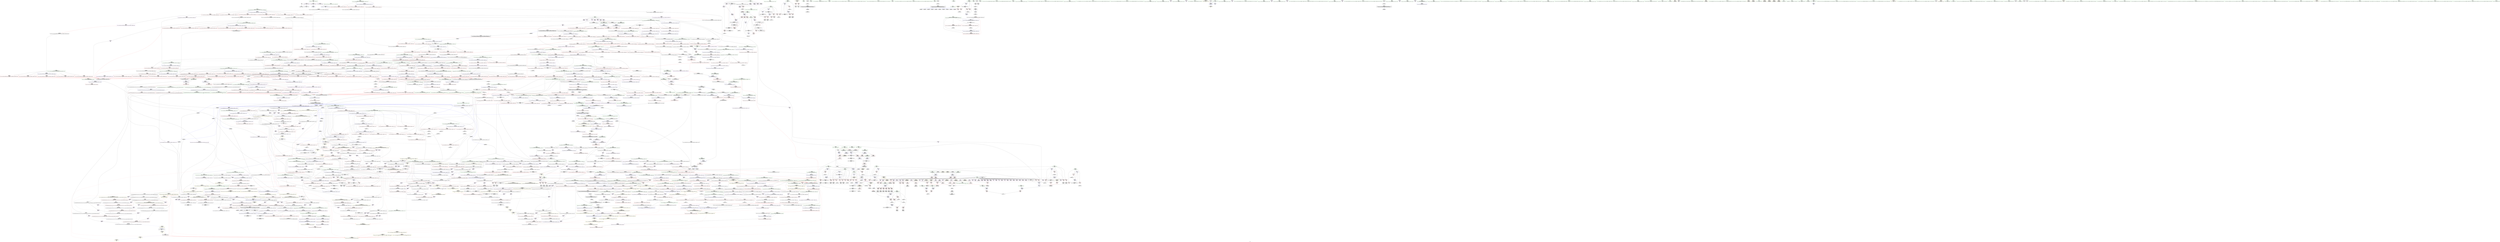 digraph "SVFG" {
	label="SVFG";

	Node0x55b5367ad6d0 [shape=record,color=grey,label="{NodeID: 0\nNullPtr}"];
	Node0x55b5367ad6d0 -> Node0x55b5369e5290[style=solid];
	Node0x55b5367ad6d0 -> Node0x55b536a1b150[style=solid];
	Node0x55b536b88180 [shape=record,color=black,label="{NodeID: 2989\n872 = PHI(797, )\n2nd arg _ZSt13__heap_selectIP5stateN9__gnu_cxx5__ops15_Iter_comp_iterIPFKiRKS0_S7_EEEEvT_SB_SB_T0_ }"];
	Node0x55b536b88180 -> Node0x55b536a1f760[style=solid];
	Node0x55b5369ebc90 [shape=record,color=red,label="{NodeID: 775\n591\<--590\n\<--coerce.dive3\n_ZSt6__sortIP5stateN9__gnu_cxx5__ops15_Iter_comp_iterIPFKiRKS0_S7_EEEEvT_SB_T0_\n|{<s0>24}}"];
	Node0x55b5369ebc90:s0 -> Node0x55b536b86770[style=solid,color=red];
	Node0x55b5369e27d0 [shape=record,color=purple,label="{NodeID: 443\n334\<--9\narrayidx22\<--s\nmain\n}"];
	Node0x55b536ad8c90 [shape=record,color=yellow,style=double,label="{NodeID: 2325\n40V_1 = ENCHI(MR_40V_0)\npts\{106 261 \}\nFun[_ZSt3maxIiERKT_S2_S2_]}"];
	Node0x55b536ad8c90 -> Node0x55b5369fef40[style=dashed];
	Node0x55b536a21e60 [shape=record,color=blue,label="{NodeID: 1218\n1128\<--1214\n__holeIndex.addr\<--sub17\n_ZSt13__adjust_heapIP5statelS0_N9__gnu_cxx5__ops15_Iter_comp_iterIPFKiRKS0_S7_EEEEvT_T0_SC_T1_T2_\n}"];
	Node0x55b536a21e60 -> Node0x55b536ac50e0[style=dashed];
	Node0x55b5369d6950 [shape=record,color=green,label="{NodeID: 111\n720\<--721\n__first.addr\<--__first.addr_field_insensitive\n_ZSt22__final_insertion_sortIP5stateN9__gnu_cxx5__ops15_Iter_comp_iterIPFKiRKS0_S7_EEEEvT_SB_T0_\n}"];
	Node0x55b5369d6950 -> Node0x55b5369eccd0[style=solid];
	Node0x55b5369d6950 -> Node0x55b5369ecda0[style=solid];
	Node0x55b5369d6950 -> Node0x55b5369ece70[style=solid];
	Node0x55b5369d6950 -> Node0x55b5369ecf40[style=solid];
	Node0x55b5369d6950 -> Node0x55b5369ed010[style=solid];
	Node0x55b5369d6950 -> Node0x55b536a1e7f0[style=solid];
	Node0x55b5369f16c0 [shape=record,color=red,label="{NodeID: 886\n1225\<--1132\n\<--__topIndex\n_ZSt13__adjust_heapIP5statelS0_N9__gnu_cxx5__ops15_Iter_comp_iterIPFKiRKS0_S7_EEEEvT_T0_SC_T1_T2_\n|{<s0>74}}"];
	Node0x55b5369f16c0:s0 -> Node0x55b536b84bb0[style=solid,color=red];
	Node0x55b5369f8190 [shape=record,color=purple,label="{NodeID: 554\n1984\<--1183\noffset_1\<--\n}"];
	Node0x55b5369f8190 -> Node0x55b536a193c0[style=solid];
	Node0x55b5369daf70 [shape=record,color=green,label="{NodeID: 222\n1622\<--1623\nagg.tmp1\<--agg.tmp1_field_insensitive\n_ZSt26__unguarded_insertion_sortIP5stateN9__gnu_cxx5__ops15_Iter_comp_iterIPFKiRKS0_S7_EEEEvT_SB_T0_\n}"];
	Node0x55b5369daf70 -> Node0x55b5369dfcc0[style=solid];
	Node0x55b5369daf70 -> Node0x55b5369fb0b0[style=solid];
	Node0x55b536ac46e0 [shape=record,color=black,label="{NodeID: 2104\nMR_53V_7 = PHI(MR_53V_8, MR_53V_5, )\npts\{190000 \}\n|{|<s3>16|<s4>16|<s5>16}}"];
	Node0x55b536ac46e0 -> Node0x55b536a029c0[style=dashed];
	Node0x55b536ac46e0 -> Node0x55b536ab97e0[style=dashed];
	Node0x55b536ac46e0 -> Node0x55b536ac46e0[style=dashed];
	Node0x55b536ac46e0:s3 -> Node0x55b536a00050[style=dashed,color=red];
	Node0x55b536ac46e0:s4 -> Node0x55b536a1c0f0[style=dashed,color=red];
	Node0x55b536ac46e0:s5 -> Node0x55b536aae3e0[style=dashed,color=red];
	Node0x55b536a16980 [shape=record,color=red,label="{NodeID: 997\n1715\<--1686\n\<--__next\n_ZSt25__unguarded_linear_insertIP5stateN9__gnu_cxx5__ops14_Val_comp_iterIPFKiRKS0_S7_EEEEvT_T0_\n}"];
	Node0x55b536a16980 -> Node0x55b5369fbc10[style=solid];
	Node0x55b536b7e780 [shape=record,color=black,label="{NodeID: 2879\n1217 = PHI(1236, )\n|{<s0>71}}"];
	Node0x55b536b7e780:s0 -> Node0x55b536b869c0[style=solid,color=red];
	Node0x55b5369fdbc0 [shape=record,color=red,label="{NodeID: 665\n227\<--20\n\<--ans\n_Z6updateiii\n}"];
	Node0x55b5369fdbc0 -> Node0x55b536a57af0[style=solid];
	Node0x55b5369e8d70 [shape=record,color=black,label="{NodeID: 333\n812\<--865\n_ZSt27__unguarded_partition_pivotIP5stateN9__gnu_cxx5__ops15_Iter_comp_iterIPFKiRKS0_S7_EEEET_SB_SB_T0__ret\<--call\n_ZSt27__unguarded_partition_pivotIP5stateN9__gnu_cxx5__ops15_Iter_comp_iterIPFKiRKS0_S7_EEEET_SB_SB_T0_\n|{<s0>30}}"];
	Node0x55b5369e8d70:s0 -> Node0x55b536b7cf40[style=solid,color=blue];
	Node0x55b536a1c500 [shape=record,color=blue,label="{NodeID: 1108\n244\<--310\ni\<--inc\nmain\n}"];
	Node0x55b536a1c500 -> Node0x55b536a00460[style=dashed];
	Node0x55b536a1c500 -> Node0x55b536a00530[style=dashed];
	Node0x55b536a1c500 -> Node0x55b536a00600[style=dashed];
	Node0x55b536a1c500 -> Node0x55b536a006d0[style=dashed];
	Node0x55b536a1c500 -> Node0x55b536a007a0[style=dashed];
	Node0x55b536a1c500 -> Node0x55b536a1c500[style=dashed];
	Node0x55b536a1c500 -> Node0x55b536ab38e0[style=dashed];
	Node0x55b5367ad140 [shape=record,color=green,label="{NodeID: 1\n5\<--1\n\<--dummyObj\nCan only get source location for instruction, argument, global var or function.}"];
	Node0x55b536b882c0 [shape=record,color=black,label="{NodeID: 2990\n873 = PHI(802, )\n3rd arg _ZSt13__heap_selectIP5stateN9__gnu_cxx5__ops15_Iter_comp_iterIPFKiRKS0_S7_EEEEvT_SB_SB_T0_ }"];
	Node0x55b536b882c0 -> Node0x55b536a1f4f0[style=solid];
	Node0x55b5369ebd60 [shape=record,color=red,label="{NodeID: 776\n607\<--604\n\<--call\n_ZN9__gnu_cxx5__ops16__iter_comp_iterIPFKiRK5stateS5_EEENS0_15_Iter_comp_iterIT_EES9_\n|{<s0>26}}"];
	Node0x55b5369ebd60:s0 -> Node0x55b536b88540[style=solid,color=red];
	Node0x55b5369e28a0 [shape=record,color=purple,label="{NodeID: 444\n335\<--9\nt\<--s\nmain\n}"];
	Node0x55b5369e28a0 -> Node0x55b536a1c910[style=solid];
	Node0x55b536ad8da0 [shape=record,color=yellow,style=double,label="{NodeID: 2326\n42V_1 = ENCHI(MR_42V_0)\npts\{108 263 \}\nFun[_ZSt3maxIiERKT_S2_S2_]}"];
	Node0x55b536ad8da0 -> Node0x55b5369ff010[style=dashed];
	Node0x55b536a21f30 [shape=record,color=blue, style = dotted,label="{NodeID: 1219\n1992\<--1994\noffset_0\<--dummyVal\n_ZSt13__adjust_heapIP5statelS0_N9__gnu_cxx5__ops15_Iter_comp_iterIPFKiRKS0_S7_EEEEvT_T0_SC_T1_T2_\n}"];
	Node0x55b5369d6a20 [shape=record,color=green,label="{NodeID: 112\n722\<--723\n__last.addr\<--__last.addr_field_insensitive\n_ZSt22__final_insertion_sortIP5stateN9__gnu_cxx5__ops15_Iter_comp_iterIPFKiRKS0_S7_EEEEvT_SB_T0_\n}"];
	Node0x55b5369d6a20 -> Node0x55b5369ed0e0[style=solid];
	Node0x55b5369d6a20 -> Node0x55b5369ed1b0[style=solid];
	Node0x55b5369d6a20 -> Node0x55b5369ed280[style=solid];
	Node0x55b5369d6a20 -> Node0x55b536a1e8c0[style=solid];
	Node0x55b5369f1790 [shape=record,color=red,label="{NodeID: 887\n1152\<--1134\n\<--__secondChild\n_ZSt13__adjust_heapIP5statelS0_N9__gnu_cxx5__ops15_Iter_comp_iterIPFKiRKS0_S7_EEEEvT_T0_SC_T1_T2_\n}"];
	Node0x55b5369f1790 -> Node0x55b536a55570[style=solid];
	Node0x55b5369f8260 [shape=record,color=purple,label="{NodeID: 555\n1986\<--1210\noffset_0\<--\n}"];
	Node0x55b5369f8260 -> Node0x55b536a21cc0[style=solid];
	Node0x55b5369db040 [shape=record,color=green,label="{NodeID: 223\n1657\<--1658\n__first.addr\<--__first.addr_field_insensitive\n_ZSt13move_backwardIP5stateS1_ET0_T_S3_S2_\n}"];
	Node0x55b5369db040 -> Node0x55b536a16090[style=solid];
	Node0x55b5369db040 -> Node0x55b536a25260[style=solid];
	Node0x55b536ac4be0 [shape=record,color=black,label="{NodeID: 2105\nMR_4V_7 = PHI(MR_4V_6, MR_4V_2, MR_4V_2, )\npts\{11 \}\n|{|<s2>74}}"];
	Node0x55b536ac4be0 -> Node0x55b536a19630[style=dashed];
	Node0x55b536ac4be0 -> Node0x55b536a19700[style=dashed];
	Node0x55b536ac4be0:s2 -> Node0x55b536ac6ee0[style=dashed,color=red];
	Node0x55b536a16a50 [shape=record,color=red,label="{NodeID: 998\n1738\<--1737\n\<--coerce.dive1\n_ZN9__gnu_cxx5__ops15__val_comp_iterIPFKiRK5stateS5_EEENS0_14_Val_comp_iterIT_EENS0_15_Iter_comp_iterIS9_EE\n}"];
	Node0x55b536a16a50 -> Node0x55b5369e0340[style=solid];
	Node0x55b536b7e8c0 [shape=record,color=black,label="{NodeID: 2880\n1226 = PHI(1109, )\n}"];
	Node0x55b536b7e8c0 -> Node0x55b5369ea910[style=solid];
	Node0x55b5369fdc90 [shape=record,color=red,label="{NodeID: 666\n484\<--20\n\<--ans\nmain\n}"];
	Node0x55b5369e8e40 [shape=record,color=black,label="{NodeID: 334\n936\<--934\nsub.ptr.lhs.cast\<--\n_ZSt11__sort_heapIP5stateN9__gnu_cxx5__ops15_Iter_comp_iterIPFKiRKS0_S7_EEEEvT_SB_RT0_\n}"];
	Node0x55b5369e8e40 -> Node0x55b536a51370[style=solid];
	Node0x55b536ad2220 [shape=record,color=yellow,style=double,label="{NodeID: 2216\n10V_1 = ENCHI(MR_10V_0)\npts\{80002 \}\nFun[_ZSt27__unguarded_partition_pivotIP5stateN9__gnu_cxx5__ops15_Iter_comp_iterIPFKiRKS0_S7_EEEET_SB_SB_T0_]|{<s0>44|<s1>46}}"];
	Node0x55b536ad2220:s0 -> Node0x55b536adbec0[style=dashed,color=red];
	Node0x55b536ad2220:s1 -> Node0x55b536ad76f0[style=dashed,color=red];
	Node0x55b536a1c5d0 [shape=record,color=blue,label="{NodeID: 1109\n15\<--13\ncnt\<--\nmain\n}"];
	Node0x55b536a1c5d0 -> Node0x55b536ab15e0[style=dashed];
	Node0x55b53665ea70 [shape=record,color=green,label="{NodeID: 2\n13\<--1\n\<--dummyObj\nCan only get source location for instruction, argument, global var or function.|{<s0>12|<s1>12}}"];
	Node0x55b53665ea70:s0 -> Node0x55b536b81930[style=solid,color=red];
	Node0x55b53665ea70:s1 -> Node0x55b536b81a80[style=solid,color=red];
	Node0x55b536b88400 [shape=record,color=black,label="{NodeID: 2991\n1890 = PHI(599, )\n0th arg _ZN9__gnu_cxx5__ops15_Iter_comp_iterIPFKiRK5stateS5_EEC2ES7_ }"];
	Node0x55b536b88400 -> Node0x55b536a27070[style=solid];
	Node0x55b5369ebe30 [shape=record,color=red,label="{NodeID: 777\n612\<--611\n\<--coerce.dive\n_ZN9__gnu_cxx5__ops16__iter_comp_iterIPFKiRK5stateS5_EEENS0_15_Iter_comp_iterIT_EES9_\n}"];
	Node0x55b5369ebe30 -> Node0x55b5369e76b0[style=solid];
	Node0x55b5369e2970 [shape=record,color=purple,label="{NodeID: 445\n352\<--9\n\<--s\nmain\n}"];
	Node0x55b536ad8eb0 [shape=record,color=yellow,style=double,label="{NodeID: 2327\n55V_1 = ENCHI(MR_55V_0)\npts\{1 \}\nFun[main]}"];
	Node0x55b536ad8eb0 -> Node0x55b5369fdd60[style=dashed];
	Node0x55b536ad8eb0 -> Node0x55b5369fde30[style=dashed];
	Node0x55b536a22000 [shape=record,color=blue, style = dotted,label="{NodeID: 1220\n1995\<--1997\noffset_1\<--dummyVal\n_ZSt13__adjust_heapIP5statelS0_N9__gnu_cxx5__ops15_Iter_comp_iterIPFKiRKS0_S7_EEEEvT_T0_SC_T1_T2_\n}"];
	Node0x55b5369d6af0 [shape=record,color=green,label="{NodeID: 113\n724\<--725\nagg.tmp\<--agg.tmp_field_insensitive\n_ZSt22__final_insertion_sortIP5stateN9__gnu_cxx5__ops15_Iter_comp_iterIPFKiRKS0_S7_EEEEvT_SB_T0_\n}"];
	Node0x55b5369d6af0 -> Node0x55b5369e82e0[style=solid];
	Node0x55b5369d6af0 -> Node0x55b5369f51a0[style=solid];
	Node0x55b5369f1860 [shape=record,color=red,label="{NodeID: 888\n1158\<--1134\n\<--__secondChild\n_ZSt13__adjust_heapIP5statelS0_N9__gnu_cxx5__ops15_Iter_comp_iterIPFKiRKS0_S7_EEEEvT_T0_SC_T1_T2_\n}"];
	Node0x55b5369f1860 -> Node0x55b536a4fe70[style=solid];
	Node0x55b5369f8330 [shape=record,color=purple,label="{NodeID: 556\n1989\<--1210\noffset_1\<--\n}"];
	Node0x55b5369f8330 -> Node0x55b536a21d90[style=solid];
	Node0x55b5369db110 [shape=record,color=green,label="{NodeID: 224\n1659\<--1660\n__last.addr\<--__last.addr_field_insensitive\n_ZSt13move_backwardIP5stateS1_ET0_T_S3_S2_\n}"];
	Node0x55b5369db110 -> Node0x55b536a16160[style=solid];
	Node0x55b5369db110 -> Node0x55b536a25330[style=solid];
	Node0x55b536ac50e0 [shape=record,color=black,label="{NodeID: 2106\nMR_306V_6 = PHI(MR_306V_5, MR_306V_3, MR_306V_3, )\npts\{1129 \}\n}"];
	Node0x55b536ac50e0 -> Node0x55b5369f1380[style=dashed];
	Node0x55b536a16b20 [shape=record,color=red,label="{NodeID: 999\n1753\<--1744\n\<--__first.addr\n_ZSt23__copy_move_backward_a2ILb1EP5stateS1_ET1_T0_S3_S2_\n|{<s0>126}}"];
	Node0x55b536a16b20:s0 -> Node0x55b536b85fd0[style=solid,color=red];
	Node0x55b536b7ea00 [shape=record,color=black,label="{NodeID: 2881\n1256 = PHI(1328, )\n}"];
	Node0x55b536b7ea00 -> Node0x55b5369f23c0[style=solid];
	Node0x55b5369fdd60 [shape=record,color=red,label="{NodeID: 667\n265\<--26\n\<--stdin\nmain\n}"];
	Node0x55b5369fdd60 -> Node0x55b5369e60c0[style=solid];
	Node0x55b5369e8f10 [shape=record,color=black,label="{NodeID: 335\n937\<--935\nsub.ptr.rhs.cast\<--\n_ZSt11__sort_heapIP5stateN9__gnu_cxx5__ops15_Iter_comp_iterIPFKiRKS0_S7_EEEEvT_SB_RT0_\n}"];
	Node0x55b5369e8f10 -> Node0x55b536a51370[style=solid];
	Node0x55b536a1c6a0 [shape=record,color=blue,label="{NodeID: 1110\n246\<--13\ni12\<--\nmain\n}"];
	Node0x55b536a1c6a0 -> Node0x55b536a00870[style=dashed];
	Node0x55b536a1c6a0 -> Node0x55b536a00940[style=dashed];
	Node0x55b536a1c6a0 -> Node0x55b536a00a10[style=dashed];
	Node0x55b536a1c6a0 -> Node0x55b536a1cb80[style=dashed];
	Node0x55b536a1c6a0 -> Node0x55b536ab3de0[style=dashed];
	Node0x55b536630a20 [shape=record,color=green,label="{NodeID: 3\n22\<--1\n.str\<--dummyObj\nGlob }"];
	Node0x55b536b88540 [shape=record,color=black,label="{NodeID: 2992\n1891 = PHI(607, )\n1st arg _ZN9__gnu_cxx5__ops15_Iter_comp_iterIPFKiRK5stateS5_EEC2ES7_ }"];
	Node0x55b536b88540 -> Node0x55b536a27140[style=solid];
	Node0x55b5369ebf00 [shape=record,color=red,label="{NodeID: 778\n642\<--621\n\<--__first.addr\n_ZSt16__introsort_loopIP5statelN9__gnu_cxx5__ops15_Iter_comp_iterIPFKiRKS0_S7_EEEEvT_SB_T0_T1_\n}"];
	Node0x55b5369ebf00 -> Node0x55b5369e7d30[style=solid];
	Node0x55b5369e2a40 [shape=record,color=purple,label="{NodeID: 446\n354\<--9\n\<--s\nmain\n|{<s0>10}}"];
	Node0x55b5369e2a40:s0 -> Node0x55b536b82780[style=solid,color=red];
	Node0x55b536a220d0 [shape=record,color=blue,label="{NodeID: 1221\n1238\<--1237\n__t.addr\<--__t\n_ZSt4moveIRN9__gnu_cxx5__ops15_Iter_comp_iterIPFKiRK5stateS6_EEEEONSt16remove_referenceIT_E4typeEOSC_\n}"];
	Node0x55b536a220d0 -> Node0x55b5369f2150[style=dashed];
	Node0x55b5369d6bc0 [shape=record,color=green,label="{NodeID: 114\n726\<--727\nagg.tmp3\<--agg.tmp3_field_insensitive\n_ZSt22__final_insertion_sortIP5stateN9__gnu_cxx5__ops15_Iter_comp_iterIPFKiRKS0_S7_EEEEvT_SB_T0_\n}"];
	Node0x55b5369d6bc0 -> Node0x55b5369e83b0[style=solid];
	Node0x55b5369d6bc0 -> Node0x55b5369f5270[style=solid];
	Node0x55b5369f1930 [shape=record,color=red,label="{NodeID: 889\n1163\<--1134\n\<--__secondChild\n_ZSt13__adjust_heapIP5statelS0_N9__gnu_cxx5__ops15_Iter_comp_iterIPFKiRKS0_S7_EEEEvT_T0_SC_T1_T2_\n}"];
	Node0x55b5369f8400 [shape=record,color=purple,label="{NodeID: 557\n1987\<--1211\noffset_0\<--\n}"];
	Node0x55b5369f8400 -> Node0x55b536a19490[style=solid];
	Node0x55b5369db1e0 [shape=record,color=green,label="{NodeID: 225\n1661\<--1662\n__result.addr\<--__result.addr_field_insensitive\n_ZSt13move_backwardIP5stateS1_ET0_T_S3_S2_\n}"];
	Node0x55b5369db1e0 -> Node0x55b536a16230[style=solid];
	Node0x55b5369db1e0 -> Node0x55b536a25400[style=solid];
	Node0x55b536ac55e0 [shape=record,color=black,label="{NodeID: 2107\nMR_312V_8 = PHI(MR_312V_7, MR_312V_3, MR_312V_3, )\npts\{1135 \}\n}"];
	Node0x55b536a16bf0 [shape=record,color=red,label="{NodeID: 1000\n1757\<--1746\n\<--__last.addr\n_ZSt23__copy_move_backward_a2ILb1EP5stateS1_ET1_T0_S3_S2_\n|{<s0>127}}"];
	Node0x55b536a16bf0:s0 -> Node0x55b536b85fd0[style=solid,color=red];
	Node0x55b536b7eb40 [shape=record,color=black,label="{NodeID: 2882\n1297 = PHI(1335, )\n}"];
	Node0x55b536b7eb40 -> Node0x55b53627c710[style=solid];
	Node0x55b5369fde30 [shape=record,color=red,label="{NodeID: 668\n271\<--31\n\<--stdout\nmain\n}"];
	Node0x55b5369fde30 -> Node0x55b5369e6190[style=solid];
	Node0x55b5369e8fe0 [shape=record,color=black,label="{NodeID: 336\n1003\<--967\n\<--__value\n_ZSt11__make_heapIP5stateN9__gnu_cxx5__ops15_Iter_comp_iterIPFKiRKS0_S7_EEEEvT_SB_RT0_\n}"];
	Node0x55b5369e8fe0 -> Node0x55b5369f6930[style=solid];
	Node0x55b5369e8fe0 -> Node0x55b5369f6a00[style=solid];
	Node0x55b536a1c770 [shape=record,color=blue,label="{NodeID: 1111\n248\<--13\nj\<--\nmain\n}"];
	Node0x55b536a1c770 -> Node0x55b536a00ae0[style=dashed];
	Node0x55b536a1c770 -> Node0x55b536a00bb0[style=dashed];
	Node0x55b536a1c770 -> Node0x55b536a00c80[style=dashed];
	Node0x55b536a1c770 -> Node0x55b536a1c770[style=dashed];
	Node0x55b536a1c770 -> Node0x55b536a1cab0[style=dashed];
	Node0x55b536a1c770 -> Node0x55b536ab42e0[style=dashed];
	Node0x55b53666cb70 [shape=record,color=green,label="{NodeID: 4\n24\<--1\n.str.1\<--dummyObj\nGlob }"];
	Node0x55b536b88680 [shape=record,color=black,label="{NodeID: 2993\n1804 = PHI(1789, )\n0th arg _ZNSt20__copy_move_backwardILb1ELb1ESt26random_access_iterator_tagE13__copy_move_bI5stateEEPT_PKS4_S7_S5_ }"];
	Node0x55b536b88680 -> Node0x55b536a266b0[style=solid];
	Node0x55b5369ebfd0 [shape=record,color=red,label="{NodeID: 779\n654\<--621\n\<--__first.addr\n_ZSt16__introsort_loopIP5statelN9__gnu_cxx5__ops15_Iter_comp_iterIPFKiRKS0_S7_EEEEvT_SB_T0_T1_\n|{<s0>28}}"];
	Node0x55b5369ebfd0:s0 -> Node0x55b536b89d40[style=solid,color=red];
	Node0x55b5369e2b10 [shape=record,color=purple,label="{NodeID: 447\n397\<--9\narrayidx49\<--s\nmain\n}"];
	Node0x55b536ad90a0 [shape=record,color=yellow,style=double,label="{NodeID: 2329\n58V_1 = ENCHI(MR_58V_0)\npts\{14 \}\nFun[main]}"];
	Node0x55b536ad90a0 -> Node0x55b5369fd470[style=dashed];
	Node0x55b536ad90a0 -> Node0x55b5369fd540[style=dashed];
	Node0x55b536ad90a0 -> Node0x55b5369fd610[style=dashed];
	Node0x55b536ad90a0 -> Node0x55b5369fd6e0[style=dashed];
	Node0x55b536a221a0 [shape=record,color=blue,label="{NodeID: 1222\n1246\<--1244\nthis.addr\<--this\n_ZN9__gnu_cxx5__ops14_Iter_comp_valIPFKiRK5stateS5_EEC2EONS0_15_Iter_comp_iterIS7_EE\n}"];
	Node0x55b536a221a0 -> Node0x55b5369f2220[style=dashed];
	Node0x55b5369db680 [shape=record,color=green,label="{NodeID: 115\n728\<--729\nagg.tmp5\<--agg.tmp5_field_insensitive\n_ZSt22__final_insertion_sortIP5stateN9__gnu_cxx5__ops15_Iter_comp_iterIPFKiRKS0_S7_EEEEvT_SB_T0_\n}"];
	Node0x55b5369db680 -> Node0x55b5369e8480[style=solid];
	Node0x55b5369db680 -> Node0x55b5369f5340[style=solid];
	Node0x55b5369f1a00 [shape=record,color=red,label="{NodeID: 890\n1166\<--1134\n\<--__secondChild\n_ZSt13__adjust_heapIP5statelS0_N9__gnu_cxx5__ops15_Iter_comp_iterIPFKiRKS0_S7_EEEEvT_T0_SC_T1_T2_\n}"];
	Node0x55b5369f1a00 -> Node0x55b536a4f9f0[style=solid];
	Node0x55b5369f84d0 [shape=record,color=purple,label="{NodeID: 558\n1990\<--1211\noffset_1\<--\n}"];
	Node0x55b5369f84d0 -> Node0x55b536a19560[style=solid];
	Node0x55b5369db2b0 [shape=record,color=green,label="{NodeID: 226\n1668\<--1669\n_ZSt12__miter_baseIP5stateET_S2_\<--_ZSt12__miter_baseIP5stateET_S2__field_insensitive\n}"];
	Node0x55b536ac5ae0 [shape=record,color=black,label="{NodeID: 2108\nMR_4V_4 = PHI(MR_4V_5, MR_4V_3, )\npts\{11 \}\n|{<s0>24}}"];
	Node0x55b536ac5ae0:s0 -> Node0x55b536aa5ce0[style=dashed,color=blue];
	Node0x55b536a16cc0 [shape=record,color=red,label="{NodeID: 1001\n1759\<--1748\n\<--__result.addr\n_ZSt23__copy_move_backward_a2ILb1EP5stateS1_ET1_T0_S3_S2_\n|{<s0>128}}"];
	Node0x55b536a16cc0:s0 -> Node0x55b536b85fd0[style=solid,color=red];
	Node0x55b536b7ec80 [shape=record,color=black,label="{NodeID: 2883\n1306 = PHI(1109, )\n}"];
	Node0x55b536b7ec80 -> Node0x55b5369eab80[style=solid];
	Node0x55b5369fdf00 [shape=record,color=red,label="{NodeID: 669\n65\<--59\n\<--a.addr\n_Z3cmpRK5stateS1_\n}"];
	Node0x55b5369fdf00 -> Node0x55b5369f3d50[style=solid];
	Node0x55b5369e90b0 [shape=record,color=black,label="{NodeID: 337\n1010\<--969\n\<--agg.tmp\n_ZSt11__make_heapIP5stateN9__gnu_cxx5__ops15_Iter_comp_iterIPFKiRKS0_S7_EEEEvT_SB_RT0_\n}"];
	Node0x55b5369e90b0 -> Node0x55b5369f6c70[style=solid];
	Node0x55b5369e90b0 -> Node0x55b5369f6d40[style=solid];
	Node0x55b536a1c840 [shape=record,color=blue,label="{NodeID: 1112\n329\<--325\nid\<--\nmain\n}"];
	Node0x55b536a1c840 -> Node0x55b536a1c910[style=dashed];
	Node0x55b536991770 [shape=record,color=green,label="{NodeID: 5\n26\<--1\nstdin\<--dummyObj\nGlob }"];
	Node0x55b536b887c0 [shape=record,color=black,label="{NodeID: 2994\n1805 = PHI(1790, )\n1st arg _ZNSt20__copy_move_backwardILb1ELb1ESt26random_access_iterator_tagE13__copy_move_bI5stateEEPT_PKS4_S7_S5_ }"];
	Node0x55b536b887c0 -> Node0x55b536a26780[style=solid];
	Node0x55b5369ec0a0 [shape=record,color=red,label="{NodeID: 780\n670\<--621\n\<--__first.addr\n_ZSt16__introsort_loopIP5statelN9__gnu_cxx5__ops15_Iter_comp_iterIPFKiRKS0_S7_EEEEvT_SB_T0_T1_\n|{<s0>30}}"];
	Node0x55b5369ec0a0:s0 -> Node0x55b536b84550[style=solid,color=red];
	Node0x55b5369e2be0 [shape=record,color=purple,label="{NodeID: 448\n398\<--9\nid50\<--s\nmain\n}"];
	Node0x55b5369e2be0 -> Node0x55b536a02270[style=solid];
	Node0x55b536a22270 [shape=record,color=blue,label="{NodeID: 1223\n1248\<--1245\n__comp.addr\<--__comp\n_ZN9__gnu_cxx5__ops14_Iter_comp_valIPFKiRK5stateS5_EEC2EONS0_15_Iter_comp_iterIS7_EE\n}"];
	Node0x55b536a22270 -> Node0x55b5369f22f0[style=dashed];
	Node0x55b5369db750 [shape=record,color=green,label="{NodeID: 116\n751\<--752\n_ZSt16__insertion_sortIP5stateN9__gnu_cxx5__ops15_Iter_comp_iterIPFKiRKS0_S7_EEEEvT_SB_T0_\<--_ZSt16__insertion_sortIP5stateN9__gnu_cxx5__ops15_Iter_comp_iterIPFKiRKS0_S7_EEEEvT_SB_T0__field_insensitive\n}"];
	Node0x55b5369f1ad0 [shape=record,color=red,label="{NodeID: 891\n1171\<--1134\n\<--__secondChild\n_ZSt13__adjust_heapIP5statelS0_N9__gnu_cxx5__ops15_Iter_comp_iterIPFKiRKS0_S7_EEEEvT_T0_SC_T1_T2_\n}"];
	Node0x55b5369f1ad0 -> Node0x55b536a4f870[style=solid];
	Node0x55b5369f85a0 [shape=record,color=purple,label="{NodeID: 559\n1992\<--1227\noffset_0\<--\n}"];
	Node0x55b5369f85a0 -> Node0x55b536a21f30[style=solid];
	Node0x55b5369db3b0 [shape=record,color=green,label="{NodeID: 227\n1674\<--1675\n_ZSt23__copy_move_backward_a2ILb1EP5stateS1_ET1_T0_S3_S2_\<--_ZSt23__copy_move_backward_a2ILb1EP5stateS1_ET1_T0_S3_S2__field_insensitive\n}"];
	Node0x55b536ac5fe0 [shape=record,color=black,label="{NodeID: 2109\nMR_189V_3 = PHI(MR_189V_1, MR_189V_2, )\npts\{7250000 \}\n}"];
	Node0x55b536a16d90 [shape=record,color=red,label="{NodeID: 1002\n1770\<--1767\n\<--__it.addr\n_ZSt12__miter_baseIP5stateET_S2_\n}"];
	Node0x55b536a16d90 -> Node0x55b5369e04e0[style=solid];
	Node0x55b536b7edc0 [shape=record,color=black,label="{NodeID: 2884\n1320 = PHI(1109, )\n}"];
	Node0x55b536b7edc0 -> Node0x55b5369ead20[style=solid];
	Node0x55b5369fdfd0 [shape=record,color=red,label="{NodeID: 670\n72\<--59\n\<--a.addr\n_Z3cmpRK5stateS1_\n}"];
	Node0x55b5369fdfd0 -> Node0x55b5369f3e20[style=solid];
	Node0x55b5369e9180 [shape=record,color=black,label="{NodeID: 338\n1017\<--969\n\<--agg.tmp\n_ZSt11__make_heapIP5stateN9__gnu_cxx5__ops15_Iter_comp_iterIPFKiRKS0_S7_EEEEvT_SB_RT0_\n}"];
	Node0x55b5369e9180 -> Node0x55b5369efd90[style=solid];
	Node0x55b536a1c910 [shape=record,color=blue,label="{NodeID: 1113\n335\<--331\nt\<--\nmain\n}"];
	Node0x55b536a1c910 -> Node0x55b536a1c840[style=dashed];
	Node0x55b536a1c910 -> Node0x55b536ab10e0[style=dashed];
	Node0x55b536991020 [shape=record,color=green,label="{NodeID: 6\n27\<--1\n.str.2\<--dummyObj\nGlob }"];
	Node0x55b536b88900 [shape=record,color=black,label="{NodeID: 2995\n1806 = PHI(1791, )\n2nd arg _ZNSt20__copy_move_backwardILb1ELb1ESt26random_access_iterator_tagE13__copy_move_bI5stateEEPT_PKS4_S7_S5_ }"];
	Node0x55b536b88900 -> Node0x55b536a26850[style=solid];
	Node0x55b53627c710 [shape=record,color=black,label="{NodeID: 1888\n1301 = PHI(361, 1297, )\n}"];
	Node0x55b5369ec170 [shape=record,color=red,label="{NodeID: 781\n641\<--623\n\<--__last.addr\n_ZSt16__introsort_loopIP5statelN9__gnu_cxx5__ops15_Iter_comp_iterIPFKiRKS0_S7_EEEEvT_SB_T0_T1_\n}"];
	Node0x55b5369ec170 -> Node0x55b5369e7c60[style=solid];
	Node0x55b5369e2cb0 [shape=record,color=purple,label="{NodeID: 449\n403\<--9\narrayidx53\<--s\nmain\n}"];
	Node0x55b536a22340 [shape=record,color=blue,label="{NodeID: 1224\n1253\<--1257\n_M_comp\<--\n_ZN9__gnu_cxx5__ops14_Iter_comp_valIPFKiRK5stateS5_EEC2EONS0_15_Iter_comp_iterIS7_EE\n|{<s0>71}}"];
	Node0x55b536a22340:s0 -> Node0x55b536af95b0[style=dashed,color=blue];
	Node0x55b5369db850 [shape=record,color=green,label="{NodeID: 117\n762\<--763\n_ZSt26__unguarded_insertion_sortIP5stateN9__gnu_cxx5__ops15_Iter_comp_iterIPFKiRKS0_S7_EEEEvT_SB_T0_\<--_ZSt26__unguarded_insertion_sortIP5stateN9__gnu_cxx5__ops15_Iter_comp_iterIPFKiRKS0_S7_EEEEvT_SB_T0__field_insensitive\n}"];
	Node0x55b5369f1ba0 [shape=record,color=red,label="{NodeID: 892\n1176\<--1134\n\<--__secondChild\n_ZSt13__adjust_heapIP5statelS0_N9__gnu_cxx5__ops15_Iter_comp_iterIPFKiRKS0_S7_EEEEvT_T0_SC_T1_T2_\n}"];
	Node0x55b5369f8670 [shape=record,color=purple,label="{NodeID: 560\n1995\<--1227\noffset_1\<--\n}"];
	Node0x55b5369f8670 -> Node0x55b536a22000[style=solid];
	Node0x55b5369db4b0 [shape=record,color=green,label="{NodeID: 228\n1680\<--1681\n__comp\<--__comp_field_insensitive\n_ZSt25__unguarded_linear_insertIP5stateN9__gnu_cxx5__ops14_Val_comp_iterIPFKiRKS0_S7_EEEEvT_T0_\n|{|<s1>119}}"];
	Node0x55b5369db4b0 -> Node0x55b5369fb3f0[style=solid];
	Node0x55b5369db4b0:s1 -> Node0x55b536b85320[style=solid,color=red];
	Node0x55b536ac64e0 [shape=record,color=black,label="{NodeID: 2110\nMR_191V_3 = PHI(MR_191V_1, MR_191V_2, )\npts\{7270000 \}\n}"];
	Node0x55b536a16e60 [shape=record,color=red,label="{NodeID: 1003\n1789\<--1776\n\<--__first.addr\n_ZSt22__copy_move_backward_aILb1EP5stateS1_ET1_T0_S3_S2_\n|{<s0>130}}"];
	Node0x55b536a16e60:s0 -> Node0x55b536b88680[style=solid,color=red];
	Node0x55b536b7ef00 [shape=record,color=black,label="{NodeID: 2885\n1353 = PHI()\n}"];
	Node0x55b536b7ef00 -> Node0x55b536a56ef0[style=solid];
	Node0x55b5369fe0a0 [shape=record,color=red,label="{NodeID: 671\n76\<--61\n\<--b.addr\n_Z3cmpRK5stateS1_\n}"];
	Node0x55b5369fe0a0 -> Node0x55b5369f3ef0[style=solid];
	Node0x55b5369e9250 [shape=record,color=black,label="{NodeID: 339\n1014\<--971\n\<--agg.tmp6\n_ZSt11__make_heapIP5stateN9__gnu_cxx5__ops15_Iter_comp_iterIPFKiRKS0_S7_EEEEvT_SB_RT0_\n}"];
	Node0x55b5369e9250 -> Node0x55b5369f6fb0[style=solid];
	Node0x55b536a1c9e0 [shape=record,color=blue,label="{NodeID: 1114\n15\<--338\ncnt\<--inc23\nmain\n}"];
	Node0x55b536a1c9e0 -> Node0x55b5369fd7b0[style=dashed];
	Node0x55b536a1c9e0 -> Node0x55b5369fd880[style=dashed];
	Node0x55b536a1c9e0 -> Node0x55b5369fd950[style=dashed];
	Node0x55b536a1c9e0 -> Node0x55b536a1c9e0[style=dashed];
	Node0x55b536a1c9e0 -> Node0x55b536ab15e0[style=dashed];
	Node0x55b536991c60 [shape=record,color=green,label="{NodeID: 7\n29\<--1\n.str.3\<--dummyObj\nGlob }"];
	Node0x55b536b88a40 [shape=record,color=black,label="{NodeID: 2996\n1110 = PHI(999, 967, 1077, 1082, 1067, 1177, 1205, 1122, 1305, 1266, 1508, 1513, 1504, 1567, 1540, 1691, 1707, 1684, )\n0th arg _ZSt4moveIR5stateEONSt16remove_referenceIT_E4typeEOS3_ }"];
	Node0x55b536b88a40 -> Node0x55b536a21160[style=solid];
	Node0x55b536a4ef70 [shape=record,color=grey,label="{NodeID: 1889\n567 = Binary(565, 566, )\n}"];
	Node0x55b536a4ef70 -> Node0x55b536a4f0f0[style=solid];
	Node0x55b5369ec240 [shape=record,color=red,label="{NodeID: 782\n655\<--623\n\<--__last.addr\n_ZSt16__introsort_loopIP5statelN9__gnu_cxx5__ops15_Iter_comp_iterIPFKiRKS0_S7_EEEEvT_SB_T0_T1_\n|{<s0>28}}"];
	Node0x55b5369ec240:s0 -> Node0x55b536b89e50[style=solid,color=red];
	Node0x55b5369e2d80 [shape=record,color=purple,label="{NodeID: 450\n404\<--9\nt54\<--s\nmain\n}"];
	Node0x55b5369e2d80 -> Node0x55b536a02340[style=solid];
	Node0x55b536a22410 [shape=record,color=blue,label="{NodeID: 1225\n1278\<--1264\n\<--__value.coerce\n_ZSt11__push_heapIP5statelS0_N9__gnu_cxx5__ops14_Iter_comp_valIPFKiRKS0_S7_EEEEvT_T0_SC_T1_RT2_\n}"];
	Node0x55b5369db950 [shape=record,color=green,label="{NodeID: 118\n780\<--781\n__comp\<--__comp_field_insensitive\n_ZSt14__partial_sortIP5stateN9__gnu_cxx5__ops15_Iter_comp_iterIPFKiRKS0_S7_EEEEvT_SB_SB_T0_\n|{|<s2>42}}"];
	Node0x55b5369db950 -> Node0x55b5369e86f0[style=solid];
	Node0x55b5369db950 -> Node0x55b5369f5a90[style=solid];
	Node0x55b5369db950:s2 -> Node0x55b536b8a3a0[style=solid,color=red];
	Node0x55b536aa3ee0 [shape=record,color=black,label="{NodeID: 2000\nMR_4V_2 = PHI(MR_4V_1, MR_4V_3, )\npts\{11 \}\n|{<s0>35|<s1>39}}"];
	Node0x55b536aa3ee0:s0 -> Node0x55b536af83d0[style=dashed,color=blue];
	Node0x55b536aa3ee0:s1 -> Node0x55b536ac5ae0[style=dashed,color=blue];
	Node0x55b5369f1c70 [shape=record,color=red,label="{NodeID: 893\n1185\<--1134\n\<--__secondChild\n_ZSt13__adjust_heapIP5statelS0_N9__gnu_cxx5__ops15_Iter_comp_iterIPFKiRKS0_S7_EEEEvT_T0_SC_T1_T2_\n}"];
	Node0x55b5369f1c70 -> Node0x55b536a21b20[style=solid];
	Node0x55b5369f8740 [shape=record,color=purple,label="{NodeID: 561\n1993\<--1228\noffset_0\<--\n}"];
	Node0x55b5369f8740 -> Node0x55b536a19630[style=solid];
	Node0x55b5369db580 [shape=record,color=green,label="{NodeID: 229\n1682\<--1683\n__last.addr\<--__last.addr_field_insensitive\n_ZSt25__unguarded_linear_insertIP5stateN9__gnu_cxx5__ops14_Val_comp_iterIPFKiRKS0_S7_EEEEvT_T0_\n}"];
	Node0x55b5369db580 -> Node0x55b536a16300[style=solid];
	Node0x55b5369db580 -> Node0x55b536a163d0[style=solid];
	Node0x55b5369db580 -> Node0x55b536a164a0[style=solid];
	Node0x55b5369db580 -> Node0x55b536a16570[style=solid];
	Node0x55b5369db580 -> Node0x55b536a255a0[style=solid];
	Node0x55b5369db580 -> Node0x55b536a25b50[style=solid];
	Node0x55b536ac69e0 [shape=record,color=black,label="{NodeID: 2111\nMR_193V_2 = PHI(MR_193V_3, MR_193V_1, )\npts\{7290000 \}\n}"];
	Node0x55b536a16f30 [shape=record,color=red,label="{NodeID: 1004\n1790\<--1778\n\<--__last.addr\n_ZSt22__copy_move_backward_aILb1EP5stateS1_ET1_T0_S3_S2_\n|{<s0>130}}"];
	Node0x55b536a16f30:s0 -> Node0x55b536b887c0[style=solid,color=red];
	Node0x55b536b7efd0 [shape=record,color=black,label="{NodeID: 2886\n1380 = PHI(1033, )\n}"];
	Node0x55b5369fe170 [shape=record,color=red,label="{NodeID: 672\n83\<--61\n\<--b.addr\n_Z3cmpRK5stateS1_\n}"];
	Node0x55b5369fe170 -> Node0x55b5369f3fc0[style=solid];
	Node0x55b5369e9320 [shape=record,color=black,label="{NodeID: 340\n978\<--976\nsub.ptr.lhs.cast\<--\n_ZSt11__make_heapIP5stateN9__gnu_cxx5__ops15_Iter_comp_iterIPFKiRKS0_S7_EEEEvT_SB_RT0_\n}"];
	Node0x55b5369e9320 -> Node0x55b536a50ef0[style=solid];
	Node0x55b536a1cab0 [shape=record,color=blue,label="{NodeID: 1115\n248\<--342\nj\<--inc25\nmain\n}"];
	Node0x55b536a1cab0 -> Node0x55b536a00ae0[style=dashed];
	Node0x55b536a1cab0 -> Node0x55b536a00bb0[style=dashed];
	Node0x55b536a1cab0 -> Node0x55b536a00c80[style=dashed];
	Node0x55b536a1cab0 -> Node0x55b536a1c770[style=dashed];
	Node0x55b536a1cab0 -> Node0x55b536a1cab0[style=dashed];
	Node0x55b536a1cab0 -> Node0x55b536ab42e0[style=dashed];
	Node0x55b536991d20 [shape=record,color=green,label="{NodeID: 8\n31\<--1\nstdout\<--dummyObj\nGlob }"];
	Node0x55b536b89950 [shape=record,color=black,label="{NodeID: 2997\n1766 = PHI(1666, 1670, )\n0th arg _ZSt12__miter_baseIP5stateET_S2_ }"];
	Node0x55b536b89950 -> Node0x55b536a261d0[style=solid];
	Node0x55b536a4f0f0 [shape=record,color=grey,label="{NodeID: 1890\n568 = Binary(567, 569, )\n|{<s0>20}}"];
	Node0x55b536a4f0f0:s0 -> Node0x55b536b84880[style=solid,color=red];
	Node0x55b5369ec310 [shape=record,color=red,label="{NodeID: 783\n656\<--623\n\<--__last.addr\n_ZSt16__introsort_loopIP5statelN9__gnu_cxx5__ops15_Iter_comp_iterIPFKiRKS0_S7_EEEEvT_SB_T0_T1_\n|{<s0>28}}"];
	Node0x55b5369ec310:s0 -> Node0x55b536b89f60[style=solid,color=red];
	Node0x55b5369e2e50 [shape=record,color=purple,label="{NodeID: 451\n210\<--17\narrayidx14\<--dp\n_Z6updateiii\n}"];
	Node0x55b536ad9420 [shape=record,color=yellow,style=double,label="{NodeID: 2333\n65V_1 = ENCHI(MR_65V_0)\npts\{241 \}\nFun[main]}"];
	Node0x55b536ad9420 -> Node0x55b536a00120[style=dashed];
	Node0x55b536a224e0 [shape=record,color=blue,label="{NodeID: 1226\n1268\<--1261\n__first.addr\<--__first\n_ZSt11__push_heapIP5statelS0_N9__gnu_cxx5__ops14_Iter_comp_valIPFKiRKS0_S7_EEEEvT_T0_SC_T1_RT2_\n}"];
	Node0x55b536a224e0 -> Node0x55b5369f2490[style=dashed];
	Node0x55b536a224e0 -> Node0x55b5369f2560[style=dashed];
	Node0x55b536a224e0 -> Node0x55b5369f2630[style=dashed];
	Node0x55b536a224e0 -> Node0x55b5369f2700[style=dashed];
	Node0x55b5369dba20 [shape=record,color=green,label="{NodeID: 119\n782\<--783\n__first.addr\<--__first.addr_field_insensitive\n_ZSt14__partial_sortIP5stateN9__gnu_cxx5__ops15_Iter_comp_iterIPFKiRKS0_S7_EEEEvT_SB_SB_T0_\n}"];
	Node0x55b5369dba20 -> Node0x55b5369ed5c0[style=solid];
	Node0x55b5369dba20 -> Node0x55b5369ed690[style=solid];
	Node0x55b5369dba20 -> Node0x55b536a1ecd0[style=solid];
	Node0x55b536aa43e0 [shape=record,color=black,label="{NodeID: 2001\nMR_416V_2 = PHI(MR_416V_1, MR_416V_4, )\npts\{1539 \}\n}"];
	Node0x55b5369f1d40 [shape=record,color=red,label="{NodeID: 894\n1192\<--1134\n\<--__secondChild\n_ZSt13__adjust_heapIP5statelS0_N9__gnu_cxx5__ops15_Iter_comp_iterIPFKiRKS0_S7_EEEEvT_T0_SC_T1_T2_\n}"];
	Node0x55b5369f1d40 -> Node0x55b536a57df0[style=solid];
	Node0x55b5369f8810 [shape=record,color=purple,label="{NodeID: 562\n1996\<--1228\noffset_1\<--\n}"];
	Node0x55b5369f8810 -> Node0x55b536a19700[style=solid];
	Node0x55b5369e3840 [shape=record,color=green,label="{NodeID: 230\n1684\<--1685\n__val\<--__val_field_insensitive\n_ZSt25__unguarded_linear_insertIP5stateN9__gnu_cxx5__ops14_Val_comp_iterIPFKiRKS0_S7_EEEEvT_T0_\n|{|<s1>119|<s2>122}}"];
	Node0x55b5369e3840 -> Node0x55b5369dfe60[style=solid];
	Node0x55b5369e3840:s1 -> Node0x55b536b85430[style=solid,color=red];
	Node0x55b5369e3840:s2 -> Node0x55b536b88a40[style=solid,color=red];
	Node0x55b536ac6ee0 [shape=record,color=black,label="{NodeID: 2112\nMR_4V_2 = PHI(MR_4V_4, MR_4V_1, )\npts\{11 \}\n|{|<s4>76}}"];
	Node0x55b536ac6ee0 -> Node0x55b536a197d0[style=dashed];
	Node0x55b536ac6ee0 -> Node0x55b536a19970[style=dashed];
	Node0x55b536ac6ee0 -> Node0x55b536a228f0[style=dashed];
	Node0x55b536ac6ee0 -> Node0x55b536a22c30[style=dashed];
	Node0x55b536ac6ee0:s4 -> Node0x55b536ad0460[style=dashed,color=red];
	Node0x55b536a17000 [shape=record,color=red,label="{NodeID: 1005\n1791\<--1780\n\<--__result.addr\n_ZSt22__copy_move_backward_aILb1EP5stateS1_ET1_T0_S3_S2_\n|{<s0>130}}"];
	Node0x55b536a17000:s0 -> Node0x55b536b88900[style=solid,color=red];
	Node0x55b536b7f0e0 [shape=record,color=black,label="{NodeID: 2887\n1384 = PHI(1033, )\n}"];
	Node0x55b5369fe240 [shape=record,color=red,label="{NodeID: 673\n67\<--66\n\<--id\n_Z3cmpRK5stateS1_\n}"];
	Node0x55b5369fe240 -> Node0x55b5369e5560[style=solid];
	Node0x55b5369e93f0 [shape=record,color=black,label="{NodeID: 341\n979\<--977\nsub.ptr.rhs.cast\<--\n_ZSt11__make_heapIP5stateN9__gnu_cxx5__ops15_Iter_comp_iterIPFKiRKS0_S7_EEEEvT_SB_RT0_\n}"];
	Node0x55b5369e93f0 -> Node0x55b536a50ef0[style=solid];
	Node0x55b536a1cb80 [shape=record,color=blue,label="{NodeID: 1116\n246\<--347\ni12\<--inc28\nmain\n}"];
	Node0x55b536a1cb80 -> Node0x55b536a00870[style=dashed];
	Node0x55b536a1cb80 -> Node0x55b536a00940[style=dashed];
	Node0x55b536a1cb80 -> Node0x55b536a00a10[style=dashed];
	Node0x55b536a1cb80 -> Node0x55b536a1cb80[style=dashed];
	Node0x55b536a1cb80 -> Node0x55b536ab3de0[style=dashed];
	Node0x55b536991e20 [shape=record,color=green,label="{NodeID: 9\n32\<--1\n.str.4\<--dummyObj\nGlob }"];
	Node0x55b536b89aa0 [shape=record,color=black,label="{NodeID: 2998\n133 = PHI(105, 260, )\n0th arg _ZSt3maxIiERKT_S2_S2_ }"];
	Node0x55b536b89aa0 -> Node0x55b536a1b9a0[style=solid];
	Node0x55b536a4f270 [shape=record,color=grey,label="{NodeID: 1891\n573 = Binary(570, 574, )\n|{<s0>22}}"];
	Node0x55b536a4f270:s0 -> Node0x55b536b85d30[style=solid,color=red];
	Node0x55b5369ec3e0 [shape=record,color=red,label="{NodeID: 784\n671\<--623\n\<--__last.addr\n_ZSt16__introsort_loopIP5statelN9__gnu_cxx5__ops15_Iter_comp_iterIPFKiRKS0_S7_EEEEvT_SB_T0_T1_\n|{<s0>30}}"];
	Node0x55b5369ec3e0:s0 -> Node0x55b536b84660[style=solid,color=red];
	Node0x55b5369e2f20 [shape=record,color=purple,label="{NodeID: 452\n213\<--17\narrayidx16\<--dp\n_Z6updateiii\n}"];
	Node0x55b5369e2f20 -> Node0x55b536a00050[style=solid];
	Node0x55b536a225b0 [shape=record,color=blue,label="{NodeID: 1227\n1270\<--1262\n__holeIndex.addr\<--__holeIndex\n_ZSt11__push_heapIP5statelS0_N9__gnu_cxx5__ops14_Iter_comp_valIPFKiRKS0_S7_EEEEvT_T0_SC_T1_RT2_\n}"];
	Node0x55b536a225b0 -> Node0x55b5369f27d0[style=dashed];
	Node0x55b536a225b0 -> Node0x55b536ac73e0[style=dashed];
	Node0x55b5369dbaf0 [shape=record,color=green,label="{NodeID: 120\n784\<--785\n__middle.addr\<--__middle.addr_field_insensitive\n_ZSt14__partial_sortIP5stateN9__gnu_cxx5__ops15_Iter_comp_iterIPFKiRKS0_S7_EEEEvT_SB_SB_T0_\n}"];
	Node0x55b5369dbaf0 -> Node0x55b5369ed760[style=solid];
	Node0x55b5369dbaf0 -> Node0x55b5369ed830[style=solid];
	Node0x55b5369dbaf0 -> Node0x55b536a1eda0[style=solid];
	Node0x55b536aa48e0 [shape=record,color=black,label="{NodeID: 2002\nMR_421V_2 = PHI(MR_421V_1, MR_421V_3, )\npts\{15410000 \}\n}"];
	Node0x55b5369f1e10 [shape=record,color=red,label="{NodeID: 895\n1198\<--1134\n\<--__secondChild\n_ZSt13__adjust_heapIP5statelS0_N9__gnu_cxx5__ops15_Iter_comp_iterIPFKiRKS0_S7_EEEEvT_T0_SC_T1_T2_\n}"];
	Node0x55b5369f1e10 -> Node0x55b536a547f0[style=solid];
	Node0x55b5369f88e0 [shape=record,color=purple,label="{NodeID: 563\n1253\<--1252\n_M_comp\<--this1\n_ZN9__gnu_cxx5__ops14_Iter_comp_valIPFKiRK5stateS5_EEC2EONS0_15_Iter_comp_iterIS7_EE\n}"];
	Node0x55b5369f88e0 -> Node0x55b536a22340[style=solid];
	Node0x55b5369e3910 [shape=record,color=green,label="{NodeID: 231\n1686\<--1687\n__next\<--__next_field_insensitive\n_ZSt25__unguarded_linear_insertIP5stateN9__gnu_cxx5__ops14_Val_comp_iterIPFKiRKS0_S7_EEEEvT_T0_\n}"];
	Node0x55b5369e3910 -> Node0x55b536a16640[style=solid];
	Node0x55b5369e3910 -> Node0x55b536a16710[style=solid];
	Node0x55b5369e3910 -> Node0x55b536a167e0[style=solid];
	Node0x55b5369e3910 -> Node0x55b536a168b0[style=solid];
	Node0x55b5369e3910 -> Node0x55b536a16980[style=solid];
	Node0x55b5369e3910 -> Node0x55b536a25810[style=solid];
	Node0x55b5369e3910 -> Node0x55b536a258e0[style=solid];
	Node0x55b5369e3910 -> Node0x55b536a25c20[style=solid];
	Node0x55b536ac73e0 [shape=record,color=black,label="{NodeID: 2113\nMR_344V_3 = PHI(MR_344V_4, MR_344V_2, )\npts\{1271 \}\n}"];
	Node0x55b536ac73e0 -> Node0x55b5369f28a0[style=dashed];
	Node0x55b536ac73e0 -> Node0x55b5369f2970[style=dashed];
	Node0x55b536ac73e0 -> Node0x55b5369f2b10[style=dashed];
	Node0x55b536ac73e0 -> Node0x55b536a22a90[style=dashed];
	Node0x55b536a170d0 [shape=record,color=red,label="{NodeID: 1006\n1801\<--1798\n\<--__it.addr\n_ZSt12__niter_baseIP5stateET_S2_\n}"];
	Node0x55b536a170d0 -> Node0x55b5369e0680[style=solid];
	Node0x55b536b7f1f0 [shape=record,color=black,label="{NodeID: 2888\n1394 = PHI(1033, )\n}"];
	Node0x55b5369fe310 [shape=record,color=red,label="{NodeID: 674\n71\<--70\n\<--m\n_Z3cmpRK5stateS1_\n}"];
	Node0x55b5369fe310 -> Node0x55b536a4fb70[style=solid];
	Node0x55b5369e94c0 [shape=record,color=black,label="{NodeID: 342\n987\<--985\nsub.ptr.lhs.cast1\<--\n_ZSt11__make_heapIP5stateN9__gnu_cxx5__ops15_Iter_comp_iterIPFKiRKS0_S7_EEEEvT_SB_RT0_\n}"];
	Node0x55b5369e94c0 -> Node0x55b536a50770[style=solid];
	Node0x55b536a1cc50 [shape=record,color=blue,label="{NodeID: 1117\n20\<--13\nans\<--\nmain\n}"];
	Node0x55b536a1cc50 -> Node0x55b536ac14e0[style=dashed];
	Node0x55b536991f20 [shape=record,color=green,label="{NodeID: 10\n34\<--1\n.str.5\<--dummyObj\nGlob }"];
	Node0x55b536b89bf0 [shape=record,color=black,label="{NodeID: 2999\n134 = PHI(107, 262, )\n1st arg _ZSt3maxIiERKT_S2_S2_ }"];
	Node0x55b536b89bf0 -> Node0x55b536a1ba70[style=solid];
	Node0x55b536a4f3f0 [shape=record,color=grey,label="{NodeID: 1892\n1094 = Binary(1093, 569, )\n|{<s0>64}}"];
	Node0x55b536a4f3f0:s0 -> Node0x55b536b81190[style=solid,color=red];
	Node0x55b5369ec4b0 [shape=record,color=red,label="{NodeID: 785\n682\<--623\n\<--__last.addr\n_ZSt16__introsort_loopIP5statelN9__gnu_cxx5__ops15_Iter_comp_iterIPFKiRKS0_S7_EEEEvT_SB_T0_T1_\n|{<s0>32}}"];
	Node0x55b5369ec4b0:s0 -> Node0x55b536b85be0[style=solid,color=red];
	Node0x55b5369e2ff0 [shape=record,color=purple,label="{NodeID: 453\n221\<--17\narrayidx20\<--dp\n_Z6updateiii\n}"];
	Node0x55b536a22680 [shape=record,color=blue,label="{NodeID: 1228\n1272\<--1263\n__topIndex.addr\<--__topIndex\n_ZSt11__push_heapIP5statelS0_N9__gnu_cxx5__ops14_Iter_comp_valIPFKiRKS0_S7_EEEEvT_T0_SC_T1_RT2_\n}"];
	Node0x55b536a22680 -> Node0x55b5369f2be0[style=dashed];
	Node0x55b5369dbbc0 [shape=record,color=green,label="{NodeID: 121\n786\<--787\n__last.addr\<--__last.addr_field_insensitive\n_ZSt14__partial_sortIP5stateN9__gnu_cxx5__ops15_Iter_comp_iterIPFKiRKS0_S7_EEEEvT_SB_SB_T0_\n}"];
	Node0x55b5369dbbc0 -> Node0x55b5369ed900[style=solid];
	Node0x55b5369dbbc0 -> Node0x55b536a1ee70[style=solid];
	Node0x55b536aa4de0 [shape=record,color=black,label="{NodeID: 2003\nMR_423V_2 = PHI(MR_423V_1, MR_423V_3, )\npts\{15410001 \}\n}"];
	Node0x55b5369f1ee0 [shape=record,color=red,label="{NodeID: 896\n1203\<--1134\n\<--__secondChild\n_ZSt13__adjust_heapIP5statelS0_N9__gnu_cxx5__ops15_Iter_comp_iterIPFKiRKS0_S7_EEEEvT_T0_SC_T1_T2_\n}"];
	Node0x55b5369f1ee0 -> Node0x55b536a54af0[style=solid];
	Node0x55b5369f89b0 [shape=record,color=purple,label="{NodeID: 564\n1255\<--1254\n_M_comp2\<--\n_ZN9__gnu_cxx5__ops14_Iter_comp_valIPFKiRK5stateS5_EEC2EONS0_15_Iter_comp_iterIS7_EE\n|{<s0>75}}"];
	Node0x55b5369f89b0:s0 -> Node0x55b536b81610[style=solid,color=red];
	Node0x55b5369e39e0 [shape=record,color=green,label="{NodeID: 232\n1704\<--1705\n_ZN9__gnu_cxx5__ops14_Val_comp_iterIPFKiRK5stateS5_EEclIS3_PS3_EEbRT_T0_\<--_ZN9__gnu_cxx5__ops14_Val_comp_iterIPFKiRK5stateS5_EEclIS3_PS3_EEbRT_T0__field_insensitive\n}"];
	Node0x55b536ac78e0 [shape=record,color=black,label="{NodeID: 2114\nMR_350V_3 = PHI(MR_350V_4, MR_350V_2, )\npts\{1277 \}\n}"];
	Node0x55b536ac78e0 -> Node0x55b5369f2d80[style=dashed];
	Node0x55b536ac78e0 -> Node0x55b5369f2e50[style=dashed];
	Node0x55b536ac78e0 -> Node0x55b5369f2f20[style=dashed];
	Node0x55b536ac78e0 -> Node0x55b536a22b60[style=dashed];
	Node0x55b536a171a0 [shape=record,color=red,label="{NodeID: 1007\n1819\<--1807\n\<--__first.addr\n_ZNSt20__copy_move_backwardILb1ELb1ESt26random_access_iterator_tagE13__copy_move_bI5stateEEPT_PKS4_S7_S5_\n}"];
	Node0x55b536a171a0 -> Node0x55b5369e0820[style=solid];
	Node0x55b536b7f330 [shape=record,color=black,label="{NodeID: 2889\n1408 = PHI(1033, )\n}"];
	Node0x55b5369fe3e0 [shape=record,color=red,label="{NodeID: 675\n74\<--73\n\<--t\n_Z3cmpRK5stateS1_\n}"];
	Node0x55b5369fe3e0 -> Node0x55b536a4fb70[style=solid];
	Node0x55b5369e9590 [shape=record,color=black,label="{NodeID: 343\n988\<--986\nsub.ptr.rhs.cast2\<--\n_ZSt11__make_heapIP5stateN9__gnu_cxx5__ops15_Iter_comp_iterIPFKiRKS0_S7_EEEEvT_SB_RT0_\n}"];
	Node0x55b5369e9590 -> Node0x55b536a50770[style=solid];
	Node0x55b536a1cd20 [shape=record,color=blue,label="{NodeID: 1118\n250\<--13\nnext\<--\nmain\n}"];
	Node0x55b536a1cd20 -> Node0x55b536a00d50[style=dashed];
	Node0x55b536a1cd20 -> Node0x55b536a00e20[style=dashed];
	Node0x55b536a1cd20 -> Node0x55b536a00ef0[style=dashed];
	Node0x55b536a1cd20 -> Node0x55b536a00fc0[style=dashed];
	Node0x55b536a1cd20 -> Node0x55b536a01090[style=dashed];
	Node0x55b536a1cd20 -> Node0x55b536a1cdf0[style=dashed];
	Node0x55b536a1cd20 -> Node0x55b536ab47e0[style=dashed];
	Node0x55b536992020 [shape=record,color=green,label="{NodeID: 11\n36\<--1\n.str.6\<--dummyObj\nGlob }"];
	Node0x55b536b89d40 [shape=record,color=black,label="{NodeID: 3000\n776 = PHI(654, )\n0th arg _ZSt14__partial_sortIP5stateN9__gnu_cxx5__ops15_Iter_comp_iterIPFKiRKS0_S7_EEEEvT_SB_SB_T0_ }"];
	Node0x55b536b89d40 -> Node0x55b536a1ecd0[style=solid];
	Node0x55b536a4f570 [shape=record,color=grey,label="{NodeID: 1893\n1093 = Binary(1091, 1092, )\n}"];
	Node0x55b536a4f570 -> Node0x55b536a4f3f0[style=solid];
	Node0x55b5369ec580 [shape=record,color=red,label="{NodeID: 786\n650\<--625\n\<--__depth_limit.addr\n_ZSt16__introsort_loopIP5statelN9__gnu_cxx5__ops15_Iter_comp_iterIPFKiRKS0_S7_EEEEvT_SB_T0_T1_\n}"];
	Node0x55b5369ec580 -> Node0x55b536a55cf0[style=solid];
	Node0x55b5369e30c0 [shape=record,color=purple,label="{NodeID: 454\n224\<--17\narrayidx22\<--dp\n_Z6updateiii\n}"];
	Node0x55b5369e30c0 -> Node0x55b536a1c0f0[style=solid];
	Node0x55b536a22750 [shape=record,color=blue,label="{NodeID: 1229\n1274\<--1265\n__comp.addr\<--__comp\n_ZSt11__push_heapIP5statelS0_N9__gnu_cxx5__ops14_Iter_comp_valIPFKiRKS0_S7_EEEEvT_T0_SC_T1_RT2_\n}"];
	Node0x55b536a22750 -> Node0x55b5369f2cb0[style=dashed];
	Node0x55b5369dbc90 [shape=record,color=green,label="{NodeID: 122\n788\<--789\nagg.tmp\<--agg.tmp_field_insensitive\n_ZSt14__partial_sortIP5stateN9__gnu_cxx5__ops15_Iter_comp_iterIPFKiRKS0_S7_EEEEvT_SB_SB_T0_\n}"];
	Node0x55b5369dbc90 -> Node0x55b5369e87c0[style=solid];
	Node0x55b5369dbc90 -> Node0x55b5369f5b60[style=solid];
	Node0x55b536aa52e0 [shape=record,color=black,label="{NodeID: 2004\nMR_425V_2 = PHI(MR_425V_1, MR_425V_3, )\npts\{15430000 \}\n}"];
	Node0x55b5369f1fb0 [shape=record,color=red,label="{NodeID: 897\n1213\<--1134\n\<--__secondChild\n_ZSt13__adjust_heapIP5statelS0_N9__gnu_cxx5__ops15_Iter_comp_iterIPFKiRKS0_S7_EEEEvT_T0_SC_T1_T2_\n}"];
	Node0x55b5369f1fb0 -> Node0x55b536a54c70[style=solid];
	Node0x55b5369f8a80 [shape=record,color=purple,label="{NodeID: 565\n1998\<--1310\noffset_0\<--\n}"];
	Node0x55b5369f8a80 -> Node0x55b536a228f0[style=solid];
	Node0x55b5369e3ab0 [shape=record,color=green,label="{NodeID: 233\n1727\<--1728\nretval\<--retval_field_insensitive\n_ZN9__gnu_cxx5__ops15__val_comp_iterIPFKiRK5stateS5_EEENS0_14_Val_comp_iterIT_EENS0_15_Iter_comp_iterIS9_EE\n|{|<s1>125}}"];
	Node0x55b5369e3ab0 -> Node0x55b5369fc020[style=solid];
	Node0x55b5369e3ab0:s1 -> Node0x55b536b84ee0[style=solid,color=red];
	Node0x55b536ac7de0 [shape=record,color=black,label="{NodeID: 2115\nMR_4V_2 = PHI(MR_4V_1, MR_4V_3, )\npts\{11 \}\n|{<s0>46|<s1>92|<s2>93|<s3>94}}"];
	Node0x55b536ac7de0:s0 -> Node0x55b536af8c10[style=dashed,color=blue];
	Node0x55b536ac7de0:s1 -> Node0x55b536ad1ae0[style=dashed,color=red];
	Node0x55b536ac7de0:s2 -> Node0x55b536ad1ae0[style=dashed,color=red];
	Node0x55b536ac7de0:s3 -> Node0x55b536ad0c20[style=dashed,color=red];
	Node0x55b536a17270 [shape=record,color=red,label="{NodeID: 1008\n1833\<--1807\n\<--__first.addr\n_ZNSt20__copy_move_backwardILb1ELb1ESt26random_access_iterator_tagE13__copy_move_bI5stateEEPT_PKS4_S7_S5_\n}"];
	Node0x55b536a17270 -> Node0x55b5369e09c0[style=solid];
	Node0x55b536b7f470 [shape=record,color=black,label="{NodeID: 2890\n1416 = PHI(1033, )\n}"];
	Node0x55b5369fe4b0 [shape=record,color=red,label="{NodeID: 676\n78\<--77\n\<--id1\n_Z3cmpRK5stateS1_\n}"];
	Node0x55b5369fe4b0 -> Node0x55b5369e5630[style=solid];
	Node0x55b5369e9660 [shape=record,color=black,label="{NodeID: 344\n1004\<--1000\n\<--call\n_ZSt11__make_heapIP5stateN9__gnu_cxx5__ops15_Iter_comp_iterIPFKiRKS0_S7_EEEEvT_SB_RT0_\n}"];
	Node0x55b5369e9660 -> Node0x55b5369f6ad0[style=solid];
	Node0x55b5369e9660 -> Node0x55b5369f6ba0[style=solid];
	Node0x55b536a1cdf0 [shape=record,color=blue,label="{NodeID: 1119\n250\<--386\nnext\<--inc41\nmain\n}"];
	Node0x55b536a1cdf0 -> Node0x55b536a00d50[style=dashed];
	Node0x55b536a1cdf0 -> Node0x55b536a00e20[style=dashed];
	Node0x55b536a1cdf0 -> Node0x55b536a00ef0[style=dashed];
	Node0x55b536a1cdf0 -> Node0x55b536a00fc0[style=dashed];
	Node0x55b536a1cdf0 -> Node0x55b536a01090[style=dashed];
	Node0x55b536a1cdf0 -> Node0x55b536a1cdf0[style=dashed];
	Node0x55b536a1cdf0 -> Node0x55b536ab47e0[style=dashed];
	Node0x55b536992120 [shape=record,color=green,label="{NodeID: 12\n39\<--1\n\<--dummyObj\nCan only get source location for instruction, argument, global var or function.}"];
	Node0x55b536b89e50 [shape=record,color=black,label="{NodeID: 3001\n777 = PHI(655, )\n1st arg _ZSt14__partial_sortIP5stateN9__gnu_cxx5__ops15_Iter_comp_iterIPFKiRKS0_S7_EEEEvT_SB_SB_T0_ }"];
	Node0x55b536b89e50 -> Node0x55b536a1eda0[style=solid];
	Node0x55b536a4f6f0 [shape=record,color=grey,label="{NodeID: 1894\n667 = Binary(666, 668, )\n}"];
	Node0x55b536a4f6f0 -> Node0x55b536a1e240[style=solid];
	Node0x55b5369ec650 [shape=record,color=red,label="{NodeID: 787\n666\<--625\n\<--__depth_limit.addr\n_ZSt16__introsort_loopIP5statelN9__gnu_cxx5__ops15_Iter_comp_iterIPFKiRKS0_S7_EEEEvT_SB_T0_T1_\n}"];
	Node0x55b5369ec650 -> Node0x55b536a4f6f0[style=solid];
	Node0x55b5369e3190 [shape=record,color=purple,label="{NodeID: 455\n409\<--17\narrayidx56\<--dp\nmain\n}"];
	Node0x55b536a22820 [shape=record,color=blue,label="{NodeID: 1230\n1276\<--1286\n__parent\<--div\n_ZSt11__push_heapIP5statelS0_N9__gnu_cxx5__ops14_Iter_comp_valIPFKiRKS0_S7_EEEEvT_T0_SC_T1_RT2_\n}"];
	Node0x55b536a22820 -> Node0x55b536ac78e0[style=dashed];
	Node0x55b5369dbd60 [shape=record,color=green,label="{NodeID: 123\n804\<--805\n_ZSt13__heap_selectIP5stateN9__gnu_cxx5__ops15_Iter_comp_iterIPFKiRKS0_S7_EEEEvT_SB_SB_T0_\<--_ZSt13__heap_selectIP5stateN9__gnu_cxx5__ops15_Iter_comp_iterIPFKiRKS0_S7_EEEEvT_SB_SB_T0__field_insensitive\n}"];
	Node0x55b536aa57e0 [shape=record,color=black,label="{NodeID: 2005\nMR_427V_2 = PHI(MR_427V_1, MR_427V_3, )\npts\{15450000 \}\n}"];
	Node0x55b5369f2080 [shape=record,color=red,label="{NodeID: 898\n1231\<--1230\n\<--\n_ZSt13__adjust_heapIP5statelS0_N9__gnu_cxx5__ops15_Iter_comp_iterIPFKiRKS0_S7_EEEEvT_T0_SC_T1_T2_\n|{<s0>74}}"];
	Node0x55b5369f2080:s0 -> Node0x55b536b84cc0[style=solid,color=red];
	Node0x55b5369f8b50 [shape=record,color=purple,label="{NodeID: 566\n2001\<--1310\noffset_1\<--\n}"];
	Node0x55b5369f8b50 -> Node0x55b536a229c0[style=solid];
	Node0x55b5369e3b80 [shape=record,color=green,label="{NodeID: 234\n1729\<--1730\n__comp\<--__comp_field_insensitive\n_ZN9__gnu_cxx5__ops15__val_comp_iterIPFKiRK5stateS5_EEENS0_14_Val_comp_iterIT_EENS0_15_Iter_comp_iterIS9_EE\n|{|<s1>124}}"];
	Node0x55b5369e3b80 -> Node0x55b5369fc0f0[style=solid];
	Node0x55b5369e3b80:s1 -> Node0x55b536b82b40[style=solid,color=red];
	Node0x55b536a17340 [shape=record,color=red,label="{NodeID: 1009\n1818\<--1809\n\<--__last.addr\n_ZNSt20__copy_move_backwardILb1ELb1ESt26random_access_iterator_tagE13__copy_move_bI5stateEEPT_PKS4_S7_S5_\n}"];
	Node0x55b536a17340 -> Node0x55b5369e0750[style=solid];
	Node0x55b536b7f5b0 [shape=record,color=black,label="{NodeID: 2891\n1451 = PHI(1033, )\n}"];
	Node0x55b5369fe580 [shape=record,color=red,label="{NodeID: 677\n82\<--81\n\<--m4\n_Z3cmpRK5stateS1_\n}"];
	Node0x55b5369fe580 -> Node0x55b536a53470[style=solid];
	Node0x55b5369e9730 [shape=record,color=black,label="{NodeID: 345\n1011\<--1009\n\<--call5\n_ZSt11__make_heapIP5stateN9__gnu_cxx5__ops15_Iter_comp_iterIPFKiRKS0_S7_EEEEvT_SB_RT0_\n}"];
	Node0x55b5369e9730 -> Node0x55b5369f6e10[style=solid];
	Node0x55b5369e9730 -> Node0x55b5369f6ee0[style=solid];
	Node0x55b536a1cec0 [shape=record,color=blue,label="{NodeID: 1120\n252\<--13\ni43\<--\nmain\n}"];
	Node0x55b536a1cec0 -> Node0x55b536a01160[style=dashed];
	Node0x55b536a1cec0 -> Node0x55b536a01230[style=dashed];
	Node0x55b536a1cec0 -> Node0x55b536a01300[style=dashed];
	Node0x55b536a1cec0 -> Node0x55b536a013d0[style=dashed];
	Node0x55b536a1cec0 -> Node0x55b536a1d470[style=dashed];
	Node0x55b536a1cec0 -> Node0x55b536ab4ce0[style=dashed];
	Node0x55b536992220 [shape=record,color=green,label="{NodeID: 13\n47\<--1\n\<--dummyObj\nCan only get source location for instruction, argument, global var or function.}"];
	Node0x55b536b89f60 [shape=record,color=black,label="{NodeID: 3002\n778 = PHI(656, )\n2nd arg _ZSt14__partial_sortIP5stateN9__gnu_cxx5__ops15_Iter_comp_iterIPFKiRKS0_S7_EEEEvT_SB_SB_T0_ }"];
	Node0x55b536b89f60 -> Node0x55b536a1ee70[style=solid];
	Node0x55b536a4f870 [shape=record,color=grey,label="{NodeID: 1895\n1172 = Binary(1171, 668, )\n}"];
	Node0x55b536a4f870 -> Node0x55b536a218b0[style=solid];
	Node0x55b5369ec720 [shape=record,color=red,label="{NodeID: 788\n683\<--625\n\<--__depth_limit.addr\n_ZSt16__introsort_loopIP5statelN9__gnu_cxx5__ops15_Iter_comp_iterIPFKiRKS0_S7_EEEEvT_SB_T0_T1_\n|{<s0>32}}"];
	Node0x55b5369ec720:s0 -> Node0x55b536b85d30[style=solid,color=red];
	Node0x55b5369e3260 [shape=record,color=purple,label="{NodeID: 456\n412\<--17\narrayidx58\<--dp\nmain\n}"];
	Node0x55b5369e3260 -> Node0x55b536a02410[style=solid];
	Node0x55b536a228f0 [shape=record,color=blue, style = dotted,label="{NodeID: 1231\n1998\<--2000\noffset_0\<--dummyVal\n_ZSt11__push_heapIP5statelS0_N9__gnu_cxx5__ops14_Iter_comp_valIPFKiRKS0_S7_EEEEvT_T0_SC_T1_RT2_\n}"];
	Node0x55b536a228f0 -> Node0x55b536a198a0[style=dashed];
	Node0x55b536a228f0 -> Node0x55b536a229c0[style=dashed];
	Node0x55b5369dbe60 [shape=record,color=green,label="{NodeID: 124\n809\<--810\n_ZSt11__sort_heapIP5stateN9__gnu_cxx5__ops15_Iter_comp_iterIPFKiRKS0_S7_EEEEvT_SB_RT0_\<--_ZSt11__sort_heapIP5stateN9__gnu_cxx5__ops15_Iter_comp_iterIPFKiRKS0_S7_EEEEvT_SB_RT0__field_insensitive\n}"];
	Node0x55b536aa5ce0 [shape=record,color=black,label="{NodeID: 2006\nMR_4V_4 = PHI(MR_4V_3, MR_4V_1, )\npts\{11 \}\n|{<s0>19}}"];
	Node0x55b536aa5ce0:s0 -> Node0x55b536af7030[style=dashed,color=blue];
	Node0x55b5369f2150 [shape=record,color=red,label="{NodeID: 899\n1241\<--1238\n\<--__t.addr\n_ZSt4moveIRN9__gnu_cxx5__ops15_Iter_comp_iterIPFKiRK5stateS6_EEEEONSt16remove_referenceIT_E4typeEOSC_\n}"];
	Node0x55b5369f2150 -> Node0x55b5369ea9e0[style=solid];
	Node0x55b5369f8c20 [shape=record,color=purple,label="{NodeID: 567\n1999\<--1311\noffset_0\<--\n}"];
	Node0x55b5369f8c20 -> Node0x55b536a197d0[style=solid];
	Node0x55b5369e3c50 [shape=record,color=green,label="{NodeID: 235\n1735\<--1736\n_ZN9__gnu_cxx5__ops14_Val_comp_iterIPFKiRK5stateS5_EEC2EONS0_15_Iter_comp_iterIS7_EE\<--_ZN9__gnu_cxx5__ops14_Val_comp_iterIPFKiRK5stateS5_EEC2EONS0_15_Iter_comp_iterIS7_EE_field_insensitive\n}"];
	Node0x55b536a17410 [shape=record,color=red,label="{NodeID: 1010\n1828\<--1811\n\<--__result.addr\n_ZNSt20__copy_move_backwardILb1ELb1ESt26random_access_iterator_tagE13__copy_move_bI5stateEEPT_PKS4_S7_S5_\n}"];
	Node0x55b536a17410 -> Node0x55b5369fd2d0[style=solid];
	Node0x55b536b7f6f0 [shape=record,color=black,label="{NodeID: 2892\n1463 = PHI(1033, )\n}"];
	Node0x55b5369fe650 [shape=record,color=red,label="{NodeID: 678\n85\<--84\n\<--t5\n_Z3cmpRK5stateS1_\n}"];
	Node0x55b5369fe650 -> Node0x55b536a53470[style=solid];
	Node0x55b5369e9800 [shape=record,color=black,label="{NodeID: 346\n1015\<--1013\n\<--\n_ZSt11__make_heapIP5stateN9__gnu_cxx5__ops15_Iter_comp_iterIPFKiRKS0_S7_EEEEvT_SB_RT0_\n}"];
	Node0x55b5369e9800 -> Node0x55b5369f7080[style=solid];
	Node0x55b536ad2d00 [shape=record,color=yellow,style=double,label="{NodeID: 2228\n12V_1 = ENCHI(MR_12V_0)\npts\{12670000 \}\nFun[_ZSt11__push_heapIP5statelS0_N9__gnu_cxx5__ops14_Iter_comp_valIPFKiRKS0_S7_EEEEvT_T0_SC_T1_RT2_]|{|<s2>76}}"];
	Node0x55b536ad2d00 -> Node0x55b536a197d0[style=dashed];
	Node0x55b536ad2d00 -> Node0x55b536a19970[style=dashed];
	Node0x55b536ad2d00:s2 -> Node0x55b536ad0460[style=dashed,color=red];
	Node0x55b536a1cf90 [shape=record,color=blue,label="{NodeID: 1121\n254\<--399\nid47\<--\nmain\n}"];
	Node0x55b536a1cf90 -> Node0x55b536a014a0[style=dashed];
	Node0x55b536a1cf90 -> Node0x55b536a01570[style=dashed];
	Node0x55b536a1cf90 -> Node0x55b536a01640[style=dashed];
	Node0x55b536a1cf90 -> Node0x55b536a01710[style=dashed];
	Node0x55b536a1cf90 -> Node0x55b536a017e0[style=dashed];
	Node0x55b536a1cf90 -> Node0x55b536a018b0[style=dashed];
	Node0x55b536a1cf90 -> Node0x55b536a1cf90[style=dashed];
	Node0x55b536a1cf90 -> Node0x55b536ab51e0[style=dashed];
	Node0x55b536992320 [shape=record,color=green,label="{NodeID: 14\n130\<--1\n\<--dummyObj\nCan only get source location for instruction, argument, global var or function.}"];
	Node0x55b536b8a070 [shape=record,color=black,label="{NodeID: 3003\n779 = PHI(661, )\n3rd arg _ZSt14__partial_sortIP5stateN9__gnu_cxx5__ops15_Iter_comp_iterIPFKiRKS0_S7_EEEEvT_SB_SB_T0_ }"];
	Node0x55b536b8a070 -> Node0x55b536a1ec00[style=solid];
	Node0x55b536a4f9f0 [shape=record,color=grey,label="{NodeID: 1896\n1167 = Binary(1166, 941, )\n}"];
	Node0x55b5369ec7f0 [shape=record,color=red,label="{NodeID: 789\n681\<--629\n\<--__cut\n_ZSt16__introsort_loopIP5statelN9__gnu_cxx5__ops15_Iter_comp_iterIPFKiRKS0_S7_EEEEvT_SB_T0_T1_\n|{<s0>32}}"];
	Node0x55b5369ec7f0:s0 -> Node0x55b536b85a90[style=solid,color=red];
	Node0x55b5369e3330 [shape=record,color=purple,label="{NodeID: 457\n466\<--17\narrayidx87\<--dp\nmain\n}"];
	Node0x55b536a229c0 [shape=record,color=blue, style = dotted,label="{NodeID: 1232\n2001\<--2003\noffset_1\<--dummyVal\n_ZSt11__push_heapIP5statelS0_N9__gnu_cxx5__ops14_Iter_comp_valIPFKiRKS0_S7_EEEEvT_T0_SC_T1_RT2_\n}"];
	Node0x55b536a229c0 -> Node0x55b536ac6ee0[style=dashed];
	Node0x55b5369dbf60 [shape=record,color=green,label="{NodeID: 125\n816\<--817\n__comp\<--__comp_field_insensitive\n_ZSt27__unguarded_partition_pivotIP5stateN9__gnu_cxx5__ops15_Iter_comp_iterIPFKiRKS0_S7_EEEET_SB_SB_T0_\n}"];
	Node0x55b5369dbf60 -> Node0x55b5369e8890[style=solid];
	Node0x55b5369dbf60 -> Node0x55b5369e8960[style=solid];
	Node0x55b5369dbf60 -> Node0x55b5369f5dd0[style=solid];
	Node0x55b536aa61e0 [shape=record,color=black,label="{NodeID: 2007\nMR_115V_3 = PHI(MR_115V_2, MR_115V_1, )\npts\{5500000 \}\n}"];
	Node0x55b5369f2220 [shape=record,color=red,label="{NodeID: 900\n1252\<--1246\nthis1\<--this.addr\n_ZN9__gnu_cxx5__ops14_Iter_comp_valIPFKiRK5stateS5_EEC2EONS0_15_Iter_comp_iterIS7_EE\n}"];
	Node0x55b5369f2220 -> Node0x55b5369f88e0[style=solid];
	Node0x55b5369f8cf0 [shape=record,color=purple,label="{NodeID: 568\n2002\<--1311\noffset_1\<--\n}"];
	Node0x55b5369f8cf0 -> Node0x55b536a198a0[style=solid];
	Node0x55b5369e3d50 [shape=record,color=green,label="{NodeID: 236\n1744\<--1745\n__first.addr\<--__first.addr_field_insensitive\n_ZSt23__copy_move_backward_a2ILb1EP5stateS1_ET1_T0_S3_S2_\n}"];
	Node0x55b5369e3d50 -> Node0x55b536a16b20[style=solid];
	Node0x55b5369e3d50 -> Node0x55b536a25f60[style=solid];
	Node0x55b536ac8ce0 [shape=record,color=black,label="{NodeID: 2118\nMR_4V_3 = PHI(MR_4V_5, MR_4V_2, )\npts\{11 \}\n|{|<s1>41|<s2>48|<s3>49|<s4>49|<s5>49|<s6>49}}"];
	Node0x55b536ac8ce0 -> Node0x55b536ac8ce0[style=dashed];
	Node0x55b536ac8ce0:s1 -> Node0x55b536af78d0[style=dashed,color=blue];
	Node0x55b536ac8ce0:s2 -> Node0x55b536ad1ae0[style=dashed,color=red];
	Node0x55b536ac8ce0:s3 -> Node0x55b536a18d40[style=dashed,color=red];
	Node0x55b536ac8ce0:s4 -> Node0x55b536a18e10[style=dashed,color=red];
	Node0x55b536ac8ce0:s5 -> Node0x55b536a18ee0[style=dashed,color=red];
	Node0x55b536ac8ce0:s6 -> Node0x55b536a20d50[style=dashed,color=red];
	Node0x55b536a174e0 [shape=record,color=red,label="{NodeID: 1011\n1841\<--1811\n\<--__result.addr\n_ZNSt20__copy_move_backwardILb1ELb1ESt26random_access_iterator_tagE13__copy_move_bI5stateEEPT_PKS4_S7_S5_\n}"];
	Node0x55b536a174e0 -> Node0x55b5369fd3a0[style=solid];
	Node0x55b536b7f830 [shape=record,color=black,label="{NodeID: 2893\n1509 = PHI(1109, )\n}"];
	Node0x55b536b7f830 -> Node0x55b5369eb200[style=solid];
	Node0x55b5369fe720 [shape=record,color=red,label="{NodeID: 679\n113\<--97\n\<--X1.addr\n_Z2goiiii\n}"];
	Node0x55b5369fe720 -> Node0x55b536a532f0[style=solid];
	Node0x55b5369e98d0 [shape=record,color=black,label="{NodeID: 347\n1033\<--1052\n_ZN9__gnu_cxx5__ops15_Iter_comp_iterIPFKiRK5stateS5_EEclIPS3_SA_EEbT_T0__ret\<--tobool\n_ZN9__gnu_cxx5__ops15_Iter_comp_iterIPFKiRK5stateS5_EEclIPS3_SA_EEbT_T0_\n|{<s0>48|<s1>65|<s2>81|<s3>82|<s4>84|<s5>87|<s6>89|<s7>92|<s8>93|<s9>102}}"];
	Node0x55b5369e98d0:s0 -> Node0x55b536b7db40[style=solid,color=blue];
	Node0x55b5369e98d0:s1 -> Node0x55b536b7e3c0[style=solid,color=blue];
	Node0x55b5369e98d0:s2 -> Node0x55b536b7efd0[style=solid,color=blue];
	Node0x55b5369e98d0:s3 -> Node0x55b536b7f0e0[style=solid,color=blue];
	Node0x55b5369e98d0:s4 -> Node0x55b536b7f1f0[style=solid,color=blue];
	Node0x55b5369e98d0:s5 -> Node0x55b536b7f330[style=solid,color=blue];
	Node0x55b5369e98d0:s6 -> Node0x55b536b7f470[style=solid,color=blue];
	Node0x55b5369e98d0:s7 -> Node0x55b536b7f5b0[style=solid,color=blue];
	Node0x55b5369e98d0:s8 -> Node0x55b536b7f6f0[style=solid,color=blue];
	Node0x55b5369e98d0:s9 -> Node0x55b536b7c540[style=solid,color=blue];
	Node0x55b536ad2de0 [shape=record,color=yellow,style=double,label="{NodeID: 2229\n14V_1 = ENCHI(MR_14V_0)\npts\{12670001 \}\nFun[_ZSt11__push_heapIP5statelS0_N9__gnu_cxx5__ops14_Iter_comp_valIPFKiRKS0_S7_EEEEvT_T0_SC_T1_RT2_]|{|<s2>76}}"];
	Node0x55b536ad2de0 -> Node0x55b536a198a0[style=dashed];
	Node0x55b536ad2de0 -> Node0x55b536a19a40[style=dashed];
	Node0x55b536ad2de0:s2 -> Node0x55b536ad0460[style=dashed,color=red];
	Node0x55b536a1d060 [shape=record,color=blue,label="{NodeID: 1122\n256\<--405\nt51\<--\nmain\n}"];
	Node0x55b536a1d060 -> Node0x55b536a01980[style=dashed];
	Node0x55b536a1d060 -> Node0x55b536a01a50[style=dashed];
	Node0x55b536a1d060 -> Node0x55b536a01b20[style=dashed];
	Node0x55b536a1d060 -> Node0x55b536a1d060[style=dashed];
	Node0x55b536a1d060 -> Node0x55b536ab56e0[style=dashed];
	Node0x55b536992420 [shape=record,color=green,label="{NodeID: 15\n196\<--1\n\<--dummyObj\nCan only get source location for instruction, argument, global var or function.}"];
	Node0x55b536b8a180 [shape=record,color=black,label="{NodeID: 3004\n921 = PHI(806, )\n0th arg _ZSt11__sort_heapIP5stateN9__gnu_cxx5__ops15_Iter_comp_iterIPFKiRKS0_S7_EEEEvT_SB_RT0_ }"];
	Node0x55b536b8a180 -> Node0x55b536a1f9d0[style=solid];
	Node0x55b536a4fb70 [shape=record,color=grey,label="{NodeID: 1897\n75 = Binary(71, 74, )\n}"];
	Node0x55b536a4fb70 -> Node0x55b536a56bf0[style=solid];
	Node0x55b5369ec8c0 [shape=record,color=red,label="{NodeID: 790\n690\<--629\n\<--__cut\n_ZSt16__introsort_loopIP5statelN9__gnu_cxx5__ops15_Iter_comp_iterIPFKiRKS0_S7_EEEEvT_SB_T0_T1_\n}"];
	Node0x55b5369ec8c0 -> Node0x55b536a1e580[style=solid];
	Node0x55b5369e3400 [shape=record,color=purple,label="{NodeID: 458\n469\<--17\narrayidx89\<--dp\nmain\n}"];
	Node0x55b5369e3400 -> Node0x55b536a029c0[style=solid];
	Node0x55b536a22a90 [shape=record,color=blue,label="{NodeID: 1233\n1270\<--1313\n__holeIndex.addr\<--\n_ZSt11__push_heapIP5statelS0_N9__gnu_cxx5__ops14_Iter_comp_valIPFKiRKS0_S7_EEEEvT_T0_SC_T1_RT2_\n}"];
	Node0x55b536a22a90 -> Node0x55b5369f2a40[style=dashed];
	Node0x55b536a22a90 -> Node0x55b536ac73e0[style=dashed];
	Node0x55b5369dc030 [shape=record,color=green,label="{NodeID: 126\n818\<--819\n__first.addr\<--__first.addr_field_insensitive\n_ZSt27__unguarded_partition_pivotIP5stateN9__gnu_cxx5__ops15_Iter_comp_iterIPFKiRKS0_S7_EEEET_SB_SB_T0_\n}"];
	Node0x55b5369dc030 -> Node0x55b5369edaa0[style=solid];
	Node0x55b5369dc030 -> Node0x55b5369edb70[style=solid];
	Node0x55b5369dc030 -> Node0x55b5369edc40[style=solid];
	Node0x55b5369dc030 -> Node0x55b5369edd10[style=solid];
	Node0x55b5369dc030 -> Node0x55b5369edde0[style=solid];
	Node0x55b5369dc030 -> Node0x55b5369edeb0[style=solid];
	Node0x55b5369dc030 -> Node0x55b536a1f0e0[style=solid];
	Node0x55b536aa66e0 [shape=record,color=black,label="{NodeID: 2008\nMR_117V_3 = PHI(MR_117V_2, MR_117V_1, )\npts\{5520000 \}\n}"];
	Node0x55b5369f22f0 [shape=record,color=red,label="{NodeID: 901\n1254\<--1248\n\<--__comp.addr\n_ZN9__gnu_cxx5__ops14_Iter_comp_valIPFKiRK5stateS5_EEC2EONS0_15_Iter_comp_iterIS7_EE\n}"];
	Node0x55b5369f22f0 -> Node0x55b5369f89b0[style=solid];
	Node0x55b5369f8dc0 [shape=record,color=purple,label="{NodeID: 569\n2004\<--1324\noffset_0\<--\n}"];
	Node0x55b5369f8dc0 -> Node0x55b536a22c30[style=solid];
	Node0x55b5369e3e20 [shape=record,color=green,label="{NodeID: 237\n1746\<--1747\n__last.addr\<--__last.addr_field_insensitive\n_ZSt23__copy_move_backward_a2ILb1EP5stateS1_ET1_T0_S3_S2_\n}"];
	Node0x55b5369e3e20 -> Node0x55b536a16bf0[style=solid];
	Node0x55b5369e3e20 -> Node0x55b536a26030[style=solid];
	Node0x55b536ac91e0 [shape=record,color=black,label="{NodeID: 2119\nMR_228V_3 = PHI(MR_228V_4, MR_228V_2, )\npts\{883 \}\n}"];
	Node0x55b536ac91e0 -> Node0x55b5369eea10[style=dashed];
	Node0x55b536ac91e0 -> Node0x55b5369eeae0[style=dashed];
	Node0x55b536ac91e0 -> Node0x55b5369eebb0[style=dashed];
	Node0x55b536ac91e0 -> Node0x55b5369eec80[style=dashed];
	Node0x55b536ac91e0 -> Node0x55b536a1f900[style=dashed];
	Node0x55b536a175b0 [shape=record,color=red,label="{NodeID: 1012\n1825\<--1813\n\<--_Num\n_ZNSt20__copy_move_backwardILb1ELb1ESt26random_access_iterator_tagE13__copy_move_bI5stateEEPT_PKS4_S7_S5_\n}"];
	Node0x55b536a175b0 -> Node0x55b536a56470[style=solid];
	Node0x55b536b7fa00 [shape=record,color=black,label="{NodeID: 2894\n1591 = PHI(1725, )\n}"];
	Node0x55b536b7fa00 -> Node0x55b536a24b10[style=solid];
	Node0x55b5369fe7f0 [shape=record,color=red,label="{NodeID: 680\n120\<--99\n\<--Y1.addr\n_Z2goiiii\n}"];
	Node0x55b5369fe7f0 -> Node0x55b536a511f0[style=solid];
	Node0x55b5369e99a0 [shape=record,color=black,label="{NodeID: 348\n1079\<--1067\n\<--__value\n_ZSt10__pop_heapIP5stateN9__gnu_cxx5__ops15_Iter_comp_iterIPFKiRKS0_S7_EEEEvT_SB_SB_RT0_\n}"];
	Node0x55b5369e99a0 -> Node0x55b5369f72f0[style=solid];
	Node0x55b5369e99a0 -> Node0x55b5369f73c0[style=solid];
	Node0x55b536ad2ec0 [shape=record,color=yellow,style=double,label="{NodeID: 2230\n354V_1 = ENCHI(MR_354V_0)\npts\{80002 11370000 \}\nFun[_ZSt11__push_heapIP5statelS0_N9__gnu_cxx5__ops14_Iter_comp_valIPFKiRKS0_S7_EEEEvT_T0_SC_T1_RT2_]|{<s0>76|<s1>76}}"];
	Node0x55b536ad2ec0:s0 -> Node0x55b536ad0380[style=dashed,color=red];
	Node0x55b536ad2ec0:s1 -> Node0x55b536ad0460[style=dashed,color=red];
	Node0x55b536a1d130 [shape=record,color=blue,label="{NodeID: 1123\n258\<--13\nnext60\<--\nmain\n}"];
	Node0x55b536a1d130 -> Node0x55b536a01bf0[style=dashed];
	Node0x55b536a1d130 -> Node0x55b536a01cc0[style=dashed];
	Node0x55b536a1d130 -> Node0x55b536a01d90[style=dashed];
	Node0x55b536a1d130 -> Node0x55b536a01e60[style=dashed];
	Node0x55b536a1d130 -> Node0x55b536a01f30[style=dashed];
	Node0x55b536a1d130 -> Node0x55b536a02000[style=dashed];
	Node0x55b536a1d130 -> Node0x55b536a1d3a0[style=dashed];
	Node0x55b536a1d130 -> Node0x55b536ab88e0[style=dashed];
	Node0x55b536992520 [shape=record,color=green,label="{NodeID: 16\n280\<--1\n\<--dummyObj\nCan only get source location for instruction, argument, global var or function.|{<s0>13}}"];
	Node0x55b536992520:s0 -> Node0x55b536b87910[style=solid,color=red];
	Node0x55b536b8a290 [shape=record,color=black,label="{NodeID: 3005\n922 = PHI(807, )\n1st arg _ZSt11__sort_heapIP5stateN9__gnu_cxx5__ops15_Iter_comp_iterIPFKiRKS0_S7_EEEEvT_SB_RT0_ }"];
	Node0x55b536b8a290 -> Node0x55b536a1faa0[style=solid];
	Node0x55b536a4fcf0 [shape=record,color=grey,label="{NodeID: 1898\n1160 = Binary(574, 1159, )\n}"];
	Node0x55b536a4fcf0 -> Node0x55b536a217e0[style=solid];
	Node0x55b5369ec990 [shape=record,color=red,label="{NodeID: 791\n661\<--660\n\<--coerce.dive2\n_ZSt16__introsort_loopIP5statelN9__gnu_cxx5__ops15_Iter_comp_iterIPFKiRKS0_S7_EEEEvT_SB_T0_T1_\n|{<s0>28}}"];
	Node0x55b5369ec990:s0 -> Node0x55b536b8a070[style=solid,color=red];
	Node0x55b5369e34d0 [shape=record,color=purple,label="{NodeID: 459\n266\<--22\n\<--.str\nmain\n}"];
	Node0x55b536a22b60 [shape=record,color=blue,label="{NodeID: 1234\n1276\<--1317\n__parent\<--div5\n_ZSt11__push_heapIP5statelS0_N9__gnu_cxx5__ops14_Iter_comp_valIPFKiRKS0_S7_EEEEvT_T0_SC_T1_RT2_\n}"];
	Node0x55b536a22b60 -> Node0x55b536ac78e0[style=dashed];
	Node0x55b5369dc100 [shape=record,color=green,label="{NodeID: 127\n820\<--821\n__last.addr\<--__last.addr_field_insensitive\n_ZSt27__unguarded_partition_pivotIP5stateN9__gnu_cxx5__ops15_Iter_comp_iterIPFKiRKS0_S7_EEEET_SB_SB_T0_\n}"];
	Node0x55b5369dc100 -> Node0x55b5369edf80[style=solid];
	Node0x55b5369dc100 -> Node0x55b5369ee050[style=solid];
	Node0x55b5369dc100 -> Node0x55b5369ee120[style=solid];
	Node0x55b5369dc100 -> Node0x55b536a1f1b0[style=solid];
	Node0x55b5369f23c0 [shape=record,color=red,label="{NodeID: 902\n1257\<--1256\n\<--call\n_ZN9__gnu_cxx5__ops14_Iter_comp_valIPFKiRK5stateS5_EEC2EONS0_15_Iter_comp_iterIS7_EE\n}"];
	Node0x55b5369f23c0 -> Node0x55b536a22340[style=solid];
	Node0x55b5369f8e90 [shape=record,color=purple,label="{NodeID: 570\n2007\<--1324\noffset_1\<--\n}"];
	Node0x55b5369f8e90 -> Node0x55b536a22d00[style=solid];
	Node0x55b5369e3ef0 [shape=record,color=green,label="{NodeID: 238\n1748\<--1749\n__result.addr\<--__result.addr_field_insensitive\n_ZSt23__copy_move_backward_a2ILb1EP5stateS1_ET1_T0_S3_S2_\n}"];
	Node0x55b5369e3ef0 -> Node0x55b536a16cc0[style=solid];
	Node0x55b5369e3ef0 -> Node0x55b536a26100[style=solid];
	Node0x55b536a17680 [shape=record,color=red,label="{NodeID: 1013\n1829\<--1813\n\<--_Num\n_ZNSt20__copy_move_backwardILb1ELb1ESt26random_access_iterator_tagE13__copy_move_bI5stateEEPT_PKS4_S7_S5_\n}"];
	Node0x55b536a17680 -> Node0x55b536a523f0[style=solid];
	Node0x55b536b7fb40 [shape=record,color=black,label="{NodeID: 2895\n1641 = PHI(1725, )\n}"];
	Node0x55b536b7fb40 -> Node0x55b536a250c0[style=solid];
	Node0x55b5369fe8c0 [shape=record,color=red,label="{NodeID: 681\n114\<--101\n\<--X2.addr\n_Z2goiiii\n}"];
	Node0x55b5369fe8c0 -> Node0x55b536a532f0[style=solid];
	Node0x55b5369e9a70 [shape=record,color=black,label="{NodeID: 349\n1096\<--1069\n\<--agg.tmp\n_ZSt10__pop_heapIP5stateN9__gnu_cxx5__ops15_Iter_comp_iterIPFKiRKS0_S7_EEEEvT_SB_SB_RT0_\n}"];
	Node0x55b5369e9a70 -> Node0x55b5369f7970[style=solid];
	Node0x55b5369e9a70 -> Node0x55b5369f7a40[style=solid];
	Node0x55b536ad2fd0 [shape=record,color=yellow,style=double,label="{NodeID: 2231\n356V_1 = ENCHI(MR_356V_0)\npts\{9680000 10680000 11230000 15050000 15410000 16850000 \}\nFun[_ZSt11__push_heapIP5statelS0_N9__gnu_cxx5__ops14_Iter_comp_valIPFKiRKS0_S7_EEEEvT_T0_SC_T1_RT2_]}"];
	Node0x55b536ad2fd0 -> Node0x55b536a197d0[style=dashed];
	Node0x55b536ad2fd0 -> Node0x55b536a19970[style=dashed];
	Node0x55b536a1d200 [shape=record,color=blue,label="{NodeID: 1124\n260\<--437\nref.tmp\<--\nmain\n|{|<s2>15}}"];
	Node0x55b536a1d200 -> Node0x55b536a028f0[style=dashed];
	Node0x55b536a1d200 -> Node0x55b536ac3ce0[style=dashed];
	Node0x55b536a1d200:s2 -> Node0x55b536ad8c90[style=dashed,color=red];
	Node0x55b536992620 [shape=record,color=green,label="{NodeID: 17\n359\<--1\n\<--dummyObj\nCan only get source location for instruction, argument, global var or function.}"];
	Node0x55b536b8a3a0 [shape=record,color=black,label="{NodeID: 3006\n923 = PHI(780, )\n2nd arg _ZSt11__sort_heapIP5stateN9__gnu_cxx5__ops15_Iter_comp_iterIPFKiRKS0_S7_EEEEvT_SB_RT0_ }"];
	Node0x55b536b8a3a0 -> Node0x55b536a1fb70[style=solid];
	Node0x55b536a4fe70 [shape=record,color=grey,label="{NodeID: 1899\n1159 = Binary(1158, 941, )\n}"];
	Node0x55b536a4fe70 -> Node0x55b536a4fcf0[style=solid];
	Node0x55b5369eca60 [shape=record,color=red,label="{NodeID: 792\n676\<--675\n\<--coerce.dive4\n_ZSt16__introsort_loopIP5statelN9__gnu_cxx5__ops15_Iter_comp_iterIPFKiRKS0_S7_EEEEvT_SB_T0_T1_\n|{<s0>30}}"];
	Node0x55b5369eca60:s0 -> Node0x55b536b84770[style=solid,color=red];
	Node0x55b5369e35a0 [shape=record,color=purple,label="{NodeID: 460\n267\<--24\n\<--.str.1\nmain\n}"];
	Node0x55b536a22c30 [shape=record,color=blue, style = dotted,label="{NodeID: 1235\n2004\<--2006\noffset_0\<--dummyVal\n_ZSt11__push_heapIP5statelS0_N9__gnu_cxx5__ops14_Iter_comp_valIPFKiRKS0_S7_EEEEvT_T0_SC_T1_RT2_\n}"];
	Node0x55b536a22c30 -> Node0x55b536a19a40[style=dashed];
	Node0x55b536a22c30 -> Node0x55b536a22d00[style=dashed];
	Node0x55b5369dc1d0 [shape=record,color=green,label="{NodeID: 128\n822\<--823\n__mid\<--__mid_field_insensitive\n_ZSt27__unguarded_partition_pivotIP5stateN9__gnu_cxx5__ops15_Iter_comp_iterIPFKiRKS0_S7_EEEET_SB_SB_T0_\n}"];
	Node0x55b5369dc1d0 -> Node0x55b5369ee1f0[style=solid];
	Node0x55b5369dc1d0 -> Node0x55b536a1f280[style=solid];
	Node0x55b536aa70e0 [shape=record,color=black,label="{NodeID: 2010\nMR_4V_2 = PHI(MR_4V_4, MR_4V_1, )\npts\{11 \}\n|{|<s4>119}}"];
	Node0x55b536aa70e0 -> Node0x55b536a1a670[style=dashed];
	Node0x55b536aa70e0 -> Node0x55b536a1a810[style=dashed];
	Node0x55b536aa70e0 -> Node0x55b536a259b0[style=dashed];
	Node0x55b536aa70e0 -> Node0x55b536a25cf0[style=dashed];
	Node0x55b536aa70e0:s4 -> Node0x55b536adb8f0[style=dashed,color=red];
	Node0x55b5369f2490 [shape=record,color=red,label="{NodeID: 903\n1294\<--1268\n\<--__first.addr\n_ZSt11__push_heapIP5statelS0_N9__gnu_cxx5__ops14_Iter_comp_valIPFKiRKS0_S7_EEEEvT_T0_SC_T1_RT2_\n}"];
	Node0x55b5369f2490 -> Node0x55b5369fcf90[style=solid];
	Node0x55b5369f8f60 [shape=record,color=purple,label="{NodeID: 571\n2005\<--1325\noffset_0\<--\n}"];
	Node0x55b5369f8f60 -> Node0x55b536a19970[style=solid];
	Node0x55b5369e3fc0 [shape=record,color=green,label="{NodeID: 239\n1755\<--1756\n_ZSt12__niter_baseIP5stateET_S2_\<--_ZSt12__niter_baseIP5stateET_S2__field_insensitive\n}"];
	Node0x55b5360374f0 [shape=record,color=yellow,style=double,label="{NodeID: 2121\n2V_1 = ENCHI(MR_2V_0)\npts\{6 \}\nFun[_GLOBAL__sub_I_g201513_0_1.cpp]|{<s0>134}}"];
	Node0x55b5360374f0:s0 -> Node0x55b536a1b250[style=dashed,color=red];
	Node0x55b536a17750 [shape=record,color=red,label="{NodeID: 1014\n1835\<--1813\n\<--_Num\n_ZNSt20__copy_move_backwardILb1ELb1ESt26random_access_iterator_tagE13__copy_move_bI5stateEEPT_PKS4_S7_S5_\n}"];
	Node0x55b536a17750 -> Node0x55b536a529f0[style=solid];
	Node0x55b536b7fc80 [shape=record,color=black,label="{NodeID: 2896\n1667 = PHI(1765, )\n|{<s0>116}}"];
	Node0x55b536b7fc80:s0 -> Node0x55b536b86220[style=solid,color=red];
	Node0x55b5369fe990 [shape=record,color=red,label="{NodeID: 682\n121\<--103\n\<--Y2.addr\n_Z2goiiii\n}"];
	Node0x55b5369fe990 -> Node0x55b536a511f0[style=solid];
	Node0x55b5369e9b40 [shape=record,color=black,label="{NodeID: 350\n1103\<--1069\n\<--agg.tmp\n_ZSt10__pop_heapIP5stateN9__gnu_cxx5__ops15_Iter_comp_iterIPFKiRKS0_S7_EEEEvT_SB_SB_RT0_\n}"];
	Node0x55b5369e9b40 -> Node0x55b5369f0820[style=solid];
	Node0x55b536ad31a0 [shape=record,color=yellow,style=double,label="{NodeID: 2232\n358V_1 = ENCHI(MR_358V_0)\npts\{9680001 10680001 11230001 15050001 15410001 16850001 \}\nFun[_ZSt11__push_heapIP5statelS0_N9__gnu_cxx5__ops14_Iter_comp_valIPFKiRKS0_S7_EEEEvT_T0_SC_T1_RT2_]}"];
	Node0x55b536ad31a0 -> Node0x55b536a198a0[style=dashed];
	Node0x55b536ad31a0 -> Node0x55b536a19a40[style=dashed];
	Node0x55b536a1d2d0 [shape=record,color=blue,label="{NodeID: 1125\n262\<--458\nref.tmp70\<--call83\nmain\n|{|<s2>15}}"];
	Node0x55b536a1d2d0 -> Node0x55b536a028f0[style=dashed];
	Node0x55b536a1d2d0 -> Node0x55b536ac41e0[style=dashed];
	Node0x55b536a1d2d0:s2 -> Node0x55b536ad8da0[style=dashed,color=red];
	Node0x55b536992720 [shape=record,color=green,label="{NodeID: 18\n360\<--1\n\<--dummyObj\nCan only get source location for instruction, argument, global var or function.}"];
	Node0x55b536b8a4b0 [shape=record,color=black,label="{NodeID: 3007\n1609 = PHI(754, )\n0th arg _ZSt26__unguarded_insertion_sortIP5stateN9__gnu_cxx5__ops15_Iter_comp_iterIPFKiRKS0_S7_EEEEvT_SB_T0_ }"];
	Node0x55b536b8a4b0 -> Node0x55b536a24d80[style=solid];
	Node0x55b536a4fff0 [shape=record,color=grey,label="{NodeID: 1900\n1155 = Binary(1154, 574, )\n}"];
	Node0x55b536a4fff0 -> Node0x55b536a55570[style=solid];
	Node0x55b5369ecb30 [shape=record,color=red,label="{NodeID: 793\n688\<--687\n\<--coerce.dive6\n_ZSt16__introsort_loopIP5statelN9__gnu_cxx5__ops15_Iter_comp_iterIPFKiRKS0_S7_EEEEvT_SB_T0_T1_\n|{<s0>32}}"];
	Node0x55b5369ecb30:s0 -> Node0x55b536b85e80[style=solid,color=red];
	Node0x55b5369e3670 [shape=record,color=purple,label="{NodeID: 461\n272\<--27\n\<--.str.2\nmain\n}"];
	Node0x55b536a22d00 [shape=record,color=blue, style = dotted,label="{NodeID: 1236\n2007\<--2009\noffset_1\<--dummyVal\n_ZSt11__push_heapIP5statelS0_N9__gnu_cxx5__ops14_Iter_comp_valIPFKiRKS0_S7_EEEEvT_T0_SC_T1_RT2_\n|{<s0>74}}"];
	Node0x55b536a22d00:s0 -> Node0x55b536af9450[style=dashed,color=blue];
	Node0x55b5369dc2a0 [shape=record,color=green,label="{NodeID: 129\n824\<--825\nagg.tmp\<--agg.tmp_field_insensitive\n_ZSt27__unguarded_partition_pivotIP5stateN9__gnu_cxx5__ops15_Iter_comp_iterIPFKiRKS0_S7_EEEET_SB_SB_T0_\n}"];
	Node0x55b5369dc2a0 -> Node0x55b5369e8a30[style=solid];
	Node0x55b5369dc2a0 -> Node0x55b5369f5ea0[style=solid];
	Node0x55b536aa75e0 [shape=record,color=black,label="{NodeID: 2011\nMR_455V_3 = PHI(MR_455V_4, MR_455V_2, )\npts\{1683 \}\n}"];
	Node0x55b536aa75e0 -> Node0x55b536a164a0[style=dashed];
	Node0x55b536aa75e0 -> Node0x55b536a16570[style=dashed];
	Node0x55b536aa75e0 -> Node0x55b536a25b50[style=dashed];
	Node0x55b5369f2560 [shape=record,color=red,label="{NodeID: 904\n1303\<--1268\n\<--__first.addr\n_ZSt11__push_heapIP5statelS0_N9__gnu_cxx5__ops14_Iter_comp_valIPFKiRKS0_S7_EEEEvT_T0_SC_T1_RT2_\n}"];
	Node0x55b5369f2560 -> Node0x55b5369fd060[style=solid];
	Node0x55b5369f9030 [shape=record,color=purple,label="{NodeID: 572\n2008\<--1325\noffset_1\<--\n}"];
	Node0x55b5369f9030 -> Node0x55b536a19a40[style=solid];
	Node0x55b5369e40c0 [shape=record,color=green,label="{NodeID: 240\n1762\<--1763\n_ZSt22__copy_move_backward_aILb1EP5stateS1_ET1_T0_S3_S2_\<--_ZSt22__copy_move_backward_aILb1EP5stateS1_ET1_T0_S3_S2__field_insensitive\n}"];
	Node0x55b53627cb00 [shape=record,color=yellow,style=double,label="{NodeID: 2122\n4V_1 = ENCHI(MR_4V_0)\npts\{11 \}\nFun[_ZSt22__copy_move_backward_aILb1EP5stateS1_ET1_T0_S3_S2_]|{<s0>130|<s1>130|<s2>130}}"];
	Node0x55b53627cb00:s0 -> Node0x55b536a1a9b0[style=dashed,color=red];
	Node0x55b53627cb00:s1 -> Node0x55b536a269f0[style=dashed,color=red];
	Node0x55b53627cb00:s2 -> Node0x55b536aae8e0[style=dashed,color=red];
	Node0x55b536a17820 [shape=record,color=red,label="{NodeID: 1015\n1842\<--1813\n\<--_Num\n_ZNSt20__copy_move_backwardILb1ELb1ESt26random_access_iterator_tagE13__copy_move_bI5stateEEPT_PKS4_S7_S5_\n}"];
	Node0x55b536a17820 -> Node0x55b536a520f0[style=solid];
	Node0x55b536b7fdc0 [shape=record,color=black,label="{NodeID: 2897\n1671 = PHI(1765, )\n|{<s0>116}}"];
	Node0x55b536b7fdc0:s0 -> Node0x55b536b86330[style=solid,color=red];
	Node0x55b5369fea60 [shape=record,color=red,label="{NodeID: 683\n128\<--125\n\<--call4\n_Z2goiiii\n}"];
	Node0x55b5369fea60 -> Node0x55b536a51070[style=solid];
	Node0x55b5369e9c10 [shape=record,color=black,label="{NodeID: 351\n1100\<--1071\n\<--agg.tmp3\n_ZSt10__pop_heapIP5stateN9__gnu_cxx5__ops15_Iter_comp_iterIPFKiRKS0_S7_EEEEvT_SB_SB_RT0_\n}"];
	Node0x55b5369e9c10 -> Node0x55b5369f7cb0[style=solid];
	Node0x55b536a1d3a0 [shape=record,color=blue,label="{NodeID: 1126\n258\<--475\nnext60\<--inc92\nmain\n}"];
	Node0x55b536a1d3a0 -> Node0x55b536a01bf0[style=dashed];
	Node0x55b536a1d3a0 -> Node0x55b536a01cc0[style=dashed];
	Node0x55b536a1d3a0 -> Node0x55b536a01d90[style=dashed];
	Node0x55b536a1d3a0 -> Node0x55b536a01e60[style=dashed];
	Node0x55b536a1d3a0 -> Node0x55b536a01f30[style=dashed];
	Node0x55b536a1d3a0 -> Node0x55b536a02000[style=dashed];
	Node0x55b536a1d3a0 -> Node0x55b536a1d3a0[style=dashed];
	Node0x55b536a1d3a0 -> Node0x55b536ab88e0[style=dashed];
	Node0x55b536992820 [shape=record,color=green,label="{NodeID: 19\n361\<--1\n\<--dummyObj\nCan only get source location for instruction, argument, global var or function.}"];
	Node0x55b536b8a5c0 [shape=record,color=black,label="{NodeID: 3008\n1361 = PHI(852, )\n4th arg _ZSt22__move_median_to_firstIP5stateN9__gnu_cxx5__ops15_Iter_comp_iterIPFKiRKS0_S7_EEEEvT_SB_SB_SB_T0_ }"];
	Node0x55b536b8a5c0 -> Node0x55b536a23110[style=solid];
	Node0x55b536a50170 [shape=record,color=grey,label="{NodeID: 1901\n1154 = Binary(1153, 941, )\n}"];
	Node0x55b536a50170 -> Node0x55b536a4fff0[style=solid];
	Node0x55b5369ecc00 [shape=record,color=red,label="{NodeID: 794\n699\<--696\n\<--__n.addr\n_ZSt4__lgl\n}"];
	Node0x55b5369e3740 [shape=record,color=purple,label="{NodeID: 462\n273\<--29\n\<--.str.3\nmain\n}"];
	Node0x55b536a22dd0 [shape=record,color=blue,label="{NodeID: 1237\n1330\<--1329\n__t.addr\<--__t\n_ZSt4moveIRPFKiRK5stateS3_EEONSt16remove_referenceIT_E4typeEOS8_\n}"];
	Node0x55b536a22dd0 -> Node0x55b5369f2ff0[style=dashed];
	Node0x55b5369dc370 [shape=record,color=green,label="{NodeID: 130\n826\<--827\nagg.tmp5\<--agg.tmp5_field_insensitive\n_ZSt27__unguarded_partition_pivotIP5stateN9__gnu_cxx5__ops15_Iter_comp_iterIPFKiRKS0_S7_EEEET_SB_SB_T0_\n}"];
	Node0x55b5369dc370 -> Node0x55b5369e8b00[style=solid];
	Node0x55b5369dc370 -> Node0x55b5369f5f70[style=solid];
	Node0x55b536aa7ae0 [shape=record,color=black,label="{NodeID: 2012\nMR_457V_4 = PHI(MR_457V_5, MR_457V_3, )\npts\{1687 \}\n}"];
	Node0x55b536aa7ae0 -> Node0x55b536a16710[style=dashed];
	Node0x55b536aa7ae0 -> Node0x55b536a167e0[style=dashed];
	Node0x55b536aa7ae0 -> Node0x55b536a168b0[style=dashed];
	Node0x55b536aa7ae0 -> Node0x55b536a16980[style=dashed];
	Node0x55b536aa7ae0 -> Node0x55b536a25c20[style=dashed];
	Node0x55b5369f2630 [shape=record,color=red,label="{NodeID: 905\n1307\<--1268\n\<--__first.addr\n_ZSt11__push_heapIP5statelS0_N9__gnu_cxx5__ops14_Iter_comp_valIPFKiRKS0_S7_EEEEvT_T0_SC_T1_RT2_\n}"];
	Node0x55b5369f2630 -> Node0x55b5369fd130[style=solid];
	Node0x55b5369f9100 [shape=record,color=purple,label="{NodeID: 573\n1349\<--1348\n_M_comp\<--this1\n_ZN9__gnu_cxx5__ops14_Iter_comp_valIPFKiRK5stateS5_EEclIPS3_S3_EEbT_RT0_\n}"];
	Node0x55b5369f9100 -> Node0x55b5369f3330[style=solid];
	Node0x55b5369e41c0 [shape=record,color=green,label="{NodeID: 241\n1767\<--1768\n__it.addr\<--__it.addr_field_insensitive\n_ZSt12__miter_baseIP5stateET_S2_\n}"];
	Node0x55b5369e41c0 -> Node0x55b536a16d90[style=solid];
	Node0x55b5369e41c0 -> Node0x55b536a261d0[style=solid];
	Node0x55b536a178f0 [shape=record,color=red,label="{NodeID: 1016\n1864\<--1855\nthis1\<--this.addr\n_ZN9__gnu_cxx5__ops14_Val_comp_iterIPFKiRK5stateS5_EEclIS3_PS3_EEbRT_T0_\n}"];
	Node0x55b536a178f0 -> Node0x55b5369fc500[style=solid];
	Node0x55b536b7ff00 [shape=record,color=black,label="{NodeID: 2898\n1673 = PHI(1740, )\n}"];
	Node0x55b536b7ff00 -> Node0x55b5369dfd90[style=solid];
	Node0x55b5369feb30 [shape=record,color=red,label="{NodeID: 684\n155\<--135\n\<--retval\n_ZSt3maxIiERKT_S2_S2_\n}"];
	Node0x55b5369feb30 -> Node0x55b5369e5970[style=solid];
	Node0x55b5369e9ce0 [shape=record,color=black,label="{NodeID: 352\n1080\<--1078\n\<--call\n_ZSt10__pop_heapIP5stateN9__gnu_cxx5__ops15_Iter_comp_iterIPFKiRKS0_S7_EEEEvT_SB_SB_RT0_\n}"];
	Node0x55b5369e9ce0 -> Node0x55b5369f7490[style=solid];
	Node0x55b5369e9ce0 -> Node0x55b5369f7560[style=solid];
	Node0x55b536a1d470 [shape=record,color=blue,label="{NodeID: 1127\n252\<--480\ni43\<--inc95\nmain\n}"];
	Node0x55b536a1d470 -> Node0x55b536a01160[style=dashed];
	Node0x55b536a1d470 -> Node0x55b536a01230[style=dashed];
	Node0x55b536a1d470 -> Node0x55b536a01300[style=dashed];
	Node0x55b536a1d470 -> Node0x55b536a013d0[style=dashed];
	Node0x55b536a1d470 -> Node0x55b536a1d470[style=dashed];
	Node0x55b536a1d470 -> Node0x55b536ab4ce0[style=dashed];
	Node0x55b536992920 [shape=record,color=green,label="{NodeID: 20\n415\<--1\n\<--dummyObj\nCan only get source location for instruction, argument, global var or function.}"];
	Node0x55b536b8a6d0 [shape=record,color=black,label="{NodeID: 3009\n540 = PHI(517, )\n0th arg _ZSt6__sortIP5stateN9__gnu_cxx5__ops15_Iter_comp_iterIPFKiRKS0_S7_EEEEvT_SB_T0_ }"];
	Node0x55b536b8a6d0 -> Node0x55b536a1da20[style=solid];
	Node0x55b536a502f0 [shape=record,color=grey,label="{NodeID: 1902\n645 = Binary(643, 644, )\n}"];
	Node0x55b536a502f0 -> Node0x55b536a50470[style=solid];
	Node0x55b5369eccd0 [shape=record,color=red,label="{NodeID: 795\n735\<--720\n\<--__first.addr\n_ZSt22__final_insertion_sortIP5stateN9__gnu_cxx5__ops15_Iter_comp_iterIPFKiRKS0_S7_EEEEvT_SB_T0_\n}"];
	Node0x55b5369eccd0 -> Node0x55b5369e8620[style=solid];
	Node0x55b5369f3740 [shape=record,color=purple,label="{NodeID: 463\n275\<--32\n\<--.str.4\nmain\n}"];
	Node0x55b536ad9ea0 [shape=record,color=yellow,style=double,label="{NodeID: 2345\n89V_1 = ENCHI(MR_89V_0)\npts\{80000 \}\nFun[main]}"];
	Node0x55b536ad9ea0 -> Node0x55b536a020d0[style=dashed];
	Node0x55b536ad9ea0 -> Node0x55b536a025b0[style=dashed];
	Node0x55b536ad9ea0 -> Node0x55b536a02750[style=dashed];
	Node0x55b536a22ea0 [shape=record,color=blue,label="{NodeID: 1238\n1339\<--1336\nthis.addr\<--this\n_ZN9__gnu_cxx5__ops14_Iter_comp_valIPFKiRK5stateS5_EEclIPS3_S3_EEbT_RT0_\n}"];
	Node0x55b536a22ea0 -> Node0x55b5369f30c0[style=dashed];
	Node0x55b5369dc440 [shape=record,color=green,label="{NodeID: 131\n854\<--855\n_ZSt22__move_median_to_firstIP5stateN9__gnu_cxx5__ops15_Iter_comp_iterIPFKiRKS0_S7_EEEEvT_SB_SB_SB_T0_\<--_ZSt22__move_median_to_firstIP5stateN9__gnu_cxx5__ops15_Iter_comp_iterIPFKiRKS0_S7_EEEEvT_SB_SB_SB_T0__field_insensitive\n}"];
	Node0x55b5369f2700 [shape=record,color=red,label="{NodeID: 906\n1321\<--1268\n\<--__first.addr\n_ZSt11__push_heapIP5statelS0_N9__gnu_cxx5__ops14_Iter_comp_valIPFKiRKS0_S7_EEEEvT_T0_SC_T1_RT2_\n}"];
	Node0x55b5369f2700 -> Node0x55b5369fd200[style=solid];
	Node0x55b5369f91d0 [shape=record,color=purple,label="{NodeID: 574\n1372\<--1362\ncoerce.dive\<--__comp\n_ZSt22__move_median_to_firstIP5stateN9__gnu_cxx5__ops15_Iter_comp_iterIPFKiRKS0_S7_EEEEvT_SB_SB_SB_T0_\n}"];
	Node0x55b5369f91d0 -> Node0x55b536a23110[style=solid];
	Node0x55b5369e4290 [shape=record,color=green,label="{NodeID: 242\n1776\<--1777\n__first.addr\<--__first.addr_field_insensitive\n_ZSt22__copy_move_backward_aILb1EP5stateS1_ET1_T0_S3_S2_\n}"];
	Node0x55b5369e4290 -> Node0x55b536a16e60[style=solid];
	Node0x55b5369e4290 -> Node0x55b536a262a0[style=solid];
	Node0x55b536a179c0 [shape=record,color=red,label="{NodeID: 1017\n1867\<--1857\n\<--__val.addr\n_ZN9__gnu_cxx5__ops14_Val_comp_iterIPFKiRK5stateS5_EEclIS3_PS3_EEbRT_T0_\n}"];
	Node0x55b536b80040 [shape=record,color=black,label="{NodeID: 2899\n1692 = PHI(1109, )\n}"];
	Node0x55b536b80040 -> Node0x55b5369dff30[style=solid];
	Node0x55b5369fec00 [shape=record,color=red,label="{NodeID: 685\n143\<--137\n\<--__a.addr\n_ZSt3maxIiERKT_S2_S2_\n}"];
	Node0x55b5369fec00 -> Node0x55b5369fef40[style=solid];
	Node0x55b5369e9db0 [shape=record,color=black,label="{NodeID: 353\n1086\<--1083\n\<--call1\n_ZSt10__pop_heapIP5stateN9__gnu_cxx5__ops15_Iter_comp_iterIPFKiRKS0_S7_EEEEvT_SB_SB_RT0_\n}"];
	Node0x55b5369e9db0 -> Node0x55b5369f77d0[style=solid];
	Node0x55b5369e9db0 -> Node0x55b5369f78a0[style=solid];
	Node0x55b536a1d540 [shape=record,color=blue,label="{NodeID: 1128\n242\<--491\ntest\<--inc99\nmain\n}"];
	Node0x55b536a1d540 -> Node0x55b536ab33e0[style=dashed];
	Node0x55b536992a20 [shape=record,color=green,label="{NodeID: 21\n437\<--1\n\<--dummyObj\nCan only get source location for instruction, argument, global var or function.}"];
	Node0x55b536b8a7e0 [shape=record,color=black,label="{NodeID: 3010\n541 = PHI(518, )\n1st arg _ZSt6__sortIP5stateN9__gnu_cxx5__ops15_Iter_comp_iterIPFKiRKS0_S7_EEEEvT_SB_T0_ }"];
	Node0x55b536b8a7e0 -> Node0x55b536a1daf0[style=solid];
	Node0x55b536a50470 [shape=record,color=grey,label="{NodeID: 1903\n646 = Binary(645, 569, )\n}"];
	Node0x55b536a50470 -> Node0x55b536a55870[style=solid];
	Node0x55b5369ecda0 [shape=record,color=red,label="{NodeID: 796\n742\<--720\n\<--__first.addr\n_ZSt22__final_insertion_sortIP5stateN9__gnu_cxx5__ops15_Iter_comp_iterIPFKiRKS0_S7_EEEEvT_SB_T0_\n|{<s0>35}}"];
	Node0x55b5369ecda0:s0 -> Node0x55b536b86b00[style=solid,color=red];
	Node0x55b5369f3810 [shape=record,color=purple,label="{NodeID: 464\n286\<--32\n\<--.str.4\nmain\n}"];
	Node0x55b536ad9f80 [shape=record,color=yellow,style=double,label="{NodeID: 2346\n91V_1 = ENCHI(MR_91V_0)\npts\{80001 \}\nFun[main]}"];
	Node0x55b536ad9f80 -> Node0x55b536a021a0[style=dashed];
	Node0x55b536ad9f80 -> Node0x55b536a02680[style=dashed];
	Node0x55b536ad9f80 -> Node0x55b536a02820[style=dashed];
	Node0x55b536a22f70 [shape=record,color=blue,label="{NodeID: 1239\n1341\<--1337\n__it.addr\<--__it\n_ZN9__gnu_cxx5__ops14_Iter_comp_valIPFKiRK5stateS5_EEclIPS3_S3_EEbT_RT0_\n}"];
	Node0x55b536a22f70 -> Node0x55b5369f3190[style=dashed];
	Node0x55b5369dc540 [shape=record,color=green,label="{NodeID: 132\n866\<--867\n_ZSt21__unguarded_partitionIP5stateN9__gnu_cxx5__ops15_Iter_comp_iterIPFKiRKS0_S7_EEEET_SB_SB_SB_T0_\<--_ZSt21__unguarded_partitionIP5stateN9__gnu_cxx5__ops15_Iter_comp_iterIPFKiRKS0_S7_EEEET_SB_SB_SB_T0__field_insensitive\n}"];
	Node0x55b5369f27d0 [shape=record,color=red,label="{NodeID: 907\n1284\<--1270\n\<--__holeIndex.addr\n_ZSt11__push_heapIP5statelS0_N9__gnu_cxx5__ops14_Iter_comp_valIPFKiRKS0_S7_EEEEvT_T0_SC_T1_RT2_\n}"];
	Node0x55b5369f27d0 -> Node0x55b536a53a70[style=solid];
	Node0x55b5369f92a0 [shape=record,color=purple,label="{NodeID: 575\n1442\<--1434\ncoerce.dive\<--__comp\n_ZSt21__unguarded_partitionIP5stateN9__gnu_cxx5__ops15_Iter_comp_iterIPFKiRKS0_S7_EEEET_SB_SB_SB_T0_\n}"];
	Node0x55b5369f92a0 -> Node0x55b536a23520[style=solid];
	Node0x55b5369e4360 [shape=record,color=green,label="{NodeID: 243\n1778\<--1779\n__last.addr\<--__last.addr_field_insensitive\n_ZSt22__copy_move_backward_aILb1EP5stateS1_ET1_T0_S3_S2_\n}"];
	Node0x55b5369e4360 -> Node0x55b536a16f30[style=solid];
	Node0x55b5369e4360 -> Node0x55b536a26370[style=solid];
	Node0x55b536a17a90 [shape=record,color=red,label="{NodeID: 1018\n1868\<--1859\n\<--__it.addr\n_ZN9__gnu_cxx5__ops14_Val_comp_iterIPFKiRK5stateS5_EEclIS3_PS3_EEbRT_T0_\n}"];
	Node0x55b536b80180 [shape=record,color=black,label="{NodeID: 2900\n1703 = PHI(1851, )\n}"];
	Node0x55b5369fecd0 [shape=record,color=red,label="{NodeID: 686\n152\<--137\n\<--__a.addr\n_ZSt3maxIiERKT_S2_S2_\n}"];
	Node0x55b5369fecd0 -> Node0x55b536a1bc10[style=solid];
	Node0x55b5369e9e80 [shape=record,color=black,label="{NodeID: 354\n1085\<--1084\n\<--\n_ZSt10__pop_heapIP5stateN9__gnu_cxx5__ops15_Iter_comp_iterIPFKiRKS0_S7_EEEEvT_SB_SB_RT0_\n}"];
	Node0x55b5369e9e80 -> Node0x55b5369f7630[style=solid];
	Node0x55b5369e9e80 -> Node0x55b5369f7700[style=solid];
	Node0x55b536ad3640 [shape=record,color=yellow,style=double,label="{NodeID: 2236\n169V_1 = ENCHI(MR_169V_0)\npts\{602 1895 11250000 17300000 \}\nFun[_ZN9__gnu_cxx5__ops14_Val_comp_iterIPFKiRK5stateS5_EEC2EONS0_15_Iter_comp_iterIS7_EE]}"];
	Node0x55b536ad3640 -> Node0x55b536a17dd0[style=dashed];
	Node0x55b536a1d610 [shape=record,color=blue,label="{NodeID: 1129\n506\<--503\n__first.addr\<--__first\n_ZSt4sortIP5statePFKiRKS0_S4_EEvT_S7_T0_\n}"];
	Node0x55b536a1d610 -> Node0x55b536a02a90[style=dashed];
	Node0x55b536992b20 [shape=record,color=green,label="{NodeID: 22\n569\<--1\n\<--dummyObj\nCan only get source location for instruction, argument, global var or function.}"];
	Node0x55b536b8a8f0 [shape=record,color=black,label="{NodeID: 3011\n542 = PHI(526, )\n2nd arg _ZSt6__sortIP5stateN9__gnu_cxx5__ops15_Iter_comp_iterIPFKiRKS0_S7_EEEEvT_SB_T0_ }"];
	Node0x55b536b8a8f0 -> Node0x55b536a1d950[style=solid];
	Node0x55b536a505f0 [shape=record,color=grey,label="{NodeID: 1904\n310 = Binary(309, 280, )\n}"];
	Node0x55b536a505f0 -> Node0x55b536a1c500[style=solid];
	Node0x55b5369ece70 [shape=record,color=red,label="{NodeID: 797\n743\<--720\n\<--__first.addr\n_ZSt22__final_insertion_sortIP5stateN9__gnu_cxx5__ops15_Iter_comp_iterIPFKiRKS0_S7_EEEEvT_SB_T0_\n}"];
	Node0x55b5369ece70 -> Node0x55b5369f5410[style=solid];
	Node0x55b5369f38e0 [shape=record,color=purple,label="{NodeID: 465\n306\<--34\n\<--.str.5\nmain\n}"];
	Node0x55b536ada060 [shape=record,color=yellow,style=double,label="{NodeID: 2347\n10V_1 = ENCHI(MR_10V_0)\npts\{80002 \}\nFun[main]|{|<s1>10|<s2>13|<s3>16}}"];
	Node0x55b536ada060 -> Node0x55b536a024e0[style=dashed];
	Node0x55b536ada060:s1 -> Node0x55b536ad0870[style=dashed,color=red];
	Node0x55b536ada060:s2 -> Node0x55b536ad7180[style=dashed,color=red];
	Node0x55b536ada060:s3 -> Node0x55b536ad7180[style=dashed,color=red];
	Node0x55b536a23040 [shape=record,color=blue,label="{NodeID: 1240\n1343\<--1338\n__val.addr\<--__val\n_ZN9__gnu_cxx5__ops14_Iter_comp_valIPFKiRK5stateS5_EEclIPS3_S3_EEbT_RT0_\n}"];
	Node0x55b536a23040 -> Node0x55b5369f3260[style=dashed];
	Node0x55b5369dc640 [shape=record,color=green,label="{NodeID: 133\n874\<--875\n__comp\<--__comp_field_insensitive\n_ZSt13__heap_selectIP5stateN9__gnu_cxx5__ops15_Iter_comp_iterIPFKiRKS0_S7_EEEEvT_SB_SB_T0_\n|{|<s1>47|<s2>48|<s3>49}}"];
	Node0x55b5369dc640 -> Node0x55b5369f65f0[style=solid];
	Node0x55b5369dc640:s1 -> Node0x55b536b80cc0[style=solid,color=red];
	Node0x55b5369dc640:s2 -> Node0x55b536b83890[style=solid,color=red];
	Node0x55b5369dc640:s3 -> Node0x55b536b87490[style=solid,color=red];
	Node0x55b536aa89e0 [shape=record,color=black,label="{NodeID: 2015\nMR_259V_2 = PHI(MR_259V_4, MR_259V_1, )\npts\{9680001 \}\n}"];
	Node0x55b5369f28a0 [shape=record,color=red,label="{NodeID: 908\n1289\<--1270\n\<--__holeIndex.addr\n_ZSt11__push_heapIP5statelS0_N9__gnu_cxx5__ops14_Iter_comp_valIPFKiRKS0_S7_EEEEvT_T0_SC_T1_RT2_\n}"];
	Node0x55b5369f28a0 -> Node0x55b536a57970[style=solid];
	Node0x55b5369f9370 [shape=record,color=purple,label="{NodeID: 576\n1454\<--1453\nincdec.ptr\<--\n_ZSt21__unguarded_partitionIP5stateN9__gnu_cxx5__ops15_Iter_comp_iterIPFKiRKS0_S7_EEEET_SB_SB_SB_T0_\n}"];
	Node0x55b5369f9370 -> Node0x55b536a23860[style=solid];
	Node0x55b5369e4430 [shape=record,color=green,label="{NodeID: 244\n1780\<--1781\n__result.addr\<--__result.addr_field_insensitive\n_ZSt22__copy_move_backward_aILb1EP5stateS1_ET1_T0_S3_S2_\n}"];
	Node0x55b5369e4430 -> Node0x55b536a17000[style=solid];
	Node0x55b5369e4430 -> Node0x55b536a26440[style=solid];
	Node0x55b536a17b60 [shape=record,color=red,label="{NodeID: 1019\n1866\<--1865\n\<--_M_comp\n_ZN9__gnu_cxx5__ops14_Val_comp_iterIPFKiRK5stateS5_EEclIS3_PS3_EEbRT_T0_\n}"];
	Node0x55b536b80290 [shape=record,color=black,label="{NodeID: 2901\n1708 = PHI(1109, )\n}"];
	Node0x55b536b80290 -> Node0x55b5369e0000[style=solid];
	Node0x55b5369feda0 [shape=record,color=red,label="{NodeID: 687\n145\<--139\n\<--__b.addr\n_ZSt3maxIiERKT_S2_S2_\n}"];
	Node0x55b5369feda0 -> Node0x55b5369ff010[style=solid];
	Node0x55b5369e9f50 [shape=record,color=black,label="{NodeID: 355\n1091\<--1089\nsub.ptr.lhs.cast\<--\n_ZSt10__pop_heapIP5stateN9__gnu_cxx5__ops15_Iter_comp_iterIPFKiRKS0_S7_EEEEvT_SB_SB_RT0_\n}"];
	Node0x55b5369e9f50 -> Node0x55b536a4f570[style=solid];
	Node0x55b536a1d6e0 [shape=record,color=blue,label="{NodeID: 1130\n508\<--504\n__last.addr\<--__last\n_ZSt4sortIP5statePFKiRKS0_S4_EEvT_S7_T0_\n}"];
	Node0x55b536a1d6e0 -> Node0x55b536a02b60[style=dashed];
	Node0x55b536992c20 [shape=record,color=green,label="{NodeID: 23\n574\<--1\n\<--dummyObj\nCan only get source location for instruction, argument, global var or function.}"];
	Node0x55b536b8aa00 [shape=record,color=black,label="{NodeID: 3012\n1678 = PHI(1585, 1635, )\n0th arg _ZSt25__unguarded_linear_insertIP5stateN9__gnu_cxx5__ops14_Val_comp_iterIPFKiRKS0_S7_EEEEvT_T0_ }"];
	Node0x55b536b8aa00 -> Node0x55b536a255a0[style=solid];
	Node0x55b536a50770 [shape=record,color=grey,label="{NodeID: 1905\n989 = Binary(987, 988, )\n}"];
	Node0x55b536a50770 -> Node0x55b536a508f0[style=solid];
	Node0x55b5369ecf40 [shape=record,color=red,label="{NodeID: 798\n753\<--720\n\<--__first.addr\n_ZSt22__final_insertion_sortIP5stateN9__gnu_cxx5__ops15_Iter_comp_iterIPFKiRKS0_S7_EEEEvT_SB_T0_\n}"];
	Node0x55b5369ecf40 -> Node0x55b5369f5680[style=solid];
	Node0x55b5369f39b0 [shape=record,color=purple,label="{NodeID: 466\n485\<--36\n\<--.str.6\nmain\n}"];
	Node0x55b536a23110 [shape=record,color=blue,label="{NodeID: 1241\n1372\<--1361\ncoerce.dive\<--__comp.coerce\n_ZSt22__move_median_to_firstIP5stateN9__gnu_cxx5__ops15_Iter_comp_iterIPFKiRKS0_S7_EEEEvT_SB_SB_SB_T0_\n|{<s0>81|<s1>82|<s2>84|<s3>87|<s4>89}}"];
	Node0x55b536a23110:s0 -> Node0x55b536ad1cd0[style=dashed,color=red];
	Node0x55b536a23110:s1 -> Node0x55b536ad1cd0[style=dashed,color=red];
	Node0x55b536a23110:s2 -> Node0x55b536ad1cd0[style=dashed,color=red];
	Node0x55b536a23110:s3 -> Node0x55b536ad1cd0[style=dashed,color=red];
	Node0x55b536a23110:s4 -> Node0x55b536ad1cd0[style=dashed,color=red];
	Node0x55b5369dc710 [shape=record,color=green,label="{NodeID: 134\n876\<--877\n__first.addr\<--__first.addr_field_insensitive\n_ZSt13__heap_selectIP5stateN9__gnu_cxx5__ops15_Iter_comp_iterIPFKiRKS0_S7_EEEEvT_SB_SB_T0_\n}"];
	Node0x55b5369dc710 -> Node0x55b5369ee460[style=solid];
	Node0x55b5369dc710 -> Node0x55b5369ee530[style=solid];
	Node0x55b5369dc710 -> Node0x55b5369ee600[style=solid];
	Node0x55b5369dc710 -> Node0x55b536a1f5c0[style=solid];
	Node0x55b536aa8ee0 [shape=record,color=black,label="{NodeID: 2016\nMR_261V_2 = PHI(MR_261V_4, MR_261V_1, )\npts\{9700000 \}\n}"];
	Node0x55b5369f2970 [shape=record,color=red,label="{NodeID: 909\n1308\<--1270\n\<--__holeIndex.addr\n_ZSt11__push_heapIP5statelS0_N9__gnu_cxx5__ops14_Iter_comp_valIPFKiRKS0_S7_EEEEvT_T0_SC_T1_RT2_\n}"];
	Node0x55b5369f9440 [shape=record,color=purple,label="{NodeID: 577\n1458\<--1457\nincdec.ptr3\<--\n_ZSt21__unguarded_partitionIP5stateN9__gnu_cxx5__ops15_Iter_comp_iterIPFKiRKS0_S7_EEEET_SB_SB_SB_T0_\n}"];
	Node0x55b5369f9440 -> Node0x55b536a23930[style=solid];
	Node0x55b5369e4500 [shape=record,color=green,label="{NodeID: 245\n1782\<--1783\n__simple\<--__simple_field_insensitive\n_ZSt22__copy_move_backward_aILb1EP5stateS1_ET1_T0_S3_S2_\n}"];
	Node0x55b5369e4500 -> Node0x55b536a26510[style=solid];
	Node0x55b536a17c30 [shape=record,color=red,label="{NodeID: 1020\n1881\<--1875\nthis1\<--this.addr\n_ZN9__gnu_cxx5__ops14_Val_comp_iterIPFKiRK5stateS5_EEC2EONS0_15_Iter_comp_iterIS7_EE\n}"];
	Node0x55b536a17c30 -> Node0x55b5369fc5d0[style=solid];
	Node0x55b536b80400 [shape=record,color=black,label="{NodeID: 2902\n1719 = PHI(1109, )\n}"];
	Node0x55b536b80400 -> Node0x55b5369e01a0[style=solid];
	Node0x55b5369fee70 [shape=record,color=red,label="{NodeID: 688\n149\<--139\n\<--__b.addr\n_ZSt3maxIiERKT_S2_S2_\n}"];
	Node0x55b5369fee70 -> Node0x55b536a1bb40[style=solid];
	Node0x55b5369ea020 [shape=record,color=black,label="{NodeID: 356\n1092\<--1090\nsub.ptr.rhs.cast\<--\n_ZSt10__pop_heapIP5stateN9__gnu_cxx5__ops15_Iter_comp_iterIPFKiRKS0_S7_EEEEvT_SB_SB_RT0_\n}"];
	Node0x55b5369ea020 -> Node0x55b536a4f570[style=solid];
	Node0x55b536a1d7b0 [shape=record,color=blue,label="{NodeID: 1131\n510\<--505\n__comp.addr\<--__comp\n_ZSt4sortIP5statePFKiRKS0_S4_EEvT_S7_T0_\n}"];
	Node0x55b536a1d7b0 -> Node0x55b536a02c30[style=dashed];
	Node0x55b536992d20 [shape=record,color=green,label="{NodeID: 24\n648\<--1\n\<--dummyObj\nCan only get source location for instruction, argument, global var or function.}"];
	Node0x55b536b8ab50 [shape=record,color=black,label="{NodeID: 3013\n1679 = PHI(1597, 1645, )\n1st arg _ZSt25__unguarded_linear_insertIP5stateN9__gnu_cxx5__ops14_Val_comp_iterIPFKiRKS0_S7_EEEEvT_T0_ }"];
	Node0x55b536b8ab50 -> Node0x55b536a254d0[style=solid];
	Node0x55b536a508f0 [shape=record,color=grey,label="{NodeID: 1906\n990 = Binary(989, 569, )\n}"];
	Node0x55b536a508f0 -> Node0x55b536a1ff80[style=solid];
	Node0x55b5369ed010 [shape=record,color=red,label="{NodeID: 799\n765\<--720\n\<--__first.addr\n_ZSt22__final_insertion_sortIP5stateN9__gnu_cxx5__ops15_Iter_comp_iterIPFKiRKS0_S7_EEEEvT_SB_T0_\n|{<s0>39}}"];
	Node0x55b5369ed010:s0 -> Node0x55b536b86b00[style=solid,color=red];
	Node0x55b5369f3a80 [shape=record,color=purple,label="{NodeID: 467\n1908\<--38\nllvm.global_ctors_0\<--llvm.global_ctors\nGlob }"];
	Node0x55b5369f3a80 -> Node0x55b536a1af50[style=solid];
	Node0x55b536ada220 [shape=record,color=yellow,style=double,label="{NodeID: 2349\n95V_1 = ENCHI(MR_95V_0)\npts\{106 108 \}\nFun[main]}"];
	Node0x55b536ada220 -> Node0x55b536a028f0[style=dashed];
	Node0x55b536a231e0 [shape=record,color=blue,label="{NodeID: 1242\n1364\<--1357\n__result.addr\<--__result\n_ZSt22__move_median_to_firstIP5stateN9__gnu_cxx5__ops15_Iter_comp_iterIPFKiRKS0_S7_EEEEvT_SB_SB_SB_T0_\n}"];
	Node0x55b536a231e0 -> Node0x55b5369f3400[style=dashed];
	Node0x55b536a231e0 -> Node0x55b5369f34d0[style=dashed];
	Node0x55b536a231e0 -> Node0x55b5369f35a0[style=dashed];
	Node0x55b536a231e0 -> Node0x55b5369f3670[style=dashed];
	Node0x55b536a231e0 -> Node0x55b536a12fd0[style=dashed];
	Node0x55b536a231e0 -> Node0x55b536a130a0[style=dashed];
	Node0x55b5369dc7e0 [shape=record,color=green,label="{NodeID: 135\n878\<--879\n__middle.addr\<--__middle.addr_field_insensitive\n_ZSt13__heap_selectIP5stateN9__gnu_cxx5__ops15_Iter_comp_iterIPFKiRKS0_S7_EEEEvT_SB_SB_T0_\n}"];
	Node0x55b5369dc7e0 -> Node0x55b5369ee6d0[style=solid];
	Node0x55b5369dc7e0 -> Node0x55b5369ee7a0[style=solid];
	Node0x55b5369dc7e0 -> Node0x55b5369ee870[style=solid];
	Node0x55b5369dc7e0 -> Node0x55b536a1f690[style=solid];
	Node0x55b536aa93e0 [shape=record,color=black,label="{NodeID: 2017\nMR_263V_2 = PHI(MR_263V_4, MR_263V_1, )\npts\{9700001 \}\n}"];
	Node0x55b5369f2a40 [shape=record,color=red,label="{NodeID: 910\n1315\<--1270\n\<--__holeIndex.addr\n_ZSt11__push_heapIP5statelS0_N9__gnu_cxx5__ops14_Iter_comp_valIPFKiRKS0_S7_EEEEvT_T0_SC_T1_RT2_\n}"];
	Node0x55b5369f2a40 -> Node0x55b536a52ff0[style=solid];
	Node0x55b5369f9510 [shape=record,color=purple,label="{NodeID: 578\n1466\<--1465\nincdec.ptr7\<--\n_ZSt21__unguarded_partitionIP5stateN9__gnu_cxx5__ops15_Iter_comp_iterIPFKiRKS0_S7_EEEET_SB_SB_SB_T0_\n}"];
	Node0x55b5369f9510 -> Node0x55b536a23a00[style=solid];
	Node0x55b5369e45d0 [shape=record,color=green,label="{NodeID: 246\n1793\<--1794\n_ZNSt20__copy_move_backwardILb1ELb1ESt26random_access_iterator_tagE13__copy_move_bI5stateEEPT_PKS4_S7_S5_\<--_ZNSt20__copy_move_backwardILb1ELb1ESt26random_access_iterator_tagE13__copy_move_bI5stateEEPT_PKS4_S7_S5__field_insensitive\n}"];
	Node0x55b536acaa90 [shape=record,color=yellow,style=double,label="{NodeID: 2128\n121V_1 = ENCHI(MR_121V_0)\npts\{6000000 \}\nFun[_ZN9__gnu_cxx5__ops16__iter_comp_iterIPFKiRK5stateS5_EEENS0_15_Iter_comp_iterIT_EES9_]|{<s0>26}}"];
	Node0x55b536acaa90:s0 -> Node0x55b536a27210[style=dashed,color=red];
	Node0x55b536a17d00 [shape=record,color=red,label="{NodeID: 1021\n1883\<--1877\n\<--__comp.addr\n_ZN9__gnu_cxx5__ops14_Val_comp_iterIPFKiRK5stateS5_EEC2EONS0_15_Iter_comp_iterIS7_EE\n}"];
	Node0x55b536a17d00 -> Node0x55b5369fc6a0[style=solid];
	Node0x55b536b80540 [shape=record,color=black,label="{NodeID: 2903\n1885 = PHI(1328, )\n}"];
	Node0x55b536b80540 -> Node0x55b536a17dd0[style=solid];
	Node0x55b5369fef40 [shape=record,color=red,label="{NodeID: 689\n144\<--143\n\<--\n_ZSt3maxIiERKT_S2_S2_\n}"];
	Node0x55b5369fef40 -> Node0x55b536a556f0[style=solid];
	Node0x55b5369ea0f0 [shape=record,color=black,label="{NodeID: 357\n1097\<--1095\n\<--call2\n_ZSt10__pop_heapIP5stateN9__gnu_cxx5__ops15_Iter_comp_iterIPFKiRKS0_S7_EEEEvT_SB_SB_RT0_\n}"];
	Node0x55b5369ea0f0 -> Node0x55b5369f7b10[style=solid];
	Node0x55b5369ea0f0 -> Node0x55b5369f7be0[style=solid];
	Node0x55b536a1d880 [shape=record,color=blue,label="{NodeID: 1132\n523\<--520\ncoerce.dive\<--call\n_ZSt4sortIP5statePFKiRKS0_S4_EEvT_S7_T0_\n}"];
	Node0x55b536a1d880 -> Node0x55b536a02d00[style=dashed];
	Node0x55b536992e20 [shape=record,color=green,label="{NodeID: 25\n652\<--1\n\<--dummyObj\nCan only get source location for instruction, argument, global var or function.|{<s0>64}}"];
	Node0x55b536992e20:s0 -> Node0x55b536b81010[style=solid,color=red];
	Node0x55b536a50a70 [shape=record,color=grey,label="{NodeID: 1907\n993 = Binary(992, 574, )\n}"];
	Node0x55b536a50a70 -> Node0x55b536a50bf0[style=solid];
	Node0x55b5369ed0e0 [shape=record,color=red,label="{NodeID: 800\n734\<--722\n\<--__last.addr\n_ZSt22__final_insertion_sortIP5stateN9__gnu_cxx5__ops15_Iter_comp_iterIPFKiRKS0_S7_EEEEvT_SB_T0_\n}"];
	Node0x55b5369ed0e0 -> Node0x55b5369e8550[style=solid];
	Node0x55b5369f3b50 [shape=record,color=purple,label="{NodeID: 468\n1909\<--38\nllvm.global_ctors_1\<--llvm.global_ctors\nGlob }"];
	Node0x55b5369f3b50 -> Node0x55b536a1b050[style=solid];
	Node0x55b536ada300 [shape=record,color=yellow,style=double,label="{NodeID: 2350\n4V_1 = ENCHI(MR_4V_0)\npts\{11 \}\nFun[_ZSt14__partial_sortIP5stateN9__gnu_cxx5__ops15_Iter_comp_iterIPFKiRKS0_S7_EEEEvT_SB_SB_T0_]|{<s0>41}}"];
	Node0x55b536ada300:s0 -> Node0x55b536ad78b0[style=dashed,color=red];
	Node0x55b536a232b0 [shape=record,color=blue,label="{NodeID: 1243\n1366\<--1358\n__a.addr\<--__a\n_ZSt22__move_median_to_firstIP5stateN9__gnu_cxx5__ops15_Iter_comp_iterIPFKiRKS0_S7_EEEEvT_SB_SB_SB_T0_\n}"];
	Node0x55b536a232b0 -> Node0x55b536a13170[style=dashed];
	Node0x55b536a232b0 -> Node0x55b536a13240[style=dashed];
	Node0x55b536a232b0 -> Node0x55b536a13310[style=dashed];
	Node0x55b536a232b0 -> Node0x55b536a133e0[style=dashed];
	Node0x55b536a232b0 -> Node0x55b536a134b0[style=dashed];
	Node0x55b5369dc8b0 [shape=record,color=green,label="{NodeID: 136\n880\<--881\n__last.addr\<--__last.addr_field_insensitive\n_ZSt13__heap_selectIP5stateN9__gnu_cxx5__ops15_Iter_comp_iterIPFKiRKS0_S7_EEEEvT_SB_SB_T0_\n}"];
	Node0x55b5369dc8b0 -> Node0x55b5369ee940[style=solid];
	Node0x55b5369dc8b0 -> Node0x55b536a1f760[style=solid];
	Node0x55b536aa98e0 [shape=record,color=black,label="{NodeID: 2018\nMR_265V_2 = PHI(MR_265V_4, MR_265V_1, )\npts\{9720000 \}\n}"];
	Node0x55b5369f2b10 [shape=record,color=red,label="{NodeID: 911\n1322\<--1270\n\<--__holeIndex.addr\n_ZSt11__push_heapIP5statelS0_N9__gnu_cxx5__ops14_Iter_comp_valIPFKiRKS0_S7_EEEEvT_T0_SC_T1_RT2_\n}"];
	Node0x55b5369f95e0 [shape=record,color=purple,label="{NodeID: 579\n1479\<--1478\nincdec.ptr9\<--\n_ZSt21__unguarded_partitionIP5stateN9__gnu_cxx5__ops15_Iter_comp_iterIPFKiRKS0_S7_EEEET_SB_SB_SB_T0_\n}"];
	Node0x55b5369f95e0 -> Node0x55b536a23ad0[style=solid];
	Node0x55b5369e46d0 [shape=record,color=green,label="{NodeID: 247\n1798\<--1799\n__it.addr\<--__it.addr_field_insensitive\n_ZSt12__niter_baseIP5stateET_S2_\n}"];
	Node0x55b5369e46d0 -> Node0x55b536a170d0[style=solid];
	Node0x55b5369e46d0 -> Node0x55b536a265e0[style=solid];
	Node0x55b536acab70 [shape=record,color=yellow,style=double,label="{NodeID: 2129\n123V_1 = ENCHI(MR_123V_0)\npts\{1895 11250000 17300000 \}\nFun[_ZN9__gnu_cxx5__ops16__iter_comp_iterIPFKiRK5stateS5_EEENS0_15_Iter_comp_iterIT_EES9_]}"];
	Node0x55b536acab70 -> Node0x55b5369ebd60[style=dashed];
	Node0x55b536a17dd0 [shape=record,color=red,label="{NodeID: 1022\n1886\<--1885\n\<--call\n_ZN9__gnu_cxx5__ops14_Val_comp_iterIPFKiRK5stateS5_EEC2EONS0_15_Iter_comp_iterIS7_EE\n}"];
	Node0x55b536a17dd0 -> Node0x55b536a26fa0[style=solid];
	Node0x55b536b80680 [shape=record,color=black,label="{NodeID: 2904\n1900 = PHI(1328, )\n}"];
	Node0x55b536b80680 -> Node0x55b536a17f70[style=solid];
	Node0x55b5369ff010 [shape=record,color=red,label="{NodeID: 690\n146\<--145\n\<--\n_ZSt3maxIiERKT_S2_S2_\n}"];
	Node0x55b5369ff010 -> Node0x55b536a556f0[style=solid];
	Node0x55b5369ea1c0 [shape=record,color=black,label="{NodeID: 358\n1101\<--1099\n\<--\n_ZSt10__pop_heapIP5stateN9__gnu_cxx5__ops15_Iter_comp_iterIPFKiRKS0_S7_EEEEvT_SB_SB_RT0_\n}"];
	Node0x55b5369ea1c0 -> Node0x55b5369f7d80[style=solid];
	Node0x55b536a1d950 [shape=record,color=blue,label="{NodeID: 1133\n553\<--542\ncoerce.dive\<--__comp.coerce\n_ZSt6__sortIP5stateN9__gnu_cxx5__ops15_Iter_comp_iterIPFKiRKS0_S7_EEEEvT_SB_T0_\n}"];
	Node0x55b536a1d950 -> Node0x55b536a18040[style=dashed];
	Node0x55b536a1d950 -> Node0x55b536a18110[style=dashed];
	Node0x55b536992f20 [shape=record,color=green,label="{NodeID: 26\n668\<--1\n\<--dummyObj\nCan only get source location for instruction, argument, global var or function.}"];
	Node0x55b536a50bf0 [shape=record,color=grey,label="{NodeID: 1908\n994 = Binary(993, 574, )\n}"];
	Node0x55b536a50bf0 -> Node0x55b536a20050[style=solid];
	Node0x55b5369ed1b0 [shape=record,color=red,label="{NodeID: 801\n755\<--722\n\<--__last.addr\n_ZSt22__final_insertion_sortIP5stateN9__gnu_cxx5__ops15_Iter_comp_iterIPFKiRKS0_S7_EEEEvT_SB_T0_\n|{<s0>37}}"];
	Node0x55b5369ed1b0:s0 -> Node0x55b536b85100[style=solid,color=red];
	Node0x55b5369f3c50 [shape=record,color=purple,label="{NodeID: 469\n1910\<--38\nllvm.global_ctors_2\<--llvm.global_ctors\nGlob }"];
	Node0x55b5369f3c50 -> Node0x55b536a1b150[style=solid];
	Node0x55b536a23380 [shape=record,color=blue,label="{NodeID: 1244\n1368\<--1359\n__b.addr\<--__b\n_ZSt22__move_median_to_firstIP5stateN9__gnu_cxx5__ops15_Iter_comp_iterIPFKiRKS0_S7_EEEEvT_SB_SB_SB_T0_\n}"];
	Node0x55b536a23380 -> Node0x55b536a13580[style=dashed];
	Node0x55b536a23380 -> Node0x55b536a13650[style=dashed];
	Node0x55b536a23380 -> Node0x55b536a13720[style=dashed];
	Node0x55b536a23380 -> Node0x55b536a137f0[style=dashed];
	Node0x55b536a23380 -> Node0x55b536a138c0[style=dashed];
	Node0x55b5369dc980 [shape=record,color=green,label="{NodeID: 137\n882\<--883\n__i\<--__i_field_insensitive\n_ZSt13__heap_selectIP5stateN9__gnu_cxx5__ops15_Iter_comp_iterIPFKiRKS0_S7_EEEEvT_SB_SB_T0_\n}"];
	Node0x55b5369dc980 -> Node0x55b5369eea10[style=solid];
	Node0x55b5369dc980 -> Node0x55b5369eeae0[style=solid];
	Node0x55b5369dc980 -> Node0x55b5369eebb0[style=solid];
	Node0x55b5369dc980 -> Node0x55b5369eec80[style=solid];
	Node0x55b5369dc980 -> Node0x55b536a1f830[style=solid];
	Node0x55b5369dc980 -> Node0x55b536a1f900[style=solid];
	Node0x55b536aa9de0 [shape=record,color=black,label="{NodeID: 2019\nMR_4V_2 = PHI(MR_4V_4, MR_4V_1, )\npts\{11 \}\n|{<s0>47}}"];
	Node0x55b536aa9de0:s0 -> Node0x55b536ac8ce0[style=dashed,color=blue];
	Node0x55b5369f2be0 [shape=record,color=red,label="{NodeID: 912\n1290\<--1272\n\<--__topIndex.addr\n_ZSt11__push_heapIP5statelS0_N9__gnu_cxx5__ops14_Iter_comp_valIPFKiRKS0_S7_EEEEvT_T0_SC_T1_RT2_\n}"];
	Node0x55b5369f2be0 -> Node0x55b536a57970[style=solid];
	Node0x55b5369f96b0 [shape=record,color=purple,label="{NodeID: 580\n2010\<--1510\noffset_0\<--\n}"];
	Node0x55b5369f96b0 -> Node0x55b536a23ee0[style=solid];
	Node0x55b5369e47a0 [shape=record,color=green,label="{NodeID: 248\n1807\<--1808\n__first.addr\<--__first.addr_field_insensitive\n_ZNSt20__copy_move_backwardILb1ELb1ESt26random_access_iterator_tagE13__copy_move_bI5stateEEPT_PKS4_S7_S5_\n}"];
	Node0x55b5369e47a0 -> Node0x55b536a171a0[style=solid];
	Node0x55b5369e47a0 -> Node0x55b536a17270[style=solid];
	Node0x55b5369e47a0 -> Node0x55b536a266b0[style=solid];
	Node0x55b536a17ea0 [shape=record,color=red,label="{NodeID: 1023\n1898\<--1892\nthis1\<--this.addr\n_ZN9__gnu_cxx5__ops15_Iter_comp_iterIPFKiRK5stateS5_EEC2ES7_\n}"];
	Node0x55b536a17ea0 -> Node0x55b5369fc770[style=solid];
	Node0x55b536b807c0 [shape=record,color=black,label="{NodeID: 2905\n1775 = PHI(1760, )\n2nd arg _ZSt22__copy_move_backward_aILb1EP5stateS1_ET1_T0_S3_S2_ }"];
	Node0x55b536b807c0 -> Node0x55b536a26440[style=solid];
	Node0x55b5369ff0e0 [shape=record,color=red,label="{NodeID: 691\n174\<--165\n\<--t.addr\n_Z6updateiii\n}"];
	Node0x55b5369ff0e0 -> Node0x55b536a56170[style=solid];
	Node0x55b5369ea290 [shape=record,color=black,label="{NodeID: 359\n1109\<--1114\n_ZSt4moveIR5stateEONSt16remove_referenceIT_E4typeEOS3__ret\<--\n_ZSt4moveIR5stateEONSt16remove_referenceIT_E4typeEOS3_\n|{<s0>51|<s1>53|<s2>57|<s3>59|<s4>61|<s5>66|<s6>68|<s7>72|<s8>77|<s9>79|<s10>96|<s11>98|<s12>100|<s13>103|<s14>106|<s15>117|<s16>120|<s17>122}}"];
	Node0x55b5369ea290:s0 -> Node0x55b536b7dc50[style=solid,color=blue];
	Node0x55b5369ea290:s1 -> Node0x55b536b7ddc0[style=solid,color=blue];
	Node0x55b5369ea290:s2 -> Node0x55b536b7dfd0[style=solid,color=blue];
	Node0x55b5369ea290:s3 -> Node0x55b536b7e140[style=solid,color=blue];
	Node0x55b5369ea290:s4 -> Node0x55b536b7e280[style=solid,color=blue];
	Node0x55b5369ea290:s5 -> Node0x55b536b7e4d0[style=solid,color=blue];
	Node0x55b5369ea290:s6 -> Node0x55b536b7e640[style=solid,color=blue];
	Node0x55b5369ea290:s7 -> Node0x55b536b7e8c0[style=solid,color=blue];
	Node0x55b5369ea290:s8 -> Node0x55b536b7ec80[style=solid,color=blue];
	Node0x55b5369ea290:s9 -> Node0x55b536b7edc0[style=solid,color=blue];
	Node0x55b5369ea290:s10 -> Node0x55b536b7f830[style=solid,color=blue];
	Node0x55b5369ea290:s11 -> Node0x55b536b7c2c0[style=solid,color=blue];
	Node0x55b5369ea290:s12 -> Node0x55b536b7c400[style=solid,color=blue];
	Node0x55b5369ea290:s13 -> Node0x55b536b7c650[style=solid,color=blue];
	Node0x55b5369ea290:s14 -> Node0x55b536b7c8d0[style=solid,color=blue];
	Node0x55b5369ea290:s15 -> Node0x55b536b80040[style=solid,color=blue];
	Node0x55b5369ea290:s16 -> Node0x55b536b80290[style=solid,color=blue];
	Node0x55b5369ea290:s17 -> Node0x55b536b80400[style=solid,color=blue];
	Node0x55b536a1da20 [shape=record,color=blue,label="{NodeID: 1134\n545\<--540\n__first.addr\<--__first\n_ZSt6__sortIP5stateN9__gnu_cxx5__ops15_Iter_comp_iterIPFKiRKS0_S7_EEEEvT_SB_T0_\n}"];
	Node0x55b536a1da20 -> Node0x55b536a02dd0[style=dashed];
	Node0x55b536a1da20 -> Node0x55b536a02ea0[style=dashed];
	Node0x55b536a1da20 -> Node0x55b5369eb6e0[style=dashed];
	Node0x55b536a1da20 -> Node0x55b5369eb7b0[style=dashed];
	Node0x55b536993020 [shape=record,color=green,label="{NodeID: 27\n701\<--1\n\<--dummyObj\nCan only get source location for instruction, argument, global var or function.}"];
	Node0x55b536a50d70 [shape=record,color=grey,label="{NodeID: 1909\n981 = Binary(980, 569, )\n}"];
	Node0x55b536a50d70 -> Node0x55b536a55b70[style=solid];
	Node0x55b5369ed280 [shape=record,color=red,label="{NodeID: 802\n766\<--722\n\<--__last.addr\n_ZSt22__final_insertion_sortIP5stateN9__gnu_cxx5__ops15_Iter_comp_iterIPFKiRKS0_S7_EEEEvT_SB_T0_\n|{<s0>39}}"];
	Node0x55b5369ed280:s0 -> Node0x55b536b86d10[style=solid,color=red];
	Node0x55b5369f3d50 [shape=record,color=purple,label="{NodeID: 470\n66\<--65\nid\<--\n_Z3cmpRK5stateS1_\n}"];
	Node0x55b5369f3d50 -> Node0x55b5369fe240[style=solid];
	Node0x55b536a23450 [shape=record,color=blue,label="{NodeID: 1245\n1370\<--1360\n__c.addr\<--__c\n_ZSt22__move_median_to_firstIP5stateN9__gnu_cxx5__ops15_Iter_comp_iterIPFKiRKS0_S7_EEEEvT_SB_SB_SB_T0_\n}"];
	Node0x55b536a23450 -> Node0x55b536a13990[style=dashed];
	Node0x55b536a23450 -> Node0x55b536a13a60[style=dashed];
	Node0x55b536a23450 -> Node0x55b536a13b30[style=dashed];
	Node0x55b536a23450 -> Node0x55b536a13c00[style=dashed];
	Node0x55b536a23450 -> Node0x55b536a13cd0[style=dashed];
	Node0x55b536a23450 -> Node0x55b536a13da0[style=dashed];
	Node0x55b5369dca50 [shape=record,color=green,label="{NodeID: 138\n892\<--893\n_ZSt11__make_heapIP5stateN9__gnu_cxx5__ops15_Iter_comp_iterIPFKiRKS0_S7_EEEEvT_SB_RT0_\<--_ZSt11__make_heapIP5stateN9__gnu_cxx5__ops15_Iter_comp_iterIPFKiRKS0_S7_EEEEvT_SB_RT0__field_insensitive\n}"];
	Node0x55b536aaa2e0 [shape=record,color=black,label="{NodeID: 2020\nMR_249V_2 = PHI(MR_249V_3, MR_249V_1, )\npts\{964 \}\n}"];
	Node0x55b5369f2cb0 [shape=record,color=red,label="{NodeID: 913\n1293\<--1274\n\<--__comp.addr\n_ZSt11__push_heapIP5statelS0_N9__gnu_cxx5__ops14_Iter_comp_valIPFKiRKS0_S7_EEEEvT_T0_SC_T1_RT2_\n|{<s0>76}}"];
	Node0x55b5369f2cb0:s0 -> Node0x55b536b823c0[style=solid,color=red];
	Node0x55b536af6ed0 [shape=record,color=yellow,style=double,label="{NodeID: 2795\n4V_2 = CSCHI(MR_4V_1)\npts\{11 \}\nCS[]|{<s0>46}}"];
	Node0x55b536af6ed0:s0 -> Node0x55b536ac7de0[style=dashed,color=red];
	Node0x55b5369f9780 [shape=record,color=purple,label="{NodeID: 581\n2013\<--1510\noffset_1\<--\n}"];
	Node0x55b5369f9780 -> Node0x55b536a23fb0[style=solid];
	Node0x55b5369e4870 [shape=record,color=green,label="{NodeID: 249\n1809\<--1810\n__last.addr\<--__last.addr_field_insensitive\n_ZNSt20__copy_move_backwardILb1ELb1ESt26random_access_iterator_tagE13__copy_move_bI5stateEEPT_PKS4_S7_S5_\n}"];
	Node0x55b5369e4870 -> Node0x55b536a17340[style=solid];
	Node0x55b5369e4870 -> Node0x55b536a26780[style=solid];
	Node0x55b536a17f70 [shape=record,color=red,label="{NodeID: 1024\n1901\<--1900\n\<--call\n_ZN9__gnu_cxx5__ops15_Iter_comp_iterIPFKiRK5stateS5_EEC2ES7_\n}"];
	Node0x55b536a17f70 -> Node0x55b536a27210[style=solid];
	Node0x55b536b80900 [shape=record,color=black,label="{NodeID: 2906\n598 = PHI(519, )\n0th arg _ZN9__gnu_cxx5__ops16__iter_comp_iterIPFKiRK5stateS5_EEENS0_15_Iter_comp_iterIT_EES9_ }"];
	Node0x55b536b80900 -> Node0x55b536a1dd60[style=solid];
	Node0x55b5369ff1b0 [shape=record,color=red,label="{NodeID: 692\n189\<--165\n\<--t.addr\n_Z6updateiii\n}"];
	Node0x55b5369ff1b0 -> Node0x55b536a55ff0[style=solid];
	Node0x55b5369ea360 [shape=record,color=black,label="{NodeID: 360\n1140\<--1122\n\<--__value\n_ZSt13__adjust_heapIP5statelS0_N9__gnu_cxx5__ops15_Iter_comp_iterIPFKiRKS0_S7_EEEEvT_T0_SC_T1_T2_\n}"];
	Node0x55b5369ea360 -> Node0x55b536a21230[style=solid];
	Node0x55b536ad3c40 [shape=record,color=yellow,style=double,label="{NodeID: 2242\n10V_1 = ENCHI(MR_10V_0)\npts\{80002 \}\nFun[_ZSt16__introsort_loopIP5statelN9__gnu_cxx5__ops15_Iter_comp_iterIPFKiRKS0_S7_EEEEvT_SB_T0_T1_]|{<s0>28|<s1>30|<s2>32}}"];
	Node0x55b536ad3c40:s0 -> Node0x55b536ada6b0[style=dashed,color=red];
	Node0x55b536ad3c40:s1 -> Node0x55b536ad2220[style=dashed,color=red];
	Node0x55b536ad3c40:s2 -> Node0x55b536ad3c40[style=dashed,color=red];
	Node0x55b536a1daf0 [shape=record,color=blue,label="{NodeID: 1135\n547\<--541\n__last.addr\<--__last\n_ZSt6__sortIP5stateN9__gnu_cxx5__ops15_Iter_comp_iterIPFKiRKS0_S7_EEEEvT_SB_T0_\n}"];
	Node0x55b536a1daf0 -> Node0x55b5369eb880[style=dashed];
	Node0x55b536a1daf0 -> Node0x55b5369eb950[style=dashed];
	Node0x55b536a1daf0 -> Node0x55b5369eba20[style=dashed];
	Node0x55b536a1daf0 -> Node0x55b5369ebaf0[style=dashed];
	Node0x55b536993120 [shape=record,color=green,label="{NodeID: 28\n707\<--1\n\<--dummyObj\nCan only get source location for instruction, argument, global var or function.}"];
	Node0x55b536a50ef0 [shape=record,color=grey,label="{NodeID: 1910\n980 = Binary(978, 979, )\n}"];
	Node0x55b536a50ef0 -> Node0x55b536a50d70[style=solid];
	Node0x55b5369ed350 [shape=record,color=red,label="{NodeID: 803\n749\<--748\n\<--coerce.dive1\n_ZSt22__final_insertion_sortIP5stateN9__gnu_cxx5__ops15_Iter_comp_iterIPFKiRKS0_S7_EEEEvT_SB_T0_\n|{<s0>35}}"];
	Node0x55b5369ed350:s0 -> Node0x55b536b86e90[style=solid,color=red];
	Node0x55b5369f3e20 [shape=record,color=purple,label="{NodeID: 471\n73\<--72\nt\<--\n_Z3cmpRK5stateS1_\n}"];
	Node0x55b5369f3e20 -> Node0x55b5369fe3e0[style=solid];
	Node0x55b536a23520 [shape=record,color=blue,label="{NodeID: 1246\n1442\<--1433\ncoerce.dive\<--__comp.coerce\n_ZSt21__unguarded_partitionIP5stateN9__gnu_cxx5__ops15_Iter_comp_iterIPFKiRKS0_S7_EEEET_SB_SB_SB_T0_\n|{<s0>92|<s1>93}}"];
	Node0x55b536a23520:s0 -> Node0x55b536ad1cd0[style=dashed,color=red];
	Node0x55b536a23520:s1 -> Node0x55b536ad1cd0[style=dashed,color=red];
	Node0x55b5369dcb50 [shape=record,color=green,label="{NodeID: 139\n904\<--905\n_ZN9__gnu_cxx5__ops15_Iter_comp_iterIPFKiRK5stateS5_EEclIPS3_SA_EEbT_T0_\<--_ZN9__gnu_cxx5__ops15_Iter_comp_iterIPFKiRK5stateS5_EEclIPS3_SA_EEbT_T0__field_insensitive\n}"];
	Node0x55b536aaa7e0 [shape=record,color=black,label="{NodeID: 2021\nMR_251V_2 = PHI(MR_251V_4, MR_251V_1, )\npts\{966 \}\n}"];
	Node0x55b5369f2d80 [shape=record,color=red,label="{NodeID: 914\n1295\<--1276\n\<--__parent\n_ZSt11__push_heapIP5statelS0_N9__gnu_cxx5__ops14_Iter_comp_valIPFKiRKS0_S7_EEEEvT_T0_SC_T1_RT2_\n}"];
	Node0x55b536af7030 [shape=record,color=yellow,style=double,label="{NodeID: 2796\n4V_2 = CSCHI(MR_4V_1)\npts\{11 \}\nCS[]|{<s0>10|<s1>10|<s2>10}}"];
	Node0x55b536af7030:s0 -> Node0x55b536a02270[style=dashed,color=blue];
	Node0x55b536af7030:s1 -> Node0x55b536a02340[style=dashed,color=blue];
	Node0x55b536af7030:s2 -> Node0x55b536ab24e0[style=dashed,color=blue];
	Node0x55b5369f9850 [shape=record,color=purple,label="{NodeID: 582\n2011\<--1511\noffset_0\<--\n}"];
	Node0x55b5369f9850 -> Node0x55b536a19b10[style=solid];
	Node0x55b5369e4940 [shape=record,color=green,label="{NodeID: 250\n1811\<--1812\n__result.addr\<--__result.addr_field_insensitive\n_ZNSt20__copy_move_backwardILb1ELb1ESt26random_access_iterator_tagE13__copy_move_bI5stateEEPT_PKS4_S7_S5_\n}"];
	Node0x55b5369e4940 -> Node0x55b536a17410[style=solid];
	Node0x55b5369e4940 -> Node0x55b536a174e0[style=solid];
	Node0x55b5369e4940 -> Node0x55b536a26850[style=solid];
	Node0x55b536a18040 [shape=record,color=red,label="{NodeID: 1025\n1913\<--1912\ndummyVal\<--offset_0\n_ZSt6__sortIP5stateN9__gnu_cxx5__ops15_Iter_comp_iterIPFKiRKS0_S7_EEEEvT_SB_T0_\n}"];
	Node0x55b536a18040 -> Node0x55b536a1dbc0[style=solid];
	Node0x55b536b80a40 [shape=record,color=black,label="{NodeID: 2907\n954 = PHI(889, )\n0th arg _ZSt11__make_heapIP5stateN9__gnu_cxx5__ops15_Iter_comp_iterIPFKiRKS0_S7_EEEEvT_SB_RT0_ }"];
	Node0x55b536b80a40 -> Node0x55b536a1fd10[style=solid];
	Node0x55b5369ff280 [shape=record,color=red,label="{NodeID: 693\n205\<--165\n\<--t.addr\n_Z6updateiii\n}"];
	Node0x55b5369ff280 -> Node0x55b536a51f70[style=solid];
	Node0x55b5369ea430 [shape=record,color=black,label="{NodeID: 361\n1227\<--1138\n\<--agg.tmp\n_ZSt13__adjust_heapIP5statelS0_N9__gnu_cxx5__ops15_Iter_comp_iterIPFKiRKS0_S7_EEEEvT_T0_SC_T1_T2_\n}"];
	Node0x55b5369ea430 -> Node0x55b5369f85a0[style=solid];
	Node0x55b5369ea430 -> Node0x55b5369f8670[style=solid];
	Node0x55b536a1dbc0 [shape=record,color=blue, style = dotted,label="{NodeID: 1136\n1911\<--1913\noffset_0\<--dummyVal\n_ZSt6__sortIP5stateN9__gnu_cxx5__ops15_Iter_comp_iterIPFKiRKS0_S7_EEEEvT_SB_T0_\n}"];
	Node0x55b536a1dbc0 -> Node0x55b5369ebbc0[style=dashed];
	Node0x55b536a1dbc0 -> Node0x55b536aa61e0[style=dashed];
	Node0x55b536993220 [shape=record,color=green,label="{NodeID: 29\n941\<--1\n\<--dummyObj\nCan only get source location for instruction, argument, global var or function.}"];
	Node0x55b536a51070 [shape=record,color=grey,label="{NodeID: 1911\n129 = Binary(128, 130, )\n}"];
	Node0x55b536a51070 -> Node0x55b5369e58a0[style=solid];
	Node0x55b5369ed420 [shape=record,color=red,label="{NodeID: 804\n760\<--759\n\<--coerce.dive4\n_ZSt22__final_insertion_sortIP5stateN9__gnu_cxx5__ops15_Iter_comp_iterIPFKiRKS0_S7_EEEEvT_SB_T0_\n|{<s0>37}}"];
	Node0x55b5369ed420:s0 -> Node0x55b536b85210[style=solid,color=red];
	Node0x55b5369f3ef0 [shape=record,color=purple,label="{NodeID: 472\n77\<--76\nid1\<--\n_Z3cmpRK5stateS1_\n}"];
	Node0x55b5369f3ef0 -> Node0x55b5369fe4b0[style=solid];
	Node0x55b536ada6b0 [shape=record,color=yellow,style=double,label="{NodeID: 2354\n10V_1 = ENCHI(MR_10V_0)\npts\{80002 \}\nFun[_ZSt14__partial_sortIP5stateN9__gnu_cxx5__ops15_Iter_comp_iterIPFKiRKS0_S7_EEEEvT_SB_SB_T0_]|{<s0>41|<s1>42}}"];
	Node0x55b536ada6b0:s0 -> Node0x55b536ad7d40[style=dashed,color=red];
	Node0x55b536ada6b0:s1 -> Node0x55b536adad00[style=dashed,color=red];
	Node0x55b536a235f0 [shape=record,color=blue,label="{NodeID: 1247\n1436\<--1430\n__first.addr\<--__first\n_ZSt21__unguarded_partitionIP5stateN9__gnu_cxx5__ops15_Iter_comp_iterIPFKiRKS0_S7_EEEET_SB_SB_SB_T0_\n}"];
	Node0x55b536a235f0 -> Node0x55b536ac0fe0[style=dashed];
	Node0x55b5369dcc50 [shape=record,color=green,label="{NodeID: 140\n911\<--912\n_ZSt10__pop_heapIP5stateN9__gnu_cxx5__ops15_Iter_comp_iterIPFKiRKS0_S7_EEEEvT_SB_SB_RT0_\<--_ZSt10__pop_heapIP5stateN9__gnu_cxx5__ops15_Iter_comp_iterIPFKiRKS0_S7_EEEEvT_SB_SB_RT0__field_insensitive\n}"];
	Node0x55b536aaace0 [shape=record,color=black,label="{NodeID: 2022\nMR_257V_2 = PHI(MR_257V_4, MR_257V_1, )\npts\{9680000 \}\n}"];
	Node0x55b5369f2e50 [shape=record,color=red,label="{NodeID: 915\n1304\<--1276\n\<--__parent\n_ZSt11__push_heapIP5statelS0_N9__gnu_cxx5__ops14_Iter_comp_valIPFKiRKS0_S7_EEEEvT_T0_SC_T1_RT2_\n}"];
	Node0x55b5369f9920 [shape=record,color=purple,label="{NodeID: 583\n2014\<--1511\noffset_1\<--\n}"];
	Node0x55b5369f9920 -> Node0x55b536a19be0[style=solid];
	Node0x55b5369e4a10 [shape=record,color=green,label="{NodeID: 251\n1813\<--1814\n_Num\<--_Num_field_insensitive\n_ZNSt20__copy_move_backwardILb1ELb1ESt26random_access_iterator_tagE13__copy_move_bI5stateEEPT_PKS4_S7_S5_\n}"];
	Node0x55b5369e4a10 -> Node0x55b536a175b0[style=solid];
	Node0x55b5369e4a10 -> Node0x55b536a17680[style=solid];
	Node0x55b5369e4a10 -> Node0x55b536a17750[style=solid];
	Node0x55b5369e4a10 -> Node0x55b536a17820[style=solid];
	Node0x55b5369e4a10 -> Node0x55b536a26920[style=solid];
	Node0x55b536a18110 [shape=record,color=red,label="{NodeID: 1026\n1916\<--1915\ndummyVal\<--offset_0\n_ZSt6__sortIP5stateN9__gnu_cxx5__ops15_Iter_comp_iterIPFKiRKS0_S7_EEEEvT_SB_T0_\n}"];
	Node0x55b536a18110 -> Node0x55b536a1dc90[style=solid];
	Node0x55b536b80b80 [shape=record,color=black,label="{NodeID: 2908\n955 = PHI(890, )\n1st arg _ZSt11__make_heapIP5stateN9__gnu_cxx5__ops15_Iter_comp_iterIPFKiRKS0_S7_EEEEvT_SB_RT0_ }"];
	Node0x55b536b80b80 -> Node0x55b536a1fde0[style=solid];
	Node0x55b5369ff350 [shape=record,color=red,label="{NodeID: 694\n211\<--165\n\<--t.addr\n_Z6updateiii\n}"];
	Node0x55b5369ff350 -> Node0x55b5369e5e50[style=solid];
	Node0x55b5369ea500 [shape=record,color=black,label="{NodeID: 362\n1230\<--1138\n\<--agg.tmp\n_ZSt13__adjust_heapIP5statelS0_N9__gnu_cxx5__ops15_Iter_comp_iterIPFKiRKS0_S7_EEEEvT_T0_SC_T1_T2_\n}"];
	Node0x55b5369ea500 -> Node0x55b5369f2080[style=solid];
	Node0x55b536a1dc90 [shape=record,color=blue, style = dotted,label="{NodeID: 1137\n1914\<--1916\noffset_0\<--dummyVal\n_ZSt6__sortIP5stateN9__gnu_cxx5__ops15_Iter_comp_iterIPFKiRKS0_S7_EEEEvT_SB_T0_\n}"];
	Node0x55b536a1dc90 -> Node0x55b5369ebc90[style=dashed];
	Node0x55b536a1dc90 -> Node0x55b536aa66e0[style=dashed];
	Node0x55b536993320 [shape=record,color=green,label="{NodeID: 30\n1788\<--1\n\<--dummyObj\nCan only get source location for instruction, argument, global var or function.}"];
	Node0x55b536a511f0 [shape=record,color=grey,label="{NodeID: 1912\n122 = Binary(120, 121, )\n}"];
	Node0x55b5369ed4f0 [shape=record,color=red,label="{NodeID: 805\n771\<--770\n\<--coerce.dive6\n_ZSt22__final_insertion_sortIP5stateN9__gnu_cxx5__ops15_Iter_comp_iterIPFKiRKS0_S7_EEEEvT_SB_T0_\n|{<s0>39}}"];
	Node0x55b5369ed4f0:s0 -> Node0x55b536b86e90[style=solid,color=red];
	Node0x55b5369f3fc0 [shape=record,color=purple,label="{NodeID: 473\n84\<--83\nt5\<--\n_Z3cmpRK5stateS1_\n}"];
	Node0x55b5369f3fc0 -> Node0x55b5369fe650[style=solid];
	Node0x55b536a236c0 [shape=record,color=blue,label="{NodeID: 1248\n1438\<--1431\n__last.addr\<--__last\n_ZSt21__unguarded_partitionIP5stateN9__gnu_cxx5__ops15_Iter_comp_iterIPFKiRKS0_S7_EEEET_SB_SB_SB_T0_\n}"];
	Node0x55b536a236c0 -> Node0x55b536a14350[style=dashed];
	Node0x55b536a236c0 -> Node0x55b536a23930[style=dashed];
	Node0x55b5369dcd50 [shape=record,color=green,label="{NodeID: 141\n924\<--925\n__first.addr\<--__first.addr_field_insensitive\n_ZSt11__sort_heapIP5stateN9__gnu_cxx5__ops15_Iter_comp_iterIPFKiRKS0_S7_EEEEvT_SB_RT0_\n}"];
	Node0x55b5369dcd50 -> Node0x55b5369eed50[style=solid];
	Node0x55b5369dcd50 -> Node0x55b5369eee20[style=solid];
	Node0x55b5369dcd50 -> Node0x55b536a1f9d0[style=solid];
	Node0x55b5369f2f20 [shape=record,color=red,label="{NodeID: 916\n1313\<--1276\n\<--__parent\n_ZSt11__push_heapIP5statelS0_N9__gnu_cxx5__ops14_Iter_comp_valIPFKiRKS0_S7_EEEEvT_T0_SC_T1_RT2_\n}"];
	Node0x55b5369f2f20 -> Node0x55b536a22a90[style=solid];
	Node0x55b5369f99f0 [shape=record,color=purple,label="{NodeID: 584\n2016\<--1516\noffset_0\<--\n}"];
	Node0x55b5369f99f0 -> Node0x55b536a24080[style=solid];
	Node0x55b5369e4ae0 [shape=record,color=green,label="{NodeID: 252\n1838\<--1839\nllvm.memmove.p0i8.p0i8.i64\<--llvm.memmove.p0i8.p0i8.i64_field_insensitive\n}"];
	Node0x55b536a181e0 [shape=record,color=red,label="{NodeID: 1027\n1919\<--1918\ndummyVal\<--offset_0\n_ZSt16__introsort_loopIP5statelN9__gnu_cxx5__ops15_Iter_comp_iterIPFKiRKS0_S7_EEEEvT_SB_T0_T1_\n}"];
	Node0x55b536a181e0 -> Node0x55b536a1e170[style=solid];
	Node0x55b536b80cc0 [shape=record,color=black,label="{NodeID: 2909\n956 = PHI(874, )\n2nd arg _ZSt11__make_heapIP5stateN9__gnu_cxx5__ops15_Iter_comp_iterIPFKiRKS0_S7_EEEEvT_SB_RT0_ }"];
	Node0x55b536b80cc0 -> Node0x55b536a1feb0[style=solid];
	Node0x55b5369ff420 [shape=record,color=red,label="{NodeID: 695\n222\<--165\n\<--t.addr\n_Z6updateiii\n}"];
	Node0x55b5369ff420 -> Node0x55b5369e5ff0[style=solid];
	Node0x55b5369ea5d0 [shape=record,color=black,label="{NodeID: 363\n1183\<--1178\n\<--call4\n_ZSt13__adjust_heapIP5statelS0_N9__gnu_cxx5__ops15_Iter_comp_iterIPFKiRKS0_S7_EEEEvT_T0_SC_T1_T2_\n}"];
	Node0x55b5369ea5d0 -> Node0x55b5369f80c0[style=solid];
	Node0x55b5369ea5d0 -> Node0x55b5369f8190[style=solid];
	Node0x55b536a1dd60 [shape=record,color=blue,label="{NodeID: 1138\n601\<--598\n__comp.addr\<--__comp\n_ZN9__gnu_cxx5__ops16__iter_comp_iterIPFKiRK5stateS5_EEENS0_15_Iter_comp_iterIT_EES9_\n}"];
	Node0x55b536a1dd60 -> Node0x55b5369ebd60[style=dashed];
	Node0x55b536993420 [shape=record,color=green,label="{NodeID: 31\n4\<--6\n_ZL2pi\<--_ZL2pi_field_insensitive\nGlob }"];
	Node0x55b536993420 -> Node0x55b536a1ab50[style=solid];
	Node0x55b536993420 -> Node0x55b536a1b250[style=solid];
	Node0x55b536a51370 [shape=record,color=grey,label="{NodeID: 1913\n938 = Binary(936, 937, )\n}"];
	Node0x55b536a51370 -> Node0x55b536a514f0[style=solid];
	Node0x55b5369ed5c0 [shape=record,color=red,label="{NodeID: 806\n795\<--782\n\<--__first.addr\n_ZSt14__partial_sortIP5stateN9__gnu_cxx5__ops15_Iter_comp_iterIPFKiRKS0_S7_EEEEvT_SB_SB_T0_\n|{<s0>41}}"];
	Node0x55b5369ed5c0:s0 -> Node0x55b536b87f00[style=solid,color=red];
	Node0x55b5369f4090 [shape=record,color=purple,label="{NodeID: 474\n523\<--512\ncoerce.dive\<--agg.tmp\n_ZSt4sortIP5statePFKiRKS0_S4_EEvT_S7_T0_\n}"];
	Node0x55b5369f4090 -> Node0x55b536a1d880[style=solid];
	Node0x55b536a23790 [shape=record,color=blue,label="{NodeID: 1249\n1440\<--1432\n__pivot.addr\<--__pivot\n_ZSt21__unguarded_partitionIP5stateN9__gnu_cxx5__ops15_Iter_comp_iterIPFKiRKS0_S7_EEEET_SB_SB_SB_T0_\n}"];
	Node0x55b536a23790 -> Node0x55b536a14760[style=dashed];
	Node0x55b536a23790 -> Node0x55b536a14830[style=dashed];
	Node0x55b5369dce20 [shape=record,color=green,label="{NodeID: 142\n926\<--927\n__last.addr\<--__last.addr_field_insensitive\n_ZSt11__sort_heapIP5stateN9__gnu_cxx5__ops15_Iter_comp_iterIPFKiRKS0_S7_EEEEvT_SB_RT0_\n}"];
	Node0x55b5369dce20 -> Node0x55b5369eeef0[style=solid];
	Node0x55b5369dce20 -> Node0x55b5369eefc0[style=solid];
	Node0x55b5369dce20 -> Node0x55b5369ef090[style=solid];
	Node0x55b5369dce20 -> Node0x55b5369ef160[style=solid];
	Node0x55b5369dce20 -> Node0x55b536a1faa0[style=solid];
	Node0x55b5369dce20 -> Node0x55b536a1fc40[style=solid];
	Node0x55b5369f2ff0 [shape=record,color=red,label="{NodeID: 917\n1333\<--1330\n\<--__t.addr\n_ZSt4moveIRPFKiRK5stateS3_EEONSt16remove_referenceIT_E4typeEOS8_\n}"];
	Node0x55b5369f2ff0 -> Node0x55b5369eaec0[style=solid];
	Node0x55b5369f9ac0 [shape=record,color=purple,label="{NodeID: 585\n2019\<--1516\noffset_1\<--\n}"];
	Node0x55b5369f9ac0 -> Node0x55b536a24150[style=solid];
	Node0x55b5369e4be0 [shape=record,color=green,label="{NodeID: 253\n1855\<--1856\nthis.addr\<--this.addr_field_insensitive\n_ZN9__gnu_cxx5__ops14_Val_comp_iterIPFKiRK5stateS5_EEclIS3_PS3_EEbRT_T0_\n}"];
	Node0x55b5369e4be0 -> Node0x55b536a178f0[style=solid];
	Node0x55b5369e4be0 -> Node0x55b536a26b90[style=solid];
	Node0x55b536a182b0 [shape=record,color=red,label="{NodeID: 1028\n1922\<--1921\ndummyVal\<--offset_0\n_ZSt16__introsort_loopIP5statelN9__gnu_cxx5__ops15_Iter_comp_iterIPFKiRKS0_S7_EEEEvT_SB_T0_T1_\n}"];
	Node0x55b536a182b0 -> Node0x55b536a1e310[style=solid];
	Node0x55b536b80e00 [shape=record,color=black,label="{NodeID: 2910\n1117 = PHI(1006, 1088, )\n0th arg _ZSt13__adjust_heapIP5statelS0_N9__gnu_cxx5__ops15_Iter_comp_iterIPFKiRKS0_S7_EEEEvT_T0_SC_T1_T2_ }"];
	Node0x55b536b80e00 -> Node0x55b536a213d0[style=solid];
	Node0x55b5369ff4f0 [shape=record,color=red,label="{NodeID: 696\n175\<--167\n\<--id.addr\n_Z6updateiii\n}"];
	Node0x55b5369ff4f0 -> Node0x55b5369e5a40[style=solid];
	Node0x55b5369ea6a0 [shape=record,color=black,label="{NodeID: 364\n1182\<--1181\n\<--add.ptr5\n_ZSt13__adjust_heapIP5statelS0_N9__gnu_cxx5__ops15_Iter_comp_iterIPFKiRKS0_S7_EEEEvT_T0_SC_T1_T2_\n}"];
	Node0x55b5369ea6a0 -> Node0x55b5369f7f20[style=solid];
	Node0x55b5369ea6a0 -> Node0x55b5369f7ff0[style=solid];
	Node0x55b536a1de30 [shape=record,color=blue,label="{NodeID: 1139\n635\<--618\ncoerce.dive\<--__comp.coerce\n_ZSt16__introsort_loopIP5statelN9__gnu_cxx5__ops15_Iter_comp_iterIPFKiRKS0_S7_EEEEvT_SB_T0_T1_\n}"];
	Node0x55b536a1de30 -> Node0x55b536a181e0[style=dashed];
	Node0x55b536a1de30 -> Node0x55b536a182b0[style=dashed];
	Node0x55b536a1de30 -> Node0x55b536a18380[style=dashed];
	Node0x55b536993520 [shape=record,color=green,label="{NodeID: 32\n7\<--8\nz\<--z_field_insensitive\nGlob }"];
	Node0x55b536993520 -> Node0x55b5369e0c30[style=solid];
	Node0x55b536993520 -> Node0x55b5369e0d00[style=solid];
	Node0x55b536993520 -> Node0x55b5369e0dd0[style=solid];
	Node0x55b536993520 -> Node0x55b5369e0ea0[style=solid];
	Node0x55b536993520 -> Node0x55b5369e0f70[style=solid];
	Node0x55b536993520 -> Node0x55b5369e1040[style=solid];
	Node0x55b536993520 -> Node0x55b5369e1110[style=solid];
	Node0x55b536993520 -> Node0x55b5369e11e0[style=solid];
	Node0x55b536993520 -> Node0x55b5369e12b0[style=solid];
	Node0x55b536993520 -> Node0x55b5369e1380[style=solid];
	Node0x55b536993520 -> Node0x55b5369e1450[style=solid];
	Node0x55b536993520 -> Node0x55b5369e1520[style=solid];
	Node0x55b536993520 -> Node0x55b5369e15f0[style=solid];
	Node0x55b536993520 -> Node0x55b5369e16c0[style=solid];
	Node0x55b536993520 -> Node0x55b5369e1790[style=solid];
	Node0x55b536993520 -> Node0x55b5369e1860[style=solid];
	Node0x55b536993520 -> Node0x55b5369e1930[style=solid];
	Node0x55b536993520 -> Node0x55b5369e1a00[style=solid];
	Node0x55b536993520 -> Node0x55b5369e1ad0[style=solid];
	Node0x55b536993520 -> Node0x55b5369e1ba0[style=solid];
	Node0x55b536993520 -> Node0x55b5369e1c70[style=solid];
	Node0x55b536993520 -> Node0x55b5369e1d40[style=solid];
	Node0x55b536993520 -> Node0x55b5369e1e10[style=solid];
	Node0x55b536993520 -> Node0x55b5369e1ee0[style=solid];
	Node0x55b536993520 -> Node0x55b5369e1fb0[style=solid];
	Node0x55b536993520 -> Node0x55b5369e2080[style=solid];
	Node0x55b536993520 -> Node0x55b5369e2150[style=solid];
	Node0x55b536993520 -> Node0x55b5369e2220[style=solid];
	Node0x55b536993520 -> Node0x55b5369e22f0[style=solid];
	Node0x55b536993520 -> Node0x55b5369e23c0[style=solid];
	Node0x55b536993520 -> Node0x55b5369e2490[style=solid];
	Node0x55b536993520 -> Node0x55b5369e2560[style=solid];
	Node0x55b536a514f0 [shape=record,color=grey,label="{NodeID: 1914\n939 = Binary(938, 569, )\n}"];
	Node0x55b536a514f0 -> Node0x55b536a55e70[style=solid];
	Node0x55b5369ed690 [shape=record,color=red,label="{NodeID: 807\n806\<--782\n\<--__first.addr\n_ZSt14__partial_sortIP5stateN9__gnu_cxx5__ops15_Iter_comp_iterIPFKiRKS0_S7_EEEEvT_SB_SB_T0_\n|{<s0>42}}"];
	Node0x55b5369ed690:s0 -> Node0x55b536b8a180[style=solid,color=red];
	Node0x55b5369f4160 [shape=record,color=purple,label="{NodeID: 475\n525\<--512\ncoerce.dive1\<--agg.tmp\n_ZSt4sortIP5statePFKiRKS0_S4_EEvT_S7_T0_\n}"];
	Node0x55b5369f4160 -> Node0x55b536a02d00[style=solid];
	Node0x55b536a23860 [shape=record,color=blue,label="{NodeID: 1250\n1436\<--1454\n__first.addr\<--incdec.ptr\n_ZSt21__unguarded_partitionIP5stateN9__gnu_cxx5__ops15_Iter_comp_iterIPFKiRKS0_S7_EEEET_SB_SB_SB_T0_\n}"];
	Node0x55b536a23860 -> Node0x55b536ac0fe0[style=dashed];
	Node0x55b5369dcef0 [shape=record,color=green,label="{NodeID: 143\n928\<--929\n__comp.addr\<--__comp.addr_field_insensitive\n_ZSt11__sort_heapIP5stateN9__gnu_cxx5__ops15_Iter_comp_iterIPFKiRKS0_S7_EEEEvT_SB_RT0_\n}"];
	Node0x55b5369dcef0 -> Node0x55b5369ef230[style=solid];
	Node0x55b5369dcef0 -> Node0x55b536a1fb70[style=solid];
	Node0x55b5369f30c0 [shape=record,color=red,label="{NodeID: 918\n1348\<--1339\nthis1\<--this.addr\n_ZN9__gnu_cxx5__ops14_Iter_comp_valIPFKiRK5stateS5_EEclIPS3_S3_EEbT_RT0_\n}"];
	Node0x55b5369f30c0 -> Node0x55b5369f9100[style=solid];
	Node0x55b5369f9b90 [shape=record,color=purple,label="{NodeID: 586\n2017\<--1517\noffset_0\<--\n}"];
	Node0x55b5369f9b90 -> Node0x55b536a19cb0[style=solid];
	Node0x55b5369e4cb0 [shape=record,color=green,label="{NodeID: 254\n1857\<--1858\n__val.addr\<--__val.addr_field_insensitive\n_ZN9__gnu_cxx5__ops14_Val_comp_iterIPFKiRK5stateS5_EEclIS3_PS3_EEbRT_T0_\n}"];
	Node0x55b5369e4cb0 -> Node0x55b536a179c0[style=solid];
	Node0x55b5369e4cb0 -> Node0x55b536a26c60[style=solid];
	Node0x55b536a9fbc0 [shape=record,color=yellow,style=double,label="{NodeID: 2136\n253V_1 = ENCHI(MR_253V_0)\npts\{970 \}\nFun[_ZSt11__make_heapIP5stateN9__gnu_cxx5__ops15_Iter_comp_iterIPFKiRKS0_S7_EEEEvT_SB_RT0_]}"];
	Node0x55b536a9fbc0 -> Node0x55b5369efd90[style=dashed];
	Node0x55b536a18380 [shape=record,color=red,label="{NodeID: 1029\n1925\<--1924\ndummyVal\<--offset_0\n_ZSt16__introsort_loopIP5statelN9__gnu_cxx5__ops15_Iter_comp_iterIPFKiRKS0_S7_EEEEvT_SB_T0_T1_\n}"];
	Node0x55b536a18380 -> Node0x55b536a1e4b0[style=solid];
	Node0x55b536b81010 [shape=record,color=black,label="{NodeID: 2911\n1118 = PHI(1007, 652, )\n1st arg _ZSt13__adjust_heapIP5statelS0_N9__gnu_cxx5__ops15_Iter_comp_iterIPFKiRKS0_S7_EEEEvT_T0_SC_T1_T2_ }"];
	Node0x55b536b81010 -> Node0x55b536a214a0[style=solid];
	Node0x55b5369ff5c0 [shape=record,color=red,label="{NodeID: 697\n182\<--167\n\<--id.addr\n_Z6updateiii\n}"];
	Node0x55b5369ff5c0 -> Node0x55b5369e5b10[style=solid];
	Node0x55b5369ea770 [shape=record,color=black,label="{NodeID: 365\n1211\<--1206\n\<--call15\n_ZSt13__adjust_heapIP5statelS0_N9__gnu_cxx5__ops15_Iter_comp_iterIPFKiRKS0_S7_EEEEvT_T0_SC_T1_T2_\n}"];
	Node0x55b5369ea770 -> Node0x55b5369f8400[style=solid];
	Node0x55b5369ea770 -> Node0x55b5369f84d0[style=solid];
	Node0x55b536a1df00 [shape=record,color=blue,label="{NodeID: 1140\n621\<--615\n__first.addr\<--__first\n_ZSt16__introsort_loopIP5statelN9__gnu_cxx5__ops15_Iter_comp_iterIPFKiRKS0_S7_EEEEvT_SB_T0_T1_\n}"];
	Node0x55b536a1df00 -> Node0x55b5369ebf00[style=dashed];
	Node0x55b536a1df00 -> Node0x55b5369ebfd0[style=dashed];
	Node0x55b536a1df00 -> Node0x55b5369ec0a0[style=dashed];
	Node0x55b536993620 [shape=record,color=green,label="{NodeID: 33\n9\<--11\ns\<--s_field_insensitive\nGlob }"];
	Node0x55b536993620 -> Node0x55b5369e2630[style=solid];
	Node0x55b536993620 -> Node0x55b5369e2700[style=solid];
	Node0x55b536993620 -> Node0x55b5369e27d0[style=solid];
	Node0x55b536993620 -> Node0x55b5369e28a0[style=solid];
	Node0x55b536993620 -> Node0x55b5369e2970[style=solid];
	Node0x55b536993620 -> Node0x55b5369e2a40[style=solid];
	Node0x55b536993620 -> Node0x55b5369e2b10[style=solid];
	Node0x55b536993620 -> Node0x55b5369e2be0[style=solid];
	Node0x55b536993620 -> Node0x55b5369e2cb0[style=solid];
	Node0x55b536993620 -> Node0x55b5369e2d80[style=solid];
	Node0x55b536993620 -> Node0x55b5369fc840[style=solid];
	Node0x55b536a51670 [shape=record,color=grey,label="{NodeID: 1915\n195 = Binary(194, 196, )\n}"];
	Node0x55b536a51670 -> Node0x55b536a55ff0[style=solid];
	Node0x55b5369ed760 [shape=record,color=red,label="{NodeID: 808\n796\<--784\n\<--__middle.addr\n_ZSt14__partial_sortIP5stateN9__gnu_cxx5__ops15_Iter_comp_iterIPFKiRKS0_S7_EEEEvT_SB_SB_T0_\n|{<s0>41}}"];
	Node0x55b5369ed760:s0 -> Node0x55b536b88040[style=solid,color=red];
	Node0x55b5369f4230 [shape=record,color=purple,label="{NodeID: 476\n553\<--543\ncoerce.dive\<--__comp\n_ZSt6__sortIP5stateN9__gnu_cxx5__ops15_Iter_comp_iterIPFKiRKS0_S7_EEEEvT_SB_T0_\n}"];
	Node0x55b5369f4230 -> Node0x55b536a1d950[style=solid];
	Node0x55b536a23930 [shape=record,color=blue,label="{NodeID: 1251\n1438\<--1458\n__last.addr\<--incdec.ptr3\n_ZSt21__unguarded_partitionIP5stateN9__gnu_cxx5__ops15_Iter_comp_iterIPFKiRKS0_S7_EEEET_SB_SB_SB_T0_\n}"];
	Node0x55b536a23930 -> Node0x55b536a9e1e0[style=dashed];
	Node0x55b5369dcfc0 [shape=record,color=green,label="{NodeID: 144\n957\<--958\n__first.addr\<--__first.addr_field_insensitive\n_ZSt11__make_heapIP5stateN9__gnu_cxx5__ops15_Iter_comp_iterIPFKiRKS0_S7_EEEEvT_SB_RT0_\n}"];
	Node0x55b5369dcfc0 -> Node0x55b5369ef300[style=solid];
	Node0x55b5369dcfc0 -> Node0x55b5369ef3d0[style=solid];
	Node0x55b5369dcfc0 -> Node0x55b5369ef4a0[style=solid];
	Node0x55b5369dcfc0 -> Node0x55b5369ef570[style=solid];
	Node0x55b5369dcfc0 -> Node0x55b536a1fd10[style=solid];
	Node0x55b5369f3190 [shape=record,color=red,label="{NodeID: 919\n1351\<--1341\n\<--__it.addr\n_ZN9__gnu_cxx5__ops14_Iter_comp_valIPFKiRK5stateS5_EEclIPS3_S3_EEbT_RT0_\n}"];
	Node0x55b5369f9c60 [shape=record,color=purple,label="{NodeID: 587\n2020\<--1517\noffset_1\<--\n}"];
	Node0x55b5369f9c60 -> Node0x55b536a19d80[style=solid];
	Node0x55b5369e4d80 [shape=record,color=green,label="{NodeID: 255\n1859\<--1860\n__it.addr\<--__it.addr_field_insensitive\n_ZN9__gnu_cxx5__ops14_Val_comp_iterIPFKiRK5stateS5_EEclIS3_PS3_EEbRT_T0_\n}"];
	Node0x55b5369e4d80 -> Node0x55b536a17a90[style=solid];
	Node0x55b5369e4d80 -> Node0x55b536a26d30[style=solid];
	Node0x55b536a9fca0 [shape=record,color=yellow,style=double,label="{NodeID: 2137\n10V_1 = ENCHI(MR_10V_0)\npts\{80002 \}\nFun[_ZSt11__make_heapIP5stateN9__gnu_cxx5__ops15_Iter_comp_iterIPFKiRKS0_S7_EEEEvT_SB_RT0_]|{<s0>56}}"];
	Node0x55b536a9fca0:s0 -> Node0x55b536aa0d90[style=dashed,color=red];
	Node0x55b536a18450 [shape=record,color=red,label="{NodeID: 1030\n1928\<--1927\ndummyVal\<--offset_0\n_ZSt22__final_insertion_sortIP5stateN9__gnu_cxx5__ops15_Iter_comp_iterIPFKiRKS0_S7_EEEEvT_SB_T0_\n}"];
	Node0x55b536a18450 -> Node0x55b536a1e990[style=solid];
	Node0x55b536b81190 [shape=record,color=black,label="{NodeID: 2912\n1119 = PHI(1008, 1094, )\n2nd arg _ZSt13__adjust_heapIP5statelS0_N9__gnu_cxx5__ops15_Iter_comp_iterIPFKiRKS0_S7_EEEEvT_T0_SC_T1_T2_ }"];
	Node0x55b536b81190 -> Node0x55b536a21570[style=solid];
	Node0x55b5369ff690 [shape=record,color=red,label="{NodeID: 698\n190\<--167\n\<--id.addr\n_Z6updateiii\n}"];
	Node0x55b5369ff690 -> Node0x55b5369e5be0[style=solid];
	Node0x55b5369ea840 [shape=record,color=black,label="{NodeID: 366\n1210\<--1209\n\<--add.ptr16\n_ZSt13__adjust_heapIP5statelS0_N9__gnu_cxx5__ops15_Iter_comp_iterIPFKiRKS0_S7_EEEEvT_T0_SC_T1_T2_\n}"];
	Node0x55b5369ea840 -> Node0x55b5369f8260[style=solid];
	Node0x55b5369ea840 -> Node0x55b5369f8330[style=solid];
	Node0x55b536ad41b0 [shape=record,color=yellow,style=double,label="{NodeID: 2248\n4V_1 = ENCHI(MR_4V_0)\npts\{11 \}\nFun[_ZSt23__copy_move_backward_a2ILb1EP5stateS1_ET1_T0_S3_S2_]|{<s0>129}}"];
	Node0x55b536ad41b0:s0 -> Node0x55b53627cb00[style=dashed,color=red];
	Node0x55b536a1dfd0 [shape=record,color=blue,label="{NodeID: 1141\n623\<--616\n__last.addr\<--__last\n_ZSt16__introsort_loopIP5statelN9__gnu_cxx5__ops15_Iter_comp_iterIPFKiRKS0_S7_EEEEvT_SB_T0_T1_\n}"];
	Node0x55b536a1dfd0 -> Node0x55b536ababe0[style=dashed];
	Node0x55b536993720 [shape=record,color=green,label="{NodeID: 34\n12\<--14\nn\<--n_field_insensitive\nGlob }"];
	Node0x55b536993720 -> Node0x55b5369fd470[style=solid];
	Node0x55b536993720 -> Node0x55b5369fd540[style=solid];
	Node0x55b536993720 -> Node0x55b5369fd610[style=solid];
	Node0x55b536993720 -> Node0x55b5369fd6e0[style=solid];
	Node0x55b536993720 -> Node0x55b536a1ac50[style=solid];
	Node0x55b536a517f0 [shape=record,color=grey,label="{NodeID: 1916\n1029 = Binary(1028, 668, )\n}"];
	Node0x55b536a517f0 -> Node0x55b536a20530[style=solid];
	Node0x55b5369ed830 [shape=record,color=red,label="{NodeID: 809\n807\<--784\n\<--__middle.addr\n_ZSt14__partial_sortIP5stateN9__gnu_cxx5__ops15_Iter_comp_iterIPFKiRKS0_S7_EEEEvT_SB_SB_T0_\n|{<s0>42}}"];
	Node0x55b5369ed830:s0 -> Node0x55b536b8a290[style=solid,color=red];
	Node0x55b5369f4300 [shape=record,color=purple,label="{NodeID: 477\n580\<--549\ncoerce.dive1\<--agg.tmp\n_ZSt6__sortIP5stateN9__gnu_cxx5__ops15_Iter_comp_iterIPFKiRKS0_S7_EEEEvT_SB_T0_\n}"];
	Node0x55b5369f4300 -> Node0x55b5369ebbc0[style=solid];
	Node0x55b536a23a00 [shape=record,color=blue,label="{NodeID: 1252\n1438\<--1466\n__last.addr\<--incdec.ptr7\n_ZSt21__unguarded_partitionIP5stateN9__gnu_cxx5__ops15_Iter_comp_iterIPFKiRKS0_S7_EEEET_SB_SB_SB_T0_\n}"];
	Node0x55b536a23a00 -> Node0x55b536a9e1e0[style=dashed];
	Node0x55b5369dd090 [shape=record,color=green,label="{NodeID: 145\n959\<--960\n__last.addr\<--__last.addr_field_insensitive\n_ZSt11__make_heapIP5stateN9__gnu_cxx5__ops15_Iter_comp_iterIPFKiRKS0_S7_EEEEvT_SB_RT0_\n}"];
	Node0x55b5369dd090 -> Node0x55b5369ef640[style=solid];
	Node0x55b5369dd090 -> Node0x55b5369ef710[style=solid];
	Node0x55b5369dd090 -> Node0x55b536a1fde0[style=solid];
	Node0x55b5369f3260 [shape=record,color=red,label="{NodeID: 920\n1352\<--1343\n\<--__val.addr\n_ZN9__gnu_cxx5__ops14_Iter_comp_valIPFKiRK5stateS5_EEclIPS3_S3_EEbT_RT0_\n}"];
	Node0x55b5369f9d30 [shape=record,color=purple,label="{NodeID: 588\n2022\<--1521\noffset_0\<--\n}"];
	Node0x55b5369f9d30 -> Node0x55b536a24220[style=solid];
	Node0x55b5369e4e50 [shape=record,color=green,label="{NodeID: 256\n1875\<--1876\nthis.addr\<--this.addr_field_insensitive\n_ZN9__gnu_cxx5__ops14_Val_comp_iterIPFKiRK5stateS5_EEC2EONS0_15_Iter_comp_iterIS7_EE\n}"];
	Node0x55b5369e4e50 -> Node0x55b536a17c30[style=solid];
	Node0x55b5369e4e50 -> Node0x55b536a26e00[style=solid];
	Node0x55b536a9fd80 [shape=record,color=yellow,style=double,label="{NodeID: 2138\n231V_1 = ENCHI(MR_231V_0)\npts\{8750000 \}\nFun[_ZSt11__make_heapIP5stateN9__gnu_cxx5__ops15_Iter_comp_iterIPFKiRKS0_S7_EEEEvT_SB_RT0_]}"];
	Node0x55b536a9fd80 -> Node0x55b536a18c70[style=dashed];
	Node0x55b536a18520 [shape=record,color=red,label="{NodeID: 1031\n1931\<--1930\ndummyVal\<--offset_0\n_ZSt22__final_insertion_sortIP5stateN9__gnu_cxx5__ops15_Iter_comp_iterIPFKiRKS0_S7_EEEEvT_SB_T0_\n}"];
	Node0x55b536a18520 -> Node0x55b536a1ea60[style=solid];
	Node0x55b536b81310 [shape=record,color=black,label="{NodeID: 2913\n1120 = PHI(1018, 1104, )\n3rd arg _ZSt13__adjust_heapIP5statelS0_N9__gnu_cxx5__ops15_Iter_comp_iterIPFKiRKS0_S7_EEEEvT_T0_SC_T1_T2_ }"];
	Node0x55b536b81310 -> Node0x55b536a21230[style=solid];
	Node0x55b5369ff760 [shape=record,color=red,label="{NodeID: 699\n200\<--167\n\<--id.addr\n_Z6updateiii\n}"];
	Node0x55b5369ff760 -> Node0x55b5369e5cb0[style=solid];
	Node0x55b5369ea910 [shape=record,color=black,label="{NodeID: 367\n1228\<--1226\n\<--call20\n_ZSt13__adjust_heapIP5statelS0_N9__gnu_cxx5__ops15_Iter_comp_iterIPFKiRKS0_S7_EEEEvT_T0_SC_T1_T2_\n}"];
	Node0x55b5369ea910 -> Node0x55b5369f8740[style=solid];
	Node0x55b5369ea910 -> Node0x55b5369f8810[style=solid];
	Node0x55b536a1e0a0 [shape=record,color=blue,label="{NodeID: 1142\n625\<--617\n__depth_limit.addr\<--__depth_limit\n_ZSt16__introsort_loopIP5statelN9__gnu_cxx5__ops15_Iter_comp_iterIPFKiRKS0_S7_EEEEvT_SB_T0_T1_\n}"];
	Node0x55b536a1e0a0 -> Node0x55b536abb0e0[style=dashed];
	Node0x55b536993820 [shape=record,color=green,label="{NodeID: 35\n15\<--16\ncnt\<--cnt_field_insensitive\nGlob }"];
	Node0x55b536993820 -> Node0x55b5369fd7b0[style=solid];
	Node0x55b536993820 -> Node0x55b5369fd880[style=solid];
	Node0x55b536993820 -> Node0x55b5369fd950[style=solid];
	Node0x55b536993820 -> Node0x55b5369fda20[style=solid];
	Node0x55b536993820 -> Node0x55b5369fdaf0[style=solid];
	Node0x55b536993820 -> Node0x55b536a1ad50[style=solid];
	Node0x55b536993820 -> Node0x55b536a1c5d0[style=solid];
	Node0x55b536993820 -> Node0x55b536a1c9e0[style=solid];
	Node0x55b536a51970 [shape=record,color=grey,label="{NodeID: 1917\n837 = Binary(835, 836, )\n}"];
	Node0x55b536a51970 -> Node0x55b536a51af0[style=solid];
	Node0x55b5369ed900 [shape=record,color=red,label="{NodeID: 810\n797\<--786\n\<--__last.addr\n_ZSt14__partial_sortIP5stateN9__gnu_cxx5__ops15_Iter_comp_iterIPFKiRKS0_S7_EEEEvT_SB_SB_T0_\n|{<s0>41}}"];
	Node0x55b5369ed900:s0 -> Node0x55b536b88180[style=solid,color=red];
	Node0x55b5369f43d0 [shape=record,color=purple,label="{NodeID: 478\n590\<--551\ncoerce.dive3\<--agg.tmp2\n_ZSt6__sortIP5stateN9__gnu_cxx5__ops15_Iter_comp_iterIPFKiRKS0_S7_EEEEvT_SB_T0_\n}"];
	Node0x55b5369f43d0 -> Node0x55b5369ebc90[style=solid];
	Node0x55b536a23ad0 [shape=record,color=blue,label="{NodeID: 1253\n1436\<--1479\n__first.addr\<--incdec.ptr9\n_ZSt21__unguarded_partitionIP5stateN9__gnu_cxx5__ops15_Iter_comp_iterIPFKiRKS0_S7_EEEET_SB_SB_SB_T0_\n}"];
	Node0x55b536a23ad0 -> Node0x55b536ac0fe0[style=dashed];
	Node0x55b5369dd160 [shape=record,color=green,label="{NodeID: 146\n961\<--962\n__comp.addr\<--__comp.addr_field_insensitive\n_ZSt11__make_heapIP5stateN9__gnu_cxx5__ops15_Iter_comp_iterIPFKiRKS0_S7_EEEEvT_SB_RT0_\n}"];
	Node0x55b5369dd160 -> Node0x55b5369ef7e0[style=solid];
	Node0x55b5369dd160 -> Node0x55b536a1feb0[style=solid];
	Node0x55b5369f3330 [shape=record,color=red,label="{NodeID: 921\n1350\<--1349\n\<--_M_comp\n_ZN9__gnu_cxx5__ops14_Iter_comp_valIPFKiRK5stateS5_EEclIPS3_S3_EEbT_RT0_\n}"];
	Node0x55b536af78d0 [shape=record,color=yellow,style=double,label="{NodeID: 2803\n4V_2 = CSCHI(MR_4V_1)\npts\{11 \}\nCS[]|{<s0>42}}"];
	Node0x55b536af78d0:s0 -> Node0x55b536abf1e0[style=dashed,color=red];
	Node0x55b5369f9e00 [shape=record,color=purple,label="{NodeID: 589\n2025\<--1521\noffset_1\<--\n}"];
	Node0x55b5369f9e00 -> Node0x55b536a242f0[style=solid];
	Node0x55b5369e4f20 [shape=record,color=green,label="{NodeID: 257\n1877\<--1878\n__comp.addr\<--__comp.addr_field_insensitive\n_ZN9__gnu_cxx5__ops14_Val_comp_iterIPFKiRK5stateS5_EEC2EONS0_15_Iter_comp_iterIS7_EE\n}"];
	Node0x55b5369e4f20 -> Node0x55b536a17d00[style=solid];
	Node0x55b5369e4f20 -> Node0x55b536a26ed0[style=solid];
	Node0x55b536a185f0 [shape=record,color=red,label="{NodeID: 1032\n1934\<--1933\ndummyVal\<--offset_0\n_ZSt22__final_insertion_sortIP5stateN9__gnu_cxx5__ops15_Iter_comp_iterIPFKiRKS0_S7_EEEEvT_SB_T0_\n}"];
	Node0x55b536a185f0 -> Node0x55b536a1eb30[style=solid];
	Node0x55b536b81490 [shape=record,color=black,label="{NodeID: 2914\n1121 = PHI(1020, 1106, )\n4th arg _ZSt13__adjust_heapIP5statelS0_N9__gnu_cxx5__ops15_Iter_comp_iterIPFKiRKS0_S7_EEEEvT_T0_SC_T1_T2_ }"];
	Node0x55b536b81490 -> Node0x55b536a21300[style=solid];
	Node0x55b5369ff830 [shape=record,color=red,label="{NodeID: 700\n208\<--167\n\<--id.addr\n_Z6updateiii\n}"];
	Node0x55b5369ff830 -> Node0x55b5369e5d80[style=solid];
	Node0x55b5369ea9e0 [shape=record,color=black,label="{NodeID: 368\n1236\<--1241\n_ZSt4moveIRN9__gnu_cxx5__ops15_Iter_comp_iterIPFKiRK5stateS6_EEEEONSt16remove_referenceIT_E4typeEOSC__ret\<--\n_ZSt4moveIRN9__gnu_cxx5__ops15_Iter_comp_iterIPFKiRK5stateS6_EEEEONSt16remove_referenceIT_E4typeEOSC_\n|{<s0>70|<s1>124}}"];
	Node0x55b5369ea9e0:s0 -> Node0x55b536b7e780[style=solid,color=blue];
	Node0x55b5369ea9e0:s1 -> Node0x55b536b7d180[style=solid,color=blue];
	Node0x55b536a1e170 [shape=record,color=blue, style = dotted,label="{NodeID: 1143\n1917\<--1919\noffset_0\<--dummyVal\n_ZSt16__introsort_loopIP5statelN9__gnu_cxx5__ops15_Iter_comp_iterIPFKiRKS0_S7_EEEEvT_SB_T0_T1_\n}"];
	Node0x55b536a1e170 -> Node0x55b5369ec990[style=dashed];
	Node0x55b536a1e170 -> Node0x55b536ac28e0[style=dashed];
	Node0x55b536993920 [shape=record,color=green,label="{NodeID: 36\n17\<--19\ndp\<--dp_field_insensitive\nGlob }"];
	Node0x55b536993920 -> Node0x55b5369e5460[style=solid];
	Node0x55b536993920 -> Node0x55b5369e2e50[style=solid];
	Node0x55b536993920 -> Node0x55b5369e2f20[style=solid];
	Node0x55b536993920 -> Node0x55b5369e2ff0[style=solid];
	Node0x55b536993920 -> Node0x55b5369e30c0[style=solid];
	Node0x55b536993920 -> Node0x55b5369e3190[style=solid];
	Node0x55b536993920 -> Node0x55b5369e3260[style=solid];
	Node0x55b536993920 -> Node0x55b5369e3330[style=solid];
	Node0x55b536993920 -> Node0x55b5369e3400[style=solid];
	Node0x55b536a51af0 [shape=record,color=grey,label="{NodeID: 1918\n838 = Binary(837, 569, )\n}"];
	Node0x55b536a51af0 -> Node0x55b536a51c70[style=solid];
	Node0x55b5369ed9d0 [shape=record,color=red,label="{NodeID: 811\n802\<--801\n\<--coerce.dive1\n_ZSt14__partial_sortIP5stateN9__gnu_cxx5__ops15_Iter_comp_iterIPFKiRKS0_S7_EEEEvT_SB_SB_T0_\n|{<s0>41}}"];
	Node0x55b5369ed9d0:s0 -> Node0x55b536b882c0[style=solid,color=red];
	Node0x55b5369f44a0 [shape=record,color=purple,label="{NodeID: 479\n1911\<--575\noffset_0\<--\n}"];
	Node0x55b5369f44a0 -> Node0x55b536a1dbc0[style=solid];
	Node0x55b536adad00 [shape=record,color=yellow,style=double,label="{NodeID: 2361\n240V_1 = ENCHI(MR_240V_0)\npts\{80002 7810000 \}\nFun[_ZSt11__sort_heapIP5stateN9__gnu_cxx5__ops15_Iter_comp_iterIPFKiRKS0_S7_EEEEvT_SB_RT0_]|{<s0>50|<s1>50}}"];
	Node0x55b536adad00:s0 -> Node0x55b536ad63e0[style=dashed,color=red];
	Node0x55b536adad00:s1 -> Node0x55b536ad6920[style=dashed,color=red];
	Node0x55b536a23ba0 [shape=record,color=blue,label="{NodeID: 1254\n1485\<--1483\n__a.addr\<--__a\n_ZSt9iter_swapIP5stateS1_EvT_T0_\n}"];
	Node0x55b536a23ba0 -> Node0x55b536a14900[style=dashed];
	Node0x55b5369dd230 [shape=record,color=green,label="{NodeID: 147\n963\<--964\n__len\<--__len_field_insensitive\n_ZSt11__make_heapIP5stateN9__gnu_cxx5__ops15_Iter_comp_iterIPFKiRKS0_S7_EEEEvT_SB_RT0_\n}"];
	Node0x55b5369dd230 -> Node0x55b5369ef8b0[style=solid];
	Node0x55b5369dd230 -> Node0x55b5369ef980[style=solid];
	Node0x55b5369dd230 -> Node0x55b536a1ff80[style=solid];
	Node0x55b5369f3400 [shape=record,color=red,label="{NodeID: 922\n1386\<--1364\n\<--__result.addr\n_ZSt22__move_median_to_firstIP5stateN9__gnu_cxx5__ops15_Iter_comp_iterIPFKiRKS0_S7_EEEEvT_SB_SB_SB_T0_\n|{<s0>83}}"];
	Node0x55b5369f3400:s0 -> Node0x55b536b82d50[style=solid,color=red];
	Node0x55b536af7a30 [shape=record,color=yellow,style=double,label="{NodeID: 2804\n4V_3 = CSCHI(MR_4V_2)\npts\{11 \}\nCS[]|{<s0>28}}"];
	Node0x55b536af7a30:s0 -> Node0x55b536ac23e0[style=dashed,color=blue];
	Node0x55b5369f9ed0 [shape=record,color=purple,label="{NodeID: 590\n2023\<--1522\noffset_0\<--\n}"];
	Node0x55b5369f9ed0 -> Node0x55b536a19e50[style=solid];
	Node0x55b5369e4ff0 [shape=record,color=green,label="{NodeID: 258\n1892\<--1893\nthis.addr\<--this.addr_field_insensitive\n_ZN9__gnu_cxx5__ops15_Iter_comp_iterIPFKiRK5stateS5_EEC2ES7_\n}"];
	Node0x55b5369e4ff0 -> Node0x55b536a17ea0[style=solid];
	Node0x55b5369e4ff0 -> Node0x55b536a27070[style=solid];
	Node0x55b536a186c0 [shape=record,color=red,label="{NodeID: 1033\n1937\<--1936\ndummyVal\<--offset_0\n_ZSt14__partial_sortIP5stateN9__gnu_cxx5__ops15_Iter_comp_iterIPFKiRKS0_S7_EEEEvT_SB_SB_T0_\n}"];
	Node0x55b536a186c0 -> Node0x55b536a1ef40[style=solid];
	Node0x55b536b81610 [shape=record,color=black,label="{NodeID: 2915\n1329 = PHI(601, 1255, 1884, 1894, )\n0th arg _ZSt4moveIRPFKiRK5stateS3_EEONSt16remove_referenceIT_E4typeEOS8_ }"];
	Node0x55b536b81610 -> Node0x55b536a22dd0[style=solid];
	Node0x55b5369ff900 [shape=record,color=red,label="{NodeID: 701\n219\<--167\n\<--id.addr\n_Z6updateiii\n}"];
	Node0x55b5369ff900 -> Node0x55b5369e5f20[style=solid];
	Node0x55b5369eaab0 [shape=record,color=black,label="{NodeID: 369\n1278\<--1266\n\<--__value\n_ZSt11__push_heapIP5statelS0_N9__gnu_cxx5__ops14_Iter_comp_valIPFKiRKS0_S7_EEEEvT_T0_SC_T1_RT2_\n}"];
	Node0x55b5369eaab0 -> Node0x55b536a22410[style=solid];
	Node0x55b536a1e240 [shape=record,color=blue,label="{NodeID: 1144\n625\<--667\n__depth_limit.addr\<--dec\n_ZSt16__introsort_loopIP5statelN9__gnu_cxx5__ops15_Iter_comp_iterIPFKiRKS0_S7_EEEEvT_SB_T0_T1_\n}"];
	Node0x55b536a1e240 -> Node0x55b5369ec720[style=dashed];
	Node0x55b536a1e240 -> Node0x55b536abb0e0[style=dashed];
	Node0x55b536993a20 [shape=record,color=green,label="{NodeID: 37\n20\<--21\nans\<--ans_field_insensitive\nGlob }"];
	Node0x55b536993a20 -> Node0x55b5369fdbc0[style=solid];
	Node0x55b536993a20 -> Node0x55b5369fdc90[style=solid];
	Node0x55b536993a20 -> Node0x55b536a1ae50[style=solid];
	Node0x55b536993a20 -> Node0x55b536a1c1c0[style=solid];
	Node0x55b536993a20 -> Node0x55b536a1cc50[style=solid];
	Node0x55b536a51c70 [shape=record,color=grey,label="{NodeID: 1919\n839 = Binary(838, 574, )\n}"];
	Node0x55b5369edaa0 [shape=record,color=red,label="{NodeID: 812\n832\<--818\n\<--__first.addr\n_ZSt27__unguarded_partition_pivotIP5stateN9__gnu_cxx5__ops15_Iter_comp_iterIPFKiRKS0_S7_EEEET_SB_SB_T0_\n}"];
	Node0x55b5369edaa0 -> Node0x55b5369fc910[style=solid];
	Node0x55b5369f4570 [shape=record,color=purple,label="{NodeID: 480\n1912\<--576\noffset_0\<--\n}"];
	Node0x55b5369f4570 -> Node0x55b536a18040[style=solid];
	Node0x55b536a23c70 [shape=record,color=blue,label="{NodeID: 1255\n1487\<--1484\n__b.addr\<--__b\n_ZSt9iter_swapIP5stateS1_EvT_T0_\n}"];
	Node0x55b536a23c70 -> Node0x55b536a149d0[style=dashed];
	Node0x55b5369dd300 [shape=record,color=green,label="{NodeID: 148\n965\<--966\n__parent\<--__parent_field_insensitive\n_ZSt11__make_heapIP5stateN9__gnu_cxx5__ops15_Iter_comp_iterIPFKiRKS0_S7_EEEEvT_SB_RT0_\n}"];
	Node0x55b5369dd300 -> Node0x55b5369efa50[style=solid];
	Node0x55b5369dd300 -> Node0x55b5369efb20[style=solid];
	Node0x55b5369dd300 -> Node0x55b5369efbf0[style=solid];
	Node0x55b5369dd300 -> Node0x55b5369efcc0[style=solid];
	Node0x55b5369dd300 -> Node0x55b536a20050[style=solid];
	Node0x55b5369dd300 -> Node0x55b536a20530[style=solid];
	Node0x55b5369f34d0 [shape=record,color=red,label="{NodeID: 923\n1396\<--1364\n\<--__result.addr\n_ZSt22__move_median_to_firstIP5stateN9__gnu_cxx5__ops15_Iter_comp_iterIPFKiRKS0_S7_EEEEvT_SB_SB_SB_T0_\n|{<s0>85}}"];
	Node0x55b5369f34d0:s0 -> Node0x55b536b82d50[style=solid,color=red];
	Node0x55b536af7b90 [shape=record,color=yellow,style=double,label="{NodeID: 2805\n4V_2 = CSCHI(MR_4V_1)\npts\{11 \}\nCS[]|{<s0>24}}"];
	Node0x55b536af7b90:s0 -> Node0x55b536ad4670[style=dashed,color=red];
	Node0x55b5369f9fa0 [shape=record,color=purple,label="{NodeID: 591\n2026\<--1522\noffset_1\<--\n}"];
	Node0x55b5369f9fa0 -> Node0x55b536a19f20[style=solid];
	Node0x55b5369e50c0 [shape=record,color=green,label="{NodeID: 259\n1894\<--1895\n__comp.addr\<--__comp.addr_field_insensitive\n_ZN9__gnu_cxx5__ops15_Iter_comp_iterIPFKiRK5stateS5_EEC2ES7_\n|{|<s1>133}}"];
	Node0x55b5369e50c0 -> Node0x55b536a27140[style=solid];
	Node0x55b5369e50c0:s1 -> Node0x55b536b81610[style=solid,color=red];
	Node0x55b536a18790 [shape=record,color=red,label="{NodeID: 1034\n1940\<--1939\ndummyVal\<--offset_0\n_ZSt27__unguarded_partition_pivotIP5stateN9__gnu_cxx5__ops15_Iter_comp_iterIPFKiRKS0_S7_EEEET_SB_SB_T0_\n}"];
	Node0x55b536a18790 -> Node0x55b536a1f350[style=solid];
	Node0x55b536b81930 [shape=record,color=black,label="{NodeID: 2916\n93 = PHI(13, 442, )\n0th arg _Z2goiiii }"];
	Node0x55b536b81930 -> Node0x55b536a1b4c0[style=solid];
	Node0x55b5369ff9d0 [shape=record,color=red,label="{NodeID: 702\n215\<--169\n\<--v.addr\n_Z6updateiii\n}"];
	Node0x55b5369ff9d0 -> Node0x55b536a577f0[style=solid];
	Node0x55b5369eab80 [shape=record,color=black,label="{NodeID: 370\n1311\<--1306\n\<--call2\n_ZSt11__push_heapIP5statelS0_N9__gnu_cxx5__ops14_Iter_comp_valIPFKiRKS0_S7_EEEEvT_T0_SC_T1_RT2_\n}"];
	Node0x55b5369eab80 -> Node0x55b5369f8c20[style=solid];
	Node0x55b5369eab80 -> Node0x55b5369f8cf0[style=solid];
	Node0x55b536a1e310 [shape=record,color=blue, style = dotted,label="{NodeID: 1145\n1920\<--1922\noffset_0\<--dummyVal\n_ZSt16__introsort_loopIP5statelN9__gnu_cxx5__ops15_Iter_comp_iterIPFKiRKS0_S7_EEEEvT_SB_T0_T1_\n}"];
	Node0x55b536a1e310 -> Node0x55b5369eca60[style=dashed];
	Node0x55b536a1e310 -> Node0x55b536abbae0[style=dashed];
	Node0x55b536993b20 [shape=record,color=green,label="{NodeID: 38\n38\<--42\nllvm.global_ctors\<--llvm.global_ctors_field_insensitive\nGlob }"];
	Node0x55b536993b20 -> Node0x55b5369f3a80[style=solid];
	Node0x55b536993b20 -> Node0x55b5369f3b50[style=solid];
	Node0x55b536993b20 -> Node0x55b5369f3c50[style=solid];
	Node0x55b536a51df0 [shape=record,color=grey,label="{NodeID: 1920\n491 = Binary(490, 280, )\n}"];
	Node0x55b536a51df0 -> Node0x55b536a1d540[style=solid];
	Node0x55b5369edb70 [shape=record,color=red,label="{NodeID: 813\n834\<--818\n\<--__first.addr\n_ZSt27__unguarded_partition_pivotIP5stateN9__gnu_cxx5__ops15_Iter_comp_iterIPFKiRKS0_S7_EEEET_SB_SB_T0_\n}"];
	Node0x55b5369edb70 -> Node0x55b5369e8ca0[style=solid];
	Node0x55b5369f4640 [shape=record,color=purple,label="{NodeID: 481\n1914\<--587\noffset_0\<--\n}"];
	Node0x55b5369f4640 -> Node0x55b536a1dc90[style=solid];
	Node0x55b536a23d40 [shape=record,color=blue,label="{NodeID: 1256\n1500\<--1498\n__a.addr\<--__a\n_ZSt4swapI5stateENSt9enable_ifIXsr6__and_ISt6__not_ISt15__is_tuple_likeIT_EESt21is_move_constructibleIS4_ESt18is_move_assignableIS4_EEE5valueEvE4typeERS4_SD_\n}"];
	Node0x55b536a23d40 -> Node0x55b536a14aa0[style=dashed];
	Node0x55b536a23d40 -> Node0x55b536a14b70[style=dashed];
	Node0x55b5369dd3d0 [shape=record,color=green,label="{NodeID: 149\n967\<--968\n__value\<--__value_field_insensitive\n_ZSt11__make_heapIP5stateN9__gnu_cxx5__ops15_Iter_comp_iterIPFKiRKS0_S7_EEEEvT_SB_RT0_\n|{|<s1>53}}"];
	Node0x55b5369dd3d0 -> Node0x55b5369e8fe0[style=solid];
	Node0x55b5369dd3d0:s1 -> Node0x55b536b88a40[style=solid,color=red];
	Node0x55b536aad9e0 [shape=record,color=black,label="{NodeID: 2031\nMR_44V_2 = PHI(MR_44V_1, MR_44V_1, MR_44V_3, )\npts\{21 \}\n|{<s0>13|<s1>16}}"];
	Node0x55b536aad9e0:s0 -> Node0x55b536ac14e0[style=dashed,color=blue];
	Node0x55b536aad9e0:s1 -> Node0x55b536ac32e0[style=dashed,color=blue];
	Node0x55b5369f35a0 [shape=record,color=red,label="{NodeID: 924\n1400\<--1364\n\<--__result.addr\n_ZSt22__move_median_to_firstIP5stateN9__gnu_cxx5__ops15_Iter_comp_iterIPFKiRKS0_S7_EEEEvT_SB_SB_SB_T0_\n|{<s0>86}}"];
	Node0x55b5369f35a0:s0 -> Node0x55b536b82d50[style=solid,color=red];
	Node0x55b5369fa070 [shape=record,color=purple,label="{NodeID: 592\n1546\<--1532\ncoerce.dive\<--__comp\n_ZSt16__insertion_sortIP5stateN9__gnu_cxx5__ops15_Iter_comp_iterIPFKiRKS0_S7_EEEEvT_SB_T0_\n}"];
	Node0x55b5369fa070 -> Node0x55b536a243c0[style=solid];
	Node0x55b5369e5190 [shape=record,color=green,label="{NodeID: 260\n40\<--1904\n_GLOBAL__sub_I_g201513_0_1.cpp\<--_GLOBAL__sub_I_g201513_0_1.cpp_field_insensitive\n}"];
	Node0x55b5369e5190 -> Node0x55b536a1b050[style=solid];
	Node0x55b536a18860 [shape=record,color=red,label="{NodeID: 1035\n1943\<--1942\ndummyVal\<--offset_0\n_ZSt27__unguarded_partition_pivotIP5stateN9__gnu_cxx5__ops15_Iter_comp_iterIPFKiRKS0_S7_EEEET_SB_SB_T0_\n}"];
	Node0x55b536a18860 -> Node0x55b536a1f420[style=solid];
	Node0x55b536b81a80 [shape=record,color=black,label="{NodeID: 2917\n94 = PHI(13, 447, )\n1st arg _Z2goiiii }"];
	Node0x55b536b81a80 -> Node0x55b536a1b590[style=solid];
	Node0x55b5369ffaa0 [shape=record,color=red,label="{NodeID: 703\n218\<--169\n\<--v.addr\n_Z6updateiii\n}"];
	Node0x55b5369ffaa0 -> Node0x55b536a1c0f0[style=solid];
	Node0x55b5369eac50 [shape=record,color=black,label="{NodeID: 371\n1310\<--1309\n\<--add.ptr3\n_ZSt11__push_heapIP5statelS0_N9__gnu_cxx5__ops14_Iter_comp_valIPFKiRKS0_S7_EEEEvT_T0_SC_T1_RT2_\n}"];
	Node0x55b5369eac50 -> Node0x55b5369f8a80[style=solid];
	Node0x55b5369eac50 -> Node0x55b5369f8b50[style=solid];
	Node0x55b536ad4670 [shape=record,color=yellow,style=double,label="{NodeID: 2253\n4V_1 = ENCHI(MR_4V_0)\npts\{11 \}\nFun[_ZSt22__final_insertion_sortIP5stateN9__gnu_cxx5__ops15_Iter_comp_iterIPFKiRKS0_S7_EEEEvT_SB_T0_]|{<s0>35|<s1>35|<s2>39|<s3>39}}"];
	Node0x55b536ad4670:s0 -> Node0x55b536aa3ee0[style=dashed,color=red];
	Node0x55b536ad4670:s1 -> Node0x55b536aaf2e0[style=dashed,color=red];
	Node0x55b536ad4670:s2 -> Node0x55b536aa3ee0[style=dashed,color=red];
	Node0x55b536ad4670:s3 -> Node0x55b536aaf2e0[style=dashed,color=red];
	Node0x55b536a1e3e0 [shape=record,color=blue,label="{NodeID: 1146\n629\<--677\n__cut\<--call\n_ZSt16__introsort_loopIP5statelN9__gnu_cxx5__ops15_Iter_comp_iterIPFKiRKS0_S7_EEEEvT_SB_T0_T1_\n}"];
	Node0x55b536a1e3e0 -> Node0x55b5369ec7f0[style=dashed];
	Node0x55b536a1e3e0 -> Node0x55b5369ec8c0[style=dashed];
	Node0x55b536a1e3e0 -> Node0x55b536abb5e0[style=dashed];
	Node0x55b536993c20 [shape=record,color=green,label="{NodeID: 39\n43\<--44\n__cxx_global_var_init\<--__cxx_global_var_init_field_insensitive\n}"];
	Node0x55b536a51f70 [shape=record,color=grey,label="{NodeID: 1921\n206 = Binary(205, 204, )\n}"];
	Node0x55b536a51f70 -> Node0x55b536a1c020[style=solid];
	Node0x55b5369edc40 [shape=record,color=red,label="{NodeID: 814\n842\<--818\n\<--__first.addr\n_ZSt27__unguarded_partition_pivotIP5stateN9__gnu_cxx5__ops15_Iter_comp_iterIPFKiRKS0_S7_EEEET_SB_SB_T0_\n|{<s0>44}}"];
	Node0x55b5369edc40:s0 -> Node0x55b536b85650[style=solid,color=red];
	Node0x55b5369f4710 [shape=record,color=purple,label="{NodeID: 482\n1915\<--588\noffset_0\<--\n}"];
	Node0x55b5369f4710 -> Node0x55b536a18110[style=solid];
	Node0x55b536a23e10 [shape=record,color=blue,label="{NodeID: 1257\n1502\<--1499\n__b.addr\<--__b\n_ZSt4swapI5stateENSt9enable_ifIXsr6__and_ISt6__not_ISt15__is_tuple_likeIT_EESt21is_move_constructibleIS4_ESt18is_move_assignableIS4_EEE5valueEvE4typeERS4_SD_\n}"];
	Node0x55b536a23e10 -> Node0x55b536a14c40[style=dashed];
	Node0x55b536a23e10 -> Node0x55b536a14d10[style=dashed];
	Node0x55b5369dd4a0 [shape=record,color=green,label="{NodeID: 150\n969\<--970\nagg.tmp\<--agg.tmp_field_insensitive\n_ZSt11__make_heapIP5stateN9__gnu_cxx5__ops15_Iter_comp_iterIPFKiRKS0_S7_EEEEvT_SB_RT0_\n}"];
	Node0x55b5369dd4a0 -> Node0x55b5369e90b0[style=solid];
	Node0x55b5369dd4a0 -> Node0x55b5369e9180[style=solid];
	Node0x55b536aadee0 [shape=record,color=black,label="{NodeID: 2032\nMR_46V_5 = PHI(MR_46V_4, MR_46V_6, MR_46V_6, )\npts\{166 \}\n}"];
	Node0x55b5369f3670 [shape=record,color=red,label="{NodeID: 925\n1410\<--1364\n\<--__result.addr\n_ZSt22__move_median_to_firstIP5stateN9__gnu_cxx5__ops15_Iter_comp_iterIPFKiRKS0_S7_EEEEvT_SB_SB_SB_T0_\n|{<s0>88}}"];
	Node0x55b5369f3670:s0 -> Node0x55b536b82d50[style=solid,color=red];
	Node0x55b536af7e50 [shape=record,color=yellow,style=double,label="{NodeID: 2807\n121V_2 = CSCHI(MR_121V_1)\npts\{6000000 \}\nCS[]}"];
	Node0x55b536af7e50 -> Node0x55b5369ebe30[style=dashed];
	Node0x55b5369fa140 [shape=record,color=purple,label="{NodeID: 593\n1594\<--1542\ncoerce.dive10\<--agg.tmp\n_ZSt16__insertion_sortIP5stateN9__gnu_cxx5__ops15_Iter_comp_iterIPFKiRKS0_S7_EEEEvT_SB_T0_\n}"];
	Node0x55b5369fa140 -> Node0x55b536a24b10[style=solid];
	Node0x55b5369e5290 [shape=record,color=black,label="{NodeID: 261\n2\<--3\ndummyVal\<--dummyVal\n}"];
	Node0x55b536a18930 [shape=record,color=red,label="{NodeID: 1036\n1946\<--1945\ndummyVal\<--offset_0\n_ZSt11__make_heapIP5stateN9__gnu_cxx5__ops15_Iter_comp_iterIPFKiRKS0_S7_EEEEvT_SB_RT0_\n}"];
	Node0x55b536a18930 -> Node0x55b536a20120[style=solid];
	Node0x55b536b81bd0 [shape=record,color=black,label="{NodeID: 2918\n95 = PHI(375, 452, )\n2nd arg _Z2goiiii }"];
	Node0x55b536b81bd0 -> Node0x55b536a1b660[style=solid];
	Node0x55b5369ffb70 [shape=record,color=red,label="{NodeID: 704\n228\<--169\n\<--v.addr\n_Z6updateiii\n}"];
	Node0x55b5369ffb70 -> Node0x55b536a57af0[style=solid];
	Node0x55b5369ead20 [shape=record,color=black,label="{NodeID: 372\n1325\<--1320\n\<--call6\n_ZSt11__push_heapIP5statelS0_N9__gnu_cxx5__ops14_Iter_comp_valIPFKiRKS0_S7_EEEEvT_T0_SC_T1_RT2_\n}"];
	Node0x55b5369ead20 -> Node0x55b5369f8f60[style=solid];
	Node0x55b5369ead20 -> Node0x55b5369f9030[style=solid];
	Node0x55b536a1e4b0 [shape=record,color=blue, style = dotted,label="{NodeID: 1147\n1923\<--1925\noffset_0\<--dummyVal\n_ZSt16__introsort_loopIP5statelN9__gnu_cxx5__ops15_Iter_comp_iterIPFKiRKS0_S7_EEEEvT_SB_T0_T1_\n}"];
	Node0x55b536a1e4b0 -> Node0x55b5369ecb30[style=dashed];
	Node0x55b536a1e4b0 -> Node0x55b536abbfe0[style=dashed];
	Node0x55b536993d20 [shape=record,color=green,label="{NodeID: 40\n48\<--49\nacos\<--acos_field_insensitive\n}"];
	Node0x55b536a520f0 [shape=record,color=grey,label="{NodeID: 1922\n1843 = Binary(652, 1842, )\n}"];
	Node0x55b5369edd10 [shape=record,color=red,label="{NodeID: 815\n843\<--818\n\<--__first.addr\n_ZSt27__unguarded_partition_pivotIP5stateN9__gnu_cxx5__ops15_Iter_comp_iterIPFKiRKS0_S7_EEEET_SB_SB_T0_\n}"];
	Node0x55b5369edd10 -> Node0x55b5369f6040[style=solid];
	Node0x55b5369f47e0 [shape=record,color=purple,label="{NodeID: 483\n611\<--599\ncoerce.dive\<--retval\n_ZN9__gnu_cxx5__ops16__iter_comp_iterIPFKiRK5stateS5_EEENS0_15_Iter_comp_iterIT_EES9_\n}"];
	Node0x55b5369f47e0 -> Node0x55b5369ebe30[style=solid];
	Node0x55b536a23ee0 [shape=record,color=blue, style = dotted,label="{NodeID: 1258\n2010\<--2012\noffset_0\<--dummyVal\n_ZSt4swapI5stateENSt9enable_ifIXsr6__and_ISt6__not_ISt15__is_tuple_likeIT_EESt21is_move_constructibleIS4_ESt18is_move_assignableIS4_EEE5valueEvE4typeERS4_SD_\n}"];
	Node0x55b536a23ee0 -> Node0x55b536a19cb0[style=dashed];
	Node0x55b536a23ee0 -> Node0x55b536a19e50[style=dashed];
	Node0x55b5369dd570 [shape=record,color=green,label="{NodeID: 151\n971\<--972\nagg.tmp6\<--agg.tmp6_field_insensitive\n_ZSt11__make_heapIP5stateN9__gnu_cxx5__ops15_Iter_comp_iterIPFKiRKS0_S7_EEEEvT_SB_RT0_\n}"];
	Node0x55b5369dd570 -> Node0x55b5369e9250[style=solid];
	Node0x55b5369dd570 -> Node0x55b5369f6860[style=solid];
	Node0x55b536aae3e0 [shape=record,color=black,label="{NodeID: 2033\nMR_53V_2 = PHI(MR_53V_1, MR_53V_4, MR_53V_4, )\npts\{190000 \}\n|{<s0>13|<s1>16}}"];
	Node0x55b536aae3e0:s0 -> Node0x55b536ac1ee0[style=dashed,color=blue];
	Node0x55b536aae3e0:s1 -> Node0x55b536ac46e0[style=dashed,color=blue];
	Node0x55b536a12fd0 [shape=record,color=red,label="{NodeID: 926\n1418\<--1364\n\<--__result.addr\n_ZSt22__move_median_to_firstIP5stateN9__gnu_cxx5__ops15_Iter_comp_iterIPFKiRKS0_S7_EEEEvT_SB_SB_SB_T0_\n|{<s0>90}}"];
	Node0x55b536a12fd0:s0 -> Node0x55b536b82d50[style=solid,color=red];
	Node0x55b5369fa210 [shape=record,color=purple,label="{NodeID: 594\n1596\<--1542\ncoerce.dive11\<--agg.tmp\n_ZSt16__insertion_sortIP5stateN9__gnu_cxx5__ops15_Iter_comp_iterIPFKiRKS0_S7_EEEEvT_SB_T0_\n}"];
	Node0x55b5369fa210 -> Node0x55b536a15a10[style=solid];
	Node0x55b536ae28a0 [shape=record,color=yellow,style=double,label="{NodeID: 2476\nRETMU(4V_1)\npts\{11 \}\nFun[_Z3cmpRK5stateS1_]}"];
	Node0x55b5369e5390 [shape=record,color=black,label="{NodeID: 262\n237\<--13\nmain_ret\<--\nmain\n}"];
	Node0x55b536aa02c0 [shape=record,color=yellow,style=double,label="{NodeID: 2144\n267V_1 = ENCHI(MR_267V_0)\npts\{10680000 11230000 12670000 15050000 15410000 16850000 \}\nFun[_ZSt11__make_heapIP5stateN9__gnu_cxx5__ops15_Iter_comp_iterIPFKiRKS0_S7_EEEEvT_SB_RT0_]}"];
	Node0x55b536aa02c0 -> Node0x55b536a18930[style=dashed];
	Node0x55b536aa02c0 -> Node0x55b536a18ad0[style=dashed];
	Node0x55b536a18a00 [shape=record,color=red,label="{NodeID: 1037\n1949\<--1948\ndummyVal\<--offset_1\n_ZSt11__make_heapIP5stateN9__gnu_cxx5__ops15_Iter_comp_iterIPFKiRKS0_S7_EEEEvT_SB_RT0_\n}"];
	Node0x55b536a18a00 -> Node0x55b536a201f0[style=solid];
	Node0x55b536b81d20 [shape=record,color=black,label="{NodeID: 2919\n96 = PHI(380, 457, )\n3rd arg _Z2goiiii }"];
	Node0x55b536b81d20 -> Node0x55b536a1b730[style=solid];
	Node0x55b5369ffc40 [shape=record,color=red,label="{NodeID: 705\n231\<--169\n\<--v.addr\n_Z6updateiii\n}"];
	Node0x55b5369ffc40 -> Node0x55b536a1c1c0[style=solid];
	Node0x55b5369eadf0 [shape=record,color=black,label="{NodeID: 373\n1324\<--1323\n\<--add.ptr7\n_ZSt11__push_heapIP5statelS0_N9__gnu_cxx5__ops14_Iter_comp_valIPFKiRKS0_S7_EEEEvT_T0_SC_T1_RT2_\n}"];
	Node0x55b5369eadf0 -> Node0x55b5369f8dc0[style=solid];
	Node0x55b5369eadf0 -> Node0x55b5369f8e90[style=solid];
	Node0x55b536a1e580 [shape=record,color=blue,label="{NodeID: 1148\n623\<--690\n__last.addr\<--\n_ZSt16__introsort_loopIP5statelN9__gnu_cxx5__ops15_Iter_comp_iterIPFKiRKS0_S7_EEEEvT_SB_T0_T1_\n}"];
	Node0x55b536a1e580 -> Node0x55b536ababe0[style=dashed];
	Node0x55b536993e20 [shape=record,color=green,label="{NodeID: 41\n54\<--55\n_Z3cmpRK5stateS1_\<--_Z3cmpRK5stateS1__field_insensitive\n|{<s0>10}}"];
	Node0x55b536993e20:s0 -> Node0x55b536b82a00[style=solid,color=red];
	Node0x55b536a52270 [shape=record,color=grey,label="{NodeID: 1923\n462 = Binary(435, 461, )\n|{<s0>16}}"];
	Node0x55b536a52270:s0 -> Node0x55b536b87610[style=solid,color=red];
	Node0x55b5369edde0 [shape=record,color=red,label="{NodeID: 816\n856\<--818\n\<--__first.addr\n_ZSt27__unguarded_partition_pivotIP5stateN9__gnu_cxx5__ops15_Iter_comp_iterIPFKiRKS0_S7_EEEET_SB_SB_T0_\n}"];
	Node0x55b5369edde0 -> Node0x55b5369f6380[style=solid];
	Node0x55b5369f48b0 [shape=record,color=purple,label="{NodeID: 484\n635\<--619\ncoerce.dive\<--__comp\n_ZSt16__introsort_loopIP5statelN9__gnu_cxx5__ops15_Iter_comp_iterIPFKiRKS0_S7_EEEEvT_SB_T0_T1_\n}"];
	Node0x55b5369f48b0 -> Node0x55b536a1de30[style=solid];
	Node0x55b536adb1c0 [shape=record,color=yellow,style=double,label="{NodeID: 2366\n10V_1 = ENCHI(MR_10V_0)\npts\{80002 \}\nFun[_ZSt26__unguarded_insertion_sortIP5stateN9__gnu_cxx5__ops15_Iter_comp_iterIPFKiRKS0_S7_EEEEvT_SB_T0_]|{<s0>113}}"];
	Node0x55b536adb1c0:s0 -> Node0x55b536adc9a0[style=dashed,color=red];
	Node0x55b536a23fb0 [shape=record,color=blue, style = dotted,label="{NodeID: 1259\n2013\<--2015\noffset_1\<--dummyVal\n_ZSt4swapI5stateENSt9enable_ifIXsr6__and_ISt6__not_ISt15__is_tuple_likeIT_EESt21is_move_constructibleIS4_ESt18is_move_assignableIS4_EEE5valueEvE4typeERS4_SD_\n}"];
	Node0x55b536a23fb0 -> Node0x55b536a19d80[style=dashed];
	Node0x55b536a23fb0 -> Node0x55b536a19f20[style=dashed];
	Node0x55b5369dd640 [shape=record,color=green,label="{NodeID: 152\n1001\<--1002\n_ZSt4moveIR5stateEONSt16remove_referenceIT_E4typeEOS3_\<--_ZSt4moveIR5stateEONSt16remove_referenceIT_E4typeEOS3__field_insensitive\n}"];
	Node0x55b536aae8e0 [shape=record,color=black,label="{NodeID: 2034\nMR_4V_4 = PHI(MR_4V_3, MR_4V_1, )\npts\{11 \}\n|{<s0>130}}"];
	Node0x55b536aae8e0:s0 -> Node0x55b536af8ab0[style=dashed,color=blue];
	Node0x55b536a130a0 [shape=record,color=red,label="{NodeID: 927\n1422\<--1364\n\<--__result.addr\n_ZSt22__move_median_to_firstIP5stateN9__gnu_cxx5__ops15_Iter_comp_iterIPFKiRKS0_S7_EEEEvT_SB_SB_SB_T0_\n|{<s0>91}}"];
	Node0x55b536a130a0:s0 -> Node0x55b536b82d50[style=solid,color=red];
	Node0x55b536af8110 [shape=record,color=yellow,style=double,label="{NodeID: 2809\n4V_4 = CSCHI(MR_4V_2)\npts\{11 \}\nCS[]|{<s0>32}}"];
	Node0x55b536af8110:s0 -> Node0x55b536aba6e0[style=dashed,color=red];
	Node0x55b5369fa2e0 [shape=record,color=purple,label="{NodeID: 595\n1589\<--1544\ncoerce.dive8\<--agg.tmp7\n_ZSt16__insertion_sortIP5stateN9__gnu_cxx5__ops15_Iter_comp_iterIPFKiRKS0_S7_EEEEvT_SB_T0_\n}"];
	Node0x55b5369fa2e0 -> Node0x55b536a15940[style=solid];
	Node0x55b536ae29b0 [shape=record,color=yellow,style=double,label="{NodeID: 2477\nRETMU(6V_2)\npts\{60 \}\nFun[_Z3cmpRK5stateS1_]}"];
	Node0x55b5369e5460 [shape=record,color=black,label="{NodeID: 263\n18\<--17\n\<--dp\nCan only get source location for instruction, argument, global var or function.}"];
	Node0x55b536aa0490 [shape=record,color=yellow,style=double,label="{NodeID: 2145\n269V_1 = ENCHI(MR_269V_0)\npts\{10680001 11230001 12670001 15050001 15410001 16850001 \}\nFun[_ZSt11__make_heapIP5stateN9__gnu_cxx5__ops15_Iter_comp_iterIPFKiRKS0_S7_EEEEvT_SB_RT0_]}"];
	Node0x55b536aa0490 -> Node0x55b536a18a00[style=dashed];
	Node0x55b536aa0490 -> Node0x55b536a18ba0[style=dashed];
	Node0x55b536a18ad0 [shape=record,color=red,label="{NodeID: 1038\n1952\<--1951\ndummyVal\<--offset_0\n_ZSt11__make_heapIP5stateN9__gnu_cxx5__ops15_Iter_comp_iterIPFKiRKS0_S7_EEEEvT_SB_RT0_\n}"];
	Node0x55b536a18ad0 -> Node0x55b536a202c0[style=solid];
	Node0x55b536b81e70 [shape=record,color=black,label="{NodeID: 2920\n1654 = PHI(1572, )\n0th arg _ZSt13move_backwardIP5stateS1_ET0_T_S3_S2_ }"];
	Node0x55b536b81e70 -> Node0x55b536a25260[style=solid];
	Node0x55b5369ffd10 [shape=record,color=red,label="{NodeID: 706\n179\<--178\n\<--m\n_Z6updateiii\n}"];
	Node0x55b5369ffd10 -> Node0x55b536a56170[style=solid];
	Node0x55b5369eaec0 [shape=record,color=black,label="{NodeID: 374\n1328\<--1333\n_ZSt4moveIRPFKiRK5stateS3_EEONSt16remove_referenceIT_E4typeEOS8__ret\<--\n_ZSt4moveIRPFKiRK5stateS3_EEONSt16remove_referenceIT_E4typeEOS8_\n|{<s0>25|<s1>75|<s2>132|<s3>133}}"];
	Node0x55b5369eaec0:s0 -> Node0x55b536b7ce00[style=solid,color=blue];
	Node0x55b5369eaec0:s1 -> Node0x55b536b7ea00[style=solid,color=blue];
	Node0x55b5369eaec0:s2 -> Node0x55b536b80540[style=solid,color=blue];
	Node0x55b5369eaec0:s3 -> Node0x55b536b80680[style=solid,color=blue];
	Node0x55b536ad4940 [shape=record,color=yellow,style=double,label="{NodeID: 2256\n10V_1 = ENCHI(MR_10V_0)\npts\{80002 \}\nFun[_ZSt22__final_insertion_sortIP5stateN9__gnu_cxx5__ops15_Iter_comp_iterIPFKiRKS0_S7_EEEEvT_SB_T0_]|{<s0>35|<s1>37|<s2>39}}"];
	Node0x55b536ad4940:s0 -> Node0x55b536ad5590[style=dashed,color=red];
	Node0x55b536ad4940:s1 -> Node0x55b536adb1c0[style=dashed,color=red];
	Node0x55b536ad4940:s2 -> Node0x55b536ad5590[style=dashed,color=red];
	Node0x55b536a1e650 [shape=record,color=blue,label="{NodeID: 1149\n696\<--695\n__n.addr\<--__n\n_ZSt4__lgl\n}"];
	Node0x55b536a1e650 -> Node0x55b5369ecc00[style=dashed];
	Node0x55b536993f20 [shape=record,color=green,label="{NodeID: 42\n59\<--60\na.addr\<--a.addr_field_insensitive\n_Z3cmpRK5stateS1_\n}"];
	Node0x55b536993f20 -> Node0x55b5369fdf00[style=solid];
	Node0x55b536993f20 -> Node0x55b5369fdfd0[style=solid];
	Node0x55b536993f20 -> Node0x55b536a1b320[style=solid];
	Node0x55b536a523f0 [shape=record,color=grey,label="{NodeID: 1924\n1830 = Binary(652, 1829, )\n}"];
	Node0x55b5369edeb0 [shape=record,color=red,label="{NodeID: 817\n859\<--818\n\<--__first.addr\n_ZSt27__unguarded_partition_pivotIP5stateN9__gnu_cxx5__ops15_Iter_comp_iterIPFKiRKS0_S7_EEEET_SB_SB_T0_\n|{<s0>46}}"];
	Node0x55b5369edeb0:s0 -> Node0x55b536b87cb0[style=solid,color=red];
	Node0x55b5369f4980 [shape=record,color=purple,label="{NodeID: 485\n660\<--627\ncoerce.dive2\<--agg.tmp\n_ZSt16__introsort_loopIP5statelN9__gnu_cxx5__ops15_Iter_comp_iterIPFKiRKS0_S7_EEEEvT_SB_T0_T1_\n}"];
	Node0x55b5369f4980 -> Node0x55b5369ec990[style=solid];
	Node0x55b536a24080 [shape=record,color=blue, style = dotted,label="{NodeID: 1260\n2016\<--2018\noffset_0\<--dummyVal\n_ZSt4swapI5stateENSt9enable_ifIXsr6__and_ISt6__not_ISt15__is_tuple_likeIT_EESt21is_move_constructibleIS4_ESt18is_move_assignableIS4_EEE5valueEvE4typeERS4_SD_\n}"];
	Node0x55b536a24080 -> Node0x55b536a19d80[style=dashed];
	Node0x55b536a24080 -> Node0x55b536a24150[style=dashed];
	Node0x55b5369dd740 [shape=record,color=green,label="{NodeID: 153\n1022\<--1023\n_ZSt13__adjust_heapIP5statelS0_N9__gnu_cxx5__ops15_Iter_comp_iterIPFKiRKS0_S7_EEEEvT_T0_SC_T1_T2_\<--_ZSt13__adjust_heapIP5statelS0_N9__gnu_cxx5__ops15_Iter_comp_iterIPFKiRKS0_S7_EEEEvT_T0_SC_T1_T2__field_insensitive\n}"];
	Node0x55b536aaede0 [shape=record,color=black,label="{NodeID: 2035\nMR_4V_7 = PHI(MR_4V_9, MR_4V_3, )\npts\{11 \}\n|{<s0>44}}"];
	Node0x55b536aaede0:s0 -> Node0x55b536af6ed0[style=dashed,color=blue];
	Node0x55b536a13170 [shape=record,color=red,label="{NodeID: 928\n1378\<--1366\n\<--__a.addr\n_ZSt22__move_median_to_firstIP5stateN9__gnu_cxx5__ops15_Iter_comp_iterIPFKiRKS0_S7_EEEEvT_SB_SB_SB_T0_\n|{<s0>81}}"];
	Node0x55b536a13170:s0 -> Node0x55b536b83e50[style=solid,color=red];
	Node0x55b5369fa3b0 [shape=record,color=purple,label="{NodeID: 596\n1556\<--1555\nadd.ptr\<--\n_ZSt16__insertion_sortIP5stateN9__gnu_cxx5__ops15_Iter_comp_iterIPFKiRKS0_S7_EEEEvT_SB_T0_\n}"];
	Node0x55b5369fa3b0 -> Node0x55b536a24630[style=solid];
	Node0x55b536ae2a90 [shape=record,color=yellow,style=double,label="{NodeID: 2478\nRETMU(8V_2)\npts\{62 \}\nFun[_Z3cmpRK5stateS1_]}"];
	Node0x55b5369e5560 [shape=record,color=black,label="{NodeID: 264\n68\<--67\nidxprom\<--\n_Z3cmpRK5stateS1_\n}"];
	Node0x55b536a18ba0 [shape=record,color=red,label="{NodeID: 1039\n1955\<--1954\ndummyVal\<--offset_1\n_ZSt11__make_heapIP5stateN9__gnu_cxx5__ops15_Iter_comp_iterIPFKiRKS0_S7_EEEEvT_SB_RT0_\n}"];
	Node0x55b536a18ba0 -> Node0x55b536a20390[style=solid];
	Node0x55b536b81f80 [shape=record,color=black,label="{NodeID: 2921\n1655 = PHI(1573, )\n1st arg _ZSt13move_backwardIP5stateS1_ET0_T_S3_S2_ }"];
	Node0x55b536b81f80 -> Node0x55b536a25330[style=solid];
	Node0x55b5369ffde0 [shape=record,color=red,label="{NodeID: 707\n186\<--185\n\<--m3\n_Z6updateiii\n}"];
	Node0x55b5369ffde0 -> Node0x55b536a1bf50[style=solid];
	Node0x55b5369eaf90 [shape=record,color=black,label="{NodeID: 375\n1335\<--1354\n_ZN9__gnu_cxx5__ops14_Iter_comp_valIPFKiRK5stateS5_EEclIPS3_S3_EEbT_RT0__ret\<--tobool\n_ZN9__gnu_cxx5__ops14_Iter_comp_valIPFKiRK5stateS5_EEclIPS3_S3_EEbT_RT0_\n|{<s0>76}}"];
	Node0x55b5369eaf90:s0 -> Node0x55b536b7eb40[style=solid,color=blue];
	Node0x55b536a1e720 [shape=record,color=blue,label="{NodeID: 1150\n730\<--717\ncoerce.dive\<--__comp.coerce\n_ZSt22__final_insertion_sortIP5stateN9__gnu_cxx5__ops15_Iter_comp_iterIPFKiRKS0_S7_EEEEvT_SB_T0_\n}"];
	Node0x55b536a1e720 -> Node0x55b536a18450[style=dashed];
	Node0x55b536a1e720 -> Node0x55b536a18520[style=dashed];
	Node0x55b536a1e720 -> Node0x55b536a185f0[style=dashed];
	Node0x55b536993ff0 [shape=record,color=green,label="{NodeID: 43\n61\<--62\nb.addr\<--b.addr_field_insensitive\n_Z3cmpRK5stateS1_\n}"];
	Node0x55b536993ff0 -> Node0x55b5369fe0a0[style=solid];
	Node0x55b536993ff0 -> Node0x55b5369fe170[style=solid];
	Node0x55b536993ff0 -> Node0x55b536a1b3f0[style=solid];
	Node0x55b536a52570 [shape=record,color=grey,label="{NodeID: 1925\n471 = Binary(470, 280, )\n|{<s0>16}}"];
	Node0x55b536a52570:s0 -> Node0x55b536b87910[style=solid,color=red];
	Node0x55b5369edf80 [shape=record,color=red,label="{NodeID: 818\n833\<--820\n\<--__last.addr\n_ZSt27__unguarded_partition_pivotIP5stateN9__gnu_cxx5__ops15_Iter_comp_iterIPFKiRKS0_S7_EEEET_SB_SB_T0_\n}"];
	Node0x55b5369edf80 -> Node0x55b5369e8bd0[style=solid];
	Node0x55b5369f4a50 [shape=record,color=purple,label="{NodeID: 486\n675\<--631\ncoerce.dive4\<--agg.tmp3\n_ZSt16__introsort_loopIP5statelN9__gnu_cxx5__ops15_Iter_comp_iterIPFKiRKS0_S7_EEEEvT_SB_T0_T1_\n}"];
	Node0x55b5369f4a50 -> Node0x55b5369eca60[style=solid];
	Node0x55b536a24150 [shape=record,color=blue, style = dotted,label="{NodeID: 1261\n2019\<--2021\noffset_1\<--dummyVal\n_ZSt4swapI5stateENSt9enable_ifIXsr6__and_ISt6__not_ISt15__is_tuple_likeIT_EESt21is_move_constructibleIS4_ESt18is_move_assignableIS4_EEE5valueEvE4typeERS4_SD_\n}"];
	Node0x55b536a24150 -> Node0x55b536a19e50[style=dashed];
	Node0x55b536a24150 -> Node0x55b536a24220[style=dashed];
	Node0x55b5369dd840 [shape=record,color=green,label="{NodeID: 154\n1037\<--1038\nthis.addr\<--this.addr_field_insensitive\n_ZN9__gnu_cxx5__ops15_Iter_comp_iterIPFKiRK5stateS5_EEclIPS3_SA_EEbT_T0_\n}"];
	Node0x55b5369dd840 -> Node0x55b5369eff30[style=solid];
	Node0x55b5369dd840 -> Node0x55b536a20600[style=solid];
	Node0x55b536aaf2e0 [shape=record,color=black,label="{NodeID: 2036\nMR_4V_3 = PHI(MR_4V_7, MR_4V_1, )\npts\{11 \}\n|{|<s3>102|<s4>105|<s5>110|<s6>110|<s7>110}}"];
	Node0x55b536aaf2e0 -> Node0x55b536a19ff0[style=dashed];
	Node0x55b536aaf2e0 -> Node0x55b536a1a0c0[style=dashed];
	Node0x55b536aaf2e0 -> Node0x55b536aa3ee0[style=dashed];
	Node0x55b536aaf2e0:s3 -> Node0x55b536ad1ae0[style=dashed,color=red];
	Node0x55b536aaf2e0:s4 -> Node0x55b536acf4a0[style=dashed,color=red];
	Node0x55b536aaf2e0:s5 -> Node0x55b536a1a4d0[style=dashed,color=red];
	Node0x55b536aaf2e0:s6 -> Node0x55b536a1a5a0[style=dashed,color=red];
	Node0x55b536aaf2e0:s7 -> Node0x55b536aa70e0[style=dashed,color=red];
	Node0x55b536a13240 [shape=record,color=red,label="{NodeID: 929\n1392\<--1366\n\<--__a.addr\n_ZSt22__move_median_to_firstIP5stateN9__gnu_cxx5__ops15_Iter_comp_iterIPFKiRKS0_S7_EEEEvT_SB_SB_SB_T0_\n|{<s0>84}}"];
	Node0x55b536a13240:s0 -> Node0x55b536b83e50[style=solid,color=red];
	Node0x55b536af83d0 [shape=record,color=yellow,style=double,label="{NodeID: 2811\n4V_2 = CSCHI(MR_4V_1)\npts\{11 \}\nCS[]|{<s0>37}}"];
	Node0x55b536af83d0:s0 -> Node0x55b536ac0ae0[style=dashed,color=red];
	Node0x55b5369fa480 [shape=record,color=purple,label="{NodeID: 597\n2028\<--1569\noffset_0\<--\n}"];
	Node0x55b5369fa480 -> Node0x55b536a24700[style=solid];
	Node0x55b536ae2b70 [shape=record,color=yellow,style=double,label="{NodeID: 2479\nRETMU(10V_1)\npts\{80002 \}\nFun[_Z3cmpRK5stateS1_]}"];
	Node0x55b5369e5630 [shape=record,color=black,label="{NodeID: 265\n79\<--78\nidxprom2\<--\n_Z3cmpRK5stateS1_\n}"];
	Node0x55b536a18c70 [shape=record,color=red,label="{NodeID: 1040\n1958\<--1957\ndummyVal\<--offset_0\n_ZSt11__make_heapIP5stateN9__gnu_cxx5__ops15_Iter_comp_iterIPFKiRKS0_S7_EEEEvT_SB_RT0_\n}"];
	Node0x55b536a18c70 -> Node0x55b536a20460[style=solid];
	Node0x55b536b82090 [shape=record,color=black,label="{NodeID: 2922\n1656 = PHI(1575, )\n2nd arg _ZSt13move_backwardIP5stateS1_ET0_T_S3_S2_ }"];
	Node0x55b536b82090 -> Node0x55b536a25400[style=solid];
	Node0x55b5369ffeb0 [shape=record,color=red,label="{NodeID: 708\n194\<--193\n\<--m6\n_Z6updateiii\n}"];
	Node0x55b5369ffeb0 -> Node0x55b536a51670[style=solid];
	Node0x55b5369eb060 [shape=record,color=black,label="{NodeID: 376\n1429\<--1473\n_ZSt21__unguarded_partitionIP5stateN9__gnu_cxx5__ops15_Iter_comp_iterIPFKiRKS0_S7_EEEET_SB_SB_SB_T0__ret\<--\n_ZSt21__unguarded_partitionIP5stateN9__gnu_cxx5__ops15_Iter_comp_iterIPFKiRKS0_S7_EEEET_SB_SB_SB_T0_\n|{<s0>46}}"];
	Node0x55b5369eb060:s0 -> Node0x55b536b7d9d0[style=solid,color=blue];
	Node0x55b536a1e7f0 [shape=record,color=blue,label="{NodeID: 1151\n720\<--715\n__first.addr\<--__first\n_ZSt22__final_insertion_sortIP5stateN9__gnu_cxx5__ops15_Iter_comp_iterIPFKiRKS0_S7_EEEEvT_SB_T0_\n}"];
	Node0x55b536a1e7f0 -> Node0x55b5369eccd0[style=dashed];
	Node0x55b536a1e7f0 -> Node0x55b5369ecda0[style=dashed];
	Node0x55b536a1e7f0 -> Node0x55b5369ece70[style=dashed];
	Node0x55b536a1e7f0 -> Node0x55b5369ecf40[style=dashed];
	Node0x55b536a1e7f0 -> Node0x55b5369ed010[style=dashed];
	Node0x55b5369940c0 [shape=record,color=green,label="{NodeID: 44\n90\<--91\n_Z2goiiii\<--_Z2goiiii_field_insensitive\n}"];
	Node0x55b536a526f0 [shape=record,color=grey,label="{NodeID: 1926\n1823 = Binary(1822, 569, )\n}"];
	Node0x55b536a526f0 -> Node0x55b536a26920[style=solid];
	Node0x55b5369ee050 [shape=record,color=red,label="{NodeID: 819\n846\<--820\n\<--__last.addr\n_ZSt27__unguarded_partition_pivotIP5stateN9__gnu_cxx5__ops15_Iter_comp_iterIPFKiRKS0_S7_EEEET_SB_SB_T0_\n}"];
	Node0x55b5369ee050 -> Node0x55b5369f6110[style=solid];
	Node0x55b5369f4b20 [shape=record,color=purple,label="{NodeID: 487\n687\<--633\ncoerce.dive6\<--agg.tmp5\n_ZSt16__introsort_loopIP5statelN9__gnu_cxx5__ops15_Iter_comp_iterIPFKiRKS0_S7_EEEEvT_SB_T0_T1_\n}"];
	Node0x55b5369f4b20 -> Node0x55b5369ecb30[style=solid];
	Node0x55b536a24220 [shape=record,color=blue, style = dotted,label="{NodeID: 1262\n2022\<--2024\noffset_0\<--dummyVal\n_ZSt4swapI5stateENSt9enable_ifIXsr6__and_ISt6__not_ISt15__is_tuple_likeIT_EESt21is_move_constructibleIS4_ESt18is_move_assignableIS4_EEE5valueEvE4typeERS4_SD_\n}"];
	Node0x55b536a24220 -> Node0x55b536a19f20[style=dashed];
	Node0x55b536a24220 -> Node0x55b536a242f0[style=dashed];
	Node0x55b5369dd910 [shape=record,color=green,label="{NodeID: 155\n1039\<--1040\n__it1.addr\<--__it1.addr_field_insensitive\n_ZN9__gnu_cxx5__ops15_Iter_comp_iterIPFKiRK5stateS5_EEclIPS3_SA_EEbT_T0_\n}"];
	Node0x55b5369dd910 -> Node0x55b5369f0000[style=solid];
	Node0x55b5369dd910 -> Node0x55b536a206d0[style=solid];
	Node0x55b536a13310 [shape=record,color=red,label="{NodeID: 930\n1401\<--1366\n\<--__a.addr\n_ZSt22__move_median_to_firstIP5stateN9__gnu_cxx5__ops15_Iter_comp_iterIPFKiRKS0_S7_EEEEvT_SB_SB_SB_T0_\n|{<s0>86}}"];
	Node0x55b536a13310:s0 -> Node0x55b536b832e0[style=solid,color=red];
	Node0x55b5369fa550 [shape=record,color=purple,label="{NodeID: 598\n2031\<--1569\noffset_1\<--\n}"];
	Node0x55b5369fa550 -> Node0x55b536a247d0[style=solid];
	Node0x55b536ae2c50 [shape=record,color=yellow,style=double,label="{NodeID: 2480\nRETMU(12V_1)\npts\{12670000 \}\nFun[_Z3cmpRK5stateS1_]}"];
	Node0x55b5369e5700 [shape=record,color=black,label="{NodeID: 266\n88\<--87\nconv\<--cmp\n_Z3cmpRK5stateS1_\n}"];
	Node0x55b5369e5700 -> Node0x55b5369e57d0[style=solid];
	Node0x55b536a18d40 [shape=record,color=red,label="{NodeID: 1041\n1961\<--1960\ndummyVal\<--offset_0\n_ZSt10__pop_heapIP5stateN9__gnu_cxx5__ops15_Iter_comp_iterIPFKiRKS0_S7_EEEEvT_SB_SB_RT0_\n}"];
	Node0x55b536a18d40 -> Node0x55b536a20bb0[style=solid];
	Node0x55b536b821a0 [shape=record,color=black,label="{NodeID: 2923\n1498 = PHI(1491, )\n0th arg _ZSt4swapI5stateENSt9enable_ifIXsr6__and_ISt6__not_ISt15__is_tuple_likeIT_EESt21is_move_constructibleIS4_ESt18is_move_assignableIS4_EEE5valueEvE4typeERS4_SD_ }"];
	Node0x55b536b821a0 -> Node0x55b536a23d40[style=solid];
	Node0x55b5369fff80 [shape=record,color=red,label="{NodeID: 709\n204\<--203\n\<--m12\n_Z6updateiii\n}"];
	Node0x55b5369fff80 -> Node0x55b536a51f70[style=solid];
	Node0x55b5369eb130 [shape=record,color=black,label="{NodeID: 377\n1510\<--1504\n\<--__tmp\n_ZSt4swapI5stateENSt9enable_ifIXsr6__and_ISt6__not_ISt15__is_tuple_likeIT_EESt21is_move_constructibleIS4_ESt18is_move_assignableIS4_EEE5valueEvE4typeERS4_SD_\n}"];
	Node0x55b5369eb130 -> Node0x55b5369f96b0[style=solid];
	Node0x55b5369eb130 -> Node0x55b5369f9780[style=solid];
	Node0x55b536a1e8c0 [shape=record,color=blue,label="{NodeID: 1152\n722\<--716\n__last.addr\<--__last\n_ZSt22__final_insertion_sortIP5stateN9__gnu_cxx5__ops15_Iter_comp_iterIPFKiRKS0_S7_EEEEvT_SB_T0_\n}"];
	Node0x55b536a1e8c0 -> Node0x55b5369ed0e0[style=dashed];
	Node0x55b536a1e8c0 -> Node0x55b5369ed1b0[style=dashed];
	Node0x55b536a1e8c0 -> Node0x55b5369ed280[style=dashed];
	Node0x55b5369d5a80 [shape=record,color=green,label="{NodeID: 45\n97\<--98\nX1.addr\<--X1.addr_field_insensitive\n_Z2goiiii\n}"];
	Node0x55b5369d5a80 -> Node0x55b5369fe720[style=solid];
	Node0x55b5369d5a80 -> Node0x55b536a1b4c0[style=solid];
	Node0x55b536a52870 [shape=record,color=grey,label="{NodeID: 1927\n1822 = Binary(1820, 1821, )\n}"];
	Node0x55b536a52870 -> Node0x55b536a526f0[style=solid];
	Node0x55b5369ee120 [shape=record,color=red,label="{NodeID: 820\n858\<--820\n\<--__last.addr\n_ZSt27__unguarded_partition_pivotIP5stateN9__gnu_cxx5__ops15_Iter_comp_iterIPFKiRKS0_S7_EEEET_SB_SB_T0_\n|{<s0>46}}"];
	Node0x55b5369ee120:s0 -> Node0x55b536b87ba0[style=solid,color=red];
	Node0x55b5369f4bf0 [shape=record,color=purple,label="{NodeID: 488\n1917\<--657\noffset_0\<--\n}"];
	Node0x55b5369f4bf0 -> Node0x55b536a1e170[style=solid];
	Node0x55b536a242f0 [shape=record,color=blue, style = dotted,label="{NodeID: 1263\n2025\<--2027\noffset_1\<--dummyVal\n_ZSt4swapI5stateENSt9enable_ifIXsr6__and_ISt6__not_ISt15__is_tuple_likeIT_EESt21is_move_constructibleIS4_ESt18is_move_assignableIS4_EEE5valueEvE4typeERS4_SD_\n|{<s0>95}}"];
	Node0x55b536a242f0:s0 -> Node0x55b536afa0b0[style=dashed,color=blue];
	Node0x55b5369dd9e0 [shape=record,color=green,label="{NodeID: 156\n1041\<--1042\n__it2.addr\<--__it2.addr_field_insensitive\n_ZN9__gnu_cxx5__ops15_Iter_comp_iterIPFKiRK5stateS5_EEclIPS3_SA_EEbT_T0_\n}"];
	Node0x55b5369dd9e0 -> Node0x55b5369f00d0[style=solid];
	Node0x55b5369dd9e0 -> Node0x55b536a207a0[style=solid];
	Node0x55b536aafce0 [shape=record,color=black,label="{NodeID: 2038\nMR_421V_3 = PHI(MR_421V_5, MR_421V_1, )\npts\{15410000 \}\n}"];
	Node0x55b536aafce0 -> Node0x55b536a19ff0[style=dashed];
	Node0x55b536aafce0 -> Node0x55b536a24700[style=dashed];
	Node0x55b536aafce0 -> Node0x55b536aa48e0[style=dashed];
	Node0x55b536aafce0 -> Node0x55b536aafce0[style=dashed];
	Node0x55b536a133e0 [shape=record,color=red,label="{NodeID: 931\n1406\<--1366\n\<--__a.addr\n_ZSt22__move_median_to_firstIP5stateN9__gnu_cxx5__ops15_Iter_comp_iterIPFKiRKS0_S7_EEEEvT_SB_SB_SB_T0_\n|{<s0>87}}"];
	Node0x55b536a133e0:s0 -> Node0x55b536b83e50[style=solid,color=red];
	Node0x55b5369fa620 [shape=record,color=purple,label="{NodeID: 599\n2029\<--1570\noffset_0\<--\n}"];
	Node0x55b5369fa620 -> Node0x55b536a19ff0[style=solid];
	Node0x55b536ae2d30 [shape=record,color=yellow,style=double,label="{NodeID: 2481\nRETMU(14V_1)\npts\{12670001 \}\nFun[_Z3cmpRK5stateS1_]}"];
	Node0x55b5369e57d0 [shape=record,color=black,label="{NodeID: 267\n56\<--88\n_Z3cmpRK5stateS1__ret\<--conv\n_Z3cmpRK5stateS1_\n}"];
	Node0x55b536a18e10 [shape=record,color=red,label="{NodeID: 1042\n1964\<--1963\ndummyVal\<--offset_1\n_ZSt10__pop_heapIP5stateN9__gnu_cxx5__ops15_Iter_comp_iterIPFKiRKS0_S7_EEEEvT_SB_SB_RT0_\n}"];
	Node0x55b536a18e10 -> Node0x55b536a20c80[style=solid];
	Node0x55b536b822b0 [shape=record,color=black,label="{NodeID: 2924\n1499 = PHI(1492, )\n1st arg _ZSt4swapI5stateENSt9enable_ifIXsr6__and_ISt6__not_ISt15__is_tuple_likeIT_EESt21is_move_constructibleIS4_ESt18is_move_assignableIS4_EEE5valueEvE4typeERS4_SD_ }"];
	Node0x55b536b822b0 -> Node0x55b536a23e10[style=solid];
	Node0x55b536a00050 [shape=record,color=red,label="{NodeID: 710\n214\<--213\n\<--arrayidx16\n_Z6updateiii\n}"];
	Node0x55b536a00050 -> Node0x55b536a577f0[style=solid];
	Node0x55b5369eb200 [shape=record,color=black,label="{NodeID: 378\n1511\<--1509\n\<--call\n_ZSt4swapI5stateENSt9enable_ifIXsr6__and_ISt6__not_ISt15__is_tuple_likeIT_EESt21is_move_constructibleIS4_ESt18is_move_assignableIS4_EEE5valueEvE4typeERS4_SD_\n}"];
	Node0x55b5369eb200 -> Node0x55b5369f9850[style=solid];
	Node0x55b5369eb200 -> Node0x55b5369f9920[style=solid];
	Node0x55b536a1e990 [shape=record,color=blue, style = dotted,label="{NodeID: 1153\n1926\<--1928\noffset_0\<--dummyVal\n_ZSt22__final_insertion_sortIP5stateN9__gnu_cxx5__ops15_Iter_comp_iterIPFKiRKS0_S7_EEEEvT_SB_T0_\n}"];
	Node0x55b536a1e990 -> Node0x55b5369ed350[style=dashed];
	Node0x55b536a1e990 -> Node0x55b536ac5fe0[style=dashed];
	Node0x55b5369d5b10 [shape=record,color=green,label="{NodeID: 46\n99\<--100\nY1.addr\<--Y1.addr_field_insensitive\n_Z2goiiii\n}"];
	Node0x55b5369d5b10 -> Node0x55b5369fe7f0[style=solid];
	Node0x55b5369d5b10 -> Node0x55b536a1b590[style=solid];
	Node0x55b536a529f0 [shape=record,color=grey,label="{NodeID: 1928\n1836 = Binary(569, 1835, )\n}"];
	Node0x55b5369ee1f0 [shape=record,color=red,label="{NodeID: 821\n845\<--822\n\<--__mid\n_ZSt27__unguarded_partition_pivotIP5stateN9__gnu_cxx5__ops15_Iter_comp_iterIPFKiRKS0_S7_EEEET_SB_SB_T0_\n|{<s0>44}}"];
	Node0x55b5369ee1f0:s0 -> Node0x55b536b85870[style=solid,color=red];
	Node0x55b5369f4cc0 [shape=record,color=purple,label="{NodeID: 489\n1918\<--658\noffset_0\<--\n}"];
	Node0x55b5369f4cc0 -> Node0x55b536a181e0[style=solid];
	Node0x55b536a243c0 [shape=record,color=blue,label="{NodeID: 1264\n1546\<--1531\ncoerce.dive\<--__comp.coerce\n_ZSt16__insertion_sortIP5stateN9__gnu_cxx5__ops15_Iter_comp_iterIPFKiRKS0_S7_EEEEvT_SB_T0_\n|{|<s1>102}}"];
	Node0x55b536a243c0 -> Node0x55b536a1a330[style=dashed];
	Node0x55b536a243c0:s1 -> Node0x55b536ad1cd0[style=dashed,color=red];
	Node0x55b5369ddab0 [shape=record,color=green,label="{NodeID: 157\n1059\<--1060\n__first.addr\<--__first.addr_field_insensitive\n_ZSt10__pop_heapIP5stateN9__gnu_cxx5__ops15_Iter_comp_iterIPFKiRKS0_S7_EEEEvT_SB_SB_RT0_\n}"];
	Node0x55b5369ddab0 -> Node0x55b5369f0270[style=solid];
	Node0x55b5369ddab0 -> Node0x55b5369f0340[style=solid];
	Node0x55b5369ddab0 -> Node0x55b5369f0410[style=solid];
	Node0x55b5369ddab0 -> Node0x55b536a20870[style=solid];
	Node0x55b536ab01e0 [shape=record,color=black,label="{NodeID: 2039\nMR_423V_3 = PHI(MR_423V_5, MR_423V_1, )\npts\{15410001 \}\n}"];
	Node0x55b536ab01e0 -> Node0x55b536a1a0c0[style=dashed];
	Node0x55b536ab01e0 -> Node0x55b536a247d0[style=dashed];
	Node0x55b536ab01e0 -> Node0x55b536aa4de0[style=dashed];
	Node0x55b536ab01e0 -> Node0x55b536ab01e0[style=dashed];
	Node0x55b536a134b0 [shape=record,color=red,label="{NodeID: 932\n1411\<--1366\n\<--__a.addr\n_ZSt22__move_median_to_firstIP5stateN9__gnu_cxx5__ops15_Iter_comp_iterIPFKiRKS0_S7_EEEEvT_SB_SB_SB_T0_\n|{<s0>88}}"];
	Node0x55b536a134b0:s0 -> Node0x55b536b832e0[style=solid,color=red];
	Node0x55b536af87f0 [shape=record,color=yellow,style=double,label="{NodeID: 2814\n167V_2 = CSCHI(MR_167V_1)\npts\{17280000 \}\nCS[]}"];
	Node0x55b536af87f0 -> Node0x55b536a16a50[style=dashed];
	Node0x55b5369fa6f0 [shape=record,color=purple,label="{NodeID: 600\n2032\<--1570\noffset_1\<--\n}"];
	Node0x55b5369fa6f0 -> Node0x55b536a1a0c0[style=solid];
	Node0x55b536ae2e10 [shape=record,color=yellow,style=double,label="{NodeID: 2482\nRETMU(16V_1)\npts\{16850000 \}\nFun[_Z3cmpRK5stateS1_]}"];
	Node0x55b5369e58a0 [shape=record,color=black,label="{NodeID: 268\n92\<--129\n_Z2goiiii_ret\<--mul\n_Z2goiiii\n|{<s0>12|<s1>14}}"];
	Node0x55b5369e58a0:s0 -> Node0x55b536b7c0f0[style=solid,color=blue];
	Node0x55b5369e58a0:s1 -> Node0x55b536b7ca40[style=solid,color=blue];
	Node0x55b536a18ee0 [shape=record,color=red,label="{NodeID: 1043\n1967\<--1966\ndummyVal\<--offset_0\n_ZSt10__pop_heapIP5stateN9__gnu_cxx5__ops15_Iter_comp_iterIPFKiRKS0_S7_EEEEvT_SB_SB_RT0_\n}"];
	Node0x55b536a18ee0 -> Node0x55b536a20d50[style=solid];
	Node0x55b536b823c0 [shape=record,color=black,label="{NodeID: 2925\n1336 = PHI(1293, )\n0th arg _ZN9__gnu_cxx5__ops14_Iter_comp_valIPFKiRK5stateS5_EEclIPS3_S3_EEbT_RT0_ }"];
	Node0x55b536b823c0 -> Node0x55b536a22ea0[style=solid];
	Node0x55b536a00120 [shape=record,color=red,label="{NodeID: 711\n283\<--240\n\<--ntest\nmain\n}"];
	Node0x55b536a00120 -> Node0x55b536a553f0[style=solid];
	Node0x55b5369eb2d0 [shape=record,color=black,label="{NodeID: 379\n1517\<--1514\n\<--call1\n_ZSt4swapI5stateENSt9enable_ifIXsr6__and_ISt6__not_ISt15__is_tuple_likeIT_EESt21is_move_constructibleIS4_ESt18is_move_assignableIS4_EEE5valueEvE4typeERS4_SD_\n}"];
	Node0x55b5369eb2d0 -> Node0x55b5369f9b90[style=solid];
	Node0x55b5369eb2d0 -> Node0x55b5369f9c60[style=solid];
	Node0x55b536a1ea60 [shape=record,color=blue, style = dotted,label="{NodeID: 1154\n1929\<--1931\noffset_0\<--dummyVal\n_ZSt22__final_insertion_sortIP5stateN9__gnu_cxx5__ops15_Iter_comp_iterIPFKiRKS0_S7_EEEEvT_SB_T0_\n}"];
	Node0x55b536a1ea60 -> Node0x55b5369ed420[style=dashed];
	Node0x55b536a1ea60 -> Node0x55b536ac64e0[style=dashed];
	Node0x55b5369d5ba0 [shape=record,color=green,label="{NodeID: 47\n101\<--102\nX2.addr\<--X2.addr_field_insensitive\n_Z2goiiii\n}"];
	Node0x55b5369d5ba0 -> Node0x55b5369fe8c0[style=solid];
	Node0x55b5369d5ba0 -> Node0x55b536a1b660[style=solid];
	Node0x55b536a52b70 [shape=record,color=grey,label="{NodeID: 1929\n480 = Binary(479, 280, )\n}"];
	Node0x55b536a52b70 -> Node0x55b536a1d470[style=solid];
	Node0x55b5369ee2c0 [shape=record,color=red,label="{NodeID: 822\n852\<--851\n\<--coerce.dive3\n_ZSt27__unguarded_partition_pivotIP5stateN9__gnu_cxx5__ops15_Iter_comp_iterIPFKiRKS0_S7_EEEET_SB_SB_T0_\n|{<s0>44}}"];
	Node0x55b5369ee2c0:s0 -> Node0x55b536b8a5c0[style=solid,color=red];
	Node0x55b5369f4d90 [shape=record,color=purple,label="{NodeID: 490\n1920\<--672\noffset_0\<--\n}"];
	Node0x55b5369f4d90 -> Node0x55b536a1e310[style=solid];
	Node0x55b536a24490 [shape=record,color=blue,label="{NodeID: 1265\n1534\<--1529\n__first.addr\<--__first\n_ZSt16__insertion_sortIP5stateN9__gnu_cxx5__ops15_Iter_comp_iterIPFKiRKS0_S7_EEEEvT_SB_T0_\n}"];
	Node0x55b536a24490 -> Node0x55b536a14de0[style=dashed];
	Node0x55b536a24490 -> Node0x55b536a14eb0[style=dashed];
	Node0x55b536a24490 -> Node0x55b536a14f80[style=dashed];
	Node0x55b536a24490 -> Node0x55b536a15050[style=dashed];
	Node0x55b536a24490 -> Node0x55b536a15120[style=dashed];
	Node0x55b5369ddb80 [shape=record,color=green,label="{NodeID: 158\n1061\<--1062\n__last.addr\<--__last.addr_field_insensitive\n_ZSt10__pop_heapIP5stateN9__gnu_cxx5__ops15_Iter_comp_iterIPFKiRKS0_S7_EEEEvT_SB_SB_RT0_\n}"];
	Node0x55b5369ddb80 -> Node0x55b5369f04e0[style=solid];
	Node0x55b5369ddb80 -> Node0x55b536a20940[style=solid];
	Node0x55b536ab06e0 [shape=record,color=black,label="{NodeID: 2040\nMR_425V_3 = PHI(MR_425V_4, MR_425V_1, )\npts\{15430000 \}\n}"];
	Node0x55b536ab06e0 -> Node0x55b536a24b10[style=dashed];
	Node0x55b536ab06e0 -> Node0x55b536aa52e0[style=dashed];
	Node0x55b536ab06e0 -> Node0x55b536ab06e0[style=dashed];
	Node0x55b536a13580 [shape=record,color=red,label="{NodeID: 933\n1379\<--1368\n\<--__b.addr\n_ZSt22__move_median_to_firstIP5stateN9__gnu_cxx5__ops15_Iter_comp_iterIPFKiRKS0_S7_EEEEvT_SB_SB_SB_T0_\n|{<s0>81}}"];
	Node0x55b536a13580:s0 -> Node0x55b536b841d0[style=solid,color=red];
	Node0x55b536af8950 [shape=record,color=yellow,style=double,label="{NodeID: 2815\n4V_2 = CSCHI(MR_4V_1)\npts\{11 \}\nCS[]|{<s0>116}}"];
	Node0x55b536af8950:s0 -> Node0x55b536afa4d0[style=dashed,color=blue];
	Node0x55b5369fa7c0 [shape=record,color=purple,label="{NodeID: 601\n1575\<--1574\nadd.ptr4\<--\n_ZSt16__insertion_sortIP5stateN9__gnu_cxx5__ops15_Iter_comp_iterIPFKiRKS0_S7_EEEEvT_SB_T0_\n|{<s0>105}}"];
	Node0x55b5369fa7c0:s0 -> Node0x55b536b82090[style=solid,color=red];
	Node0x55b536ae2ef0 [shape=record,color=yellow,style=double,label="{NodeID: 2483\nRETMU(18V_1)\npts\{16850001 \}\nFun[_Z3cmpRK5stateS1_]}"];
	Node0x55b5369e5970 [shape=record,color=black,label="{NodeID: 269\n132\<--155\n_ZSt3maxIiERKT_S2_S2__ret\<--\n_ZSt3maxIiERKT_S2_S2_\n|{<s0>4|<s1>15}}"];
	Node0x55b5369e5970:s0 -> Node0x55b536b7bb10[style=solid,color=blue];
	Node0x55b5369e5970:s1 -> Node0x55b536b7cb80[style=solid,color=blue];
	Node0x55b536a18fb0 [shape=record,color=red,label="{NodeID: 1044\n1970\<--1969\ndummyVal\<--offset_1\n_ZSt10__pop_heapIP5stateN9__gnu_cxx5__ops15_Iter_comp_iterIPFKiRKS0_S7_EEEEvT_SB_SB_RT0_\n}"];
	Node0x55b536a18fb0 -> Node0x55b536a20e20[style=solid];
	Node0x55b536b82500 [shape=record,color=black,label="{NodeID: 2926\n1337 = PHI(1296, )\n1st arg _ZN9__gnu_cxx5__ops14_Iter_comp_valIPFKiRK5stateS5_EEclIPS3_S3_EEbT_RT0_ }"];
	Node0x55b536b82500 -> Node0x55b536a22f70[style=solid];
	Node0x55b536a001f0 [shape=record,color=red,label="{NodeID: 712\n282\<--242\n\<--test\nmain\n}"];
	Node0x55b536a001f0 -> Node0x55b536a553f0[style=solid];
	Node0x55b5369eb3a0 [shape=record,color=black,label="{NodeID: 380\n1516\<--1515\n\<--\n_ZSt4swapI5stateENSt9enable_ifIXsr6__and_ISt6__not_ISt15__is_tuple_likeIT_EESt21is_move_constructibleIS4_ESt18is_move_assignableIS4_EEE5valueEvE4typeERS4_SD_\n}"];
	Node0x55b5369eb3a0 -> Node0x55b5369f99f0[style=solid];
	Node0x55b5369eb3a0 -> Node0x55b5369f9ac0[style=solid];
	Node0x55b536a1eb30 [shape=record,color=blue, style = dotted,label="{NodeID: 1155\n1932\<--1934\noffset_0\<--dummyVal\n_ZSt22__final_insertion_sortIP5stateN9__gnu_cxx5__ops15_Iter_comp_iterIPFKiRKS0_S7_EEEEvT_SB_T0_\n}"];
	Node0x55b536a1eb30 -> Node0x55b5369ed4f0[style=dashed];
	Node0x55b536a1eb30 -> Node0x55b536ac69e0[style=dashed];
	Node0x55b5369d6c50 [shape=record,color=green,label="{NodeID: 48\n103\<--104\nY2.addr\<--Y2.addr_field_insensitive\n_Z2goiiii\n}"];
	Node0x55b5369d6c50 -> Node0x55b5369fe990[style=solid];
	Node0x55b5369d6c50 -> Node0x55b536a1b730[style=solid];
	Node0x55b536a52cf0 [shape=record,color=grey,label="{NodeID: 1930\n475 = Binary(474, 280, )\n}"];
	Node0x55b536a52cf0 -> Node0x55b536a1d3a0[style=solid];
	Node0x55b5369ee390 [shape=record,color=red,label="{NodeID: 823\n864\<--863\n\<--coerce.dive6\n_ZSt27__unguarded_partition_pivotIP5stateN9__gnu_cxx5__ops15_Iter_comp_iterIPFKiRKS0_S7_EEEET_SB_SB_T0_\n|{<s0>46}}"];
	Node0x55b5369ee390:s0 -> Node0x55b536b87dc0[style=solid,color=red];
	Node0x55b5369f4e60 [shape=record,color=purple,label="{NodeID: 491\n1921\<--673\noffset_0\<--\n}"];
	Node0x55b5369f4e60 -> Node0x55b536a182b0[style=solid];
	Node0x55b536adb810 [shape=record,color=yellow,style=double,label="{NodeID: 2373\n159V_1 = ENCHI(MR_159V_0)\npts\{16810000 \}\nFun[_ZN9__gnu_cxx5__ops14_Val_comp_iterIPFKiRK5stateS5_EEclIS3_PS3_EEbRT_T0_]}"];
	Node0x55b536adb810 -> Node0x55b536a17b60[style=dashed];
	Node0x55b536a24560 [shape=record,color=blue,label="{NodeID: 1266\n1536\<--1530\n__last.addr\<--__last\n_ZSt16__insertion_sortIP5stateN9__gnu_cxx5__ops15_Iter_comp_iterIPFKiRKS0_S7_EEEEvT_SB_T0_\n}"];
	Node0x55b536a24560 -> Node0x55b536a151f0[style=dashed];
	Node0x55b536a24560 -> Node0x55b536a152c0[style=dashed];
	Node0x55b5369ddc50 [shape=record,color=green,label="{NodeID: 159\n1063\<--1064\n__result.addr\<--__result.addr_field_insensitive\n_ZSt10__pop_heapIP5stateN9__gnu_cxx5__ops15_Iter_comp_iterIPFKiRKS0_S7_EEEEvT_SB_SB_RT0_\n}"];
	Node0x55b5369ddc50 -> Node0x55b5369f05b0[style=solid];
	Node0x55b5369ddc50 -> Node0x55b5369f0680[style=solid];
	Node0x55b5369ddc50 -> Node0x55b536a20a10[style=solid];
	Node0x55b536ab0be0 [shape=record,color=black,label="{NodeID: 2041\nMR_427V_3 = PHI(MR_427V_4, MR_427V_1, )\npts\{15450000 \}\n}"];
	Node0x55b536ab0be0 -> Node0x55b536a24a40[style=dashed];
	Node0x55b536ab0be0 -> Node0x55b536aa57e0[style=dashed];
	Node0x55b536ab0be0 -> Node0x55b536ab0be0[style=dashed];
	Node0x55b536a13650 [shape=record,color=red,label="{NodeID: 934\n1382\<--1368\n\<--__b.addr\n_ZSt22__move_median_to_firstIP5stateN9__gnu_cxx5__ops15_Iter_comp_iterIPFKiRKS0_S7_EEEEvT_SB_SB_SB_T0_\n|{<s0>82}}"];
	Node0x55b536a13650:s0 -> Node0x55b536b83e50[style=solid,color=red];
	Node0x55b536af8ab0 [shape=record,color=yellow,style=double,label="{NodeID: 2816\n4V_2 = CSCHI(MR_4V_1)\npts\{11 \}\nCS[]|{<s0>129}}"];
	Node0x55b536af8ab0:s0 -> Node0x55b536af8950[style=dashed,color=blue];
	Node0x55b5369fa890 [shape=record,color=purple,label="{NodeID: 602\n2034\<--1581\noffset_0\<--\n}"];
	Node0x55b5369fa890 -> Node0x55b536a248a0[style=solid];
	Node0x55b5369e5a40 [shape=record,color=black,label="{NodeID: 270\n176\<--175\nidxprom\<--\n_Z6updateiii\n}"];
	Node0x55b536a19080 [shape=record,color=red,label="{NodeID: 1045\n1973\<--1972\ndummyVal\<--offset_0\n_ZSt10__pop_heapIP5stateN9__gnu_cxx5__ops15_Iter_comp_iterIPFKiRKS0_S7_EEEEvT_SB_SB_RT0_\n}"];
	Node0x55b536a19080 -> Node0x55b536a20ef0[style=solid];
	Node0x55b536b82640 [shape=record,color=black,label="{NodeID: 2927\n1338 = PHI(1266, )\n2nd arg _ZN9__gnu_cxx5__ops14_Iter_comp_valIPFKiRK5stateS5_EEclIPS3_S3_EEbT_RT0_ }"];
	Node0x55b536b82640 -> Node0x55b536a23040[style=solid];
	Node0x55b536a002c0 [shape=record,color=red,label="{NodeID: 713\n483\<--242\n\<--test\nmain\n}"];
	Node0x55b5369eb470 [shape=record,color=black,label="{NodeID: 381\n1522\<--1519\n\<--call2\n_ZSt4swapI5stateENSt9enable_ifIXsr6__and_ISt6__not_ISt15__is_tuple_likeIT_EESt21is_move_constructibleIS4_ESt18is_move_assignableIS4_EEE5valueEvE4typeERS4_SD_\n}"];
	Node0x55b5369eb470 -> Node0x55b5369f9ed0[style=solid];
	Node0x55b5369eb470 -> Node0x55b5369f9fa0[style=solid];
	Node0x55b536a1ec00 [shape=record,color=blue,label="{NodeID: 1156\n790\<--779\ncoerce.dive\<--__comp.coerce\n_ZSt14__partial_sortIP5stateN9__gnu_cxx5__ops15_Iter_comp_iterIPFKiRKS0_S7_EEEEvT_SB_SB_T0_\n|{|<s1>42}}"];
	Node0x55b536a1ec00 -> Node0x55b536a186c0[style=dashed];
	Node0x55b536a1ec00:s1 -> Node0x55b536adad00[style=dashed,color=red];
	Node0x55b5369d6d20 [shape=record,color=green,label="{NodeID: 49\n105\<--106\nref.tmp\<--ref.tmp_field_insensitive\n_Z2goiiii\n|{|<s1>4}}"];
	Node0x55b5369d6d20 -> Node0x55b536a1b800[style=solid];
	Node0x55b5369d6d20:s1 -> Node0x55b536b89aa0[style=solid,color=red];
	Node0x55b536a52e70 [shape=record,color=grey,label="{NodeID: 1931\n435 = Binary(429, 434, )\n}"];
	Node0x55b536a52e70 -> Node0x55b536a52270[style=solid];
	Node0x55b5369ee460 [shape=record,color=red,label="{NodeID: 824\n889\<--876\n\<--__first.addr\n_ZSt13__heap_selectIP5stateN9__gnu_cxx5__ops15_Iter_comp_iterIPFKiRKS0_S7_EEEEvT_SB_SB_T0_\n|{<s0>47}}"];
	Node0x55b5369ee460:s0 -> Node0x55b536b80a40[style=solid,color=red];
	Node0x55b5369f4f30 [shape=record,color=purple,label="{NodeID: 492\n1923\<--684\noffset_0\<--\n}"];
	Node0x55b5369f4f30 -> Node0x55b536a1e4b0[style=solid];
	Node0x55b536adb8f0 [shape=record,color=yellow,style=double,label="{NodeID: 2374\n161V_1 = ENCHI(MR_161V_0)\npts\{11 80002 16850000 16850001 \}\nFun[_ZN9__gnu_cxx5__ops14_Val_comp_iterIPFKiRK5stateS5_EEclIS3_PS3_EEbRT_T0_]}"];
	Node0x55b536a24630 [shape=record,color=blue,label="{NodeID: 1267\n1538\<--1556\n__i\<--add.ptr\n_ZSt16__insertion_sortIP5stateN9__gnu_cxx5__ops15_Iter_comp_iterIPFKiRKS0_S7_EEEEvT_SB_T0_\n}"];
	Node0x55b536a24630 -> Node0x55b536a15390[style=dashed];
	Node0x55b536a24630 -> Node0x55b536a15460[style=dashed];
	Node0x55b536a24630 -> Node0x55b536a15530[style=dashed];
	Node0x55b536a24630 -> Node0x55b536a15600[style=dashed];
	Node0x55b536a24630 -> Node0x55b536a156d0[style=dashed];
	Node0x55b536a24630 -> Node0x55b536a157a0[style=dashed];
	Node0x55b536a24630 -> Node0x55b536a15870[style=dashed];
	Node0x55b536a24630 -> Node0x55b536a24be0[style=dashed];
	Node0x55b536a24630 -> Node0x55b536aa43e0[style=dashed];
	Node0x55b5369ddd20 [shape=record,color=green,label="{NodeID: 160\n1065\<--1066\n__comp.addr\<--__comp.addr_field_insensitive\n_ZSt10__pop_heapIP5stateN9__gnu_cxx5__ops15_Iter_comp_iterIPFKiRKS0_S7_EEEEvT_SB_SB_RT0_\n}"];
	Node0x55b5369ddd20 -> Node0x55b5369f0750[style=solid];
	Node0x55b5369ddd20 -> Node0x55b536a20ae0[style=solid];
	Node0x55b536ab10e0 [shape=record,color=black,label="{NodeID: 2042\nMR_4V_3 = PHI(MR_4V_4, MR_4V_2, )\npts\{11 \}\n|{|<s2>10}}"];
	Node0x55b536ab10e0 -> Node0x55b536a1c840[style=dashed];
	Node0x55b536ab10e0 -> Node0x55b536ab10e0[style=dashed];
	Node0x55b536ab10e0:s2 -> Node0x55b536ad05a0[style=dashed,color=red];
	Node0x55b536a13720 [shape=record,color=red,label="{NodeID: 935\n1387\<--1368\n\<--__b.addr\n_ZSt22__move_median_to_firstIP5stateN9__gnu_cxx5__ops15_Iter_comp_iterIPFKiRKS0_S7_EEEEvT_SB_SB_SB_T0_\n|{<s0>83}}"];
	Node0x55b536a13720:s0 -> Node0x55b536b832e0[style=solid,color=red];
	Node0x55b536af8c10 [shape=record,color=yellow,style=double,label="{NodeID: 2817\n4V_3 = CSCHI(MR_4V_2)\npts\{11 \}\nCS[]|{<s0>30}}"];
	Node0x55b536af8c10:s0 -> Node0x55b536af8110[style=dashed,color=blue];
	Node0x55b5369fa960 [shape=record,color=purple,label="{NodeID: 603\n2037\<--1581\noffset_1\<--\n}"];
	Node0x55b5369fa960 -> Node0x55b536a24970[style=solid];
	Node0x55b5369e5b10 [shape=record,color=black,label="{NodeID: 271\n183\<--182\nidxprom1\<--\n_Z6updateiii\n}"];
	Node0x55b536aa0cb0 [shape=record,color=yellow,style=double,label="{NodeID: 2153\n314V_1 = ENCHI(MR_314V_0)\npts\{1139 \}\nFun[_ZSt13__adjust_heapIP5statelS0_N9__gnu_cxx5__ops15_Iter_comp_iterIPFKiRKS0_S7_EEEEvT_T0_SC_T1_T2_]}"];
	Node0x55b536aa0cb0 -> Node0x55b5369f2080[style=dashed];
	Node0x55b536a19150 [shape=record,color=red,label="{NodeID: 1046\n1976\<--1975\ndummyVal\<--offset_1\n_ZSt10__pop_heapIP5stateN9__gnu_cxx5__ops15_Iter_comp_iterIPFKiRKS0_S7_EEEEvT_SB_SB_RT0_\n}"];
	Node0x55b536a19150 -> Node0x55b536a20fc0[style=solid];
	Node0x55b536b82780 [shape=record,color=black,label="{NodeID: 2928\n503 = PHI(354, )\n0th arg _ZSt4sortIP5statePFKiRKS0_S4_EEvT_S7_T0_ }"];
	Node0x55b536b82780 -> Node0x55b536a1d610[style=solid];
	Node0x55b536a00390 [shape=record,color=red,label="{NodeID: 714\n490\<--242\n\<--test\nmain\n}"];
	Node0x55b536a00390 -> Node0x55b536a51df0[style=solid];
	Node0x55b5369eb540 [shape=record,color=black,label="{NodeID: 382\n1521\<--1520\n\<--\n_ZSt4swapI5stateENSt9enable_ifIXsr6__and_ISt6__not_ISt15__is_tuple_likeIT_EESt21is_move_constructibleIS4_ESt18is_move_assignableIS4_EEE5valueEvE4typeERS4_SD_\n}"];
	Node0x55b5369eb540 -> Node0x55b5369f9d30[style=solid];
	Node0x55b5369eb540 -> Node0x55b5369f9e00[style=solid];
	Node0x55b536ad5070 [shape=record,color=yellow,style=double,label="{NodeID: 2264\n169V_1 = ENCHI(MR_169V_0)\npts\{602 1895 11250000 17300000 \}\nFun[_ZN9__gnu_cxx5__ops14_Iter_comp_valIPFKiRK5stateS5_EEC2EONS0_15_Iter_comp_iterIS7_EE]}"];
	Node0x55b536ad5070 -> Node0x55b5369f23c0[style=dashed];
	Node0x55b536a1ecd0 [shape=record,color=blue,label="{NodeID: 1157\n782\<--776\n__first.addr\<--__first\n_ZSt14__partial_sortIP5stateN9__gnu_cxx5__ops15_Iter_comp_iterIPFKiRKS0_S7_EEEEvT_SB_SB_T0_\n}"];
	Node0x55b536a1ecd0 -> Node0x55b5369ed5c0[style=dashed];
	Node0x55b536a1ecd0 -> Node0x55b5369ed690[style=dashed];
	Node0x55b5369d6df0 [shape=record,color=green,label="{NodeID: 50\n107\<--108\nref.tmp1\<--ref.tmp1_field_insensitive\n_Z2goiiii\n|{|<s1>4}}"];
	Node0x55b5369d6df0 -> Node0x55b536a1b8d0[style=solid];
	Node0x55b5369d6df0:s1 -> Node0x55b536b89bf0[style=solid,color=red];
	Node0x55b536a52ff0 [shape=record,color=grey,label="{NodeID: 1932\n1316 = Binary(1315, 941, )\n}"];
	Node0x55b536a52ff0 -> Node0x55b536a53170[style=solid];
	Node0x55b5369ee530 [shape=record,color=red,label="{NodeID: 825\n902\<--876\n\<--__first.addr\n_ZSt13__heap_selectIP5stateN9__gnu_cxx5__ops15_Iter_comp_iterIPFKiRKS0_S7_EEEEvT_SB_SB_T0_\n|{<s0>48}}"];
	Node0x55b5369ee530:s0 -> Node0x55b536b841d0[style=solid,color=red];
	Node0x55b5369f5000 [shape=record,color=purple,label="{NodeID: 493\n1924\<--685\noffset_0\<--\n}"];
	Node0x55b5369f5000 -> Node0x55b536a18380[style=solid];
	Node0x55b536adba30 [shape=record,color=yellow,style=double,label="{NodeID: 2375\n4V_1 = ENCHI(MR_4V_0)\npts\{11 \}\nFun[_ZSt22__move_median_to_firstIP5stateN9__gnu_cxx5__ops15_Iter_comp_iterIPFKiRKS0_S7_EEEEvT_SB_SB_SB_T0_]|{<s0>81|<s1>82|<s2>83|<s3>84|<s4>85|<s5>86|<s6>87|<s7>88|<s8>89|<s9>90|<s10>91}}"];
	Node0x55b536adba30:s0 -> Node0x55b536ad1ae0[style=dashed,color=red];
	Node0x55b536adba30:s1 -> Node0x55b536ad1ae0[style=dashed,color=red];
	Node0x55b536adba30:s2 -> Node0x55b536ad0c20[style=dashed,color=red];
	Node0x55b536adba30:s3 -> Node0x55b536ad1ae0[style=dashed,color=red];
	Node0x55b536adba30:s4 -> Node0x55b536ad0c20[style=dashed,color=red];
	Node0x55b536adba30:s5 -> Node0x55b536ad0c20[style=dashed,color=red];
	Node0x55b536adba30:s6 -> Node0x55b536ad1ae0[style=dashed,color=red];
	Node0x55b536adba30:s7 -> Node0x55b536ad0c20[style=dashed,color=red];
	Node0x55b536adba30:s8 -> Node0x55b536ad1ae0[style=dashed,color=red];
	Node0x55b536adba30:s9 -> Node0x55b536ad0c20[style=dashed,color=red];
	Node0x55b536adba30:s10 -> Node0x55b536ad0c20[style=dashed,color=red];
	Node0x55b536a24700 [shape=record,color=blue, style = dotted,label="{NodeID: 1268\n2028\<--2030\noffset_0\<--dummyVal\n_ZSt16__insertion_sortIP5stateN9__gnu_cxx5__ops15_Iter_comp_iterIPFKiRKS0_S7_EEEEvT_SB_T0_\n}"];
	Node0x55b536a24700 -> Node0x55b536a1a190[style=dashed];
	Node0x55b536a24700 -> Node0x55b536aafce0[style=dashed];
	Node0x55b5369dddf0 [shape=record,color=green,label="{NodeID: 161\n1067\<--1068\n__value\<--__value_field_insensitive\n_ZSt10__pop_heapIP5stateN9__gnu_cxx5__ops15_Iter_comp_iterIPFKiRKS0_S7_EEEEvT_SB_SB_RT0_\n|{|<s1>61}}"];
	Node0x55b5369dddf0 -> Node0x55b5369e99a0[style=solid];
	Node0x55b5369dddf0:s1 -> Node0x55b536b88a40[style=solid,color=red];
	Node0x55b536ab15e0 [shape=record,color=black,label="{NodeID: 2043\nMR_60V_4 = PHI(MR_60V_5, MR_60V_3, )\npts\{16 \}\n}"];
	Node0x55b536ab15e0 -> Node0x55b5369fd7b0[style=dashed];
	Node0x55b536ab15e0 -> Node0x55b5369fd880[style=dashed];
	Node0x55b536ab15e0 -> Node0x55b5369fd950[style=dashed];
	Node0x55b536ab15e0 -> Node0x55b5369fda20[style=dashed];
	Node0x55b536ab15e0 -> Node0x55b5369fdaf0[style=dashed];
	Node0x55b536ab15e0 -> Node0x55b536a1c9e0[style=dashed];
	Node0x55b536ab15e0 -> Node0x55b536ab15e0[style=dashed];
	Node0x55b536ab15e0 -> Node0x55b536ab29e0[style=dashed];
	Node0x55b536a137f0 [shape=record,color=red,label="{NodeID: 936\n1414\<--1368\n\<--__b.addr\n_ZSt22__move_median_to_firstIP5stateN9__gnu_cxx5__ops15_Iter_comp_iterIPFKiRKS0_S7_EEEEvT_SB_SB_SB_T0_\n|{<s0>89}}"];
	Node0x55b536a137f0:s0 -> Node0x55b536b83e50[style=solid,color=red];
	Node0x55b5369faa30 [shape=record,color=purple,label="{NodeID: 604\n2035\<--1582\noffset_0\<--\n}"];
	Node0x55b5369faa30 -> Node0x55b536a1a190[style=solid];
	Node0x55b5369e5be0 [shape=record,color=black,label="{NodeID: 272\n191\<--190\nidxprom4\<--\n_Z6updateiii\n}"];
	Node0x55b536aa0d90 [shape=record,color=yellow,style=double,label="{NodeID: 2154\n10V_1 = ENCHI(MR_10V_0)\npts\{80002 \}\nFun[_ZSt13__adjust_heapIP5statelS0_N9__gnu_cxx5__ops15_Iter_comp_iterIPFKiRKS0_S7_EEEEvT_T0_SC_T1_T2_]|{<s0>65|<s1>74}}"];
	Node0x55b536aa0d90:s0 -> Node0x55b536ad1ae0[style=dashed,color=red];
	Node0x55b536aa0d90:s1 -> Node0x55b536ad2ec0[style=dashed,color=red];
	Node0x55b536a19220 [shape=record,color=red,label="{NodeID: 1047\n1979\<--1978\ndummyVal\<--offset_0\n_ZSt10__pop_heapIP5stateN9__gnu_cxx5__ops15_Iter_comp_iterIPFKiRKS0_S7_EEEEvT_SB_SB_RT0_\n}"];
	Node0x55b536a19220 -> Node0x55b536a21090[style=solid];
	Node0x55b536b828c0 [shape=record,color=black,label="{NodeID: 2929\n504 = PHI(353, )\n1st arg _ZSt4sortIP5statePFKiRKS0_S4_EEvT_S7_T0_ }"];
	Node0x55b536b828c0 -> Node0x55b536a1d6e0[style=solid];
	Node0x55b536a00460 [shape=record,color=red,label="{NodeID: 715\n290\<--244\n\<--i\nmain\n}"];
	Node0x55b536a00460 -> Node0x55b536a55270[style=solid];
	Node0x55b5369eb610 [shape=record,color=black,label="{NodeID: 383\n1587\<--1532\n\<--__comp\n_ZSt16__insertion_sortIP5stateN9__gnu_cxx5__ops15_Iter_comp_iterIPFKiRKS0_S7_EEEEvT_SB_T0_\n}"];
	Node0x55b5369eb610 -> Node0x55b5369faca0[style=solid];
	Node0x55b536a1eda0 [shape=record,color=blue,label="{NodeID: 1158\n784\<--777\n__middle.addr\<--__middle\n_ZSt14__partial_sortIP5stateN9__gnu_cxx5__ops15_Iter_comp_iterIPFKiRKS0_S7_EEEEvT_SB_SB_T0_\n}"];
	Node0x55b536a1eda0 -> Node0x55b5369ed760[style=dashed];
	Node0x55b536a1eda0 -> Node0x55b5369ed830[style=dashed];
	Node0x55b5369d6ec0 [shape=record,color=green,label="{NodeID: 51\n117\<--118\nabs\<--abs_field_insensitive\n}"];
	Node0x55b536a53170 [shape=record,color=grey,label="{NodeID: 1933\n1317 = Binary(1316, 574, )\n}"];
	Node0x55b536a53170 -> Node0x55b536a22b60[style=solid];
	Node0x55b5369ee600 [shape=record,color=red,label="{NodeID: 826\n907\<--876\n\<--__first.addr\n_ZSt13__heap_selectIP5stateN9__gnu_cxx5__ops15_Iter_comp_iterIPFKiRKS0_S7_EEEEvT_SB_SB_T0_\n|{<s0>49}}"];
	Node0x55b5369ee600:s0 -> Node0x55b536b87010[style=solid,color=red];
	Node0x55b5369f50d0 [shape=record,color=purple,label="{NodeID: 494\n730\<--718\ncoerce.dive\<--__comp\n_ZSt22__final_insertion_sortIP5stateN9__gnu_cxx5__ops15_Iter_comp_iterIPFKiRKS0_S7_EEEEvT_SB_T0_\n}"];
	Node0x55b5369f50d0 -> Node0x55b536a1e720[style=solid];
	Node0x55b536a247d0 [shape=record,color=blue, style = dotted,label="{NodeID: 1269\n2031\<--2033\noffset_1\<--dummyVal\n_ZSt16__insertion_sortIP5stateN9__gnu_cxx5__ops15_Iter_comp_iterIPFKiRKS0_S7_EEEEvT_SB_T0_\n}"];
	Node0x55b536a247d0 -> Node0x55b536a1a260[style=dashed];
	Node0x55b536a247d0 -> Node0x55b536ab01e0[style=dashed];
	Node0x55b5369ddec0 [shape=record,color=green,label="{NodeID: 162\n1069\<--1070\nagg.tmp\<--agg.tmp_field_insensitive\n_ZSt10__pop_heapIP5stateN9__gnu_cxx5__ops15_Iter_comp_iterIPFKiRKS0_S7_EEEEvT_SB_SB_RT0_\n}"];
	Node0x55b5369ddec0 -> Node0x55b5369e9a70[style=solid];
	Node0x55b5369ddec0 -> Node0x55b5369e9b40[style=solid];
	Node0x55b536a138c0 [shape=record,color=red,label="{NodeID: 937\n1423\<--1368\n\<--__b.addr\n_ZSt22__move_median_to_firstIP5stateN9__gnu_cxx5__ops15_Iter_comp_iterIPFKiRKS0_S7_EEEEvT_SB_SB_SB_T0_\n|{<s0>91}}"];
	Node0x55b536a138c0:s0 -> Node0x55b536b832e0[style=solid,color=red];
	Node0x55b5369fab00 [shape=record,color=purple,label="{NodeID: 605\n2038\<--1582\noffset_1\<--\n}"];
	Node0x55b5369fab00 -> Node0x55b536a1a260[style=solid];
	Node0x55b5369e5cb0 [shape=record,color=black,label="{NodeID: 273\n201\<--200\nidxprom10\<--\n_Z6updateiii\n}"];
	Node0x55b536a192f0 [shape=record,color=red,label="{NodeID: 1048\n1982\<--1981\ndummyVal\<--offset_0\n_ZSt13__adjust_heapIP5statelS0_N9__gnu_cxx5__ops15_Iter_comp_iterIPFKiRKS0_S7_EEEEvT_T0_SC_T1_T2_\n}"];
	Node0x55b536a192f0 -> Node0x55b536a21980[style=solid];
	Node0x55b536b82a00 [shape=record,color=black,label="{NodeID: 2930\n505 = PHI(54, )\n2nd arg _ZSt4sortIP5statePFKiRKS0_S4_EEvT_S7_T0_ }"];
	Node0x55b536b82a00 -> Node0x55b536a1d7b0[style=solid];
	Node0x55b536a00530 [shape=record,color=red,label="{NodeID: 716\n294\<--244\n\<--i\nmain\n}"];
	Node0x55b536a00530 -> Node0x55b5369e6260[style=solid];
	Node0x55b5369df7e0 [shape=record,color=black,label="{NodeID: 384\n1569\<--1540\n\<--__val\n_ZSt16__insertion_sortIP5stateN9__gnu_cxx5__ops15_Iter_comp_iterIPFKiRKS0_S7_EEEEvT_SB_T0_\n}"];
	Node0x55b5369df7e0 -> Node0x55b5369fa480[style=solid];
	Node0x55b5369df7e0 -> Node0x55b5369fa550[style=solid];
	Node0x55b536a1ee70 [shape=record,color=blue,label="{NodeID: 1159\n786\<--778\n__last.addr\<--__last\n_ZSt14__partial_sortIP5stateN9__gnu_cxx5__ops15_Iter_comp_iterIPFKiRKS0_S7_EEEEvT_SB_SB_T0_\n}"];
	Node0x55b536a1ee70 -> Node0x55b5369ed900[style=dashed];
	Node0x55b5369d6fc0 [shape=record,color=green,label="{NodeID: 52\n126\<--127\n_ZSt3maxIiERKT_S2_S2_\<--_ZSt3maxIiERKT_S2_S2__field_insensitive\n}"];
	Node0x55b536a532f0 [shape=record,color=grey,label="{NodeID: 1934\n115 = Binary(113, 114, )\n}"];
	Node0x55b5369ee6d0 [shape=record,color=red,label="{NodeID: 827\n890\<--878\n\<--__middle.addr\n_ZSt13__heap_selectIP5stateN9__gnu_cxx5__ops15_Iter_comp_iterIPFKiRKS0_S7_EEEEvT_SB_SB_T0_\n|{<s0>47}}"];
	Node0x55b5369ee6d0:s0 -> Node0x55b536b80b80[style=solid,color=red];
	Node0x55b5369f51a0 [shape=record,color=purple,label="{NodeID: 495\n748\<--724\ncoerce.dive1\<--agg.tmp\n_ZSt22__final_insertion_sortIP5stateN9__gnu_cxx5__ops15_Iter_comp_iterIPFKiRKS0_S7_EEEEvT_SB_T0_\n}"];
	Node0x55b5369f51a0 -> Node0x55b5369ed350[style=solid];
	Node0x55b536a248a0 [shape=record,color=blue, style = dotted,label="{NodeID: 1270\n2034\<--2036\noffset_0\<--dummyVal\n_ZSt16__insertion_sortIP5stateN9__gnu_cxx5__ops15_Iter_comp_iterIPFKiRKS0_S7_EEEEvT_SB_T0_\n}"];
	Node0x55b536a248a0 -> Node0x55b536a1a260[style=dashed];
	Node0x55b536a248a0 -> Node0x55b536a24970[style=dashed];
	Node0x55b5369ddf90 [shape=record,color=green,label="{NodeID: 163\n1071\<--1072\nagg.tmp3\<--agg.tmp3_field_insensitive\n_ZSt10__pop_heapIP5stateN9__gnu_cxx5__ops15_Iter_comp_iterIPFKiRKS0_S7_EEEEvT_SB_SB_RT0_\n}"];
	Node0x55b5369ddf90 -> Node0x55b5369e9c10[style=solid];
	Node0x55b5369ddf90 -> Node0x55b5369f7220[style=solid];
	Node0x55b536a13990 [shape=record,color=red,label="{NodeID: 938\n1383\<--1370\n\<--__c.addr\n_ZSt22__move_median_to_firstIP5stateN9__gnu_cxx5__ops15_Iter_comp_iterIPFKiRKS0_S7_EEEEvT_SB_SB_SB_T0_\n|{<s0>82}}"];
	Node0x55b536a13990:s0 -> Node0x55b536b841d0[style=solid,color=red];
	Node0x55b5369fabd0 [shape=record,color=purple,label="{NodeID: 606\n2040\<--1586\noffset_0\<--\n}"];
	Node0x55b5369fabd0 -> Node0x55b536a24a40[style=solid];
	Node0x55b5369e5d80 [shape=record,color=black,label="{NodeID: 274\n209\<--208\nidxprom13\<--\n_Z6updateiii\n}"];
	Node0x55b536aa0f50 [shape=record,color=yellow,style=double,label="{NodeID: 2156\n319V_1 = ENCHI(MR_319V_0)\npts\{11370000 \}\nFun[_ZSt13__adjust_heapIP5statelS0_N9__gnu_cxx5__ops15_Iter_comp_iterIPFKiRKS0_S7_EEEEvT_T0_SC_T1_T2_]|{<s0>71}}"];
	Node0x55b536aa0f50:s0 -> Node0x55b536a22340[style=dashed,color=red];
	Node0x55b536a193c0 [shape=record,color=red,label="{NodeID: 1049\n1985\<--1984\ndummyVal\<--offset_1\n_ZSt13__adjust_heapIP5statelS0_N9__gnu_cxx5__ops15_Iter_comp_iterIPFKiRKS0_S7_EEEEvT_T0_SC_T1_T2_\n}"];
	Node0x55b536a193c0 -> Node0x55b536a21a50[style=solid];
	Node0x55b536b82b40 [shape=record,color=black,label="{NodeID: 2931\n1237 = PHI(1124, 1729, )\n0th arg _ZSt4moveIRN9__gnu_cxx5__ops15_Iter_comp_iterIPFKiRK5stateS6_EEEEONSt16remove_referenceIT_E4typeEOSC_ }"];
	Node0x55b536b82b40 -> Node0x55b536a220d0[style=solid];
	Node0x55b536a00600 [shape=record,color=red,label="{NodeID: 717\n298\<--244\n\<--i\nmain\n}"];
	Node0x55b536a00600 -> Node0x55b5369e6330[style=solid];
	Node0x55b5369df8b0 [shape=record,color=black,label="{NodeID: 385\n1586\<--1544\n\<--agg.tmp7\n_ZSt16__insertion_sortIP5stateN9__gnu_cxx5__ops15_Iter_comp_iterIPFKiRKS0_S7_EEEEvT_SB_T0_\n}"];
	Node0x55b5369df8b0 -> Node0x55b5369fabd0[style=solid];
	Node0x55b536a1ef40 [shape=record,color=blue, style = dotted,label="{NodeID: 1160\n1935\<--1937\noffset_0\<--dummyVal\n_ZSt14__partial_sortIP5stateN9__gnu_cxx5__ops15_Iter_comp_iterIPFKiRKS0_S7_EEEEvT_SB_SB_T0_\n}"];
	Node0x55b536a1ef40 -> Node0x55b5369ed9d0[style=dashed];
	Node0x55b5369d70c0 [shape=record,color=green,label="{NodeID: 53\n135\<--136\nretval\<--retval_field_insensitive\n_ZSt3maxIiERKT_S2_S2_\n}"];
	Node0x55b5369d70c0 -> Node0x55b5369feb30[style=solid];
	Node0x55b5369d70c0 -> Node0x55b536a1bb40[style=solid];
	Node0x55b5369d70c0 -> Node0x55b536a1bc10[style=solid];
	Node0x55b536a53470 [shape=record,color=grey,label="{NodeID: 1935\n86 = Binary(82, 85, )\n}"];
	Node0x55b536a53470 -> Node0x55b536a56bf0[style=solid];
	Node0x55b5369ee7a0 [shape=record,color=red,label="{NodeID: 828\n894\<--878\n\<--__middle.addr\n_ZSt13__heap_selectIP5stateN9__gnu_cxx5__ops15_Iter_comp_iterIPFKiRKS0_S7_EEEEvT_SB_SB_T0_\n}"];
	Node0x55b5369ee7a0 -> Node0x55b536a1f830[style=solid];
	Node0x55b5369f5270 [shape=record,color=purple,label="{NodeID: 496\n759\<--726\ncoerce.dive4\<--agg.tmp3\n_ZSt22__final_insertion_sortIP5stateN9__gnu_cxx5__ops15_Iter_comp_iterIPFKiRKS0_S7_EEEEvT_SB_T0_\n}"];
	Node0x55b5369f5270 -> Node0x55b5369ed420[style=solid];
	Node0x55b536a24970 [shape=record,color=blue, style = dotted,label="{NodeID: 1271\n2037\<--2039\noffset_1\<--dummyVal\n_ZSt16__insertion_sortIP5stateN9__gnu_cxx5__ops15_Iter_comp_iterIPFKiRKS0_S7_EEEEvT_SB_T0_\n}"];
	Node0x55b536a24970 -> Node0x55b536aaf2e0[style=dashed];
	Node0x55b5369de060 [shape=record,color=green,label="{NodeID: 164\n1111\<--1112\n__t.addr\<--__t.addr_field_insensitive\n_ZSt4moveIR5stateEONSt16remove_referenceIT_E4typeEOS3_\n}"];
	Node0x55b5369de060 -> Node0x55b5369f09c0[style=solid];
	Node0x55b5369de060 -> Node0x55b536a21160[style=solid];
	Node0x55b536ab24e0 [shape=record,color=black,label="{NodeID: 2046\nMR_4V_2 = PHI(MR_4V_7, MR_4V_1, )\npts\{11 \}\n}"];
	Node0x55b536ab24e0 -> Node0x55b536ab10e0[style=dashed];
	Node0x55b536a13a60 [shape=record,color=red,label="{NodeID: 939\n1393\<--1370\n\<--__c.addr\n_ZSt22__move_median_to_firstIP5stateN9__gnu_cxx5__ops15_Iter_comp_iterIPFKiRKS0_S7_EEEEvT_SB_SB_SB_T0_\n|{<s0>84}}"];
	Node0x55b536a13a60:s0 -> Node0x55b536b841d0[style=solid,color=red];
	Node0x55b5369faca0 [shape=record,color=purple,label="{NodeID: 607\n2041\<--1587\noffset_0\<--\n}"];
	Node0x55b5369faca0 -> Node0x55b536a1a330[style=solid];
	Node0x55b5369e5e50 [shape=record,color=black,label="{NodeID: 275\n212\<--211\nidxprom15\<--\n_Z6updateiii\n}"];
	Node0x55b536a19490 [shape=record,color=red,label="{NodeID: 1050\n1988\<--1987\ndummyVal\<--offset_0\n_ZSt13__adjust_heapIP5statelS0_N9__gnu_cxx5__ops15_Iter_comp_iterIPFKiRKS0_S7_EEEEvT_T0_SC_T1_T2_\n}"];
	Node0x55b536a19490 -> Node0x55b536a21cc0[style=solid];
	Node0x55b536b82d50 [shape=record,color=black,label="{NodeID: 2932\n1483 = PHI(1386, 1396, 1400, 1410, 1418, 1422, 1475, )\n0th arg _ZSt9iter_swapIP5stateS1_EvT_T0_ }"];
	Node0x55b536b82d50 -> Node0x55b536a23ba0[style=solid];
	Node0x55b536a006d0 [shape=record,color=red,label="{NodeID: 718\n302\<--244\n\<--i\nmain\n}"];
	Node0x55b536a006d0 -> Node0x55b5369e6400[style=solid];
	Node0x55b5369df980 [shape=record,color=black,label="{NodeID: 386\n1570\<--1568\n\<--call3\n_ZSt16__insertion_sortIP5stateN9__gnu_cxx5__ops15_Iter_comp_iterIPFKiRKS0_S7_EEEEvT_SB_T0_\n}"];
	Node0x55b5369df980 -> Node0x55b5369fa620[style=solid];
	Node0x55b5369df980 -> Node0x55b5369fa6f0[style=solid];
	Node0x55b536a1f010 [shape=record,color=blue,label="{NodeID: 1161\n828\<--815\ncoerce.dive\<--__comp.coerce\n_ZSt27__unguarded_partition_pivotIP5stateN9__gnu_cxx5__ops15_Iter_comp_iterIPFKiRKS0_S7_EEEET_SB_SB_T0_\n}"];
	Node0x55b536a1f010 -> Node0x55b536a18790[style=dashed];
	Node0x55b536a1f010 -> Node0x55b536a18860[style=dashed];
	Node0x55b5369d7190 [shape=record,color=green,label="{NodeID: 54\n137\<--138\n__a.addr\<--__a.addr_field_insensitive\n_ZSt3maxIiERKT_S2_S2_\n}"];
	Node0x55b5369d7190 -> Node0x55b5369fec00[style=solid];
	Node0x55b5369d7190 -> Node0x55b5369fecd0[style=solid];
	Node0x55b5369d7190 -> Node0x55b536a1b9a0[style=solid];
	Node0x55b536a535f0 [shape=record,color=grey,label="{NodeID: 1936\n738 = Binary(736, 737, )\n}"];
	Node0x55b536a535f0 -> Node0x55b536a53770[style=solid];
	Node0x55b5369ee870 [shape=record,color=red,label="{NodeID: 829\n908\<--878\n\<--__middle.addr\n_ZSt13__heap_selectIP5stateN9__gnu_cxx5__ops15_Iter_comp_iterIPFKiRKS0_S7_EEEEvT_SB_SB_T0_\n|{<s0>49}}"];
	Node0x55b5369ee870:s0 -> Node0x55b536b87190[style=solid,color=red];
	Node0x55b5369f5340 [shape=record,color=purple,label="{NodeID: 497\n770\<--728\ncoerce.dive6\<--agg.tmp5\n_ZSt22__final_insertion_sortIP5stateN9__gnu_cxx5__ops15_Iter_comp_iterIPFKiRKS0_S7_EEEEvT_SB_T0_\n}"];
	Node0x55b5369f5340 -> Node0x55b5369ed4f0[style=solid];
	Node0x55b536a24a40 [shape=record,color=blue, style = dotted,label="{NodeID: 1272\n2040\<--2042\noffset_0\<--dummyVal\n_ZSt16__insertion_sortIP5stateN9__gnu_cxx5__ops15_Iter_comp_iterIPFKiRKS0_S7_EEEEvT_SB_T0_\n}"];
	Node0x55b536a24a40 -> Node0x55b536a15940[style=dashed];
	Node0x55b536a24a40 -> Node0x55b536ab0be0[style=dashed];
	Node0x55b5369de130 [shape=record,color=green,label="{NodeID: 165\n1122\<--1123\n__value\<--__value_field_insensitive\n_ZSt13__adjust_heapIP5statelS0_N9__gnu_cxx5__ops15_Iter_comp_iterIPFKiRKS0_S7_EEEEvT_T0_SC_T1_T2_\n|{|<s1>72}}"];
	Node0x55b5369de130 -> Node0x55b5369ea360[style=solid];
	Node0x55b5369de130:s1 -> Node0x55b536b88a40[style=solid,color=red];
	Node0x55b536ab29e0 [shape=record,color=black,label="{NodeID: 2047\nMR_60V_2 = PHI(MR_60V_4, MR_60V_1, )\npts\{16 \}\n}"];
	Node0x55b536ab29e0 -> Node0x55b536a1c5d0[style=dashed];
	Node0x55b536a13b30 [shape=record,color=red,label="{NodeID: 940\n1397\<--1370\n\<--__c.addr\n_ZSt22__move_median_to_firstIP5stateN9__gnu_cxx5__ops15_Iter_comp_iterIPFKiRKS0_S7_EEEEvT_SB_SB_SB_T0_\n|{<s0>85}}"];
	Node0x55b536a13b30:s0 -> Node0x55b536b832e0[style=solid,color=red];
	Node0x55b536af92f0 [shape=record,color=yellow,style=double,label="{NodeID: 2822\n4V_4 = CSCHI(MR_4V_3)\npts\{11 \}\nCS[]|{<s0>49|<s1>50}}"];
	Node0x55b536af92f0:s0 -> Node0x55b536ac8ce0[style=dashed,color=blue];
	Node0x55b536af92f0:s1 -> Node0x55b536abf1e0[style=dashed,color=blue];
	Node0x55b5369fad70 [shape=record,color=purple,label="{NodeID: 608\n1604\<--1603\nincdec.ptr\<--\n_ZSt16__insertion_sortIP5stateN9__gnu_cxx5__ops15_Iter_comp_iterIPFKiRKS0_S7_EEEEvT_SB_T0_\n}"];
	Node0x55b5369fad70 -> Node0x55b536a24be0[style=solid];
	Node0x55b5369e5f20 [shape=record,color=black,label="{NodeID: 276\n220\<--219\nidxprom19\<--\n_Z6updateiii\n}"];
	Node0x55b536a19560 [shape=record,color=red,label="{NodeID: 1051\n1991\<--1990\ndummyVal\<--offset_1\n_ZSt13__adjust_heapIP5statelS0_N9__gnu_cxx5__ops15_Iter_comp_iterIPFKiRKS0_S7_EEEEvT_T0_SC_T1_T2_\n}"];
	Node0x55b536a19560 -> Node0x55b536a21d90[style=solid];
	Node0x55b536b832e0 [shape=record,color=black,label="{NodeID: 2933\n1484 = PHI(1387, 1397, 1401, 1411, 1419, 1423, 1476, )\n1st arg _ZSt9iter_swapIP5stateS1_EvT_T0_ }"];
	Node0x55b536b832e0 -> Node0x55b536a23c70[style=solid];
	Node0x55b536a007a0 [shape=record,color=red,label="{NodeID: 719\n309\<--244\n\<--i\nmain\n}"];
	Node0x55b536a007a0 -> Node0x55b536a505f0[style=solid];
	Node0x55b5369dfa50 [shape=record,color=black,label="{NodeID: 387\n1582\<--1579\n\<--call6\n_ZSt16__insertion_sortIP5stateN9__gnu_cxx5__ops15_Iter_comp_iterIPFKiRKS0_S7_EEEEvT_SB_T0_\n}"];
	Node0x55b5369dfa50 -> Node0x55b5369faa30[style=solid];
	Node0x55b5369dfa50 -> Node0x55b5369fab00[style=solid];
	Node0x55b536ad5590 [shape=record,color=yellow,style=double,label="{NodeID: 2269\n10V_1 = ENCHI(MR_10V_0)\npts\{80002 \}\nFun[_ZSt16__insertion_sortIP5stateN9__gnu_cxx5__ops15_Iter_comp_iterIPFKiRKS0_S7_EEEEvT_SB_T0_]|{<s0>102|<s1>110}}"];
	Node0x55b536ad5590:s0 -> Node0x55b536ad1ae0[style=dashed,color=red];
	Node0x55b536ad5590:s1 -> Node0x55b536adc9a0[style=dashed,color=red];
	Node0x55b536a1f0e0 [shape=record,color=blue,label="{NodeID: 1162\n818\<--813\n__first.addr\<--__first\n_ZSt27__unguarded_partition_pivotIP5stateN9__gnu_cxx5__ops15_Iter_comp_iterIPFKiRKS0_S7_EEEET_SB_SB_T0_\n}"];
	Node0x55b536a1f0e0 -> Node0x55b5369edaa0[style=dashed];
	Node0x55b536a1f0e0 -> Node0x55b5369edb70[style=dashed];
	Node0x55b536a1f0e0 -> Node0x55b5369edc40[style=dashed];
	Node0x55b536a1f0e0 -> Node0x55b5369edd10[style=dashed];
	Node0x55b536a1f0e0 -> Node0x55b5369edde0[style=dashed];
	Node0x55b536a1f0e0 -> Node0x55b5369edeb0[style=dashed];
	Node0x55b5369d7260 [shape=record,color=green,label="{NodeID: 55\n139\<--140\n__b.addr\<--__b.addr_field_insensitive\n_ZSt3maxIiERKT_S2_S2_\n}"];
	Node0x55b5369d7260 -> Node0x55b5369feda0[style=solid];
	Node0x55b5369d7260 -> Node0x55b5369fee70[style=solid];
	Node0x55b5369d7260 -> Node0x55b536a1ba70[style=solid];
	Node0x55b536a53770 [shape=record,color=grey,label="{NodeID: 1937\n739 = Binary(738, 569, )\n}"];
	Node0x55b536a53770 -> Node0x55b536a571f0[style=solid];
	Node0x55b5369ee940 [shape=record,color=red,label="{NodeID: 830\n898\<--880\n\<--__last.addr\n_ZSt13__heap_selectIP5stateN9__gnu_cxx5__ops15_Iter_comp_iterIPFKiRKS0_S7_EEEEvT_SB_SB_T0_\n}"];
	Node0x55b5369ee940 -> Node0x55b536a568f0[style=solid];
	Node0x55b5369f5410 [shape=record,color=purple,label="{NodeID: 498\n744\<--743\nadd.ptr\<--\n_ZSt22__final_insertion_sortIP5stateN9__gnu_cxx5__ops15_Iter_comp_iterIPFKiRKS0_S7_EEEEvT_SB_T0_\n|{<s0>35}}"];
	Node0x55b5369f5410:s0 -> Node0x55b536b86d10[style=solid,color=red];
	Node0x55b536adbec0 [shape=record,color=yellow,style=double,label="{NodeID: 2380\n10V_1 = ENCHI(MR_10V_0)\npts\{80002 \}\nFun[_ZSt22__move_median_to_firstIP5stateN9__gnu_cxx5__ops15_Iter_comp_iterIPFKiRKS0_S7_EEEEvT_SB_SB_SB_T0_]|{<s0>81|<s1>82|<s2>84|<s3>87|<s4>89}}"];
	Node0x55b536adbec0:s0 -> Node0x55b536ad1ae0[style=dashed,color=red];
	Node0x55b536adbec0:s1 -> Node0x55b536ad1ae0[style=dashed,color=red];
	Node0x55b536adbec0:s2 -> Node0x55b536ad1ae0[style=dashed,color=red];
	Node0x55b536adbec0:s3 -> Node0x55b536ad1ae0[style=dashed,color=red];
	Node0x55b536adbec0:s4 -> Node0x55b536ad1ae0[style=dashed,color=red];
	Node0x55b536a24b10 [shape=record,color=blue,label="{NodeID: 1273\n1594\<--1591\ncoerce.dive10\<--call9\n_ZSt16__insertion_sortIP5stateN9__gnu_cxx5__ops15_Iter_comp_iterIPFKiRKS0_S7_EEEEvT_SB_T0_\n}"];
	Node0x55b536a24b10 -> Node0x55b536a15a10[style=dashed];
	Node0x55b536a24b10 -> Node0x55b536ab06e0[style=dashed];
	Node0x55b5369de200 [shape=record,color=green,label="{NodeID: 166\n1124\<--1125\n__comp\<--__comp_field_insensitive\n_ZSt13__adjust_heapIP5statelS0_N9__gnu_cxx5__ops15_Iter_comp_iterIPFKiRKS0_S7_EEEEvT_T0_SC_T1_T2_\n|{|<s1>65|<s2>70}}"];
	Node0x55b5369de200 -> Node0x55b5369f7e50[style=solid];
	Node0x55b5369de200:s1 -> Node0x55b536b83890[style=solid,color=red];
	Node0x55b5369de200:s2 -> Node0x55b536b82b40[style=solid,color=red];
	Node0x55b536ab2ee0 [shape=record,color=black,label="{NodeID: 2048\nMR_44V_2 = PHI(MR_44V_6, MR_44V_1, )\npts\{21 \}\n}"];
	Node0x55b536ab2ee0 -> Node0x55b536a1cc50[style=dashed];
	Node0x55b536a13c00 [shape=record,color=red,label="{NodeID: 941\n1407\<--1370\n\<--__c.addr\n_ZSt22__move_median_to_firstIP5stateN9__gnu_cxx5__ops15_Iter_comp_iterIPFKiRKS0_S7_EEEEvT_SB_SB_SB_T0_\n|{<s0>87}}"];
	Node0x55b536a13c00:s0 -> Node0x55b536b841d0[style=solid,color=red];
	Node0x55b536af9450 [shape=record,color=yellow,style=double,label="{NodeID: 2823\n4V_8 = CSCHI(MR_4V_7)\npts\{11 \}\nCS[]|{<s0>56|<s1>56|<s2>64}}"];
	Node0x55b536af9450:s0 -> Node0x55b536a9f1d0[style=dashed,color=blue];
	Node0x55b536af9450:s1 -> Node0x55b536aa9de0[style=dashed,color=blue];
	Node0x55b536af9450:s2 -> Node0x55b536af92f0[style=dashed,color=blue];
	Node0x55b5369fae40 [shape=record,color=purple,label="{NodeID: 609\n1624\<--1612\ncoerce.dive\<--__comp\n_ZSt26__unguarded_insertion_sortIP5stateN9__gnu_cxx5__ops15_Iter_comp_iterIPFKiRKS0_S7_EEEEvT_SB_T0_\n}"];
	Node0x55b5369fae40 -> Node0x55b536a24cb0[style=solid];
	Node0x55b5369e5ff0 [shape=record,color=black,label="{NodeID: 277\n223\<--222\nidxprom21\<--\n_Z6updateiii\n}"];
	Node0x55b536aa11f0 [shape=record,color=yellow,style=double,label="{NodeID: 2159\n325V_1 = ENCHI(MR_325V_0)\npts\{17300000 \}\nFun[_ZSt13__adjust_heapIP5statelS0_N9__gnu_cxx5__ops15_Iter_comp_iterIPFKiRKS0_S7_EEEEvT_T0_SC_T1_T2_]|{<s0>71}}"];
	Node0x55b536aa11f0:s0 -> Node0x55b536ad5070[style=dashed,color=red];
	Node0x55b536a19630 [shape=record,color=red,label="{NodeID: 1052\n1994\<--1993\ndummyVal\<--offset_0\n_ZSt13__adjust_heapIP5statelS0_N9__gnu_cxx5__ops15_Iter_comp_iterIPFKiRKS0_S7_EEEEvT_T0_SC_T1_T2_\n}"];
	Node0x55b536a19630 -> Node0x55b536a21f30[style=solid];
	Node0x55b536b835a0 [shape=record,color=black,label="{NodeID: 2934\n1726 = PHI(1590, 1640, )\n0th arg _ZN9__gnu_cxx5__ops15__val_comp_iterIPFKiRK5stateS5_EEENS0_14_Val_comp_iterIT_EENS0_15_Iter_comp_iterIS9_EE }"];
	Node0x55b536b835a0 -> Node0x55b536a25e90[style=solid];
	Node0x55b536a00870 [shape=record,color=red,label="{NodeID: 720\n316\<--246\n\<--i12\nmain\n}"];
	Node0x55b536a00870 -> Node0x55b536a574f0[style=solid];
	Node0x55b5369dfb20 [shape=record,color=black,label="{NodeID: 388\n1581\<--1580\n\<--\n_ZSt16__insertion_sortIP5stateN9__gnu_cxx5__ops15_Iter_comp_iterIPFKiRKS0_S7_EEEEvT_SB_T0_\n}"];
	Node0x55b5369dfb20 -> Node0x55b5369fa890[style=solid];
	Node0x55b5369dfb20 -> Node0x55b5369fa960[style=solid];
	Node0x55b536a1f1b0 [shape=record,color=blue,label="{NodeID: 1163\n820\<--814\n__last.addr\<--__last\n_ZSt27__unguarded_partition_pivotIP5stateN9__gnu_cxx5__ops15_Iter_comp_iterIPFKiRKS0_S7_EEEET_SB_SB_T0_\n}"];
	Node0x55b536a1f1b0 -> Node0x55b5369edf80[style=dashed];
	Node0x55b536a1f1b0 -> Node0x55b5369ee050[style=dashed];
	Node0x55b536a1f1b0 -> Node0x55b5369ee120[style=dashed];
	Node0x55b5369d7330 [shape=record,color=green,label="{NodeID: 56\n159\<--160\n_Z6updateiii\<--_Z6updateiii_field_insensitive\n}"];
	Node0x55b536a538f0 [shape=record,color=grey,label="{NodeID: 1938\n386 = Binary(385, 280, )\n}"];
	Node0x55b536a538f0 -> Node0x55b536a1cdf0[style=solid];
	Node0x55b5369eea10 [shape=record,color=red,label="{NodeID: 831\n897\<--882\n\<--__i\n_ZSt13__heap_selectIP5stateN9__gnu_cxx5__ops15_Iter_comp_iterIPFKiRKS0_S7_EEEEvT_SB_SB_T0_\n}"];
	Node0x55b5369eea10 -> Node0x55b536a568f0[style=solid];
	Node0x55b5369f54e0 [shape=record,color=purple,label="{NodeID: 499\n1926\<--745\noffset_0\<--\n}"];
	Node0x55b5369f54e0 -> Node0x55b536a1e990[style=solid];
	Node0x55b536a24be0 [shape=record,color=blue,label="{NodeID: 1274\n1538\<--1604\n__i\<--incdec.ptr\n_ZSt16__insertion_sortIP5stateN9__gnu_cxx5__ops15_Iter_comp_iterIPFKiRKS0_S7_EEEEvT_SB_T0_\n}"];
	Node0x55b536a24be0 -> Node0x55b536a15390[style=dashed];
	Node0x55b536a24be0 -> Node0x55b536a15460[style=dashed];
	Node0x55b536a24be0 -> Node0x55b536a15530[style=dashed];
	Node0x55b536a24be0 -> Node0x55b536a15600[style=dashed];
	Node0x55b536a24be0 -> Node0x55b536a156d0[style=dashed];
	Node0x55b536a24be0 -> Node0x55b536a157a0[style=dashed];
	Node0x55b536a24be0 -> Node0x55b536a15870[style=dashed];
	Node0x55b536a24be0 -> Node0x55b536a24be0[style=dashed];
	Node0x55b536a24be0 -> Node0x55b536aa43e0[style=dashed];
	Node0x55b5369de2d0 [shape=record,color=green,label="{NodeID: 167\n1126\<--1127\n__first.addr\<--__first.addr_field_insensitive\n_ZSt13__adjust_heapIP5statelS0_N9__gnu_cxx5__ops15_Iter_comp_iterIPFKiRKS0_S7_EEEEvT_T0_SC_T1_T2_\n}"];
	Node0x55b5369de2d0 -> Node0x55b5369f0a90[style=solid];
	Node0x55b5369de2d0 -> Node0x55b5369f0b60[style=solid];
	Node0x55b5369de2d0 -> Node0x55b5369f0c30[style=solid];
	Node0x55b5369de2d0 -> Node0x55b5369f0d00[style=solid];
	Node0x55b5369de2d0 -> Node0x55b5369f0dd0[style=solid];
	Node0x55b5369de2d0 -> Node0x55b5369f0ea0[style=solid];
	Node0x55b5369de2d0 -> Node0x55b5369f0f70[style=solid];
	Node0x55b5369de2d0 -> Node0x55b536a213d0[style=solid];
	Node0x55b536ab33e0 [shape=record,color=black,label="{NodeID: 2049\nMR_67V_3 = PHI(MR_67V_4, MR_67V_2, )\npts\{243 \}\n}"];
	Node0x55b536ab33e0 -> Node0x55b536a001f0[style=dashed];
	Node0x55b536ab33e0 -> Node0x55b536a002c0[style=dashed];
	Node0x55b536ab33e0 -> Node0x55b536a00390[style=dashed];
	Node0x55b536ab33e0 -> Node0x55b536a1d540[style=dashed];
	Node0x55b536a13cd0 [shape=record,color=red,label="{NodeID: 942\n1415\<--1370\n\<--__c.addr\n_ZSt22__move_median_to_firstIP5stateN9__gnu_cxx5__ops15_Iter_comp_iterIPFKiRKS0_S7_EEEEvT_SB_SB_SB_T0_\n|{<s0>89}}"];
	Node0x55b536a13cd0:s0 -> Node0x55b536b841d0[style=solid,color=red];
	Node0x55b536af95b0 [shape=record,color=yellow,style=double,label="{NodeID: 2824\n319V_2 = CSCHI(MR_319V_1)\npts\{11370000 \}\nCS[]|{<s0>74}}"];
	Node0x55b536af95b0:s0 -> Node0x55b536ad2ec0[style=dashed,color=red];
	Node0x55b5369faf10 [shape=record,color=purple,label="{NodeID: 610\n1642\<--1620\ncoerce.dive3\<--agg.tmp\n_ZSt26__unguarded_insertion_sortIP5stateN9__gnu_cxx5__ops15_Iter_comp_iterIPFKiRKS0_S7_EEEEvT_SB_T0_\n}"];
	Node0x55b5369faf10 -> Node0x55b536a250c0[style=solid];
	Node0x55b5369e60c0 [shape=record,color=black,label="{NodeID: 278\n268\<--265\ncall\<--\nmain\n}"];
	Node0x55b536aa12d0 [shape=record,color=yellow,style=double,label="{NodeID: 2160\n327V_1 = ENCHI(MR_327V_0)\npts\{9680000 10680000 11230000 12670000 15050000 15410000 16850000 \}\nFun[_ZSt13__adjust_heapIP5statelS0_N9__gnu_cxx5__ops15_Iter_comp_iterIPFKiRKS0_S7_EEEEvT_T0_SC_T1_T2_]}"];
	Node0x55b536aa12d0 -> Node0x55b536a192f0[style=dashed];
	Node0x55b536aa12d0 -> Node0x55b536a19490[style=dashed];
	Node0x55b536aa12d0 -> Node0x55b536a19630[style=dashed];
	Node0x55b536a19700 [shape=record,color=red,label="{NodeID: 1053\n1997\<--1996\ndummyVal\<--offset_1\n_ZSt13__adjust_heapIP5statelS0_N9__gnu_cxx5__ops15_Iter_comp_iterIPFKiRKS0_S7_EEEEvT_T0_SC_T1_T2_\n}"];
	Node0x55b536a19700 -> Node0x55b536a22000[style=solid];
	Node0x55b536b836f0 [shape=record,color=black,label="{NodeID: 2935\n57 = PHI()\n0th arg _Z3cmpRK5stateS1_ }"];
	Node0x55b536b836f0 -> Node0x55b536a1b320[style=solid];
	Node0x55b536a00940 [shape=record,color=red,label="{NodeID: 721\n325\<--246\n\<--i12\nmain\n}"];
	Node0x55b536a00940 -> Node0x55b536a1c840[style=solid];
	Node0x55b5369dfbf0 [shape=record,color=black,label="{NodeID: 389\n1637\<--1612\n\<--__comp\n_ZSt26__unguarded_insertion_sortIP5stateN9__gnu_cxx5__ops15_Iter_comp_iterIPFKiRKS0_S7_EEEEvT_SB_T0_\n}"];
	Node0x55b5369dfbf0 -> Node0x55b5369fb250[style=solid];
	Node0x55b536a1f280 [shape=record,color=blue,label="{NodeID: 1164\n822\<--840\n__mid\<--add.ptr\n_ZSt27__unguarded_partition_pivotIP5stateN9__gnu_cxx5__ops15_Iter_comp_iterIPFKiRKS0_S7_EEEET_SB_SB_T0_\n}"];
	Node0x55b536a1f280 -> Node0x55b5369ee1f0[style=dashed];
	Node0x55b5369d7430 [shape=record,color=green,label="{NodeID: 57\n165\<--166\nt.addr\<--t.addr_field_insensitive\n_Z6updateiii\n}"];
	Node0x55b5369d7430 -> Node0x55b5369ff0e0[style=solid];
	Node0x55b5369d7430 -> Node0x55b5369ff1b0[style=solid];
	Node0x55b5369d7430 -> Node0x55b5369ff280[style=solid];
	Node0x55b5369d7430 -> Node0x55b5369ff350[style=solid];
	Node0x55b5369d7430 -> Node0x55b5369ff420[style=solid];
	Node0x55b5369d7430 -> Node0x55b536a1bce0[style=solid];
	Node0x55b5369d7430 -> Node0x55b536a1bf50[style=solid];
	Node0x55b5369d7430 -> Node0x55b536a1c020[style=solid];
	Node0x55b536a53a70 [shape=record,color=grey,label="{NodeID: 1939\n1285 = Binary(1284, 941, )\n}"];
	Node0x55b536a53a70 -> Node0x55b536a53d70[style=solid];
	Node0x55b5369eeae0 [shape=record,color=red,label="{NodeID: 832\n901\<--882\n\<--__i\n_ZSt13__heap_selectIP5stateN9__gnu_cxx5__ops15_Iter_comp_iterIPFKiRKS0_S7_EEEEvT_SB_SB_T0_\n|{<s0>48}}"];
	Node0x55b5369eeae0:s0 -> Node0x55b536b83e50[style=solid,color=red];
	Node0x55b5369f55b0 [shape=record,color=purple,label="{NodeID: 500\n1927\<--746\noffset_0\<--\n}"];
	Node0x55b5369f55b0 -> Node0x55b536a18450[style=solid];
	Node0x55b536a24cb0 [shape=record,color=blue,label="{NodeID: 1275\n1624\<--1611\ncoerce.dive\<--__comp.coerce\n_ZSt26__unguarded_insertion_sortIP5stateN9__gnu_cxx5__ops15_Iter_comp_iterIPFKiRKS0_S7_EEEEvT_SB_T0_\n}"];
	Node0x55b536a24cb0 -> Node0x55b536a1a400[style=dashed];
	Node0x55b5369de3a0 [shape=record,color=green,label="{NodeID: 168\n1128\<--1129\n__holeIndex.addr\<--__holeIndex.addr_field_insensitive\n_ZSt13__adjust_heapIP5statelS0_N9__gnu_cxx5__ops15_Iter_comp_iterIPFKiRKS0_S7_EEEEvT_T0_SC_T1_T2_\n}"];
	Node0x55b5369de3a0 -> Node0x55b5369f1040[style=solid];
	Node0x55b5369de3a0 -> Node0x55b5369f1110[style=solid];
	Node0x55b5369de3a0 -> Node0x55b5369f11e0[style=solid];
	Node0x55b5369de3a0 -> Node0x55b5369f12b0[style=solid];
	Node0x55b5369de3a0 -> Node0x55b5369f1380[style=solid];
	Node0x55b5369de3a0 -> Node0x55b536a214a0[style=solid];
	Node0x55b5369de3a0 -> Node0x55b536a21b20[style=solid];
	Node0x55b5369de3a0 -> Node0x55b536a21e60[style=solid];
	Node0x55b536ab38e0 [shape=record,color=black,label="{NodeID: 2050\nMR_69V_2 = PHI(MR_69V_4, MR_69V_1, )\npts\{245 \}\n}"];
	Node0x55b536ab38e0 -> Node0x55b536a1c430[style=dashed];
	Node0x55b536a13da0 [shape=record,color=red,label="{NodeID: 943\n1419\<--1370\n\<--__c.addr\n_ZSt22__move_median_to_firstIP5stateN9__gnu_cxx5__ops15_Iter_comp_iterIPFKiRKS0_S7_EEEEvT_SB_SB_SB_T0_\n|{<s0>90}}"];
	Node0x55b536a13da0:s0 -> Node0x55b536b832e0[style=solid,color=red];
	Node0x55b5369fafe0 [shape=record,color=purple,label="{NodeID: 611\n1644\<--1620\ncoerce.dive4\<--agg.tmp\n_ZSt26__unguarded_insertion_sortIP5stateN9__gnu_cxx5__ops15_Iter_comp_iterIPFKiRKS0_S7_EEEEvT_SB_T0_\n}"];
	Node0x55b5369fafe0 -> Node0x55b536a15fc0[style=solid];
	Node0x55b5369e6190 [shape=record,color=black,label="{NodeID: 279\n274\<--271\ncall1\<--\nmain\n}"];
	Node0x55b536aa14d0 [shape=record,color=yellow,style=double,label="{NodeID: 2161\n329V_1 = ENCHI(MR_329V_0)\npts\{9680001 10680001 11230001 12670001 15050001 15410001 16850001 \}\nFun[_ZSt13__adjust_heapIP5statelS0_N9__gnu_cxx5__ops15_Iter_comp_iterIPFKiRKS0_S7_EEEEvT_T0_SC_T1_T2_]}"];
	Node0x55b536aa14d0 -> Node0x55b536a193c0[style=dashed];
	Node0x55b536aa14d0 -> Node0x55b536a19560[style=dashed];
	Node0x55b536aa14d0 -> Node0x55b536a19700[style=dashed];
	Node0x55b536a197d0 [shape=record,color=red,label="{NodeID: 1054\n2000\<--1999\ndummyVal\<--offset_0\n_ZSt11__push_heapIP5statelS0_N9__gnu_cxx5__ops14_Iter_comp_valIPFKiRKS0_S7_EEEEvT_T0_SC_T1_RT2_\n}"];
	Node0x55b536a197d0 -> Node0x55b536a228f0[style=solid];
	Node0x55b536b837c0 [shape=record,color=black,label="{NodeID: 2936\n58 = PHI()\n1st arg _Z3cmpRK5stateS1_ }"];
	Node0x55b536b837c0 -> Node0x55b536a1b3f0[style=solid];
	Node0x55b536a00a10 [shape=record,color=red,label="{NodeID: 722\n346\<--246\n\<--i12\nmain\n}"];
	Node0x55b536a00a10 -> Node0x55b536a54070[style=solid];
	Node0x55b5369dfcc0 [shape=record,color=black,label="{NodeID: 390\n1636\<--1622\n\<--agg.tmp1\n_ZSt26__unguarded_insertion_sortIP5stateN9__gnu_cxx5__ops15_Iter_comp_iterIPFKiRKS0_S7_EEEEvT_SB_T0_\n}"];
	Node0x55b5369dfcc0 -> Node0x55b5369fb180[style=solid];
	Node0x55b536a1f350 [shape=record,color=blue, style = dotted,label="{NodeID: 1165\n1938\<--1940\noffset_0\<--dummyVal\n_ZSt27__unguarded_partition_pivotIP5stateN9__gnu_cxx5__ops15_Iter_comp_iterIPFKiRKS0_S7_EEEET_SB_SB_T0_\n}"];
	Node0x55b536a1f350 -> Node0x55b5369ee2c0[style=dashed];
	Node0x55b5369d7500 [shape=record,color=green,label="{NodeID: 58\n167\<--168\nid.addr\<--id.addr_field_insensitive\n_Z6updateiii\n}"];
	Node0x55b5369d7500 -> Node0x55b5369ff4f0[style=solid];
	Node0x55b5369d7500 -> Node0x55b5369ff5c0[style=solid];
	Node0x55b5369d7500 -> Node0x55b5369ff690[style=solid];
	Node0x55b5369d7500 -> Node0x55b5369ff760[style=solid];
	Node0x55b5369d7500 -> Node0x55b5369ff830[style=solid];
	Node0x55b5369d7500 -> Node0x55b5369ff900[style=solid];
	Node0x55b5369d7500 -> Node0x55b536a1bdb0[style=solid];
	Node0x55b536a53bf0 [shape=record,color=grey,label="{NodeID: 1940\n338 = Binary(337, 280, )\n}"];
	Node0x55b536a53bf0 -> Node0x55b536a1c9e0[style=solid];
	Node0x55b5369eebb0 [shape=record,color=red,label="{NodeID: 833\n909\<--882\n\<--__i\n_ZSt13__heap_selectIP5stateN9__gnu_cxx5__ops15_Iter_comp_iterIPFKiRKS0_S7_EEEEvT_SB_SB_T0_\n|{<s0>49}}"];
	Node0x55b5369eebb0:s0 -> Node0x55b536b87310[style=solid,color=red];
	Node0x55b5369f5680 [shape=record,color=purple,label="{NodeID: 501\n754\<--753\nadd.ptr2\<--\n_ZSt22__final_insertion_sortIP5stateN9__gnu_cxx5__ops15_Iter_comp_iterIPFKiRKS0_S7_EEEEvT_SB_T0_\n|{<s0>37}}"];
	Node0x55b5369f5680:s0 -> Node0x55b536b8a4b0[style=solid,color=red];
	Node0x55b536a24d80 [shape=record,color=blue,label="{NodeID: 1276\n1614\<--1609\n__first.addr\<--__first\n_ZSt26__unguarded_insertion_sortIP5stateN9__gnu_cxx5__ops15_Iter_comp_iterIPFKiRKS0_S7_EEEEvT_SB_T0_\n}"];
	Node0x55b536a24d80 -> Node0x55b536a15ae0[style=dashed];
	Node0x55b5369de470 [shape=record,color=green,label="{NodeID: 169\n1130\<--1131\n__len.addr\<--__len.addr_field_insensitive\n_ZSt13__adjust_heapIP5statelS0_N9__gnu_cxx5__ops15_Iter_comp_iterIPFKiRKS0_S7_EEEEvT_T0_SC_T1_T2_\n}"];
	Node0x55b5369de470 -> Node0x55b5369f1450[style=solid];
	Node0x55b5369de470 -> Node0x55b5369f1520[style=solid];
	Node0x55b5369de470 -> Node0x55b5369f15f0[style=solid];
	Node0x55b5369de470 -> Node0x55b536a21570[style=solid];
	Node0x55b536ab3de0 [shape=record,color=black,label="{NodeID: 2051\nMR_71V_2 = PHI(MR_71V_4, MR_71V_1, )\npts\{247 \}\n}"];
	Node0x55b536ab3de0 -> Node0x55b536a1c6a0[style=dashed];
	Node0x55b536a13e70 [shape=record,color=red,label="{NodeID: 944\n1449\<--1436\n\<--__first.addr\n_ZSt21__unguarded_partitionIP5stateN9__gnu_cxx5__ops15_Iter_comp_iterIPFKiRKS0_S7_EEEET_SB_SB_SB_T0_\n|{<s0>92}}"];
	Node0x55b536a13e70:s0 -> Node0x55b536b83e50[style=solid,color=red];
	Node0x55b5369fb0b0 [shape=record,color=purple,label="{NodeID: 612\n1639\<--1622\ncoerce.dive2\<--agg.tmp1\n_ZSt26__unguarded_insertion_sortIP5stateN9__gnu_cxx5__ops15_Iter_comp_iterIPFKiRKS0_S7_EEEEvT_SB_T0_\n}"];
	Node0x55b5369fb0b0 -> Node0x55b536a15ef0[style=solid];
	Node0x55b5369e6260 [shape=record,color=black,label="{NodeID: 280\n295\<--294\nidxprom\<--\nmain\n}"];
	Node0x55b536a198a0 [shape=record,color=red,label="{NodeID: 1055\n2003\<--2002\ndummyVal\<--offset_1\n_ZSt11__push_heapIP5statelS0_N9__gnu_cxx5__ops14_Iter_comp_valIPFKiRKS0_S7_EEEEvT_T0_SC_T1_RT2_\n}"];
	Node0x55b536a198a0 -> Node0x55b536a229c0[style=solid];
	Node0x55b536b83890 [shape=record,color=black,label="{NodeID: 2937\n1034 = PHI(874, 1124, 1362, 1362, 1362, 1362, 1362, 1434, 1434, 1532, )\n0th arg _ZN9__gnu_cxx5__ops15_Iter_comp_iterIPFKiRK5stateS5_EEclIPS3_SA_EEbT_T0_ }"];
	Node0x55b536b83890 -> Node0x55b536a20600[style=solid];
	Node0x55b536a00ae0 [shape=record,color=red,label="{NodeID: 723\n322\<--248\n\<--j\nmain\n}"];
	Node0x55b536a00ae0 -> Node0x55b536a57670[style=solid];
	Node0x55b5369dfd90 [shape=record,color=black,label="{NodeID: 391\n1653\<--1673\n_ZSt13move_backwardIP5stateS1_ET0_T_S3_S2__ret\<--call2\n_ZSt13move_backwardIP5stateS1_ET0_T_S3_S2_\n|{<s0>105}}"];
	Node0x55b5369dfd90:s0 -> Node0x55b536b7c7c0[style=solid,color=blue];
	Node0x55b536a1f420 [shape=record,color=blue, style = dotted,label="{NodeID: 1166\n1941\<--1943\noffset_0\<--dummyVal\n_ZSt27__unguarded_partition_pivotIP5stateN9__gnu_cxx5__ops15_Iter_comp_iterIPFKiRKS0_S7_EEEET_SB_SB_T0_\n}"];
	Node0x55b536a1f420 -> Node0x55b5369ee390[style=dashed];
	Node0x55b5369d75d0 [shape=record,color=green,label="{NodeID: 59\n169\<--170\nv.addr\<--v.addr_field_insensitive\n_Z6updateiii\n}"];
	Node0x55b5369d75d0 -> Node0x55b5369ff9d0[style=solid];
	Node0x55b5369d75d0 -> Node0x55b5369ffaa0[style=solid];
	Node0x55b5369d75d0 -> Node0x55b5369ffb70[style=solid];
	Node0x55b5369d75d0 -> Node0x55b5369ffc40[style=solid];
	Node0x55b5369d75d0 -> Node0x55b536a1be80[style=solid];
	Node0x55b536a53d70 [shape=record,color=grey,label="{NodeID: 1941\n1286 = Binary(1285, 574, )\n}"];
	Node0x55b536a53d70 -> Node0x55b536a22820[style=solid];
	Node0x55b5369eec80 [shape=record,color=red,label="{NodeID: 834\n915\<--882\n\<--__i\n_ZSt13__heap_selectIP5stateN9__gnu_cxx5__ops15_Iter_comp_iterIPFKiRKS0_S7_EEEEvT_SB_SB_T0_\n}"];
	Node0x55b5369eec80 -> Node0x55b5369f66c0[style=solid];
	Node0x55b5369f5750 [shape=record,color=purple,label="{NodeID: 502\n1929\<--756\noffset_0\<--\n}"];
	Node0x55b5369f5750 -> Node0x55b536a1ea60[style=solid];
	Node0x55b536adc270 [shape=record,color=yellow,style=double,label="{NodeID: 2384\n10V_1 = ENCHI(MR_10V_0)\npts\{80002 \}\nFun[_ZSt6__sortIP5stateN9__gnu_cxx5__ops15_Iter_comp_iterIPFKiRKS0_S7_EEEEvT_SB_T0_]|{<s0>22|<s1>24}}"];
	Node0x55b536adc270:s0 -> Node0x55b536ad3c40[style=dashed,color=red];
	Node0x55b536adc270:s1 -> Node0x55b536ad4940[style=dashed,color=red];
	Node0x55b536a24e50 [shape=record,color=blue,label="{NodeID: 1277\n1616\<--1610\n__last.addr\<--__last\n_ZSt26__unguarded_insertion_sortIP5stateN9__gnu_cxx5__ops15_Iter_comp_iterIPFKiRKS0_S7_EEEEvT_SB_T0_\n}"];
	Node0x55b536a24e50 -> Node0x55b536a15bb0[style=dashed];
	Node0x55b5369de540 [shape=record,color=green,label="{NodeID: 170\n1132\<--1133\n__topIndex\<--__topIndex_field_insensitive\n_ZSt13__adjust_heapIP5statelS0_N9__gnu_cxx5__ops15_Iter_comp_iterIPFKiRKS0_S7_EEEEvT_T0_SC_T1_T2_\n}"];
	Node0x55b5369de540 -> Node0x55b5369f16c0[style=solid];
	Node0x55b5369de540 -> Node0x55b536a21640[style=solid];
	Node0x55b536ab42e0 [shape=record,color=black,label="{NodeID: 2052\nMR_73V_2 = PHI(MR_73V_3, MR_73V_1, )\npts\{249 \}\n}"];
	Node0x55b536ab42e0 -> Node0x55b536a1c770[style=dashed];
	Node0x55b536ab42e0 -> Node0x55b536ab42e0[style=dashed];
	Node0x55b536a13f40 [shape=record,color=red,label="{NodeID: 945\n1453\<--1436\n\<--__first.addr\n_ZSt21__unguarded_partitionIP5stateN9__gnu_cxx5__ops15_Iter_comp_iterIPFKiRKS0_S7_EEEET_SB_SB_SB_T0_\n}"];
	Node0x55b536a13f40 -> Node0x55b5369f9370[style=solid];
	Node0x55b5369fb180 [shape=record,color=purple,label="{NodeID: 613\n2043\<--1636\noffset_0\<--\n}"];
	Node0x55b5369fb180 -> Node0x55b536a24ff0[style=solid];
	Node0x55b5369e6330 [shape=record,color=black,label="{NodeID: 281\n299\<--298\nidxprom7\<--\nmain\n}"];
	Node0x55b536a19970 [shape=record,color=red,label="{NodeID: 1056\n2006\<--2005\ndummyVal\<--offset_0\n_ZSt11__push_heapIP5statelS0_N9__gnu_cxx5__ops14_Iter_comp_valIPFKiRKS0_S7_EEEEvT_T0_SC_T1_RT2_\n}"];
	Node0x55b536a19970 -> Node0x55b536a22c30[style=solid];
	Node0x55b536b83e50 [shape=record,color=black,label="{NodeID: 2938\n1035 = PHI(901, 1164, 1378, 1382, 1392, 1406, 1414, 1449, 1461, 1563, )\n1st arg _ZN9__gnu_cxx5__ops15_Iter_comp_iterIPFKiRK5stateS5_EEclIPS3_SA_EEbT_T0_ }"];
	Node0x55b536b83e50 -> Node0x55b536a206d0[style=solid];
	Node0x55b536a00bb0 [shape=record,color=red,label="{NodeID: 724\n331\<--248\n\<--j\nmain\n}"];
	Node0x55b536a00bb0 -> Node0x55b536a1c910[style=solid];
	Node0x55b5369dfe60 [shape=record,color=black,label="{NodeID: 392\n1693\<--1684\n\<--__val\n_ZSt25__unguarded_linear_insertIP5stateN9__gnu_cxx5__ops14_Val_comp_iterIPFKiRKS0_S7_EEEEvT_T0_\n}"];
	Node0x55b5369dfe60 -> Node0x55b5369fb4c0[style=solid];
	Node0x55b5369dfe60 -> Node0x55b5369fb590[style=solid];
	Node0x55b536a1f4f0 [shape=record,color=blue,label="{NodeID: 1167\n884\<--873\ncoerce.dive\<--__comp.coerce\n_ZSt13__heap_selectIP5stateN9__gnu_cxx5__ops15_Iter_comp_iterIPFKiRKS0_S7_EEEEvT_SB_SB_T0_\n|{<s0>47|<s1>48|<s2>49}}"];
	Node0x55b536a1f4f0:s0 -> Node0x55b536a9fd80[style=dashed,color=red];
	Node0x55b536a1f4f0:s1 -> Node0x55b536ad1cd0[style=dashed,color=red];
	Node0x55b536a1f4f0:s2 -> Node0x55b536ad6920[style=dashed,color=red];
	Node0x55b5369d76a0 [shape=record,color=green,label="{NodeID: 60\n235\<--236\nmain\<--main_field_insensitive\n}"];
	Node0x55b536a53ef0 [shape=record,color=grey,label="{NodeID: 1942\n342 = Binary(341, 280, )\n}"];
	Node0x55b536a53ef0 -> Node0x55b536a1cab0[style=solid];
	Node0x55b5369eed50 [shape=record,color=red,label="{NodeID: 835\n935\<--924\n\<--__first.addr\n_ZSt11__sort_heapIP5stateN9__gnu_cxx5__ops15_Iter_comp_iterIPFKiRKS0_S7_EEEEvT_SB_RT0_\n}"];
	Node0x55b5369eed50 -> Node0x55b5369e8f10[style=solid];
	Node0x55b5369f5820 [shape=record,color=purple,label="{NodeID: 503\n1930\<--757\noffset_0\<--\n}"];
	Node0x55b5369f5820 -> Node0x55b536a18520[style=solid];
	Node0x55b536a24f20 [shape=record,color=blue,label="{NodeID: 1278\n1618\<--1628\n__i\<--\n_ZSt26__unguarded_insertion_sortIP5stateN9__gnu_cxx5__ops15_Iter_comp_iterIPFKiRKS0_S7_EEEEvT_SB_T0_\n}"];
	Node0x55b536a24f20 -> Node0x55b536abfbe0[style=dashed];
	Node0x55b5369de610 [shape=record,color=green,label="{NodeID: 171\n1134\<--1135\n__secondChild\<--__secondChild_field_insensitive\n_ZSt13__adjust_heapIP5statelS0_N9__gnu_cxx5__ops15_Iter_comp_iterIPFKiRKS0_S7_EEEEvT_T0_SC_T1_T2_\n}"];
	Node0x55b5369de610 -> Node0x55b5369f1790[style=solid];
	Node0x55b5369de610 -> Node0x55b5369f1860[style=solid];
	Node0x55b5369de610 -> Node0x55b5369f1930[style=solid];
	Node0x55b5369de610 -> Node0x55b5369f1a00[style=solid];
	Node0x55b5369de610 -> Node0x55b5369f1ad0[style=solid];
	Node0x55b5369de610 -> Node0x55b5369f1ba0[style=solid];
	Node0x55b5369de610 -> Node0x55b5369f1c70[style=solid];
	Node0x55b5369de610 -> Node0x55b5369f1d40[style=solid];
	Node0x55b5369de610 -> Node0x55b5369f1e10[style=solid];
	Node0x55b5369de610 -> Node0x55b5369f1ee0[style=solid];
	Node0x55b5369de610 -> Node0x55b5369f1fb0[style=solid];
	Node0x55b5369de610 -> Node0x55b536a21710[style=solid];
	Node0x55b5369de610 -> Node0x55b536a217e0[style=solid];
	Node0x55b5369de610 -> Node0x55b536a218b0[style=solid];
	Node0x55b5369de610 -> Node0x55b536a21bf0[style=solid];
	Node0x55b536ab47e0 [shape=record,color=black,label="{NodeID: 2053\nMR_75V_2 = PHI(MR_75V_4, MR_75V_1, )\npts\{251 \}\n}"];
	Node0x55b536ab47e0 -> Node0x55b536a1cd20[style=dashed];
	Node0x55b536a14010 [shape=record,color=red,label="{NodeID: 946\n1469\<--1436\n\<--__first.addr\n_ZSt21__unguarded_partitionIP5stateN9__gnu_cxx5__ops15_Iter_comp_iterIPFKiRKS0_S7_EEEET_SB_SB_SB_T0_\n}"];
	Node0x55b536a14010 -> Node0x55b536a559f0[style=solid];
	Node0x55b5369fb250 [shape=record,color=purple,label="{NodeID: 614\n2044\<--1637\noffset_0\<--\n}"];
	Node0x55b5369fb250 -> Node0x55b536a1a400[style=solid];
	Node0x55b5369e6400 [shape=record,color=black,label="{NodeID: 282\n303\<--302\nidxprom9\<--\nmain\n}"];
	Node0x55b536a19a40 [shape=record,color=red,label="{NodeID: 1057\n2009\<--2008\ndummyVal\<--offset_1\n_ZSt11__push_heapIP5statelS0_N9__gnu_cxx5__ops14_Iter_comp_valIPFKiRKS0_S7_EEEEvT_T0_SC_T1_RT2_\n}"];
	Node0x55b536a19a40 -> Node0x55b536a22d00[style=solid];
	Node0x55b536b841d0 [shape=record,color=black,label="{NodeID: 2939\n1036 = PHI(902, 1168, 1379, 1383, 1393, 1407, 1415, 1450, 1462, 1564, )\n2nd arg _ZN9__gnu_cxx5__ops15_Iter_comp_iterIPFKiRK5stateS5_EEclIPS3_SA_EEbT_T0_ }"];
	Node0x55b536b841d0 -> Node0x55b536a207a0[style=solid];
	Node0x55b536a00c80 [shape=record,color=red,label="{NodeID: 725\n341\<--248\n\<--j\nmain\n}"];
	Node0x55b536a00c80 -> Node0x55b536a53ef0[style=solid];
	Node0x55b5369dff30 [shape=record,color=black,label="{NodeID: 393\n1694\<--1692\n\<--call\n_ZSt25__unguarded_linear_insertIP5stateN9__gnu_cxx5__ops14_Val_comp_iterIPFKiRKS0_S7_EEEEvT_T0_\n}"];
	Node0x55b5369dff30 -> Node0x55b5369fb660[style=solid];
	Node0x55b5369dff30 -> Node0x55b5369fb730[style=solid];
	Node0x55b536ad5ad0 [shape=record,color=yellow,style=double,label="{NodeID: 2275\n429V_1 = ENCHI(MR_429V_0)\npts\{9680000 10680000 11230000 12670000 15050000 16850000 \}\nFun[_ZSt16__insertion_sortIP5stateN9__gnu_cxx5__ops15_Iter_comp_iterIPFKiRKS0_S7_EEEEvT_SB_T0_]}"];
	Node0x55b536ad5ad0 -> Node0x55b536a19ff0[style=dashed];
	Node0x55b536ad5ad0 -> Node0x55b536a1a190[style=dashed];
	Node0x55b536a1f5c0 [shape=record,color=blue,label="{NodeID: 1168\n876\<--870\n__first.addr\<--__first\n_ZSt13__heap_selectIP5stateN9__gnu_cxx5__ops15_Iter_comp_iterIPFKiRKS0_S7_EEEEvT_SB_SB_T0_\n}"];
	Node0x55b536a1f5c0 -> Node0x55b5369ee460[style=dashed];
	Node0x55b536a1f5c0 -> Node0x55b5369ee530[style=dashed];
	Node0x55b536a1f5c0 -> Node0x55b5369ee600[style=dashed];
	Node0x55b5369d77a0 [shape=record,color=green,label="{NodeID: 61\n238\<--239\nretval\<--retval_field_insensitive\nmain\n}"];
	Node0x55b5369d77a0 -> Node0x55b536a1c290[style=solid];
	Node0x55b536a54070 [shape=record,color=grey,label="{NodeID: 1943\n347 = Binary(346, 280, )\n}"];
	Node0x55b536a54070 -> Node0x55b536a1cb80[style=solid];
	Node0x55b5369eee20 [shape=record,color=red,label="{NodeID: 836\n946\<--924\n\<--__first.addr\n_ZSt11__sort_heapIP5stateN9__gnu_cxx5__ops15_Iter_comp_iterIPFKiRKS0_S7_EEEEvT_SB_RT0_\n|{<s0>50}}"];
	Node0x55b5369eee20:s0 -> Node0x55b536b87010[style=solid,color=red];
	Node0x55b5369f58f0 [shape=record,color=purple,label="{NodeID: 504\n1932\<--767\noffset_0\<--\n}"];
	Node0x55b5369f58f0 -> Node0x55b536a1eb30[style=solid];
	Node0x55b536a24ff0 [shape=record,color=blue, style = dotted,label="{NodeID: 1279\n2043\<--2045\noffset_0\<--dummyVal\n_ZSt26__unguarded_insertion_sortIP5stateN9__gnu_cxx5__ops15_Iter_comp_iterIPFKiRKS0_S7_EEEEvT_SB_T0_\n}"];
	Node0x55b536a24ff0 -> Node0x55b536a15ef0[style=dashed];
	Node0x55b536a24ff0 -> Node0x55b536ac05e0[style=dashed];
	Node0x55b5369de6e0 [shape=record,color=green,label="{NodeID: 172\n1136\<--1137\n__cmp\<--__cmp_field_insensitive\n_ZSt13__adjust_heapIP5statelS0_N9__gnu_cxx5__ops15_Iter_comp_iterIPFKiRKS0_S7_EEEEvT_T0_SC_T1_T2_\n|{<s0>71|<s1>74}}"];
	Node0x55b5369de6e0:s0 -> Node0x55b536b86880[style=solid,color=red];
	Node0x55b5369de6e0:s1 -> Node0x55b536b84dd0[style=solid,color=red];
	Node0x55b536ab4ce0 [shape=record,color=black,label="{NodeID: 2054\nMR_77V_2 = PHI(MR_77V_4, MR_77V_1, )\npts\{253 \}\n}"];
	Node0x55b536ab4ce0 -> Node0x55b536a1cec0[style=dashed];
	Node0x55b536a140e0 [shape=record,color=red,label="{NodeID: 947\n1473\<--1436\n\<--__first.addr\n_ZSt21__unguarded_partitionIP5stateN9__gnu_cxx5__ops15_Iter_comp_iterIPFKiRKS0_S7_EEEET_SB_SB_SB_T0_\n}"];
	Node0x55b536a140e0 -> Node0x55b5369eb060[style=solid];
	Node0x55b5369fb320 [shape=record,color=purple,label="{NodeID: 615\n1649\<--1648\nincdec.ptr\<--\n_ZSt26__unguarded_insertion_sortIP5stateN9__gnu_cxx5__ops15_Iter_comp_iterIPFKiRKS0_S7_EEEEvT_SB_T0_\n}"];
	Node0x55b5369fb320 -> Node0x55b536a25190[style=solid];
	Node0x55b5369e64d0 [shape=record,color=black,label="{NodeID: 283\n327\<--326\nidxprom19\<--\nmain\n}"];
	Node0x55b536a19b10 [shape=record,color=red,label="{NodeID: 1058\n2012\<--2011\ndummyVal\<--offset_0\n_ZSt4swapI5stateENSt9enable_ifIXsr6__and_ISt6__not_ISt15__is_tuple_likeIT_EESt21is_move_constructibleIS4_ESt18is_move_assignableIS4_EEE5valueEvE4typeERS4_SD_\n}"];
	Node0x55b536a19b10 -> Node0x55b536a23ee0[style=solid];
	Node0x55b536b84550 [shape=record,color=black,label="{NodeID: 2940\n813 = PHI(670, )\n0th arg _ZSt27__unguarded_partition_pivotIP5stateN9__gnu_cxx5__ops15_Iter_comp_iterIPFKiRKS0_S7_EEEET_SB_SB_T0_ }"];
	Node0x55b536b84550 -> Node0x55b536a1f0e0[style=solid];
	Node0x55b536a00d50 [shape=record,color=red,label="{NodeID: 726\n367\<--250\n\<--next\nmain\n}"];
	Node0x55b536a00d50 -> Node0x55b536a57070[style=solid];
	Node0x55b5369e0000 [shape=record,color=black,label="{NodeID: 394\n1711\<--1708\n\<--call2\n_ZSt25__unguarded_linear_insertIP5stateN9__gnu_cxx5__ops14_Val_comp_iterIPFKiRKS0_S7_EEEEvT_T0_\n}"];
	Node0x55b5369e0000 -> Node0x55b5369fba70[style=solid];
	Node0x55b5369e0000 -> Node0x55b5369fbb40[style=solid];
	Node0x55b536ad5ca0 [shape=record,color=yellow,style=double,label="{NodeID: 2276\n431V_1 = ENCHI(MR_431V_0)\npts\{9680001 10680001 11230001 12670001 15050001 16850001 \}\nFun[_ZSt16__insertion_sortIP5stateN9__gnu_cxx5__ops15_Iter_comp_iterIPFKiRKS0_S7_EEEEvT_SB_T0_]}"];
	Node0x55b536ad5ca0 -> Node0x55b536a1a0c0[style=dashed];
	Node0x55b536ad5ca0 -> Node0x55b536a1a260[style=dashed];
	Node0x55b536a1f690 [shape=record,color=blue,label="{NodeID: 1169\n878\<--871\n__middle.addr\<--__middle\n_ZSt13__heap_selectIP5stateN9__gnu_cxx5__ops15_Iter_comp_iterIPFKiRKS0_S7_EEEEvT_SB_SB_T0_\n}"];
	Node0x55b536a1f690 -> Node0x55b5369ee6d0[style=dashed];
	Node0x55b536a1f690 -> Node0x55b5369ee7a0[style=dashed];
	Node0x55b536a1f690 -> Node0x55b5369ee870[style=dashed];
	Node0x55b5369d7870 [shape=record,color=green,label="{NodeID: 62\n240\<--241\nntest\<--ntest_field_insensitive\nmain\n}"];
	Node0x55b5369d7870 -> Node0x55b536a00120[style=solid];
	Node0x55b536a541f0 [shape=record,color=grey,label="{NodeID: 1944\n706 = Binary(707, 705, )\n}"];
	Node0x55b536a541f0 -> Node0x55b5369e7fa0[style=solid];
	Node0x55b5369eeef0 [shape=record,color=red,label="{NodeID: 837\n934\<--926\n\<--__last.addr\n_ZSt11__sort_heapIP5stateN9__gnu_cxx5__ops15_Iter_comp_iterIPFKiRKS0_S7_EEEEvT_SB_RT0_\n}"];
	Node0x55b5369eeef0 -> Node0x55b5369e8e40[style=solid];
	Node0x55b5369f59c0 [shape=record,color=purple,label="{NodeID: 505\n1933\<--768\noffset_0\<--\n}"];
	Node0x55b5369f59c0 -> Node0x55b536a185f0[style=solid];
	Node0x55b536a250c0 [shape=record,color=blue,label="{NodeID: 1280\n1642\<--1641\ncoerce.dive3\<--call\n_ZSt26__unguarded_insertion_sortIP5stateN9__gnu_cxx5__ops15_Iter_comp_iterIPFKiRKS0_S7_EEEEvT_SB_T0_\n}"];
	Node0x55b536a250c0 -> Node0x55b536a15fc0[style=dashed];
	Node0x55b536a250c0 -> Node0x55b536ac00e0[style=dashed];
	Node0x55b5369de7b0 [shape=record,color=green,label="{NodeID: 173\n1138\<--1139\nagg.tmp\<--agg.tmp_field_insensitive\n_ZSt13__adjust_heapIP5statelS0_N9__gnu_cxx5__ops15_Iter_comp_iterIPFKiRKS0_S7_EEEEvT_T0_SC_T1_T2_\n}"];
	Node0x55b5369de7b0 -> Node0x55b5369ea430[style=solid];
	Node0x55b5369de7b0 -> Node0x55b5369ea500[style=solid];
	Node0x55b536ab51e0 [shape=record,color=black,label="{NodeID: 2055\nMR_79V_2 = PHI(MR_79V_3, MR_79V_1, )\npts\{255 \}\n}"];
	Node0x55b536ab51e0 -> Node0x55b536a1cf90[style=dashed];
	Node0x55b536ab51e0 -> Node0x55b536ab51e0[style=dashed];
	Node0x55b536a141b0 [shape=record,color=red,label="{NodeID: 948\n1475\<--1436\n\<--__first.addr\n_ZSt21__unguarded_partitionIP5stateN9__gnu_cxx5__ops15_Iter_comp_iterIPFKiRKS0_S7_EEEET_SB_SB_SB_T0_\n|{<s0>94}}"];
	Node0x55b536a141b0:s0 -> Node0x55b536b82d50[style=solid,color=red];
	Node0x55b5369fb3f0 [shape=record,color=purple,label="{NodeID: 616\n1688\<--1680\ncoerce.dive\<--__comp\n_ZSt25__unguarded_linear_insertIP5stateN9__gnu_cxx5__ops14_Val_comp_iterIPFKiRKS0_S7_EEEEvT_T0_\n}"];
	Node0x55b5369fb3f0 -> Node0x55b536a254d0[style=solid];
	Node0x55b5369e65a0 [shape=record,color=black,label="{NodeID: 284\n333\<--332\nidxprom21\<--\nmain\n}"];
	Node0x55b536a19be0 [shape=record,color=red,label="{NodeID: 1059\n2015\<--2014\ndummyVal\<--offset_1\n_ZSt4swapI5stateENSt9enable_ifIXsr6__and_ISt6__not_ISt15__is_tuple_likeIT_EESt21is_move_constructibleIS4_ESt18is_move_assignableIS4_EEE5valueEvE4typeERS4_SD_\n}"];
	Node0x55b536a19be0 -> Node0x55b536a23fb0[style=solid];
	Node0x55b536b84660 [shape=record,color=black,label="{NodeID: 2941\n814 = PHI(671, )\n1st arg _ZSt27__unguarded_partition_pivotIP5stateN9__gnu_cxx5__ops15_Iter_comp_iterIPFKiRKS0_S7_EEEET_SB_SB_T0_ }"];
	Node0x55b536b84660 -> Node0x55b536a1f1b0[style=solid];
	Node0x55b536a00e20 [shape=record,color=red,label="{NodeID: 727\n371\<--250\n\<--next\nmain\n}"];
	Node0x55b536a00e20 -> Node0x55b5369e6740[style=solid];
	Node0x55b5369e00d0 [shape=record,color=black,label="{NodeID: 395\n1710\<--1709\n\<--\n_ZSt25__unguarded_linear_insertIP5stateN9__gnu_cxx5__ops14_Val_comp_iterIPFKiRKS0_S7_EEEEvT_T0_\n}"];
	Node0x55b5369e00d0 -> Node0x55b5369fb8d0[style=solid];
	Node0x55b5369e00d0 -> Node0x55b5369fb9a0[style=solid];
	Node0x55b536a1f760 [shape=record,color=blue,label="{NodeID: 1170\n880\<--872\n__last.addr\<--__last\n_ZSt13__heap_selectIP5stateN9__gnu_cxx5__ops15_Iter_comp_iterIPFKiRKS0_S7_EEEEvT_SB_SB_T0_\n}"];
	Node0x55b536a1f760 -> Node0x55b5369ee940[style=dashed];
	Node0x55b5369d7940 [shape=record,color=green,label="{NodeID: 63\n242\<--243\ntest\<--test_field_insensitive\nmain\n}"];
	Node0x55b5369d7940 -> Node0x55b536a001f0[style=solid];
	Node0x55b5369d7940 -> Node0x55b536a002c0[style=solid];
	Node0x55b5369d7940 -> Node0x55b536a00390[style=solid];
	Node0x55b5369d7940 -> Node0x55b536a1c360[style=solid];
	Node0x55b5369d7940 -> Node0x55b536a1d540[style=solid];
	Node0x55b536a54370 [shape=record,color=grey,label="{NodeID: 1945\n1189 = Binary(1188, 941, )\n}"];
	Node0x55b536a54370 -> Node0x55b536a57c70[style=solid];
	Node0x55b5369eefc0 [shape=record,color=red,label="{NodeID: 838\n943\<--926\n\<--__last.addr\n_ZSt11__sort_heapIP5stateN9__gnu_cxx5__ops15_Iter_comp_iterIPFKiRKS0_S7_EEEEvT_SB_RT0_\n}"];
	Node0x55b5369eefc0 -> Node0x55b5369f6790[style=solid];
	Node0x55b5369f5a90 [shape=record,color=purple,label="{NodeID: 506\n790\<--780\ncoerce.dive\<--__comp\n_ZSt14__partial_sortIP5stateN9__gnu_cxx5__ops15_Iter_comp_iterIPFKiRKS0_S7_EEEEvT_SB_SB_T0_\n}"];
	Node0x55b5369f5a90 -> Node0x55b536a1ec00[style=solid];
	Node0x55b536adc5f0 [shape=record,color=yellow,style=double,label="{NodeID: 2388\n4V_1 = ENCHI(MR_4V_0)\npts\{11 \}\nFun[_ZSt6__sortIP5stateN9__gnu_cxx5__ops15_Iter_comp_iterIPFKiRKS0_S7_EEEEvT_SB_T0_]|{|<s1>22}}"];
	Node0x55b536adc5f0 -> Node0x55b536aa5ce0[style=dashed];
	Node0x55b536adc5f0:s1 -> Node0x55b536aba6e0[style=dashed,color=red];
	Node0x55b536a25190 [shape=record,color=blue,label="{NodeID: 1281\n1618\<--1649\n__i\<--incdec.ptr\n_ZSt26__unguarded_insertion_sortIP5stateN9__gnu_cxx5__ops15_Iter_comp_iterIPFKiRKS0_S7_EEEEvT_SB_T0_\n}"];
	Node0x55b536a25190 -> Node0x55b536abfbe0[style=dashed];
	Node0x55b5369de880 [shape=record,color=green,label="{NodeID: 174\n1218\<--1219\n_ZSt4moveIRN9__gnu_cxx5__ops15_Iter_comp_iterIPFKiRK5stateS6_EEEEONSt16remove_referenceIT_E4typeEOSC_\<--_ZSt4moveIRN9__gnu_cxx5__ops15_Iter_comp_iterIPFKiRK5stateS6_EEEEONSt16remove_referenceIT_E4typeEOSC__field_insensitive\n}"];
	Node0x55b536ab56e0 [shape=record,color=black,label="{NodeID: 2056\nMR_81V_2 = PHI(MR_81V_3, MR_81V_1, )\npts\{257 \}\n}"];
	Node0x55b536ab56e0 -> Node0x55b536a1d060[style=dashed];
	Node0x55b536ab56e0 -> Node0x55b536ab56e0[style=dashed];
	Node0x55b536a14280 [shape=record,color=red,label="{NodeID: 949\n1478\<--1436\n\<--__first.addr\n_ZSt21__unguarded_partitionIP5stateN9__gnu_cxx5__ops15_Iter_comp_iterIPFKiRKS0_S7_EEEET_SB_SB_SB_T0_\n}"];
	Node0x55b536a14280 -> Node0x55b5369f95e0[style=solid];
	Node0x55b5369fb4c0 [shape=record,color=purple,label="{NodeID: 617\n2046\<--1693\noffset_0\<--\n}"];
	Node0x55b5369fb4c0 -> Node0x55b536a25670[style=solid];
	Node0x55b5369e6670 [shape=record,color=black,label="{NodeID: 285\n351\<--350\nidx.ext\<--\nmain\n}"];
	Node0x55b536a19cb0 [shape=record,color=red,label="{NodeID: 1060\n2018\<--2017\ndummyVal\<--offset_0\n_ZSt4swapI5stateENSt9enable_ifIXsr6__and_ISt6__not_ISt15__is_tuple_likeIT_EESt21is_move_constructibleIS4_ESt18is_move_assignableIS4_EEE5valueEvE4typeERS4_SD_\n}"];
	Node0x55b536a19cb0 -> Node0x55b536a24080[style=solid];
	Node0x55b536b84770 [shape=record,color=black,label="{NodeID: 2942\n815 = PHI(676, )\n2nd arg _ZSt27__unguarded_partition_pivotIP5stateN9__gnu_cxx5__ops15_Iter_comp_iterIPFKiRKS0_S7_EEEET_SB_SB_T0_ }"];
	Node0x55b536b84770 -> Node0x55b536a1f010[style=solid];
	Node0x55b536a00ef0 [shape=record,color=red,label="{NodeID: 728\n376\<--250\n\<--next\nmain\n}"];
	Node0x55b536a00ef0 -> Node0x55b5369e6810[style=solid];
	Node0x55b5369e01a0 [shape=record,color=black,label="{NodeID: 396\n1722\<--1719\n\<--call4\n_ZSt25__unguarded_linear_insertIP5stateN9__gnu_cxx5__ops14_Val_comp_iterIPFKiRKS0_S7_EEEEvT_T0_\n}"];
	Node0x55b5369e01a0 -> Node0x55b5369fbe80[style=solid];
	Node0x55b5369e01a0 -> Node0x55b5369fbf50[style=solid];
	Node0x55b536a1f830 [shape=record,color=blue,label="{NodeID: 1171\n882\<--894\n__i\<--\n_ZSt13__heap_selectIP5stateN9__gnu_cxx5__ops15_Iter_comp_iterIPFKiRKS0_S7_EEEEvT_SB_SB_T0_\n}"];
	Node0x55b536a1f830 -> Node0x55b536ac91e0[style=dashed];
	Node0x55b5369d7a10 [shape=record,color=green,label="{NodeID: 64\n244\<--245\ni\<--i_field_insensitive\nmain\n}"];
	Node0x55b5369d7a10 -> Node0x55b536a00460[style=solid];
	Node0x55b5369d7a10 -> Node0x55b536a00530[style=solid];
	Node0x55b5369d7a10 -> Node0x55b536a00600[style=solid];
	Node0x55b5369d7a10 -> Node0x55b536a006d0[style=solid];
	Node0x55b5369d7a10 -> Node0x55b536a007a0[style=solid];
	Node0x55b5369d7a10 -> Node0x55b536a1c430[style=solid];
	Node0x55b5369d7a10 -> Node0x55b536a1c500[style=solid];
	Node0x55b536a544f0 [shape=record,color=grey,label="{NodeID: 1946\n1194 = Binary(1193, 574, )\n}"];
	Node0x55b536a544f0 -> Node0x55b536a54670[style=solid];
	Node0x55b5369ef090 [shape=record,color=red,label="{NodeID: 839\n947\<--926\n\<--__last.addr\n_ZSt11__sort_heapIP5stateN9__gnu_cxx5__ops15_Iter_comp_iterIPFKiRKS0_S7_EEEEvT_SB_RT0_\n|{<s0>50}}"];
	Node0x55b5369ef090:s0 -> Node0x55b536b87190[style=solid,color=red];
	Node0x55b5369f5b60 [shape=record,color=purple,label="{NodeID: 507\n801\<--788\ncoerce.dive1\<--agg.tmp\n_ZSt14__partial_sortIP5stateN9__gnu_cxx5__ops15_Iter_comp_iterIPFKiRKS0_S7_EEEEvT_SB_SB_T0_\n}"];
	Node0x55b5369f5b60 -> Node0x55b5369ed9d0[style=solid];
	Node0x55b536a25260 [shape=record,color=blue,label="{NodeID: 1282\n1657\<--1654\n__first.addr\<--__first\n_ZSt13move_backwardIP5stateS1_ET0_T_S3_S2_\n}"];
	Node0x55b536a25260 -> Node0x55b536a16090[style=dashed];
	Node0x55b5369de980 [shape=record,color=green,label="{NodeID: 175\n1221\<--1222\n_ZN9__gnu_cxx5__ops14_Iter_comp_valIPFKiRK5stateS5_EEC2EONS0_15_Iter_comp_iterIS7_EE\<--_ZN9__gnu_cxx5__ops14_Iter_comp_valIPFKiRK5stateS5_EEC2EONS0_15_Iter_comp_iterIS7_EE_field_insensitive\n}"];
	Node0x55b536ab5be0 [shape=record,color=black,label="{NodeID: 2057\nMR_83V_2 = PHI(MR_83V_3, MR_83V_1, )\npts\{259 \}\n}"];
	Node0x55b536ab5be0 -> Node0x55b536ab88e0[style=dashed];
	Node0x55b536a14350 [shape=record,color=red,label="{NodeID: 950\n1457\<--1438\n\<--__last.addr\n_ZSt21__unguarded_partitionIP5stateN9__gnu_cxx5__ops15_Iter_comp_iterIPFKiRKS0_S7_EEEET_SB_SB_SB_T0_\n}"];
	Node0x55b536a14350 -> Node0x55b5369f9440[style=solid];
	Node0x55b536afa0b0 [shape=record,color=yellow,style=double,label="{NodeID: 2832\n4V_2 = CSCHI(MR_4V_1)\npts\{11 \}\nCS[]|{<s0>83|<s1>85|<s2>86|<s3>88|<s4>90|<s5>91|<s6>94}}"];
	Node0x55b536afa0b0:s0 -> Node0x55b536aaede0[style=dashed,color=blue];
	Node0x55b536afa0b0:s1 -> Node0x55b536aaede0[style=dashed,color=blue];
	Node0x55b536afa0b0:s2 -> Node0x55b536aaede0[style=dashed,color=blue];
	Node0x55b536afa0b0:s3 -> Node0x55b536aaede0[style=dashed,color=blue];
	Node0x55b536afa0b0:s4 -> Node0x55b536aaede0[style=dashed,color=blue];
	Node0x55b536afa0b0:s5 -> Node0x55b536aaede0[style=dashed,color=blue];
	Node0x55b536afa0b0:s6 -> Node0x55b536ac7de0[style=dashed,color=blue];
	Node0x55b5369fb590 [shape=record,color=purple,label="{NodeID: 618\n2049\<--1693\noffset_1\<--\n}"];
	Node0x55b5369fb590 -> Node0x55b536a25740[style=solid];
	Node0x55b5369e6740 [shape=record,color=black,label="{NodeID: 286\n372\<--371\nidxprom33\<--\nmain\n}"];
	Node0x55b536a19d80 [shape=record,color=red,label="{NodeID: 1061\n2021\<--2020\ndummyVal\<--offset_1\n_ZSt4swapI5stateENSt9enable_ifIXsr6__and_ISt6__not_ISt15__is_tuple_likeIT_EESt21is_move_constructibleIS4_ESt18is_move_assignableIS4_EEE5valueEvE4typeERS4_SD_\n}"];
	Node0x55b536a19d80 -> Node0x55b536a24150[style=solid];
	Node0x55b536b84880 [shape=record,color=black,label="{NodeID: 2943\n695 = PHI(568, )\n0th arg _ZSt4__lgl }"];
	Node0x55b536b84880 -> Node0x55b536a1e650[style=solid];
	Node0x55b536a00fc0 [shape=record,color=red,label="{NodeID: 729\n382\<--250\n\<--next\nmain\n|{<s0>13}}"];
	Node0x55b536a00fc0:s0 -> Node0x55b536b87790[style=solid,color=red];
	Node0x55b5369e0270 [shape=record,color=black,label="{NodeID: 397\n1721\<--1720\n\<--\n_ZSt25__unguarded_linear_insertIP5stateN9__gnu_cxx5__ops14_Val_comp_iterIPFKiRKS0_S7_EEEEvT_T0_\n}"];
	Node0x55b5369e0270 -> Node0x55b5369fbce0[style=solid];
	Node0x55b5369e0270 -> Node0x55b5369fbdb0[style=solid];
	Node0x55b536a1f900 [shape=record,color=blue,label="{NodeID: 1172\n882\<--916\n__i\<--incdec.ptr\n_ZSt13__heap_selectIP5stateN9__gnu_cxx5__ops15_Iter_comp_iterIPFKiRKS0_S7_EEEEvT_SB_SB_T0_\n}"];
	Node0x55b536a1f900 -> Node0x55b536ac91e0[style=dashed];
	Node0x55b5369d7ae0 [shape=record,color=green,label="{NodeID: 65\n246\<--247\ni12\<--i12_field_insensitive\nmain\n}"];
	Node0x55b5369d7ae0 -> Node0x55b536a00870[style=solid];
	Node0x55b5369d7ae0 -> Node0x55b536a00940[style=solid];
	Node0x55b5369d7ae0 -> Node0x55b536a00a10[style=solid];
	Node0x55b5369d7ae0 -> Node0x55b536a1c6a0[style=solid];
	Node0x55b5369d7ae0 -> Node0x55b536a1cb80[style=solid];
	Node0x55b536a54670 [shape=record,color=grey,label="{NodeID: 1947\n1195 = Binary(1194, 574, )\n}"];
	Node0x55b536a54670 -> Node0x55b536a57df0[style=solid];
	Node0x55b5369ef160 [shape=record,color=red,label="{NodeID: 840\n948\<--926\n\<--__last.addr\n_ZSt11__sort_heapIP5stateN9__gnu_cxx5__ops15_Iter_comp_iterIPFKiRKS0_S7_EEEEvT_SB_RT0_\n|{<s0>50}}"];
	Node0x55b5369ef160:s0 -> Node0x55b536b87310[style=solid,color=red];
	Node0x55b536af1ca0 [shape=record,color=yellow,style=double,label="{NodeID: 2722\nCSMU(161V_1)\npts\{11 80002 16850000 16850001 \}\nCS[]}"];
	Node0x55b5369f5c30 [shape=record,color=purple,label="{NodeID: 508\n1935\<--798\noffset_0\<--\n}"];
	Node0x55b5369f5c30 -> Node0x55b536a1ef40[style=solid];
	Node0x55b536a25330 [shape=record,color=blue,label="{NodeID: 1283\n1659\<--1655\n__last.addr\<--__last\n_ZSt13move_backwardIP5stateS1_ET0_T_S3_S2_\n}"];
	Node0x55b536a25330 -> Node0x55b536a16160[style=dashed];
	Node0x55b5369dea80 [shape=record,color=green,label="{NodeID: 176\n1233\<--1234\n_ZSt11__push_heapIP5statelS0_N9__gnu_cxx5__ops14_Iter_comp_valIPFKiRKS0_S7_EEEEvT_T0_SC_T1_RT2_\<--_ZSt11__push_heapIP5statelS0_N9__gnu_cxx5__ops14_Iter_comp_valIPFKiRKS0_S7_EEEEvT_T0_SC_T1_RT2__field_insensitive\n}"];
	Node0x55b536ab60e0 [shape=record,color=black,label="{NodeID: 2058\nMR_85V_2 = PHI(MR_85V_3, MR_85V_1, )\npts\{261 \}\n}"];
	Node0x55b536ab60e0 -> Node0x55b536ab8de0[style=dashed];
	Node0x55b536a14420 [shape=record,color=red,label="{NodeID: 951\n1462\<--1438\n\<--__last.addr\n_ZSt21__unguarded_partitionIP5stateN9__gnu_cxx5__ops15_Iter_comp_iterIPFKiRKS0_S7_EEEET_SB_SB_SB_T0_\n|{<s0>93}}"];
	Node0x55b536a14420:s0 -> Node0x55b536b841d0[style=solid,color=red];
	Node0x55b5369fb660 [shape=record,color=purple,label="{NodeID: 619\n2047\<--1694\noffset_0\<--\n}"];
	Node0x55b5369fb660 -> Node0x55b536a1a4d0[style=solid];
	Node0x55b5369e6810 [shape=record,color=black,label="{NodeID: 287\n377\<--376\nidxprom36\<--\nmain\n}"];
	Node0x55b536acf3c0 [shape=record,color=yellow,style=double,label="{NodeID: 2169\n32V_1 = ENCHI(MR_32V_0)\npts\{261 263 \}\nFun[_Z2goiiii]}"];
	Node0x55b536acf3c0 -> Node0x55b5369fea60[style=dashed];
	Node0x55b536a19e50 [shape=record,color=red,label="{NodeID: 1062\n2024\<--2023\ndummyVal\<--offset_0\n_ZSt4swapI5stateENSt9enable_ifIXsr6__and_ISt6__not_ISt15__is_tuple_likeIT_EESt21is_move_constructibleIS4_ESt18is_move_assignableIS4_EEE5valueEvE4typeERS4_SD_\n}"];
	Node0x55b536a19e50 -> Node0x55b536a24220[style=solid];
	Node0x55b536b84990 [shape=record,color=black,label="{NodeID: 2944\n1261 = PHI(1223, )\n0th arg _ZSt11__push_heapIP5statelS0_N9__gnu_cxx5__ops14_Iter_comp_valIPFKiRKS0_S7_EEEEvT_T0_SC_T1_RT2_ }"];
	Node0x55b536b84990 -> Node0x55b536a224e0[style=solid];
	Node0x55b536a01090 [shape=record,color=red,label="{NodeID: 730\n385\<--250\n\<--next\nmain\n}"];
	Node0x55b536a01090 -> Node0x55b536a538f0[style=solid];
	Node0x55b5369e0340 [shape=record,color=black,label="{NodeID: 398\n1725\<--1738\n_ZN9__gnu_cxx5__ops15__val_comp_iterIPFKiRK5stateS5_EEENS0_14_Val_comp_iterIT_EENS0_15_Iter_comp_iterIS9_EE_ret\<--\n_ZN9__gnu_cxx5__ops15__val_comp_iterIPFKiRK5stateS5_EEENS0_14_Val_comp_iterIT_EENS0_15_Iter_comp_iterIS9_EE\n|{<s0>109|<s1>112}}"];
	Node0x55b5369e0340:s0 -> Node0x55b536b7fa00[style=solid,color=blue];
	Node0x55b5369e0340:s1 -> Node0x55b536b7fb40[style=solid,color=blue];
	Node0x55b536a1f9d0 [shape=record,color=blue,label="{NodeID: 1173\n924\<--921\n__first.addr\<--__first\n_ZSt11__sort_heapIP5stateN9__gnu_cxx5__ops15_Iter_comp_iterIPFKiRKS0_S7_EEEEvT_SB_RT0_\n}"];
	Node0x55b536a1f9d0 -> Node0x55b5369eed50[style=dashed];
	Node0x55b536a1f9d0 -> Node0x55b5369eee20[style=dashed];
	Node0x55b5369d7bb0 [shape=record,color=green,label="{NodeID: 66\n248\<--249\nj\<--j_field_insensitive\nmain\n}"];
	Node0x55b5369d7bb0 -> Node0x55b536a00ae0[style=solid];
	Node0x55b5369d7bb0 -> Node0x55b536a00bb0[style=solid];
	Node0x55b5369d7bb0 -> Node0x55b536a00c80[style=solid];
	Node0x55b5369d7bb0 -> Node0x55b536a1c770[style=solid];
	Node0x55b5369d7bb0 -> Node0x55b536a1cab0[style=solid];
	Node0x55b536a547f0 [shape=record,color=grey,label="{NodeID: 1948\n1199 = Binary(1198, 941, )\n}"];
	Node0x55b536a547f0 -> Node0x55b536a54970[style=solid];
	Node0x55b5369ef230 [shape=record,color=red,label="{NodeID: 841\n949\<--928\n\<--__comp.addr\n_ZSt11__sort_heapIP5stateN9__gnu_cxx5__ops15_Iter_comp_iterIPFKiRKS0_S7_EEEEvT_SB_RT0_\n|{<s0>50}}"];
	Node0x55b5369ef230:s0 -> Node0x55b536b87490[style=solid,color=red];
	Node0x55b5369f5d00 [shape=record,color=purple,label="{NodeID: 509\n1936\<--799\noffset_0\<--\n}"];
	Node0x55b5369f5d00 -> Node0x55b536a186c0[style=solid];
	Node0x55b536a25400 [shape=record,color=blue,label="{NodeID: 1284\n1661\<--1656\n__result.addr\<--__result\n_ZSt13move_backwardIP5stateS1_ET0_T_S3_S2_\n}"];
	Node0x55b536a25400 -> Node0x55b536a16230[style=dashed];
	Node0x55b5369deb80 [shape=record,color=green,label="{NodeID: 177\n1238\<--1239\n__t.addr\<--__t.addr_field_insensitive\n_ZSt4moveIRN9__gnu_cxx5__ops15_Iter_comp_iterIPFKiRK5stateS6_EEEEONSt16remove_referenceIT_E4typeEOSC_\n}"];
	Node0x55b5369deb80 -> Node0x55b5369f2150[style=solid];
	Node0x55b5369deb80 -> Node0x55b536a220d0[style=solid];
	Node0x55b536ab65e0 [shape=record,color=black,label="{NodeID: 2059\nMR_87V_2 = PHI(MR_87V_3, MR_87V_1, )\npts\{263 \}\n}"];
	Node0x55b536ab65e0 -> Node0x55b536ab92e0[style=dashed];
	Node0x55b536a144f0 [shape=record,color=red,label="{NodeID: 952\n1465\<--1438\n\<--__last.addr\n_ZSt21__unguarded_partitionIP5stateN9__gnu_cxx5__ops15_Iter_comp_iterIPFKiRKS0_S7_EEEET_SB_SB_SB_T0_\n}"];
	Node0x55b536a144f0 -> Node0x55b5369f9510[style=solid];
	Node0x55b5369fb730 [shape=record,color=purple,label="{NodeID: 620\n2050\<--1694\noffset_1\<--\n}"];
	Node0x55b5369fb730 -> Node0x55b536a1a5a0[style=solid];
	Node0x55b5369e68e0 [shape=record,color=black,label="{NodeID: 288\n396\<--395\nidxprom48\<--\nmain\n}"];
	Node0x55b536acf4a0 [shape=record,color=yellow,style=double,label="{NodeID: 2170\n4V_1 = ENCHI(MR_4V_0)\npts\{11 \}\nFun[_ZSt13move_backwardIP5stateS1_ET0_T_S3_S2_]|{<s0>116}}"];
	Node0x55b536acf4a0:s0 -> Node0x55b536ad41b0[style=dashed,color=red];
	Node0x55b536a19f20 [shape=record,color=red,label="{NodeID: 1063\n2027\<--2026\ndummyVal\<--offset_1\n_ZSt4swapI5stateENSt9enable_ifIXsr6__and_ISt6__not_ISt15__is_tuple_likeIT_EESt21is_move_constructibleIS4_ESt18is_move_assignableIS4_EEE5valueEvE4typeERS4_SD_\n}"];
	Node0x55b536a19f20 -> Node0x55b536a242f0[style=solid];
	Node0x55b536b84aa0 [shape=record,color=black,label="{NodeID: 2945\n1262 = PHI(1224, )\n1st arg _ZSt11__push_heapIP5statelS0_N9__gnu_cxx5__ops14_Iter_comp_valIPFKiRKS0_S7_EEEEvT_T0_SC_T1_RT2_ }"];
	Node0x55b536b84aa0 -> Node0x55b536a225b0[style=solid];
	Node0x55b536a01160 [shape=record,color=red,label="{NodeID: 731\n391\<--252\n\<--i43\nmain\n}"];
	Node0x55b536a01160 -> Node0x55b536a57370[style=solid];
	Node0x55b5369e0410 [shape=record,color=black,label="{NodeID: 399\n1740\<--1761\n_ZSt23__copy_move_backward_a2ILb1EP5stateS1_ET1_T0_S3_S2__ret\<--call3\n_ZSt23__copy_move_backward_a2ILb1EP5stateS1_ET1_T0_S3_S2_\n|{<s0>116}}"];
	Node0x55b5369e0410:s0 -> Node0x55b536b7ff00[style=solid,color=blue];
	Node0x55b536a1faa0 [shape=record,color=blue,label="{NodeID: 1174\n926\<--922\n__last.addr\<--__last\n_ZSt11__sort_heapIP5stateN9__gnu_cxx5__ops15_Iter_comp_iterIPFKiRKS0_S7_EEEEvT_SB_RT0_\n}"];
	Node0x55b536a1faa0 -> Node0x55b536abf6e0[style=dashed];
	Node0x55b5369d7c80 [shape=record,color=green,label="{NodeID: 67\n250\<--251\nnext\<--next_field_insensitive\nmain\n}"];
	Node0x55b5369d7c80 -> Node0x55b536a00d50[style=solid];
	Node0x55b5369d7c80 -> Node0x55b536a00e20[style=solid];
	Node0x55b5369d7c80 -> Node0x55b536a00ef0[style=solid];
	Node0x55b5369d7c80 -> Node0x55b536a00fc0[style=solid];
	Node0x55b5369d7c80 -> Node0x55b536a01090[style=solid];
	Node0x55b5369d7c80 -> Node0x55b536a1cd20[style=solid];
	Node0x55b5369d7c80 -> Node0x55b536a1cdf0[style=solid];
	Node0x55b536a54970 [shape=record,color=grey,label="{NodeID: 1949\n1200 = Binary(574, 1199, )\n}"];
	Node0x55b536a54970 -> Node0x55b536a21bf0[style=solid];
	Node0x55b5369ef300 [shape=record,color=red,label="{NodeID: 842\n977\<--957\n\<--__first.addr\n_ZSt11__make_heapIP5stateN9__gnu_cxx5__ops15_Iter_comp_iterIPFKiRKS0_S7_EEEEvT_SB_RT0_\n}"];
	Node0x55b5369ef300 -> Node0x55b5369e93f0[style=solid];
	Node0x55b5369f5dd0 [shape=record,color=purple,label="{NodeID: 510\n828\<--816\ncoerce.dive\<--__comp\n_ZSt27__unguarded_partition_pivotIP5stateN9__gnu_cxx5__ops15_Iter_comp_iterIPFKiRKS0_S7_EEEET_SB_SB_T0_\n}"];
	Node0x55b5369f5dd0 -> Node0x55b536a1f010[style=solid];
	Node0x55b536adc9a0 [shape=record,color=yellow,style=double,label="{NodeID: 2392\n10V_1 = ENCHI(MR_10V_0)\npts\{80002 \}\nFun[_ZSt25__unguarded_linear_insertIP5stateN9__gnu_cxx5__ops14_Val_comp_iterIPFKiRKS0_S7_EEEEvT_T0_]|{<s0>119}}"];
	Node0x55b536adc9a0:s0 -> Node0x55b536adb8f0[style=dashed,color=red];
	Node0x55b536a254d0 [shape=record,color=blue,label="{NodeID: 1285\n1688\<--1679\ncoerce.dive\<--__comp.coerce\n_ZSt25__unguarded_linear_insertIP5stateN9__gnu_cxx5__ops14_Val_comp_iterIPFKiRKS0_S7_EEEEvT_T0_\n|{<s0>119}}"];
	Node0x55b536a254d0:s0 -> Node0x55b536adb810[style=dashed,color=red];
	Node0x55b5369dec50 [shape=record,color=green,label="{NodeID: 178\n1246\<--1247\nthis.addr\<--this.addr_field_insensitive\n_ZN9__gnu_cxx5__ops14_Iter_comp_valIPFKiRK5stateS5_EEC2EONS0_15_Iter_comp_iterIS7_EE\n}"];
	Node0x55b5369dec50 -> Node0x55b5369f2220[style=solid];
	Node0x55b5369dec50 -> Node0x55b536a221a0[style=solid];
	Node0x55b536ab6ae0 [shape=record,color=black,label="{NodeID: 2060\nMR_53V_2 = PHI(MR_53V_5, MR_53V_1, )\npts\{190000 \}\n}"];
	Node0x55b536ab6ae0 -> Node0x55b536ac1ee0[style=dashed];
	Node0x55b536a145c0 [shape=record,color=red,label="{NodeID: 953\n1470\<--1438\n\<--__last.addr\n_ZSt21__unguarded_partitionIP5stateN9__gnu_cxx5__ops15_Iter_comp_iterIPFKiRKS0_S7_EEEET_SB_SB_SB_T0_\n}"];
	Node0x55b536a145c0 -> Node0x55b536a559f0[style=solid];
	Node0x55b536afa4d0 [shape=record,color=yellow,style=double,label="{NodeID: 2835\n4V_2 = CSCHI(MR_4V_1)\npts\{11 \}\nCS[]|{<s0>105|<s1>105}}"];
	Node0x55b536afa4d0:s0 -> Node0x55b536a1a190[style=dashed,color=blue];
	Node0x55b536afa4d0:s1 -> Node0x55b536a248a0[style=dashed,color=blue];
	Node0x55b5369fb800 [shape=record,color=purple,label="{NodeID: 621\n1699\<--1698\nincdec.ptr\<--\n_ZSt25__unguarded_linear_insertIP5stateN9__gnu_cxx5__ops14_Val_comp_iterIPFKiRKS0_S7_EEEEvT_T0_\n}"];
	Node0x55b5369fb800 -> Node0x55b536a258e0[style=solid];
	Node0x55b5369e69b0 [shape=record,color=black,label="{NodeID: 289\n402\<--401\nidxprom52\<--\nmain\n}"];
	Node0x55b536a19ff0 [shape=record,color=red,label="{NodeID: 1064\n2030\<--2029\ndummyVal\<--offset_0\n_ZSt16__insertion_sortIP5stateN9__gnu_cxx5__ops15_Iter_comp_iterIPFKiRKS0_S7_EEEEvT_SB_T0_\n}"];
	Node0x55b536a19ff0 -> Node0x55b536a24700[style=solid];
	Node0x55b536b84bb0 [shape=record,color=black,label="{NodeID: 2946\n1263 = PHI(1225, )\n2nd arg _ZSt11__push_heapIP5statelS0_N9__gnu_cxx5__ops14_Iter_comp_valIPFKiRKS0_S7_EEEEvT_T0_SC_T1_RT2_ }"];
	Node0x55b536b84bb0 -> Node0x55b536a22680[style=solid];
	Node0x55b536a01230 [shape=record,color=red,label="{NodeID: 732\n395\<--252\n\<--i43\nmain\n}"];
	Node0x55b536a01230 -> Node0x55b5369e68e0[style=solid];
	Node0x55b5369e04e0 [shape=record,color=black,label="{NodeID: 400\n1765\<--1770\n_ZSt12__miter_baseIP5stateET_S2__ret\<--\n_ZSt12__miter_baseIP5stateET_S2_\n|{<s0>114|<s1>115}}"];
	Node0x55b5369e04e0:s0 -> Node0x55b536b7fc80[style=solid,color=blue];
	Node0x55b5369e04e0:s1 -> Node0x55b536b7fdc0[style=solid,color=blue];
	Node0x55b536ad6300 [shape=record,color=yellow,style=double,label="{NodeID: 2282\n280V_1 = ENCHI(MR_280V_0)\npts\{1070 \}\nFun[_ZSt10__pop_heapIP5stateN9__gnu_cxx5__ops15_Iter_comp_iterIPFKiRKS0_S7_EEEEvT_SB_SB_RT0_]}"];
	Node0x55b536ad6300 -> Node0x55b5369f0820[style=dashed];
	Node0x55b536a1fb70 [shape=record,color=blue,label="{NodeID: 1175\n928\<--923\n__comp.addr\<--__comp\n_ZSt11__sort_heapIP5stateN9__gnu_cxx5__ops15_Iter_comp_iterIPFKiRKS0_S7_EEEEvT_SB_RT0_\n}"];
	Node0x55b536a1fb70 -> Node0x55b5369ef230[style=dashed];
	Node0x55b5369d7d50 [shape=record,color=green,label="{NodeID: 68\n252\<--253\ni43\<--i43_field_insensitive\nmain\n}"];
	Node0x55b5369d7d50 -> Node0x55b536a01160[style=solid];
	Node0x55b5369d7d50 -> Node0x55b536a01230[style=solid];
	Node0x55b5369d7d50 -> Node0x55b536a01300[style=solid];
	Node0x55b5369d7d50 -> Node0x55b536a013d0[style=solid];
	Node0x55b5369d7d50 -> Node0x55b536a1cec0[style=solid];
	Node0x55b5369d7d50 -> Node0x55b536a1d470[style=solid];
	Node0x55b536a54af0 [shape=record,color=grey,label="{NodeID: 1950\n1204 = Binary(1203, 941, )\n}"];
	Node0x55b5369ef3d0 [shape=record,color=red,label="{NodeID: 843\n986\<--957\n\<--__first.addr\n_ZSt11__make_heapIP5stateN9__gnu_cxx5__ops15_Iter_comp_iterIPFKiRKS0_S7_EEEEvT_SB_RT0_\n}"];
	Node0x55b5369ef3d0 -> Node0x55b5369e9590[style=solid];
	Node0x55b5369f5ea0 [shape=record,color=purple,label="{NodeID: 511\n851\<--824\ncoerce.dive3\<--agg.tmp\n_ZSt27__unguarded_partition_pivotIP5stateN9__gnu_cxx5__ops15_Iter_comp_iterIPFKiRKS0_S7_EEEET_SB_SB_T0_\n}"];
	Node0x55b5369f5ea0 -> Node0x55b5369ee2c0[style=solid];
	Node0x55b536a255a0 [shape=record,color=blue,label="{NodeID: 1286\n1682\<--1678\n__last.addr\<--__last\n_ZSt25__unguarded_linear_insertIP5stateN9__gnu_cxx5__ops14_Val_comp_iterIPFKiRKS0_S7_EEEEvT_T0_\n}"];
	Node0x55b536a255a0 -> Node0x55b536a16300[style=dashed];
	Node0x55b536a255a0 -> Node0x55b536a163d0[style=dashed];
	Node0x55b536a255a0 -> Node0x55b536aa75e0[style=dashed];
	Node0x55b5369ded20 [shape=record,color=green,label="{NodeID: 179\n1248\<--1249\n__comp.addr\<--__comp.addr_field_insensitive\n_ZN9__gnu_cxx5__ops14_Iter_comp_valIPFKiRK5stateS5_EEC2EONS0_15_Iter_comp_iterIS7_EE\n}"];
	Node0x55b5369ded20 -> Node0x55b5369f22f0[style=solid];
	Node0x55b5369ded20 -> Node0x55b536a22270[style=solid];
	Node0x55b536a14690 [shape=record,color=red,label="{NodeID: 954\n1476\<--1438\n\<--__last.addr\n_ZSt21__unguarded_partitionIP5stateN9__gnu_cxx5__ops15_Iter_comp_iterIPFKiRKS0_S7_EEEET_SB_SB_SB_T0_\n|{<s0>94}}"];
	Node0x55b536a14690:s0 -> Node0x55b536b832e0[style=solid,color=red];
	Node0x55b536afa630 [shape=record,color=yellow,style=double,label="{NodeID: 2836\n2V_2 = CSCHI(MR_2V_1)\npts\{6 \}\nCS[]}"];
	Node0x55b5369fb8d0 [shape=record,color=purple,label="{NodeID: 622\n2052\<--1710\noffset_0\<--\n}"];
	Node0x55b5369fb8d0 -> Node0x55b536a259b0[style=solid];
	Node0x55b5369e6a80 [shape=record,color=black,label="{NodeID: 290\n408\<--407\nidxprom55\<--\nmain\n}"];
	Node0x55b536a1a0c0 [shape=record,color=red,label="{NodeID: 1065\n2033\<--2032\ndummyVal\<--offset_1\n_ZSt16__insertion_sortIP5stateN9__gnu_cxx5__ops15_Iter_comp_iterIPFKiRKS0_S7_EEEEvT_SB_T0_\n}"];
	Node0x55b536a1a0c0 -> Node0x55b536a247d0[style=solid];
	Node0x55b536b84cc0 [shape=record,color=black,label="{NodeID: 2947\n1264 = PHI(1231, )\n3rd arg _ZSt11__push_heapIP5statelS0_N9__gnu_cxx5__ops14_Iter_comp_valIPFKiRKS0_S7_EEEEvT_T0_SC_T1_RT2_ }"];
	Node0x55b536b84cc0 -> Node0x55b536a22410[style=solid];
	Node0x55b536a01300 [shape=record,color=red,label="{NodeID: 733\n401\<--252\n\<--i43\nmain\n}"];
	Node0x55b536a01300 -> Node0x55b5369e69b0[style=solid];
	Node0x55b5369e05b0 [shape=record,color=black,label="{NodeID: 401\n1772\<--1792\n_ZSt22__copy_move_backward_aILb1EP5stateS1_ET1_T0_S3_S2__ret\<--call\n_ZSt22__copy_move_backward_aILb1EP5stateS1_ET1_T0_S3_S2_\n|{<s0>129}}"];
	Node0x55b5369e05b0:s0 -> Node0x55b536b7d6e0[style=solid,color=blue];
	Node0x55b536ad63e0 [shape=record,color=yellow,style=double,label="{NodeID: 2283\n10V_1 = ENCHI(MR_10V_0)\npts\{80002 \}\nFun[_ZSt10__pop_heapIP5stateN9__gnu_cxx5__ops15_Iter_comp_iterIPFKiRKS0_S7_EEEEvT_SB_SB_RT0_]|{<s0>64}}"];
	Node0x55b536ad63e0:s0 -> Node0x55b536aa0d90[style=dashed,color=red];
	Node0x55b536a1fc40 [shape=record,color=blue,label="{NodeID: 1176\n926\<--944\n__last.addr\<--incdec.ptr\n_ZSt11__sort_heapIP5stateN9__gnu_cxx5__ops15_Iter_comp_iterIPFKiRKS0_S7_EEEEvT_SB_RT0_\n}"];
	Node0x55b536a1fc40 -> Node0x55b5369ef090[style=dashed];
	Node0x55b536a1fc40 -> Node0x55b5369ef160[style=dashed];
	Node0x55b536a1fc40 -> Node0x55b536abf6e0[style=dashed];
	Node0x55b5369d7e20 [shape=record,color=green,label="{NodeID: 69\n254\<--255\nid47\<--id47_field_insensitive\nmain\n}"];
	Node0x55b5369d7e20 -> Node0x55b536a014a0[style=solid];
	Node0x55b5369d7e20 -> Node0x55b536a01570[style=solid];
	Node0x55b5369d7e20 -> Node0x55b536a01640[style=solid];
	Node0x55b5369d7e20 -> Node0x55b536a01710[style=solid];
	Node0x55b5369d7e20 -> Node0x55b536a017e0[style=solid];
	Node0x55b5369d7e20 -> Node0x55b536a018b0[style=solid];
	Node0x55b5369d7e20 -> Node0x55b536a1cf90[style=solid];
	Node0x55b536a54c70 [shape=record,color=grey,label="{NodeID: 1951\n1214 = Binary(1213, 941, )\n}"];
	Node0x55b536a54c70 -> Node0x55b536a21e60[style=solid];
	Node0x55b5369ef4a0 [shape=record,color=red,label="{NodeID: 844\n997\<--957\n\<--__first.addr\n_ZSt11__make_heapIP5stateN9__gnu_cxx5__ops15_Iter_comp_iterIPFKiRKS0_S7_EEEEvT_SB_RT0_\n}"];
	Node0x55b5369ef4a0 -> Node0x55b5369fc9e0[style=solid];
	Node0x55b5369f5f70 [shape=record,color=purple,label="{NodeID: 512\n863\<--826\ncoerce.dive6\<--agg.tmp5\n_ZSt27__unguarded_partition_pivotIP5stateN9__gnu_cxx5__ops15_Iter_comp_iterIPFKiRKS0_S7_EEEET_SB_SB_T0_\n}"];
	Node0x55b5369f5f70 -> Node0x55b5369ee390[style=solid];
	Node0x55b536a25670 [shape=record,color=blue, style = dotted,label="{NodeID: 1287\n2046\<--2048\noffset_0\<--dummyVal\n_ZSt25__unguarded_linear_insertIP5stateN9__gnu_cxx5__ops14_Val_comp_iterIPFKiRKS0_S7_EEEEvT_T0_\n|{|<s2>119}}"];
	Node0x55b536a25670 -> Node0x55b536a1a670[style=dashed];
	Node0x55b536a25670 -> Node0x55b536a1a810[style=dashed];
	Node0x55b536a25670:s2 -> Node0x55b536adb8f0[style=dashed,color=red];
	Node0x55b5369dedf0 [shape=record,color=green,label="{NodeID: 180\n1266\<--1267\n__value\<--__value_field_insensitive\n_ZSt11__push_heapIP5statelS0_N9__gnu_cxx5__ops14_Iter_comp_valIPFKiRKS0_S7_EEEEvT_T0_SC_T1_RT2_\n|{|<s1>76|<s2>79}}"];
	Node0x55b5369dedf0 -> Node0x55b5369eaab0[style=solid];
	Node0x55b5369dedf0:s1 -> Node0x55b536b82640[style=solid,color=red];
	Node0x55b5369dedf0:s2 -> Node0x55b536b88a40[style=solid,color=red];
	Node0x55b536ab74e0 [shape=record,color=black,label="{NodeID: 2062\nMR_44V_6 = PHI(MR_44V_7, MR_44V_4, )\npts\{21 \}\n}"];
	Node0x55b536ab74e0 -> Node0x55b5369fdc90[style=dashed];
	Node0x55b536ab74e0 -> Node0x55b536ab2ee0[style=dashed];
	Node0x55b536ab74e0 -> Node0x55b536ab74e0[style=dashed];
	Node0x55b536ab74e0 -> Node0x55b536ac32e0[style=dashed];
	Node0x55b536a14760 [shape=record,color=red,label="{NodeID: 955\n1450\<--1440\n\<--__pivot.addr\n_ZSt21__unguarded_partitionIP5stateN9__gnu_cxx5__ops15_Iter_comp_iterIPFKiRKS0_S7_EEEET_SB_SB_SB_T0_\n|{<s0>92}}"];
	Node0x55b536a14760:s0 -> Node0x55b536b841d0[style=solid,color=red];
	Node0x55b53627c7e0 [shape=record,color=black,label="{NodeID: 2837\n1773 = PHI(1754, )\n0th arg _ZSt22__copy_move_backward_aILb1EP5stateS1_ET1_T0_S3_S2_ }"];
	Node0x55b53627c7e0 -> Node0x55b536a262a0[style=solid];
	Node0x55b5369fb9a0 [shape=record,color=purple,label="{NodeID: 623\n2055\<--1710\noffset_1\<--\n}"];
	Node0x55b5369fb9a0 -> Node0x55b536a25a80[style=solid];
	Node0x55b5369e6b50 [shape=record,color=black,label="{NodeID: 291\n411\<--410\nidxprom57\<--\nmain\n}"];
	Node0x55b536a1a190 [shape=record,color=red,label="{NodeID: 1066\n2036\<--2035\ndummyVal\<--offset_0\n_ZSt16__insertion_sortIP5stateN9__gnu_cxx5__ops15_Iter_comp_iterIPFKiRKS0_S7_EEEEvT_SB_T0_\n}"];
	Node0x55b536a1a190 -> Node0x55b536a248a0[style=solid];
	Node0x55b536b84dd0 [shape=record,color=black,label="{NodeID: 2948\n1265 = PHI(1136, )\n4th arg _ZSt11__push_heapIP5statelS0_N9__gnu_cxx5__ops14_Iter_comp_valIPFKiRKS0_S7_EEEEvT_T0_SC_T1_RT2_ }"];
	Node0x55b536b84dd0 -> Node0x55b536a22750[style=solid];
	Node0x55b536a013d0 [shape=record,color=red,label="{NodeID: 734\n479\<--252\n\<--i43\nmain\n}"];
	Node0x55b536a013d0 -> Node0x55b536a52b70[style=solid];
	Node0x55b5369e0680 [shape=record,color=black,label="{NodeID: 402\n1796\<--1801\n_ZSt12__niter_baseIP5stateET_S2__ret\<--\n_ZSt12__niter_baseIP5stateET_S2_\n|{<s0>126|<s1>127|<s2>128}}"];
	Node0x55b5369e0680:s0 -> Node0x55b536b7d2c0[style=solid,color=blue];
	Node0x55b5369e0680:s1 -> Node0x55b536b7d490[style=solid,color=blue];
	Node0x55b5369e0680:s2 -> Node0x55b536b7d5d0[style=solid,color=blue];
	Node0x55b536a1fd10 [shape=record,color=blue,label="{NodeID: 1177\n957\<--954\n__first.addr\<--__first\n_ZSt11__make_heapIP5stateN9__gnu_cxx5__ops15_Iter_comp_iterIPFKiRKS0_S7_EEEEvT_SB_RT0_\n}"];
	Node0x55b536a1fd10 -> Node0x55b5369ef300[style=dashed];
	Node0x55b536a1fd10 -> Node0x55b5369ef3d0[style=dashed];
	Node0x55b536a1fd10 -> Node0x55b5369ef4a0[style=dashed];
	Node0x55b536a1fd10 -> Node0x55b5369ef570[style=dashed];
	Node0x55b5369d7ef0 [shape=record,color=green,label="{NodeID: 70\n256\<--257\nt51\<--t51_field_insensitive\nmain\n}"];
	Node0x55b5369d7ef0 -> Node0x55b536a01980[style=solid];
	Node0x55b5369d7ef0 -> Node0x55b536a01a50[style=solid];
	Node0x55b5369d7ef0 -> Node0x55b536a01b20[style=solid];
	Node0x55b5369d7ef0 -> Node0x55b536a1d060[style=solid];
	Node0x55b536a54df0 [shape=record,color=grey,label="{NodeID: 1952\n1633 = cmp(1631, 1632, )\n}"];
	Node0x55b5369ef570 [shape=record,color=red,label="{NodeID: 845\n1006\<--957\n\<--__first.addr\n_ZSt11__make_heapIP5stateN9__gnu_cxx5__ops15_Iter_comp_iterIPFKiRKS0_S7_EEEEvT_SB_RT0_\n|{<s0>56}}"];
	Node0x55b5369ef570:s0 -> Node0x55b536b80e00[style=solid,color=red];
	Node0x55b5369f6040 [shape=record,color=purple,label="{NodeID: 513\n844\<--843\nadd.ptr1\<--\n_ZSt27__unguarded_partition_pivotIP5stateN9__gnu_cxx5__ops15_Iter_comp_iterIPFKiRKS0_S7_EEEET_SB_SB_T0_\n|{<s0>44}}"];
	Node0x55b5369f6040:s0 -> Node0x55b536b85760[style=solid,color=red];
	Node0x55b536a25740 [shape=record,color=blue, style = dotted,label="{NodeID: 1288\n2049\<--2051\noffset_1\<--dummyVal\n_ZSt25__unguarded_linear_insertIP5stateN9__gnu_cxx5__ops14_Val_comp_iterIPFKiRKS0_S7_EEEEvT_T0_\n|{|<s2>119}}"];
	Node0x55b536a25740 -> Node0x55b536a1a740[style=dashed];
	Node0x55b536a25740 -> Node0x55b536a1a8e0[style=dashed];
	Node0x55b536a25740:s2 -> Node0x55b536adb8f0[style=dashed,color=red];
	Node0x55b5369deec0 [shape=record,color=green,label="{NodeID: 181\n1268\<--1269\n__first.addr\<--__first.addr_field_insensitive\n_ZSt11__push_heapIP5statelS0_N9__gnu_cxx5__ops14_Iter_comp_valIPFKiRKS0_S7_EEEEvT_T0_SC_T1_RT2_\n}"];
	Node0x55b5369deec0 -> Node0x55b5369f2490[style=solid];
	Node0x55b5369deec0 -> Node0x55b5369f2560[style=solid];
	Node0x55b5369deec0 -> Node0x55b5369f2630[style=solid];
	Node0x55b5369deec0 -> Node0x55b5369f2700[style=solid];
	Node0x55b5369deec0 -> Node0x55b536a224e0[style=solid];
	Node0x55b536a14830 [shape=record,color=red,label="{NodeID: 956\n1461\<--1440\n\<--__pivot.addr\n_ZSt21__unguarded_partitionIP5stateN9__gnu_cxx5__ops15_Iter_comp_iterIPFKiRKS0_S7_EEEET_SB_SB_SB_T0_\n|{<s0>93}}"];
	Node0x55b536a14830:s0 -> Node0x55b536b83e50[style=solid,color=red];
	Node0x55b53627e7d0 [shape=record,color=black,label="{NodeID: 2838\n1774 = PHI(1758, )\n1st arg _ZSt22__copy_move_backward_aILb1EP5stateS1_ET1_T0_S3_S2_ }"];
	Node0x55b53627e7d0 -> Node0x55b536a26370[style=solid];
	Node0x55b5369fba70 [shape=record,color=purple,label="{NodeID: 624\n2053\<--1711\noffset_0\<--\n}"];
	Node0x55b5369fba70 -> Node0x55b536a1a670[style=solid];
	Node0x55b5369e6c20 [shape=record,color=black,label="{NodeID: 292\n431\<--430\nidxprom67\<--\nmain\n}"];
	Node0x55b536a1a260 [shape=record,color=red,label="{NodeID: 1067\n2039\<--2038\ndummyVal\<--offset_1\n_ZSt16__insertion_sortIP5stateN9__gnu_cxx5__ops15_Iter_comp_iterIPFKiRKS0_S7_EEEEvT_SB_T0_\n}"];
	Node0x55b536a1a260 -> Node0x55b536a24970[style=solid];
	Node0x55b536b84ee0 [shape=record,color=black,label="{NodeID: 2949\n1873 = PHI(1727, )\n0th arg _ZN9__gnu_cxx5__ops14_Val_comp_iterIPFKiRK5stateS5_EEC2EONS0_15_Iter_comp_iterIS7_EE }"];
	Node0x55b536b84ee0 -> Node0x55b536a26e00[style=solid];
	Node0x55b536a014a0 [shape=record,color=red,label="{NodeID: 735\n407\<--254\n\<--id47\nmain\n}"];
	Node0x55b536a014a0 -> Node0x55b5369e6a80[style=solid];
	Node0x55b5369e0750 [shape=record,color=black,label="{NodeID: 403\n1820\<--1818\nsub.ptr.lhs.cast\<--\n_ZNSt20__copy_move_backwardILb1ELb1ESt26random_access_iterator_tagE13__copy_move_bI5stateEEPT_PKS4_S7_S5_\n}"];
	Node0x55b5369e0750 -> Node0x55b536a52870[style=solid];
	Node0x55b536a1fde0 [shape=record,color=blue,label="{NodeID: 1178\n959\<--955\n__last.addr\<--__last\n_ZSt11__make_heapIP5stateN9__gnu_cxx5__ops15_Iter_comp_iterIPFKiRKS0_S7_EEEEvT_SB_RT0_\n}"];
	Node0x55b536a1fde0 -> Node0x55b5369ef640[style=dashed];
	Node0x55b536a1fde0 -> Node0x55b5369ef710[style=dashed];
	Node0x55b5369d7fc0 [shape=record,color=green,label="{NodeID: 71\n258\<--259\nnext60\<--next60_field_insensitive\nmain\n}"];
	Node0x55b5369d7fc0 -> Node0x55b536a01bf0[style=solid];
	Node0x55b5369d7fc0 -> Node0x55b536a01cc0[style=solid];
	Node0x55b5369d7fc0 -> Node0x55b536a01d90[style=solid];
	Node0x55b5369d7fc0 -> Node0x55b536a01e60[style=solid];
	Node0x55b5369d7fc0 -> Node0x55b536a01f30[style=solid];
	Node0x55b5369d7fc0 -> Node0x55b536a02000[style=solid];
	Node0x55b5369d7fc0 -> Node0x55b536a1d130[style=solid];
	Node0x55b5369d7fc0 -> Node0x55b536a1d3a0[style=solid];
	Node0x55b536a54f70 [shape=record,color=grey,label="{NodeID: 1953\n559 = cmp(557, 558, )\n}"];
	Node0x55b5369ef640 [shape=record,color=red,label="{NodeID: 846\n976\<--959\n\<--__last.addr\n_ZSt11__make_heapIP5stateN9__gnu_cxx5__ops15_Iter_comp_iterIPFKiRKS0_S7_EEEEvT_SB_RT0_\n}"];
	Node0x55b5369ef640 -> Node0x55b5369e9320[style=solid];
	Node0x55b5369f6110 [shape=record,color=purple,label="{NodeID: 514\n847\<--846\nadd.ptr2\<--\n_ZSt27__unguarded_partition_pivotIP5stateN9__gnu_cxx5__ops15_Iter_comp_iterIPFKiRKS0_S7_EEEET_SB_SB_T0_\n|{<s0>44}}"];
	Node0x55b5369f6110:s0 -> Node0x55b536b85980[style=solid,color=red];
	Node0x55b536adcd20 [shape=record,color=yellow,style=double,label="{NodeID: 2396\n463V_1 = ENCHI(MR_463V_0)\npts\{9680000 10680000 11230000 12670000 15050000 15410000 \}\nFun[_ZSt25__unguarded_linear_insertIP5stateN9__gnu_cxx5__ops14_Val_comp_iterIPFKiRKS0_S7_EEEEvT_T0_]}"];
	Node0x55b536adcd20 -> Node0x55b536a1a4d0[style=dashed];
	Node0x55b536adcd20 -> Node0x55b536a1a670[style=dashed];
	Node0x55b536adcd20 -> Node0x55b536a1a810[style=dashed];
	Node0x55b536a25810 [shape=record,color=blue,label="{NodeID: 1289\n1686\<--1696\n__next\<--\n_ZSt25__unguarded_linear_insertIP5stateN9__gnu_cxx5__ops14_Val_comp_iterIPFKiRKS0_S7_EEEEvT_T0_\n}"];
	Node0x55b536a25810 -> Node0x55b536a16640[style=dashed];
	Node0x55b536a25810 -> Node0x55b536a258e0[style=dashed];
	Node0x55b5369def90 [shape=record,color=green,label="{NodeID: 182\n1270\<--1271\n__holeIndex.addr\<--__holeIndex.addr_field_insensitive\n_ZSt11__push_heapIP5statelS0_N9__gnu_cxx5__ops14_Iter_comp_valIPFKiRKS0_S7_EEEEvT_T0_SC_T1_RT2_\n}"];
	Node0x55b5369def90 -> Node0x55b5369f27d0[style=solid];
	Node0x55b5369def90 -> Node0x55b5369f28a0[style=solid];
	Node0x55b5369def90 -> Node0x55b5369f2970[style=solid];
	Node0x55b5369def90 -> Node0x55b5369f2a40[style=solid];
	Node0x55b5369def90 -> Node0x55b5369f2b10[style=solid];
	Node0x55b5369def90 -> Node0x55b536a225b0[style=solid];
	Node0x55b5369def90 -> Node0x55b536a22a90[style=solid];
	Node0x55b536a14900 [shape=record,color=red,label="{NodeID: 957\n1491\<--1485\n\<--__a.addr\n_ZSt9iter_swapIP5stateS1_EvT_T0_\n|{<s0>95}}"];
	Node0x55b536a14900:s0 -> Node0x55b536b821a0[style=solid,color=red];
	Node0x55b536b78ef0 [shape=record,color=black,label="{NodeID: 2839\n307 = PHI()\n}"];
	Node0x55b5369fbb40 [shape=record,color=purple,label="{NodeID: 625\n2056\<--1711\noffset_1\<--\n}"];
	Node0x55b5369fbb40 -> Node0x55b536a1a740[style=solid];
	Node0x55b5369e6cf0 [shape=record,color=black,label="{NodeID: 293\n439\<--438\nidxprom71\<--\nmain\n}"];
	Node0x55b536a1a330 [shape=record,color=red,label="{NodeID: 1068\n2042\<--2041\ndummyVal\<--offset_0\n_ZSt16__insertion_sortIP5stateN9__gnu_cxx5__ops15_Iter_comp_iterIPFKiRKS0_S7_EEEEvT_SB_T0_\n}"];
	Node0x55b536a1a330 -> Node0x55b536a24a40[style=solid];
	Node0x55b536b84ff0 [shape=record,color=black,label="{NodeID: 2950\n1874 = PHI(1733, )\n1st arg _ZN9__gnu_cxx5__ops14_Val_comp_iterIPFKiRK5stateS5_EEC2EONS0_15_Iter_comp_iterIS7_EE }"];
	Node0x55b536b84ff0 -> Node0x55b536a26ed0[style=solid];
	Node0x55b536a01570 [shape=record,color=red,label="{NodeID: 736\n425\<--254\n\<--id47\nmain\n}"];
	Node0x55b536a01570 -> Node0x55b536a565f0[style=solid];
	Node0x55b5369e0820 [shape=record,color=black,label="{NodeID: 404\n1821\<--1819\nsub.ptr.rhs.cast\<--\n_ZNSt20__copy_move_backwardILb1ELb1ESt26random_access_iterator_tagE13__copy_move_bI5stateEEPT_PKS4_S7_S5_\n}"];
	Node0x55b5369e0820 -> Node0x55b536a52870[style=solid];
	Node0x55b536a1feb0 [shape=record,color=blue,label="{NodeID: 1179\n961\<--956\n__comp.addr\<--__comp\n_ZSt11__make_heapIP5stateN9__gnu_cxx5__ops15_Iter_comp_iterIPFKiRKS0_S7_EEEEvT_SB_RT0_\n}"];
	Node0x55b536a1feb0 -> Node0x55b5369ef7e0[style=dashed];
	Node0x55b5369d8090 [shape=record,color=green,label="{NodeID: 72\n260\<--261\nref.tmp\<--ref.tmp_field_insensitive\nmain\n|{|<s1>15}}"];
	Node0x55b5369d8090 -> Node0x55b536a1d200[style=solid];
	Node0x55b5369d8090:s1 -> Node0x55b536b89aa0[style=solid,color=red];
	Node0x55b536a550f0 [shape=record,color=grey,label="{NodeID: 1954\n1052 = cmp(1051, 13, )\n}"];
	Node0x55b536a550f0 -> Node0x55b5369e98d0[style=solid];
	Node0x55b5369ef710 [shape=record,color=red,label="{NodeID: 847\n985\<--959\n\<--__last.addr\n_ZSt11__make_heapIP5stateN9__gnu_cxx5__ops15_Iter_comp_iterIPFKiRKS0_S7_EEEEvT_SB_RT0_\n}"];
	Node0x55b5369ef710 -> Node0x55b5369e94c0[style=solid];
	Node0x55b5369f61e0 [shape=record,color=purple,label="{NodeID: 515\n1938\<--848\noffset_0\<--\n}"];
	Node0x55b5369f61e0 -> Node0x55b536a1f350[style=solid];
	Node0x55b536adcef0 [shape=record,color=yellow,style=double,label="{NodeID: 2397\n465V_1 = ENCHI(MR_465V_0)\npts\{9680001 10680001 11230001 12670001 15050001 15410001 \}\nFun[_ZSt25__unguarded_linear_insertIP5stateN9__gnu_cxx5__ops14_Val_comp_iterIPFKiRKS0_S7_EEEEvT_T0_]}"];
	Node0x55b536adcef0 -> Node0x55b536a1a5a0[style=dashed];
	Node0x55b536adcef0 -> Node0x55b536a1a740[style=dashed];
	Node0x55b536adcef0 -> Node0x55b536a1a8e0[style=dashed];
	Node0x55b536a258e0 [shape=record,color=blue,label="{NodeID: 1290\n1686\<--1699\n__next\<--incdec.ptr\n_ZSt25__unguarded_linear_insertIP5stateN9__gnu_cxx5__ops14_Val_comp_iterIPFKiRKS0_S7_EEEEvT_T0_\n}"];
	Node0x55b536a258e0 -> Node0x55b536aa7ae0[style=dashed];
	Node0x55b5369df060 [shape=record,color=green,label="{NodeID: 183\n1272\<--1273\n__topIndex.addr\<--__topIndex.addr_field_insensitive\n_ZSt11__push_heapIP5statelS0_N9__gnu_cxx5__ops14_Iter_comp_valIPFKiRKS0_S7_EEEEvT_T0_SC_T1_RT2_\n}"];
	Node0x55b5369df060 -> Node0x55b5369f2be0[style=solid];
	Node0x55b5369df060 -> Node0x55b536a22680[style=solid];
	Node0x55b536a149d0 [shape=record,color=red,label="{NodeID: 958\n1492\<--1487\n\<--__b.addr\n_ZSt9iter_swapIP5stateS1_EvT_T0_\n|{<s0>95}}"];
	Node0x55b536a149d0:s0 -> Node0x55b536b822b0[style=solid,color=red];
	Node0x55b536b78ff0 [shape=record,color=black,label="{NodeID: 2840\n46 = PHI()\n}"];
	Node0x55b536b78ff0 -> Node0x55b536a1b250[style=solid];
	Node0x55b5369fbc10 [shape=record,color=purple,label="{NodeID: 626\n1716\<--1715\nincdec.ptr3\<--\n_ZSt25__unguarded_linear_insertIP5stateN9__gnu_cxx5__ops14_Val_comp_iterIPFKiRKS0_S7_EEEEvT_T0_\n}"];
	Node0x55b5369fbc10 -> Node0x55b536a25c20[style=solid];
	Node0x55b5369e6dc0 [shape=record,color=black,label="{NodeID: 294\n444\<--443\nidxprom74\<--\nmain\n}"];
	Node0x55b536a1a400 [shape=record,color=red,label="{NodeID: 1069\n2045\<--2044\ndummyVal\<--offset_0\n_ZSt26__unguarded_insertion_sortIP5stateN9__gnu_cxx5__ops15_Iter_comp_iterIPFKiRKS0_S7_EEEEvT_SB_T0_\n}"];
	Node0x55b536a1a400 -> Node0x55b536a24ff0[style=solid];
	Node0x55b536b85100 [shape=record,color=black,label="{NodeID: 2951\n1610 = PHI(755, )\n1st arg _ZSt26__unguarded_insertion_sortIP5stateN9__gnu_cxx5__ops15_Iter_comp_iterIPFKiRKS0_S7_EEEEvT_SB_T0_ }"];
	Node0x55b536b85100 -> Node0x55b536a24e50[style=solid];
	Node0x55b536a01640 [shape=record,color=red,label="{NodeID: 737\n430\<--254\n\<--id47\nmain\n}"];
	Node0x55b536a01640 -> Node0x55b5369e6c20[style=solid];
	Node0x55b5369e08f0 [shape=record,color=black,label="{NodeID: 405\n1832\<--1831\n\<--add.ptr\n_ZNSt20__copy_move_backwardILb1ELb1ESt26random_access_iterator_tagE13__copy_move_bI5stateEEPT_PKS4_S7_S5_\n}"];
	Node0x55b5369e08f0 -> Node0x55b5369fc1c0[style=solid];
	Node0x55b5369e08f0 -> Node0x55b5369fc290[style=solid];
	Node0x55b536a1ff80 [shape=record,color=blue,label="{NodeID: 1180\n963\<--990\n__len\<--sub.ptr.div4\n_ZSt11__make_heapIP5stateN9__gnu_cxx5__ops15_Iter_comp_iterIPFKiRKS0_S7_EEEEvT_SB_RT0_\n}"];
	Node0x55b536a1ff80 -> Node0x55b5369ef8b0[style=dashed];
	Node0x55b536a1ff80 -> Node0x55b5369ef980[style=dashed];
	Node0x55b536a1ff80 -> Node0x55b536aaa2e0[style=dashed];
	Node0x55b5369d8160 [shape=record,color=green,label="{NodeID: 73\n262\<--263\nref.tmp70\<--ref.tmp70_field_insensitive\nmain\n|{|<s1>15}}"];
	Node0x55b5369d8160 -> Node0x55b536a1d2d0[style=solid];
	Node0x55b5369d8160:s1 -> Node0x55b536b89bf0[style=solid,color=red];
	Node0x55b536a55270 [shape=record,color=grey,label="{NodeID: 1955\n292 = cmp(290, 291, )\n}"];
	Node0x55b5369ef7e0 [shape=record,color=red,label="{NodeID: 848\n1013\<--961\n\<--__comp.addr\n_ZSt11__make_heapIP5stateN9__gnu_cxx5__ops15_Iter_comp_iterIPFKiRKS0_S7_EEEEvT_SB_RT0_\n}"];
	Node0x55b5369ef7e0 -> Node0x55b5369e9800[style=solid];
	Node0x55b5369f62b0 [shape=record,color=purple,label="{NodeID: 516\n1939\<--849\noffset_0\<--\n}"];
	Node0x55b5369f62b0 -> Node0x55b536a18790[style=solid];
	Node0x55b536add0c0 [shape=record,color=yellow,style=double,label="{NodeID: 2398\nRETMU(2V_2)\npts\{6 \}\nFun[_GLOBAL__sub_I_g201513_0_1.cpp]}"];
	Node0x55b536a259b0 [shape=record,color=blue, style = dotted,label="{NodeID: 1291\n2052\<--2054\noffset_0\<--dummyVal\n_ZSt25__unguarded_linear_insertIP5stateN9__gnu_cxx5__ops14_Val_comp_iterIPFKiRKS0_S7_EEEEvT_T0_\n}"];
	Node0x55b536a259b0 -> Node0x55b536a1a740[style=dashed];
	Node0x55b536a259b0 -> Node0x55b536a25a80[style=dashed];
	Node0x55b5369df130 [shape=record,color=green,label="{NodeID: 184\n1274\<--1275\n__comp.addr\<--__comp.addr_field_insensitive\n_ZSt11__push_heapIP5statelS0_N9__gnu_cxx5__ops14_Iter_comp_valIPFKiRKS0_S7_EEEEvT_T0_SC_T1_RT2_\n}"];
	Node0x55b5369df130 -> Node0x55b5369f2cb0[style=solid];
	Node0x55b5369df130 -> Node0x55b536a22750[style=solid];
	Node0x55b536ab88e0 [shape=record,color=black,label="{NodeID: 2066\nMR_83V_3 = PHI(MR_83V_4, MR_83V_2, )\npts\{259 \}\n}"];
	Node0x55b536ab88e0 -> Node0x55b536a1d130[style=dashed];
	Node0x55b536ab88e0 -> Node0x55b536ab5be0[style=dashed];
	Node0x55b536ab88e0 -> Node0x55b536ab88e0[style=dashed];
	Node0x55b536a14aa0 [shape=record,color=red,label="{NodeID: 959\n1508\<--1500\n\<--__a.addr\n_ZSt4swapI5stateENSt9enable_ifIXsr6__and_ISt6__not_ISt15__is_tuple_likeIT_EESt21is_move_constructibleIS4_ESt18is_move_assignableIS4_EEE5valueEvE4typeERS4_SD_\n|{<s0>96}}"];
	Node0x55b536a14aa0:s0 -> Node0x55b536b88a40[style=solid,color=red];
	Node0x55b536b79150 [shape=record,color=black,label="{NodeID: 2841\n116 = PHI()\n}"];
	Node0x55b536b79150 -> Node0x55b536a1b800[style=solid];
	Node0x55b5369fbce0 [shape=record,color=purple,label="{NodeID: 627\n2058\<--1721\noffset_0\<--\n}"];
	Node0x55b5369fbce0 -> Node0x55b536a25cf0[style=solid];
	Node0x55b5369e6e90 [shape=record,color=black,label="{NodeID: 295\n449\<--448\nidxprom77\<--\nmain\n}"];
	Node0x55b536a1a4d0 [shape=record,color=red,label="{NodeID: 1070\n2048\<--2047\ndummyVal\<--offset_0\n_ZSt25__unguarded_linear_insertIP5stateN9__gnu_cxx5__ops14_Val_comp_iterIPFKiRKS0_S7_EEEEvT_T0_\n}"];
	Node0x55b536a1a4d0 -> Node0x55b536a25670[style=solid];
	Node0x55b536b85210 [shape=record,color=black,label="{NodeID: 2952\n1611 = PHI(760, )\n2nd arg _ZSt26__unguarded_insertion_sortIP5stateN9__gnu_cxx5__ops15_Iter_comp_iterIPFKiRKS0_S7_EEEEvT_SB_T0_ }"];
	Node0x55b536b85210 -> Node0x55b536a24cb0[style=solid];
	Node0x55b536a01710 [shape=record,color=red,label="{NodeID: 738\n438\<--254\n\<--id47\nmain\n}"];
	Node0x55b536a01710 -> Node0x55b5369e6cf0[style=solid];
	Node0x55b5369e09c0 [shape=record,color=black,label="{NodeID: 406\n1834\<--1833\n\<--\n_ZNSt20__copy_move_backwardILb1ELb1ESt26random_access_iterator_tagE13__copy_move_bI5stateEEPT_PKS4_S7_S5_\n}"];
	Node0x55b5369e09c0 -> Node0x55b5369fc360[style=solid];
	Node0x55b5369e09c0 -> Node0x55b5369fc430[style=solid];
	Node0x55b536a20050 [shape=record,color=blue,label="{NodeID: 1181\n965\<--994\n__parent\<--div\n_ZSt11__make_heapIP5stateN9__gnu_cxx5__ops15_Iter_comp_iterIPFKiRKS0_S7_EEEEvT_SB_RT0_\n}"];
	Node0x55b536a20050 -> Node0x55b5369efa50[style=dashed];
	Node0x55b536a20050 -> Node0x55b5369efb20[style=dashed];
	Node0x55b536a20050 -> Node0x55b5369efbf0[style=dashed];
	Node0x55b536a20050 -> Node0x55b5369efcc0[style=dashed];
	Node0x55b536a20050 -> Node0x55b536a20530[style=dashed];
	Node0x55b536a20050 -> Node0x55b536aaa7e0[style=dashed];
	Node0x55b5369d8230 [shape=record,color=green,label="{NodeID: 74\n269\<--270\nfreopen\<--freopen_field_insensitive\n}"];
	Node0x55b536a553f0 [shape=record,color=grey,label="{NodeID: 1956\n284 = cmp(282, 283, )\n}"];
	Node0x55b5369ef8b0 [shape=record,color=red,label="{NodeID: 849\n992\<--963\n\<--__len\n_ZSt11__make_heapIP5stateN9__gnu_cxx5__ops15_Iter_comp_iterIPFKiRKS0_S7_EEEEvT_SB_RT0_\n}"];
	Node0x55b5369ef8b0 -> Node0x55b536a50a70[style=solid];
	Node0x55b5369f6380 [shape=record,color=purple,label="{NodeID: 517\n857\<--856\nadd.ptr4\<--\n_ZSt27__unguarded_partition_pivotIP5stateN9__gnu_cxx5__ops15_Iter_comp_iterIPFKiRKS0_S7_EEEET_SB_SB_T0_\n|{<s0>46}}"];
	Node0x55b5369f6380:s0 -> Node0x55b536b87a90[style=solid,color=red];
	Node0x55b536a25a80 [shape=record,color=blue, style = dotted,label="{NodeID: 1292\n2055\<--2057\noffset_1\<--dummyVal\n_ZSt25__unguarded_linear_insertIP5stateN9__gnu_cxx5__ops14_Val_comp_iterIPFKiRKS0_S7_EEEEvT_T0_\n}"];
	Node0x55b536a25a80 -> Node0x55b536aa70e0[style=dashed];
	Node0x55b5369df200 [shape=record,color=green,label="{NodeID: 185\n1276\<--1277\n__parent\<--__parent_field_insensitive\n_ZSt11__push_heapIP5statelS0_N9__gnu_cxx5__ops14_Iter_comp_valIPFKiRKS0_S7_EEEEvT_T0_SC_T1_RT2_\n}"];
	Node0x55b5369df200 -> Node0x55b5369f2d80[style=solid];
	Node0x55b5369df200 -> Node0x55b5369f2e50[style=solid];
	Node0x55b5369df200 -> Node0x55b5369f2f20[style=solid];
	Node0x55b5369df200 -> Node0x55b536a22820[style=solid];
	Node0x55b5369df200 -> Node0x55b536a22b60[style=solid];
	Node0x55b536ab8de0 [shape=record,color=black,label="{NodeID: 2067\nMR_85V_3 = PHI(MR_85V_4, MR_85V_2, )\npts\{261 \}\n}"];
	Node0x55b536ab8de0 -> Node0x55b536ab60e0[style=dashed];
	Node0x55b536ab8de0 -> Node0x55b536ab8de0[style=dashed];
	Node0x55b536ab8de0 -> Node0x55b536ac3ce0[style=dashed];
	Node0x55b536a14b70 [shape=record,color=red,label="{NodeID: 960\n1515\<--1500\n\<--__a.addr\n_ZSt4swapI5stateENSt9enable_ifIXsr6__and_ISt6__not_ISt15__is_tuple_likeIT_EESt21is_move_constructibleIS4_ESt18is_move_assignableIS4_EEE5valueEvE4typeERS4_SD_\n}"];
	Node0x55b536a14b70 -> Node0x55b5369eb3a0[style=solid];
	Node0x55b536b79250 [shape=record,color=black,label="{NodeID: 2842\n123 = PHI()\n}"];
	Node0x55b536b79250 -> Node0x55b536a1b8d0[style=solid];
	Node0x55b5369fbdb0 [shape=record,color=purple,label="{NodeID: 628\n2061\<--1721\noffset_1\<--\n}"];
	Node0x55b5369fbdb0 -> Node0x55b536a25dc0[style=solid];
	Node0x55b5369e6f60 [shape=record,color=black,label="{NodeID: 296\n454\<--453\nidxprom80\<--\nmain\n}"];
	Node0x55b536a1a5a0 [shape=record,color=red,label="{NodeID: 1071\n2051\<--2050\ndummyVal\<--offset_1\n_ZSt25__unguarded_linear_insertIP5stateN9__gnu_cxx5__ops14_Val_comp_iterIPFKiRKS0_S7_EEEEvT_T0_\n}"];
	Node0x55b536a1a5a0 -> Node0x55b536a25740[style=solid];
	Node0x55b536b85320 [shape=record,color=black,label="{NodeID: 2953\n1852 = PHI(1680, )\n0th arg _ZN9__gnu_cxx5__ops14_Val_comp_iterIPFKiRK5stateS5_EEclIS3_PS3_EEbRT_T0_ }"];
	Node0x55b536b85320 -> Node0x55b536a26b90[style=solid];
	Node0x55b536a017e0 [shape=record,color=red,label="{NodeID: 739\n443\<--254\n\<--id47\nmain\n}"];
	Node0x55b536a017e0 -> Node0x55b5369e6dc0[style=solid];
	Node0x55b5369e0a90 [shape=record,color=black,label="{NodeID: 407\n1803\<--1844\n_ZNSt20__copy_move_backwardILb1ELb1ESt26random_access_iterator_tagE13__copy_move_bI5stateEEPT_PKS4_S7_S5__ret\<--add.ptr2\n_ZNSt20__copy_move_backwardILb1ELb1ESt26random_access_iterator_tagE13__copy_move_bI5stateEEPT_PKS4_S7_S5_\n|{<s0>130}}"];
	Node0x55b5369e0a90:s0 -> Node0x55b536b7d7f0[style=solid,color=blue];
	Node0x55b536ad6920 [shape=record,color=yellow,style=double,label="{NodeID: 2289\n293V_1 = ENCHI(MR_293V_0)\npts\{7810000 8750000 \}\nFun[_ZSt10__pop_heapIP5stateN9__gnu_cxx5__ops15_Iter_comp_iterIPFKiRKS0_S7_EEEEvT_SB_SB_RT0_]}"];
	Node0x55b536ad6920 -> Node0x55b536a19220[style=dashed];
	Node0x55b536a20120 [shape=record,color=blue, style = dotted,label="{NodeID: 1182\n1944\<--1946\noffset_0\<--dummyVal\n_ZSt11__make_heapIP5stateN9__gnu_cxx5__ops15_Iter_comp_iterIPFKiRKS0_S7_EEEEvT_SB_RT0_\n}"];
	Node0x55b536a20120 -> Node0x55b536a18930[style=dashed];
	Node0x55b536a20120 -> Node0x55b536a18ad0[style=dashed];
	Node0x55b536a20120 -> Node0x55b536a20120[style=dashed];
	Node0x55b536a20120 -> Node0x55b536aaace0[style=dashed];
	Node0x55b5369d8330 [shape=record,color=green,label="{NodeID: 75\n277\<--278\nscanf\<--scanf_field_insensitive\n}"];
	Node0x55b536a55570 [shape=record,color=grey,label="{NodeID: 1957\n1156 = cmp(1152, 1155, )\n}"];
	Node0x55b5369ef980 [shape=record,color=red,label="{NodeID: 850\n1008\<--963\n\<--__len\n_ZSt11__make_heapIP5stateN9__gnu_cxx5__ops15_Iter_comp_iterIPFKiRKS0_S7_EEEEvT_SB_RT0_\n|{<s0>56}}"];
	Node0x55b5369ef980:s0 -> Node0x55b536b81190[style=solid,color=red];
	Node0x55b5369f6450 [shape=record,color=purple,label="{NodeID: 518\n1941\<--860\noffset_0\<--\n}"];
	Node0x55b5369f6450 -> Node0x55b536a1f420[style=solid];
	Node0x55b536a25b50 [shape=record,color=blue,label="{NodeID: 1293\n1682\<--1713\n__last.addr\<--\n_ZSt25__unguarded_linear_insertIP5stateN9__gnu_cxx5__ops14_Val_comp_iterIPFKiRKS0_S7_EEEEvT_T0_\n}"];
	Node0x55b536a25b50 -> Node0x55b536aa75e0[style=dashed];
	Node0x55b5369df2d0 [shape=record,color=green,label="{NodeID: 186\n1298\<--1299\n_ZN9__gnu_cxx5__ops14_Iter_comp_valIPFKiRK5stateS5_EEclIPS3_S3_EEbT_RT0_\<--_ZN9__gnu_cxx5__ops14_Iter_comp_valIPFKiRK5stateS5_EEclIPS3_S3_EEbT_RT0__field_insensitive\n}"];
	Node0x55b536ab92e0 [shape=record,color=black,label="{NodeID: 2068\nMR_87V_3 = PHI(MR_87V_4, MR_87V_2, )\npts\{263 \}\n}"];
	Node0x55b536ab92e0 -> Node0x55b536ab65e0[style=dashed];
	Node0x55b536ab92e0 -> Node0x55b536ab92e0[style=dashed];
	Node0x55b536ab92e0 -> Node0x55b536ac41e0[style=dashed];
	Node0x55b536a14c40 [shape=record,color=red,label="{NodeID: 961\n1513\<--1502\n\<--__b.addr\n_ZSt4swapI5stateENSt9enable_ifIXsr6__and_ISt6__not_ISt15__is_tuple_likeIT_EESt21is_move_constructibleIS4_ESt18is_move_assignableIS4_EEE5valueEvE4typeERS4_SD_\n|{<s0>98}}"];
	Node0x55b536a14c40:s0 -> Node0x55b536b88a40[style=solid,color=red];
	Node0x55b536b7bb10 [shape=record,color=black,label="{NodeID: 2843\n125 = PHI(132, )\n}"];
	Node0x55b536b7bb10 -> Node0x55b5369fea60[style=solid];
	Node0x55b5369fbe80 [shape=record,color=purple,label="{NodeID: 629\n2059\<--1722\noffset_0\<--\n}"];
	Node0x55b5369fbe80 -> Node0x55b536a1a810[style=solid];
	Node0x55b5369e7030 [shape=record,color=black,label="{NodeID: 297\n465\<--464\nidxprom86\<--\nmain\n}"];
	Node0x55b536acfd10 [shape=record,color=yellow,style=double,label="{NodeID: 2179\n407V_1 = ENCHI(MR_407V_0)\npts\{9680000 10680000 11230000 12670000 15410000 16850000 \}\nFun[_ZSt4swapI5stateENSt9enable_ifIXsr6__and_ISt6__not_ISt15__is_tuple_likeIT_EESt21is_move_constructibleIS4_ESt18is_move_assignableIS4_EEE5valueEvE4typeERS4_SD_]}"];
	Node0x55b536acfd10 -> Node0x55b536a19b10[style=dashed];
	Node0x55b536acfd10 -> Node0x55b536a19cb0[style=dashed];
	Node0x55b536acfd10 -> Node0x55b536a19e50[style=dashed];
	Node0x55b536a1a670 [shape=record,color=red,label="{NodeID: 1072\n2054\<--2053\ndummyVal\<--offset_0\n_ZSt25__unguarded_linear_insertIP5stateN9__gnu_cxx5__ops14_Val_comp_iterIPFKiRKS0_S7_EEEEvT_T0_\n}"];
	Node0x55b536a1a670 -> Node0x55b536a259b0[style=solid];
	Node0x55b536b85430 [shape=record,color=black,label="{NodeID: 2954\n1853 = PHI(1684, )\n1st arg _ZN9__gnu_cxx5__ops14_Val_comp_iterIPFKiRK5stateS5_EEclIS3_PS3_EEbRT_T0_ }"];
	Node0x55b536b85430 -> Node0x55b536a26c60[style=solid];
	Node0x55b536a018b0 [shape=record,color=red,label="{NodeID: 740\n464\<--254\n\<--id47\nmain\n}"];
	Node0x55b536a018b0 -> Node0x55b5369e7030[style=solid];
	Node0x55b5369e0b60 [shape=record,color=black,label="{NodeID: 408\n1851\<--1870\n_ZN9__gnu_cxx5__ops14_Val_comp_iterIPFKiRK5stateS5_EEclIS3_PS3_EEbRT_T0__ret\<--tobool\n_ZN9__gnu_cxx5__ops14_Val_comp_iterIPFKiRK5stateS5_EEclIS3_PS3_EEbRT_T0_\n|{<s0>119}}"];
	Node0x55b5369e0b60:s0 -> Node0x55b536b80180[style=solid,color=blue];
	Node0x55b536ad6a30 [shape=record,color=yellow,style=double,label="{NodeID: 2290\n295V_1 = ENCHI(MR_295V_0)\npts\{9680000 11230000 12670000 15050000 15410000 16850000 \}\nFun[_ZSt10__pop_heapIP5stateN9__gnu_cxx5__ops15_Iter_comp_iterIPFKiRKS0_S7_EEEEvT_SB_SB_RT0_]}"];
	Node0x55b536ad6a30 -> Node0x55b536a18d40[style=dashed];
	Node0x55b536ad6a30 -> Node0x55b536a18ee0[style=dashed];
	Node0x55b536ad6a30 -> Node0x55b536a19080[style=dashed];
	Node0x55b536a201f0 [shape=record,color=blue, style = dotted,label="{NodeID: 1183\n1947\<--1949\noffset_1\<--dummyVal\n_ZSt11__make_heapIP5stateN9__gnu_cxx5__ops15_Iter_comp_iterIPFKiRKS0_S7_EEEEvT_SB_RT0_\n}"];
	Node0x55b536a201f0 -> Node0x55b536a18a00[style=dashed];
	Node0x55b536a201f0 -> Node0x55b536a18ba0[style=dashed];
	Node0x55b536a201f0 -> Node0x55b536a201f0[style=dashed];
	Node0x55b536a201f0 -> Node0x55b536aa89e0[style=dashed];
	Node0x55b5369d8430 [shape=record,color=green,label="{NodeID: 76\n356\<--357\n_ZSt4sortIP5statePFKiRKS0_S4_EEvT_S7_T0_\<--_ZSt4sortIP5statePFKiRKS0_S4_EEvT_S7_T0__field_insensitive\n}"];
	Node0x55b536a556f0 [shape=record,color=grey,label="{NodeID: 1958\n147 = cmp(144, 146, )\n}"];
	Node0x55b5369efa50 [shape=record,color=red,label="{NodeID: 851\n998\<--965\n\<--__parent\n_ZSt11__make_heapIP5stateN9__gnu_cxx5__ops15_Iter_comp_iterIPFKiRKS0_S7_EEEEvT_SB_RT0_\n}"];
	Node0x55b5369f6520 [shape=record,color=purple,label="{NodeID: 519\n1942\<--861\noffset_0\<--\n}"];
	Node0x55b5369f6520 -> Node0x55b536a18860[style=solid];
	Node0x55b536a25c20 [shape=record,color=blue,label="{NodeID: 1294\n1686\<--1716\n__next\<--incdec.ptr3\n_ZSt25__unguarded_linear_insertIP5stateN9__gnu_cxx5__ops14_Val_comp_iterIPFKiRKS0_S7_EEEEvT_T0_\n}"];
	Node0x55b536a25c20 -> Node0x55b536aa7ae0[style=dashed];
	Node0x55b5369df3d0 [shape=record,color=green,label="{NodeID: 187\n1330\<--1331\n__t.addr\<--__t.addr_field_insensitive\n_ZSt4moveIRPFKiRK5stateS3_EEONSt16remove_referenceIT_E4typeEOS8_\n}"];
	Node0x55b5369df3d0 -> Node0x55b5369f2ff0[style=solid];
	Node0x55b5369df3d0 -> Node0x55b536a22dd0[style=solid];
	Node0x55b536ab97e0 [shape=record,color=black,label="{NodeID: 2069\nMR_53V_5 = PHI(MR_53V_6, MR_53V_3, )\npts\{190000 \}\n}"];
	Node0x55b536ab97e0 -> Node0x55b536a02410[style=dashed];
	Node0x55b536ab97e0 -> Node0x55b536ab6ae0[style=dashed];
	Node0x55b536ab97e0 -> Node0x55b536ab97e0[style=dashed];
	Node0x55b536ab97e0 -> Node0x55b536ac46e0[style=dashed];
	Node0x55b536a14d10 [shape=record,color=red,label="{NodeID: 962\n1520\<--1502\n\<--__b.addr\n_ZSt4swapI5stateENSt9enable_ifIXsr6__and_ISt6__not_ISt15__is_tuple_likeIT_EESt21is_move_constructibleIS4_ESt18is_move_assignableIS4_EEE5valueEvE4typeERS4_SD_\n}"];
	Node0x55b536a14d10 -> Node0x55b5369eb540[style=solid];
	Node0x55b536b7bd40 [shape=record,color=black,label="{NodeID: 2844\n520 = PHI(597, )\n}"];
	Node0x55b536b7bd40 -> Node0x55b536a1d880[style=solid];
	Node0x55b5369fbf50 [shape=record,color=purple,label="{NodeID: 630\n2062\<--1722\noffset_1\<--\n}"];
	Node0x55b5369fbf50 -> Node0x55b536a1a8e0[style=solid];
	Node0x55b5369e7100 [shape=record,color=black,label="{NodeID: 298\n468\<--467\nidxprom88\<--\nmain\n}"];
	Node0x55b536acfee0 [shape=record,color=yellow,style=double,label="{NodeID: 2180\n409V_1 = ENCHI(MR_409V_0)\npts\{9680001 10680001 11230001 12670001 15410001 16850001 \}\nFun[_ZSt4swapI5stateENSt9enable_ifIXsr6__and_ISt6__not_ISt15__is_tuple_likeIT_EESt21is_move_constructibleIS4_ESt18is_move_assignableIS4_EEE5valueEvE4typeERS4_SD_]}"];
	Node0x55b536acfee0 -> Node0x55b536a19be0[style=dashed];
	Node0x55b536acfee0 -> Node0x55b536a19d80[style=dashed];
	Node0x55b536acfee0 -> Node0x55b536a19f20[style=dashed];
	Node0x55b536a1a740 [shape=record,color=red,label="{NodeID: 1073\n2057\<--2056\ndummyVal\<--offset_1\n_ZSt25__unguarded_linear_insertIP5stateN9__gnu_cxx5__ops14_Val_comp_iterIPFKiRKS0_S7_EEEEvT_T0_\n}"];
	Node0x55b536a1a740 -> Node0x55b536a25a80[style=solid];
	Node0x55b536b85540 [shape=record,color=black,label="{NodeID: 2955\n1854 = PHI(1702, )\n2nd arg _ZN9__gnu_cxx5__ops14_Val_comp_iterIPFKiRK5stateS5_EEclIS3_PS3_EEbRT_T0_ }"];
	Node0x55b536b85540 -> Node0x55b536a26d30[style=solid];
	Node0x55b536a01980 [shape=record,color=red,label="{NodeID: 741\n410\<--256\n\<--t51\nmain\n}"];
	Node0x55b536a01980 -> Node0x55b5369e6b50[style=solid];
	Node0x55b5369e0c30 [shape=record,color=purple,label="{NodeID: 409\n69\<--7\narrayidx\<--z\n_Z3cmpRK5stateS1_\n}"];
	Node0x55b536ad6c00 [shape=record,color=yellow,style=double,label="{NodeID: 2291\n297V_1 = ENCHI(MR_297V_0)\npts\{9680001 11230001 12670001 15050001 15410001 16850001 \}\nFun[_ZSt10__pop_heapIP5stateN9__gnu_cxx5__ops15_Iter_comp_iterIPFKiRKS0_S7_EEEEvT_SB_SB_RT0_]}"];
	Node0x55b536ad6c00 -> Node0x55b536a18e10[style=dashed];
	Node0x55b536ad6c00 -> Node0x55b536a18fb0[style=dashed];
	Node0x55b536ad6c00 -> Node0x55b536a19150[style=dashed];
	Node0x55b536a202c0 [shape=record,color=blue, style = dotted,label="{NodeID: 1184\n1950\<--1952\noffset_0\<--dummyVal\n_ZSt11__make_heapIP5stateN9__gnu_cxx5__ops15_Iter_comp_iterIPFKiRKS0_S7_EEEEvT_SB_RT0_\n}"];
	Node0x55b536a202c0 -> Node0x55b536a202c0[style=dashed];
	Node0x55b536a202c0 -> Node0x55b536aa8ee0[style=dashed];
	Node0x55b5369d8530 [shape=record,color=green,label="{NodeID: 77\n362\<--363\nllvm.memset.p0i8.i64\<--llvm.memset.p0i8.i64_field_insensitive\n}"];
	Node0x55b536a55870 [shape=record,color=grey,label="{NodeID: 1959\n647 = cmp(646, 648, )\n}"];
	Node0x55b5369efb20 [shape=record,color=red,label="{NodeID: 852\n1007\<--965\n\<--__parent\n_ZSt11__make_heapIP5stateN9__gnu_cxx5__ops15_Iter_comp_iterIPFKiRKS0_S7_EEEEvT_SB_RT0_\n|{<s0>56}}"];
	Node0x55b5369efb20:s0 -> Node0x55b536b81010[style=solid,color=red];
	Node0x55b5369f65f0 [shape=record,color=purple,label="{NodeID: 520\n884\<--874\ncoerce.dive\<--__comp\n_ZSt13__heap_selectIP5stateN9__gnu_cxx5__ops15_Iter_comp_iterIPFKiRKS0_S7_EEEEvT_SB_SB_T0_\n}"];
	Node0x55b5369f65f0 -> Node0x55b536a1f4f0[style=solid];
	Node0x55b536a25cf0 [shape=record,color=blue, style = dotted,label="{NodeID: 1295\n2058\<--2060\noffset_0\<--dummyVal\n_ZSt25__unguarded_linear_insertIP5stateN9__gnu_cxx5__ops14_Val_comp_iterIPFKiRKS0_S7_EEEEvT_T0_\n}"];
	Node0x55b536a25cf0 -> Node0x55b536a1a8e0[style=dashed];
	Node0x55b536a25cf0 -> Node0x55b536a25dc0[style=dashed];
	Node0x55b5369df4a0 [shape=record,color=green,label="{NodeID: 188\n1339\<--1340\nthis.addr\<--this.addr_field_insensitive\n_ZN9__gnu_cxx5__ops14_Iter_comp_valIPFKiRK5stateS5_EEclIPS3_S3_EEbT_RT0_\n}"];
	Node0x55b5369df4a0 -> Node0x55b5369f30c0[style=solid];
	Node0x55b5369df4a0 -> Node0x55b536a22ea0[style=solid];
	Node0x55b536ab9ce0 [shape=record,color=black,label="{NodeID: 2070\nMR_34V_3 = PHI(MR_34V_4, MR_34V_2, )\npts\{136 \}\n}"];
	Node0x55b536ab9ce0 -> Node0x55b5369feb30[style=dashed];
	Node0x55b536a14de0 [shape=record,color=red,label="{NodeID: 963\n1550\<--1534\n\<--__first.addr\n_ZSt16__insertion_sortIP5stateN9__gnu_cxx5__ops15_Iter_comp_iterIPFKiRKS0_S7_EEEEvT_SB_T0_\n}"];
	Node0x55b536a14de0 -> Node0x55b536a57f70[style=solid];
	Node0x55b536b7be80 [shape=record,color=black,label="{NodeID: 2845\n486 = PHI()\n}"];
	Node0x55b5369fc020 [shape=record,color=purple,label="{NodeID: 631\n1737\<--1727\ncoerce.dive1\<--retval\n_ZN9__gnu_cxx5__ops15__val_comp_iterIPFKiRK5stateS5_EEENS0_14_Val_comp_iterIT_EENS0_15_Iter_comp_iterIS9_EE\n}"];
	Node0x55b5369fc020 -> Node0x55b536a16a50[style=solid];
	Node0x55b5369e71d0 [shape=record,color=black,label="{NodeID: 299\n576\<--543\n\<--__comp\n_ZSt6__sortIP5stateN9__gnu_cxx5__ops15_Iter_comp_iterIPFKiRKS0_S7_EEEEvT_SB_T0_\n}"];
	Node0x55b5369e71d0 -> Node0x55b5369f4570[style=solid];
	Node0x55b536a1a810 [shape=record,color=red,label="{NodeID: 1074\n2060\<--2059\ndummyVal\<--offset_0\n_ZSt25__unguarded_linear_insertIP5stateN9__gnu_cxx5__ops14_Val_comp_iterIPFKiRKS0_S7_EEEEvT_T0_\n}"];
	Node0x55b536a1a810 -> Node0x55b536a25cf0[style=solid];
	Node0x55b536b85650 [shape=record,color=black,label="{NodeID: 2956\n1357 = PHI(842, )\n0th arg _ZSt22__move_median_to_firstIP5stateN9__gnu_cxx5__ops15_Iter_comp_iterIPFKiRKS0_S7_EEEEvT_SB_SB_SB_T0_ }"];
	Node0x55b536b85650 -> Node0x55b536a231e0[style=solid];
	Node0x55b536a01a50 [shape=record,color=red,label="{NodeID: 742\n429\<--256\n\<--t51\nmain\n}"];
	Node0x55b536a01a50 -> Node0x55b536a52e70[style=solid];
	Node0x55b5369e0d00 [shape=record,color=purple,label="{NodeID: 410\n70\<--7\nm\<--z\n_Z3cmpRK5stateS1_\n}"];
	Node0x55b5369e0d00 -> Node0x55b5369fe310[style=solid];
	Node0x55b536a20390 [shape=record,color=blue, style = dotted,label="{NodeID: 1185\n1953\<--1955\noffset_1\<--dummyVal\n_ZSt11__make_heapIP5stateN9__gnu_cxx5__ops15_Iter_comp_iterIPFKiRKS0_S7_EEEEvT_SB_RT0_\n}"];
	Node0x55b536a20390 -> Node0x55b536a20390[style=dashed];
	Node0x55b536a20390 -> Node0x55b536aa93e0[style=dashed];
	Node0x55b5369d8630 [shape=record,color=green,label="{NodeID: 78\n487\<--488\nprintf\<--printf_field_insensitive\n}"];
	Node0x55b536a559f0 [shape=record,color=grey,label="{NodeID: 1960\n1471 = cmp(1469, 1470, )\n}"];
	Node0x55b5369efbf0 [shape=record,color=red,label="{NodeID: 853\n1024\<--965\n\<--__parent\n_ZSt11__make_heapIP5stateN9__gnu_cxx5__ops15_Iter_comp_iterIPFKiRKS0_S7_EEEEvT_SB_RT0_\n}"];
	Node0x55b5369efbf0 -> Node0x55b536a562f0[style=solid];
	Node0x55b5369f66c0 [shape=record,color=purple,label="{NodeID: 521\n916\<--915\nincdec.ptr\<--\n_ZSt13__heap_selectIP5stateN9__gnu_cxx5__ops15_Iter_comp_iterIPFKiRKS0_S7_EEEEvT_SB_SB_T0_\n}"];
	Node0x55b5369f66c0 -> Node0x55b536a1f900[style=solid];
	Node0x55b536a25dc0 [shape=record,color=blue, style = dotted,label="{NodeID: 1296\n2061\<--2063\noffset_1\<--dummyVal\n_ZSt25__unguarded_linear_insertIP5stateN9__gnu_cxx5__ops14_Val_comp_iterIPFKiRKS0_S7_EEEEvT_T0_\n|{<s0>110|<s1>113}}"];
	Node0x55b536a25dc0:s0 -> Node0x55b536aaf2e0[style=dashed,color=blue];
	Node0x55b536a25dc0:s1 -> Node0x55b536ac0ae0[style=dashed,color=blue];
	Node0x55b5369df570 [shape=record,color=green,label="{NodeID: 189\n1341\<--1342\n__it.addr\<--__it.addr_field_insensitive\n_ZN9__gnu_cxx5__ops14_Iter_comp_valIPFKiRK5stateS5_EEclIPS3_S3_EEbT_RT0_\n}"];
	Node0x55b5369df570 -> Node0x55b5369f3190[style=solid];
	Node0x55b5369df570 -> Node0x55b536a22f70[style=solid];
	Node0x55b536a14eb0 [shape=record,color=red,label="{NodeID: 964\n1555\<--1534\n\<--__first.addr\n_ZSt16__insertion_sortIP5stateN9__gnu_cxx5__ops15_Iter_comp_iterIPFKiRKS0_S7_EEEEvT_SB_T0_\n}"];
	Node0x55b536a14eb0 -> Node0x55b5369fa3b0[style=solid];
	Node0x55b536b7bf50 [shape=record,color=black,label="{NodeID: 2846\n276 = PHI()\n}"];
	Node0x55b5369fc0f0 [shape=record,color=purple,label="{NodeID: 632\n1731\<--1729\ncoerce.dive\<--__comp\n_ZN9__gnu_cxx5__ops15__val_comp_iterIPFKiRK5stateS5_EEENS0_14_Val_comp_iterIT_EENS0_15_Iter_comp_iterIS9_EE\n}"];
	Node0x55b5369fc0f0 -> Node0x55b536a25e90[style=solid];
	Node0x55b5369e72a0 [shape=record,color=black,label="{NodeID: 300\n588\<--543\n\<--__comp\n_ZSt6__sortIP5stateN9__gnu_cxx5__ops15_Iter_comp_iterIPFKiRKS0_S7_EEEEvT_SB_T0_\n}"];
	Node0x55b5369e72a0 -> Node0x55b5369f4710[style=solid];
	Node0x55b536a1a8e0 [shape=record,color=red,label="{NodeID: 1075\n2063\<--2062\ndummyVal\<--offset_1\n_ZSt25__unguarded_linear_insertIP5stateN9__gnu_cxx5__ops14_Val_comp_iterIPFKiRKS0_S7_EEEEvT_T0_\n}"];
	Node0x55b536a1a8e0 -> Node0x55b536a25dc0[style=solid];
	Node0x55b536b85760 [shape=record,color=black,label="{NodeID: 2957\n1358 = PHI(844, )\n1st arg _ZSt22__move_median_to_firstIP5stateN9__gnu_cxx5__ops15_Iter_comp_iterIPFKiRKS0_S7_EEEEvT_SB_SB_SB_T0_ }"];
	Node0x55b536b85760 -> Node0x55b536a232b0[style=solid];
	Node0x55b536a01b20 [shape=record,color=red,label="{NodeID: 743\n467\<--256\n\<--t51\nmain\n}"];
	Node0x55b536a01b20 -> Node0x55b5369e7100[style=solid];
	Node0x55b5369e0dd0 [shape=record,color=purple,label="{NodeID: 411\n80\<--7\narrayidx3\<--z\n_Z3cmpRK5stateS1_\n}"];
	Node0x55b536a20460 [shape=record,color=blue, style = dotted,label="{NodeID: 1186\n1956\<--1958\noffset_0\<--dummyVal\n_ZSt11__make_heapIP5stateN9__gnu_cxx5__ops15_Iter_comp_iterIPFKiRKS0_S7_EEEEvT_SB_RT0_\n}"];
	Node0x55b536a20460 -> Node0x55b5369efe60[style=dashed];
	Node0x55b536a20460 -> Node0x55b536a20460[style=dashed];
	Node0x55b536a20460 -> Node0x55b536aa98e0[style=dashed];
	Node0x55b5369d8730 [shape=record,color=green,label="{NodeID: 79\n506\<--507\n__first.addr\<--__first.addr_field_insensitive\n_ZSt4sortIP5statePFKiRKS0_S4_EEvT_S7_T0_\n}"];
	Node0x55b5369d8730 -> Node0x55b536a02a90[style=solid];
	Node0x55b5369d8730 -> Node0x55b536a1d610[style=solid];
	Node0x55b536a55b70 [shape=record,color=grey,label="{NodeID: 1961\n982 = cmp(981, 574, )\n}"];
	Node0x55b5369efcc0 [shape=record,color=red,label="{NodeID: 854\n1028\<--965\n\<--__parent\n_ZSt11__make_heapIP5stateN9__gnu_cxx5__ops15_Iter_comp_iterIPFKiRKS0_S7_EEEEvT_SB_RT0_\n}"];
	Node0x55b5369efcc0 -> Node0x55b536a517f0[style=solid];
	Node0x55b5369f6790 [shape=record,color=purple,label="{NodeID: 522\n944\<--943\nincdec.ptr\<--\n_ZSt11__sort_heapIP5stateN9__gnu_cxx5__ops15_Iter_comp_iterIPFKiRKS0_S7_EEEEvT_SB_RT0_\n}"];
	Node0x55b5369f6790 -> Node0x55b536a1fc40[style=solid];
	Node0x55b536a25e90 [shape=record,color=blue,label="{NodeID: 1297\n1731\<--1726\ncoerce.dive\<--__comp.coerce\n_ZN9__gnu_cxx5__ops15__val_comp_iterIPFKiRK5stateS5_EEENS0_14_Val_comp_iterIT_EENS0_15_Iter_comp_iterIS9_EE\n|{<s0>125}}"];
	Node0x55b536a25e90:s0 -> Node0x55b536ad3640[style=dashed,color=red];
	Node0x55b5369df640 [shape=record,color=green,label="{NodeID: 190\n1343\<--1344\n__val.addr\<--__val.addr_field_insensitive\n_ZN9__gnu_cxx5__ops14_Iter_comp_valIPFKiRK5stateS5_EEclIPS3_S3_EEbT_RT0_\n}"];
	Node0x55b5369df640 -> Node0x55b5369f3260[style=solid];
	Node0x55b5369df640 -> Node0x55b536a23040[style=solid];
	Node0x55b536aba6e0 [shape=record,color=black,label="{NodeID: 2072\nMR_4V_2 = PHI(MR_4V_5, MR_4V_1, )\npts\{11 \}\n|{|<s1>28|<s2>30}}"];
	Node0x55b536aba6e0 -> Node0x55b536ac23e0[style=dashed];
	Node0x55b536aba6e0:s1 -> Node0x55b536ada300[style=dashed,color=red];
	Node0x55b536aba6e0:s2 -> Node0x55b536ad1e70[style=dashed,color=red];
	Node0x55b536a14f80 [shape=record,color=red,label="{NodeID: 965\n1564\<--1534\n\<--__first.addr\n_ZSt16__insertion_sortIP5stateN9__gnu_cxx5__ops15_Iter_comp_iterIPFKiRKS0_S7_EEEEvT_SB_T0_\n|{<s0>102}}"];
	Node0x55b536a14f80:s0 -> Node0x55b536b841d0[style=solid,color=red];
	Node0x55b536b7c020 [shape=record,color=black,label="{NodeID: 2847\n287 = PHI()\n}"];
	Node0x55b5369fc1c0 [shape=record,color=purple,label="{NodeID: 633\n2064\<--1832\noffset_0\<--\n}"];
	Node0x55b5369fc1c0 -> Node0x55b536a269f0[style=solid];
	Node0x55b5369e7370 [shape=record,color=black,label="{NodeID: 301\n575\<--549\n\<--agg.tmp\n_ZSt6__sortIP5stateN9__gnu_cxx5__ops15_Iter_comp_iterIPFKiRKS0_S7_EEEEvT_SB_T0_\n}"];
	Node0x55b5369e7370 -> Node0x55b5369f44a0[style=solid];
	Node0x55b536a1a9b0 [shape=record,color=red,label="{NodeID: 1076\n2066\<--2065\ndummyVal\<--offset_0\n_ZNSt20__copy_move_backwardILb1ELb1ESt26random_access_iterator_tagE13__copy_move_bI5stateEEPT_PKS4_S7_S5_\n}"];
	Node0x55b536a1a9b0 -> Node0x55b536a269f0[style=solid];
	Node0x55b536b85870 [shape=record,color=black,label="{NodeID: 2958\n1359 = PHI(845, )\n2nd arg _ZSt22__move_median_to_firstIP5stateN9__gnu_cxx5__ops15_Iter_comp_iterIPFKiRKS0_S7_EEEEvT_SB_SB_SB_T0_ }"];
	Node0x55b536b85870 -> Node0x55b536a23380[style=solid];
	Node0x55b536a01bf0 [shape=record,color=red,label="{NodeID: 744\n420\<--258\n\<--next60\nmain\n}"];
	Node0x55b536a01bf0 -> Node0x55b536a56770[style=solid];
	Node0x55b5369e0ea0 [shape=record,color=purple,label="{NodeID: 412\n81\<--7\nm4\<--z\n_Z3cmpRK5stateS1_\n}"];
	Node0x55b5369e0ea0 -> Node0x55b5369fe580[style=solid];
	Node0x55b536a20530 [shape=record,color=blue,label="{NodeID: 1187\n965\<--1029\n__parent\<--dec\n_ZSt11__make_heapIP5stateN9__gnu_cxx5__ops15_Iter_comp_iterIPFKiRKS0_S7_EEEEvT_SB_RT0_\n}"];
	Node0x55b536a20530 -> Node0x55b5369efa50[style=dashed];
	Node0x55b536a20530 -> Node0x55b5369efb20[style=dashed];
	Node0x55b536a20530 -> Node0x55b5369efbf0[style=dashed];
	Node0x55b536a20530 -> Node0x55b5369efcc0[style=dashed];
	Node0x55b536a20530 -> Node0x55b536a20530[style=dashed];
	Node0x55b536a20530 -> Node0x55b536aaa7e0[style=dashed];
	Node0x55b5369d8800 [shape=record,color=green,label="{NodeID: 80\n508\<--509\n__last.addr\<--__last.addr_field_insensitive\n_ZSt4sortIP5statePFKiRKS0_S4_EEvT_S7_T0_\n}"];
	Node0x55b5369d8800 -> Node0x55b536a02b60[style=solid];
	Node0x55b5369d8800 -> Node0x55b536a1d6e0[style=solid];
	Node0x55b536a55cf0 [shape=record,color=grey,label="{NodeID: 1962\n651 = cmp(650, 652, )\n}"];
	Node0x55b5369efd90 [shape=record,color=red,label="{NodeID: 855\n1018\<--1017\n\<--\n_ZSt11__make_heapIP5stateN9__gnu_cxx5__ops15_Iter_comp_iterIPFKiRKS0_S7_EEEEvT_SB_RT0_\n|{<s0>56}}"];
	Node0x55b5369efd90:s0 -> Node0x55b536b81310[style=solid,color=red];
	Node0x55b5369f6860 [shape=record,color=purple,label="{NodeID: 523\n1019\<--971\ncoerce.dive\<--agg.tmp6\n_ZSt11__make_heapIP5stateN9__gnu_cxx5__ops15_Iter_comp_iterIPFKiRKS0_S7_EEEEvT_SB_RT0_\n}"];
	Node0x55b5369f6860 -> Node0x55b5369efe60[style=solid];
	Node0x55b536a25f60 [shape=record,color=blue,label="{NodeID: 1298\n1744\<--1741\n__first.addr\<--__first\n_ZSt23__copy_move_backward_a2ILb1EP5stateS1_ET1_T0_S3_S2_\n}"];
	Node0x55b536a25f60 -> Node0x55b536a16b20[style=dashed];
	Node0x55b5369df710 [shape=record,color=green,label="{NodeID: 191\n1362\<--1363\n__comp\<--__comp_field_insensitive\n_ZSt22__move_median_to_firstIP5stateN9__gnu_cxx5__ops15_Iter_comp_iterIPFKiRKS0_S7_EEEEvT_SB_SB_SB_T0_\n|{|<s1>81|<s2>82|<s3>84|<s4>87|<s5>89}}"];
	Node0x55b5369df710 -> Node0x55b5369f91d0[style=solid];
	Node0x55b5369df710:s1 -> Node0x55b536b83890[style=solid,color=red];
	Node0x55b5369df710:s2 -> Node0x55b536b83890[style=solid,color=red];
	Node0x55b5369df710:s3 -> Node0x55b536b83890[style=solid,color=red];
	Node0x55b5369df710:s4 -> Node0x55b536b83890[style=solid,color=red];
	Node0x55b5369df710:s5 -> Node0x55b536b83890[style=solid,color=red];
	Node0x55b536ababe0 [shape=record,color=black,label="{NodeID: 2073\nMR_138V_3 = PHI(MR_138V_4, MR_138V_2, )\npts\{624 \}\n}"];
	Node0x55b536ababe0 -> Node0x55b5369ec170[style=dashed];
	Node0x55b536ababe0 -> Node0x55b5369ec240[style=dashed];
	Node0x55b536ababe0 -> Node0x55b5369ec310[style=dashed];
	Node0x55b536ababe0 -> Node0x55b5369ec3e0[style=dashed];
	Node0x55b536ababe0 -> Node0x55b5369ec4b0[style=dashed];
	Node0x55b536ababe0 -> Node0x55b536a1e580[style=dashed];
	Node0x55b536a15050 [shape=record,color=red,label="{NodeID: 966\n1572\<--1534\n\<--__first.addr\n_ZSt16__insertion_sortIP5stateN9__gnu_cxx5__ops15_Iter_comp_iterIPFKiRKS0_S7_EEEEvT_SB_T0_\n|{<s0>105}}"];
	Node0x55b536a15050:s0 -> Node0x55b536b81e70[style=solid,color=red];
	Node0x55b536b7c0f0 [shape=record,color=black,label="{NodeID: 2848\n381 = PHI(92, )\n|{<s0>13}}"];
	Node0x55b536b7c0f0:s0 -> Node0x55b536b87610[style=solid,color=red];
	Node0x55b5369fc290 [shape=record,color=purple,label="{NodeID: 634\n2067\<--1832\noffset_1\<--\n}"];
	Node0x55b5369fc290 -> Node0x55b536a26ac0[style=solid];
	Node0x55b5369e7440 [shape=record,color=black,label="{NodeID: 302\n587\<--551\n\<--agg.tmp2\n_ZSt6__sortIP5stateN9__gnu_cxx5__ops15_Iter_comp_iterIPFKiRKS0_S7_EEEEvT_SB_T0_\n}"];
	Node0x55b5369e7440 -> Node0x55b5369f4640[style=solid];
	Node0x55b536ad0380 [shape=record,color=yellow,style=double,label="{NodeID: 2184\n319V_1 = ENCHI(MR_319V_0)\npts\{11370000 \}\nFun[_ZN9__gnu_cxx5__ops14_Iter_comp_valIPFKiRK5stateS5_EEclIPS3_S3_EEbT_RT0_]}"];
	Node0x55b536ad0380 -> Node0x55b5369f3330[style=dashed];
	Node0x55b536a1aa80 [shape=record,color=red,label="{NodeID: 1077\n2069\<--2068\ndummyVal\<--offset_1\n_ZNSt20__copy_move_backwardILb1ELb1ESt26random_access_iterator_tagE13__copy_move_bI5stateEEPT_PKS4_S7_S5_\n}"];
	Node0x55b536a1aa80 -> Node0x55b536a26ac0[style=solid];
	Node0x55b536b85980 [shape=record,color=black,label="{NodeID: 2959\n1360 = PHI(847, )\n3rd arg _ZSt22__move_median_to_firstIP5stateN9__gnu_cxx5__ops15_Iter_comp_iterIPFKiRKS0_S7_EEEEvT_SB_SB_SB_T0_ }"];
	Node0x55b536b85980 -> Node0x55b536a23450[style=solid];
	Node0x55b536a01cc0 [shape=record,color=red,label="{NodeID: 745\n424\<--258\n\<--next60\nmain\n}"];
	Node0x55b536a01cc0 -> Node0x55b536a565f0[style=solid];
	Node0x55b5369e0f70 [shape=record,color=purple,label="{NodeID: 413\n177\<--7\narrayidx\<--z\n_Z6updateiii\n}"];
	Node0x55b536a20600 [shape=record,color=blue,label="{NodeID: 1188\n1037\<--1034\nthis.addr\<--this\n_ZN9__gnu_cxx5__ops15_Iter_comp_iterIPFKiRK5stateS5_EEclIPS3_SA_EEbT_T0_\n}"];
	Node0x55b536a20600 -> Node0x55b5369eff30[style=dashed];
	Node0x55b5369d88d0 [shape=record,color=green,label="{NodeID: 81\n510\<--511\n__comp.addr\<--__comp.addr_field_insensitive\n_ZSt4sortIP5statePFKiRKS0_S4_EEvT_S7_T0_\n}"];
	Node0x55b5369d88d0 -> Node0x55b536a02c30[style=solid];
	Node0x55b5369d88d0 -> Node0x55b536a1d7b0[style=solid];
	Node0x55b536a55e70 [shape=record,color=grey,label="{NodeID: 1963\n940 = cmp(939, 941, )\n}"];
	Node0x55b5369efe60 [shape=record,color=red,label="{NodeID: 856\n1020\<--1019\n\<--coerce.dive\n_ZSt11__make_heapIP5stateN9__gnu_cxx5__ops15_Iter_comp_iterIPFKiRKS0_S7_EEEEvT_SB_RT0_\n|{<s0>56}}"];
	Node0x55b5369efe60:s0 -> Node0x55b536b81490[style=solid,color=red];
	Node0x55b5369f6930 [shape=record,color=purple,label="{NodeID: 524\n1944\<--1003\noffset_0\<--\n}"];
	Node0x55b5369f6930 -> Node0x55b536a20120[style=solid];
	Node0x55b536a26030 [shape=record,color=blue,label="{NodeID: 1299\n1746\<--1742\n__last.addr\<--__last\n_ZSt23__copy_move_backward_a2ILb1EP5stateS1_ET1_T0_S3_S2_\n}"];
	Node0x55b536a26030 -> Node0x55b536a16bf0[style=dashed];
	Node0x55b5369d9620 [shape=record,color=green,label="{NodeID: 192\n1364\<--1365\n__result.addr\<--__result.addr_field_insensitive\n_ZSt22__move_median_to_firstIP5stateN9__gnu_cxx5__ops15_Iter_comp_iterIPFKiRKS0_S7_EEEEvT_SB_SB_SB_T0_\n}"];
	Node0x55b5369d9620 -> Node0x55b5369f3400[style=solid];
	Node0x55b5369d9620 -> Node0x55b5369f34d0[style=solid];
	Node0x55b5369d9620 -> Node0x55b5369f35a0[style=solid];
	Node0x55b5369d9620 -> Node0x55b5369f3670[style=solid];
	Node0x55b5369d9620 -> Node0x55b536a12fd0[style=solid];
	Node0x55b5369d9620 -> Node0x55b536a130a0[style=solid];
	Node0x55b5369d9620 -> Node0x55b536a231e0[style=solid];
	Node0x55b536abb0e0 [shape=record,color=black,label="{NodeID: 2074\nMR_140V_3 = PHI(MR_140V_4, MR_140V_2, )\npts\{626 \}\n}"];
	Node0x55b536abb0e0 -> Node0x55b5369ec580[style=dashed];
	Node0x55b536abb0e0 -> Node0x55b5369ec650[style=dashed];
	Node0x55b536abb0e0 -> Node0x55b536a1e240[style=dashed];
	Node0x55b536a15120 [shape=record,color=red,label="{NodeID: 967\n1580\<--1534\n\<--__first.addr\n_ZSt16__insertion_sortIP5stateN9__gnu_cxx5__ops15_Iter_comp_iterIPFKiRKS0_S7_EEEEvT_SB_T0_\n}"];
	Node0x55b536a15120 -> Node0x55b5369dfb20[style=solid];
	Node0x55b536b7c2c0 [shape=record,color=black,label="{NodeID: 2849\n1514 = PHI(1109, )\n}"];
	Node0x55b536b7c2c0 -> Node0x55b5369eb2d0[style=solid];
	Node0x55b5369fc360 [shape=record,color=purple,label="{NodeID: 635\n2065\<--1834\noffset_0\<--\n}"];
	Node0x55b5369fc360 -> Node0x55b536a1a9b0[style=solid];
	Node0x55b5369e7510 [shape=record,color=black,label="{NodeID: 303\n565\<--563\nsub.ptr.lhs.cast\<--\n_ZSt6__sortIP5stateN9__gnu_cxx5__ops15_Iter_comp_iterIPFKiRKS0_S7_EEEEvT_SB_T0_\n}"];
	Node0x55b5369e7510 -> Node0x55b536a4ef70[style=solid];
	Node0x55b536ad0460 [shape=record,color=yellow,style=double,label="{NodeID: 2185\n369V_1 = ENCHI(MR_369V_0)\npts\{11 80002 12670000 12670001 \}\nFun[_ZN9__gnu_cxx5__ops14_Iter_comp_valIPFKiRK5stateS5_EEclIPS3_S3_EEbT_RT0_]}"];
	Node0x55b536a1ab50 [shape=record,color=blue,label="{NodeID: 1078\n4\<--5\n_ZL2pi\<--\nGlob }"];
	Node0x55b536b85a90 [shape=record,color=black,label="{NodeID: 2960\n615 = PHI(561, 681, )\n0th arg _ZSt16__introsort_loopIP5statelN9__gnu_cxx5__ops15_Iter_comp_iterIPFKiRKS0_S7_EEEEvT_SB_T0_T1_ }"];
	Node0x55b536b85a90 -> Node0x55b536a1df00[style=solid];
	Node0x55b536a01d90 [shape=record,color=red,label="{NodeID: 746\n448\<--258\n\<--next60\nmain\n}"];
	Node0x55b536a01d90 -> Node0x55b5369e6e90[style=solid];
	Node0x55b5369e1040 [shape=record,color=purple,label="{NodeID: 414\n178\<--7\nm\<--z\n_Z6updateiii\n}"];
	Node0x55b5369e1040 -> Node0x55b5369ffd10[style=solid];
	Node0x55b536ad7180 [shape=record,color=yellow,style=double,label="{NodeID: 2296\n10V_1 = ENCHI(MR_10V_0)\npts\{80002 \}\nFun[_Z6updateiii]}"];
	Node0x55b536ad7180 -> Node0x55b5369ffd10[style=dashed];
	Node0x55b536ad7180 -> Node0x55b5369ffde0[style=dashed];
	Node0x55b536ad7180 -> Node0x55b5369ffeb0[style=dashed];
	Node0x55b536ad7180 -> Node0x55b5369fff80[style=dashed];
	Node0x55b536a206d0 [shape=record,color=blue,label="{NodeID: 1189\n1039\<--1035\n__it1.addr\<--__it1\n_ZN9__gnu_cxx5__ops15_Iter_comp_iterIPFKiRK5stateS5_EEclIPS3_SA_EEbT_T0_\n}"];
	Node0x55b536a206d0 -> Node0x55b5369f0000[style=dashed];
	Node0x55b5369d89a0 [shape=record,color=green,label="{NodeID: 82\n512\<--513\nagg.tmp\<--agg.tmp_field_insensitive\n_ZSt4sortIP5statePFKiRKS0_S4_EEvT_S7_T0_\n}"];
	Node0x55b5369d89a0 -> Node0x55b5369f4090[style=solid];
	Node0x55b5369d89a0 -> Node0x55b5369f4160[style=solid];
	Node0x55b536a55ff0 [shape=record,color=grey,label="{NodeID: 1964\n197 = cmp(189, 195, )\n}"];
	Node0x55b5369eff30 [shape=record,color=red,label="{NodeID: 857\n1046\<--1037\nthis1\<--this.addr\n_ZN9__gnu_cxx5__ops15_Iter_comp_iterIPFKiRK5stateS5_EEclIPS3_SA_EEbT_T0_\n}"];
	Node0x55b5369eff30 -> Node0x55b5369f7150[style=solid];
	Node0x55b5369f6a00 [shape=record,color=purple,label="{NodeID: 525\n1947\<--1003\noffset_1\<--\n}"];
	Node0x55b5369f6a00 -> Node0x55b536a201f0[style=solid];
	Node0x55b536a26100 [shape=record,color=blue,label="{NodeID: 1300\n1748\<--1743\n__result.addr\<--__result\n_ZSt23__copy_move_backward_a2ILb1EP5stateS1_ET1_T0_S3_S2_\n}"];
	Node0x55b536a26100 -> Node0x55b536a16cc0[style=dashed];
	Node0x55b5369d96f0 [shape=record,color=green,label="{NodeID: 193\n1366\<--1367\n__a.addr\<--__a.addr_field_insensitive\n_ZSt22__move_median_to_firstIP5stateN9__gnu_cxx5__ops15_Iter_comp_iterIPFKiRKS0_S7_EEEEvT_SB_SB_SB_T0_\n}"];
	Node0x55b5369d96f0 -> Node0x55b536a13170[style=solid];
	Node0x55b5369d96f0 -> Node0x55b536a13240[style=solid];
	Node0x55b5369d96f0 -> Node0x55b536a13310[style=solid];
	Node0x55b5369d96f0 -> Node0x55b536a133e0[style=solid];
	Node0x55b5369d96f0 -> Node0x55b536a134b0[style=solid];
	Node0x55b5369d96f0 -> Node0x55b536a232b0[style=solid];
	Node0x55b536abb5e0 [shape=record,color=black,label="{NodeID: 2075\nMR_142V_2 = PHI(MR_142V_3, MR_142V_1, )\npts\{630 \}\n}"];
	Node0x55b536abb5e0 -> Node0x55b536a1e3e0[style=dashed];
	Node0x55b536a151f0 [shape=record,color=red,label="{NodeID: 968\n1551\<--1536\n\<--__last.addr\n_ZSt16__insertion_sortIP5stateN9__gnu_cxx5__ops15_Iter_comp_iterIPFKiRKS0_S7_EEEEvT_SB_T0_\n}"];
	Node0x55b536a151f0 -> Node0x55b536a57f70[style=solid];
	Node0x55b536b7c400 [shape=record,color=black,label="{NodeID: 2850\n1519 = PHI(1109, )\n}"];
	Node0x55b536b7c400 -> Node0x55b5369eb470[style=solid];
	Node0x55b5369fc430 [shape=record,color=purple,label="{NodeID: 636\n2068\<--1834\noffset_1\<--\n}"];
	Node0x55b5369fc430 -> Node0x55b536a1aa80[style=solid];
	Node0x55b5369e75e0 [shape=record,color=black,label="{NodeID: 304\n566\<--564\nsub.ptr.rhs.cast\<--\n_ZSt6__sortIP5stateN9__gnu_cxx5__ops15_Iter_comp_iterIPFKiRKS0_S7_EEEEvT_SB_T0_\n}"];
	Node0x55b5369e75e0 -> Node0x55b536a4ef70[style=solid];
	Node0x55b536ad05a0 [shape=record,color=yellow,style=double,label="{NodeID: 2186\n4V_1 = ENCHI(MR_4V_0)\npts\{11 \}\nFun[_ZSt4sortIP5statePFKiRKS0_S4_EEvT_S7_T0_]|{<s0>19}}"];
	Node0x55b536ad05a0:s0 -> Node0x55b536adc5f0[style=dashed,color=red];
	Node0x55b536a1ac50 [shape=record,color=blue,label="{NodeID: 1079\n12\<--13\nn\<--\nGlob }"];
	Node0x55b536a1ac50 -> Node0x55b536ad90a0[style=dashed];
	Node0x55b536b85be0 [shape=record,color=black,label="{NodeID: 2961\n616 = PHI(562, 682, )\n1st arg _ZSt16__introsort_loopIP5statelN9__gnu_cxx5__ops15_Iter_comp_iterIPFKiRKS0_S7_EEEEvT_SB_T0_T1_ }"];
	Node0x55b536b85be0 -> Node0x55b536a1dfd0[style=solid];
	Node0x55b536a01e60 [shape=record,color=red,label="{NodeID: 747\n453\<--258\n\<--next60\nmain\n}"];
	Node0x55b536a01e60 -> Node0x55b5369e6f60[style=solid];
	Node0x55b5369e1110 [shape=record,color=purple,label="{NodeID: 415\n184\<--7\narrayidx2\<--z\n_Z6updateiii\n}"];
	Node0x55b536a207a0 [shape=record,color=blue,label="{NodeID: 1190\n1041\<--1036\n__it2.addr\<--__it2\n_ZN9__gnu_cxx5__ops15_Iter_comp_iterIPFKiRK5stateS5_EEclIPS3_SA_EEbT_T0_\n}"];
	Node0x55b536a207a0 -> Node0x55b5369f00d0[style=dashed];
	Node0x55b5369d8a70 [shape=record,color=green,label="{NodeID: 83\n521\<--522\n_ZN9__gnu_cxx5__ops16__iter_comp_iterIPFKiRK5stateS5_EEENS0_15_Iter_comp_iterIT_EES9_\<--_ZN9__gnu_cxx5__ops16__iter_comp_iterIPFKiRK5stateS5_EEENS0_15_Iter_comp_iterIT_EES9__field_insensitive\n}"];
	Node0x55b536a56170 [shape=record,color=grey,label="{NodeID: 1965\n180 = cmp(174, 179, )\n}"];
	Node0x55b5369f0000 [shape=record,color=red,label="{NodeID: 858\n1049\<--1039\n\<--__it1.addr\n_ZN9__gnu_cxx5__ops15_Iter_comp_iterIPFKiRK5stateS5_EEclIPS3_SA_EEbT_T0_\n}"];
	Node0x55b536af30f0 [shape=record,color=yellow,style=double,label="{NodeID: 2740\nCSMU(131V_1)\npts\{11 80002 \}\nCS[]}"];
	Node0x55b5369f6ad0 [shape=record,color=purple,label="{NodeID: 526\n1945\<--1004\noffset_0\<--\n}"];
	Node0x55b5369f6ad0 -> Node0x55b536a18930[style=solid];
	Node0x55b536a261d0 [shape=record,color=blue,label="{NodeID: 1301\n1767\<--1766\n__it.addr\<--__it\n_ZSt12__miter_baseIP5stateET_S2_\n}"];
	Node0x55b536a261d0 -> Node0x55b536a16d90[style=dashed];
	Node0x55b5369d97c0 [shape=record,color=green,label="{NodeID: 194\n1368\<--1369\n__b.addr\<--__b.addr_field_insensitive\n_ZSt22__move_median_to_firstIP5stateN9__gnu_cxx5__ops15_Iter_comp_iterIPFKiRKS0_S7_EEEEvT_SB_SB_SB_T0_\n}"];
	Node0x55b5369d97c0 -> Node0x55b536a13580[style=solid];
	Node0x55b5369d97c0 -> Node0x55b536a13650[style=solid];
	Node0x55b5369d97c0 -> Node0x55b536a13720[style=solid];
	Node0x55b5369d97c0 -> Node0x55b536a137f0[style=solid];
	Node0x55b5369d97c0 -> Node0x55b536a138c0[style=solid];
	Node0x55b5369d97c0 -> Node0x55b536a23380[style=solid];
	Node0x55b536abbae0 [shape=record,color=black,label="{NodeID: 2076\nMR_149V_2 = PHI(MR_149V_3, MR_149V_1, )\npts\{6320000 \}\n}"];
	Node0x55b536abbae0 -> Node0x55b536a1e310[style=dashed];
	Node0x55b536a152c0 [shape=record,color=red,label="{NodeID: 969\n1560\<--1536\n\<--__last.addr\n_ZSt16__insertion_sortIP5stateN9__gnu_cxx5__ops15_Iter_comp_iterIPFKiRKS0_S7_EEEEvT_SB_T0_\n}"];
	Node0x55b536a152c0 -> Node0x55b536a580f0[style=solid];
	Node0x55b536b7c540 [shape=record,color=black,label="{NodeID: 2851\n1565 = PHI(1033, )\n}"];
	Node0x55b5369fc500 [shape=record,color=purple,label="{NodeID: 637\n1865\<--1864\n_M_comp\<--this1\n_ZN9__gnu_cxx5__ops14_Val_comp_iterIPFKiRK5stateS5_EEclIS3_PS3_EEbRT_T0_\n}"];
	Node0x55b5369fc500 -> Node0x55b536a17b60[style=solid];
	Node0x55b5369e76b0 [shape=record,color=black,label="{NodeID: 305\n597\<--612\n_ZN9__gnu_cxx5__ops16__iter_comp_iterIPFKiRK5stateS5_EEENS0_15_Iter_comp_iterIT_EES9__ret\<--\n_ZN9__gnu_cxx5__ops16__iter_comp_iterIPFKiRK5stateS5_EEENS0_15_Iter_comp_iterIT_EES9_\n|{<s0>18}}"];
	Node0x55b5369e76b0:s0 -> Node0x55b536b7bd40[style=solid,color=blue];
	Node0x55b536a1ad50 [shape=record,color=blue,label="{NodeID: 1080\n15\<--13\ncnt\<--\nGlob }"];
	Node0x55b536a1ad50 -> Node0x55b536ab29e0[style=dashed];
	Node0x55b536b85d30 [shape=record,color=black,label="{NodeID: 2962\n617 = PHI(573, 683, )\n2nd arg _ZSt16__introsort_loopIP5statelN9__gnu_cxx5__ops15_Iter_comp_iterIPFKiRKS0_S7_EEEEvT_SB_T0_T1_ }"];
	Node0x55b536b85d30 -> Node0x55b536a1e0a0[style=solid];
	Node0x55b536a01f30 [shape=record,color=red,label="{NodeID: 748\n463\<--258\n\<--next60\nmain\n|{<s0>16}}"];
	Node0x55b536a01f30:s0 -> Node0x55b536b87790[style=solid,color=red];
	Node0x55b5369e11e0 [shape=record,color=purple,label="{NodeID: 416\n185\<--7\nm3\<--z\n_Z6updateiii\n}"];
	Node0x55b5369e11e0 -> Node0x55b5369ffde0[style=solid];
	Node0x55b536a20870 [shape=record,color=blue,label="{NodeID: 1191\n1059\<--1055\n__first.addr\<--__first\n_ZSt10__pop_heapIP5stateN9__gnu_cxx5__ops15_Iter_comp_iterIPFKiRKS0_S7_EEEEvT_SB_SB_RT0_\n}"];
	Node0x55b536a20870 -> Node0x55b5369f0270[style=dashed];
	Node0x55b536a20870 -> Node0x55b5369f0340[style=dashed];
	Node0x55b536a20870 -> Node0x55b5369f0410[style=dashed];
	Node0x55b5369d8b70 [shape=record,color=green,label="{NodeID: 84\n528\<--529\n_ZSt6__sortIP5stateN9__gnu_cxx5__ops15_Iter_comp_iterIPFKiRKS0_S7_EEEEvT_SB_T0_\<--_ZSt6__sortIP5stateN9__gnu_cxx5__ops15_Iter_comp_iterIPFKiRKS0_S7_EEEEvT_SB_T0__field_insensitive\n}"];
	Node0x55b536a562f0 [shape=record,color=grey,label="{NodeID: 1966\n1025 = cmp(1024, 652, )\n}"];
	Node0x55b5369f00d0 [shape=record,color=red,label="{NodeID: 859\n1050\<--1041\n\<--__it2.addr\n_ZN9__gnu_cxx5__ops15_Iter_comp_iterIPFKiRK5stateS5_EEclIPS3_SA_EEbT_T0_\n}"];
	Node0x55b5369f6ba0 [shape=record,color=purple,label="{NodeID: 527\n1948\<--1004\noffset_1\<--\n}"];
	Node0x55b5369f6ba0 -> Node0x55b536a18a00[style=solid];
	Node0x55b536a262a0 [shape=record,color=blue,label="{NodeID: 1302\n1776\<--1773\n__first.addr\<--__first\n_ZSt22__copy_move_backward_aILb1EP5stateS1_ET1_T0_S3_S2_\n}"];
	Node0x55b536a262a0 -> Node0x55b536a16e60[style=dashed];
	Node0x55b5369d9890 [shape=record,color=green,label="{NodeID: 195\n1370\<--1371\n__c.addr\<--__c.addr_field_insensitive\n_ZSt22__move_median_to_firstIP5stateN9__gnu_cxx5__ops15_Iter_comp_iterIPFKiRKS0_S7_EEEEvT_SB_SB_SB_T0_\n}"];
	Node0x55b5369d9890 -> Node0x55b536a13990[style=solid];
	Node0x55b5369d9890 -> Node0x55b536a13a60[style=solid];
	Node0x55b5369d9890 -> Node0x55b536a13b30[style=solid];
	Node0x55b5369d9890 -> Node0x55b536a13c00[style=solid];
	Node0x55b5369d9890 -> Node0x55b536a13cd0[style=solid];
	Node0x55b5369d9890 -> Node0x55b536a13da0[style=solid];
	Node0x55b5369d9890 -> Node0x55b536a23450[style=solid];
	Node0x55b536abbfe0 [shape=record,color=black,label="{NodeID: 2077\nMR_151V_2 = PHI(MR_151V_3, MR_151V_1, )\npts\{6340000 \}\n}"];
	Node0x55b536abbfe0 -> Node0x55b536a1e4b0[style=dashed];
	Node0x55b536a15390 [shape=record,color=red,label="{NodeID: 970\n1559\<--1538\n\<--__i\n_ZSt16__insertion_sortIP5stateN9__gnu_cxx5__ops15_Iter_comp_iterIPFKiRKS0_S7_EEEEvT_SB_T0_\n}"];
	Node0x55b536a15390 -> Node0x55b536a580f0[style=solid];
	Node0x55b536b7c650 [shape=record,color=black,label="{NodeID: 2852\n1568 = PHI(1109, )\n}"];
	Node0x55b536b7c650 -> Node0x55b5369df980[style=solid];
	Node0x55b5369fc5d0 [shape=record,color=purple,label="{NodeID: 638\n1882\<--1881\n_M_comp\<--this1\n_ZN9__gnu_cxx5__ops14_Val_comp_iterIPFKiRK5stateS5_EEC2EONS0_15_Iter_comp_iterIS7_EE\n}"];
	Node0x55b5369fc5d0 -> Node0x55b536a26fa0[style=solid];
	Node0x55b5369e7780 [shape=record,color=black,label="{NodeID: 306\n658\<--619\n\<--__comp\n_ZSt16__introsort_loopIP5statelN9__gnu_cxx5__ops15_Iter_comp_iterIPFKiRKS0_S7_EEEEvT_SB_T0_T1_\n}"];
	Node0x55b5369e7780 -> Node0x55b5369f4cc0[style=solid];
	Node0x55b536a1ae50 [shape=record,color=blue,label="{NodeID: 1081\n20\<--13\nans\<--\nGlob }"];
	Node0x55b536a1ae50 -> Node0x55b536ab2ee0[style=dashed];
	Node0x55b536b85e80 [shape=record,color=black,label="{NodeID: 2963\n618 = PHI(581, 688, )\n3rd arg _ZSt16__introsort_loopIP5statelN9__gnu_cxx5__ops15_Iter_comp_iterIPFKiRKS0_S7_EEEEvT_SB_T0_T1_ }"];
	Node0x55b536b85e80 -> Node0x55b536a1de30[style=solid];
	Node0x55b536a02000 [shape=record,color=red,label="{NodeID: 749\n474\<--258\n\<--next60\nmain\n}"];
	Node0x55b536a02000 -> Node0x55b536a52cf0[style=solid];
	Node0x55b5369e12b0 [shape=record,color=purple,label="{NodeID: 417\n192\<--7\narrayidx5\<--z\n_Z6updateiii\n}"];
	Node0x55b536a20940 [shape=record,color=blue,label="{NodeID: 1192\n1061\<--1056\n__last.addr\<--__last\n_ZSt10__pop_heapIP5stateN9__gnu_cxx5__ops15_Iter_comp_iterIPFKiRKS0_S7_EEEEvT_SB_SB_RT0_\n}"];
	Node0x55b536a20940 -> Node0x55b5369f04e0[style=dashed];
	Node0x55b5369d8c70 [shape=record,color=green,label="{NodeID: 85\n543\<--544\n__comp\<--__comp_field_insensitive\n_ZSt6__sortIP5stateN9__gnu_cxx5__ops15_Iter_comp_iterIPFKiRKS0_S7_EEEEvT_SB_T0_\n}"];
	Node0x55b5369d8c70 -> Node0x55b5369e71d0[style=solid];
	Node0x55b5369d8c70 -> Node0x55b5369e72a0[style=solid];
	Node0x55b5369d8c70 -> Node0x55b5369f4230[style=solid];
	Node0x55b536a56470 [shape=record,color=grey,label="{NodeID: 1967\n1826 = cmp(1825, 652, )\n}"];
	Node0x55b5369f01a0 [shape=record,color=red,label="{NodeID: 860\n1048\<--1047\n\<--_M_comp\n_ZN9__gnu_cxx5__ops15_Iter_comp_iterIPFKiRK5stateS5_EEclIPS3_SA_EEbT_T0_\n}"];
	Node0x55b5369f6c70 [shape=record,color=purple,label="{NodeID: 528\n1950\<--1010\noffset_0\<--\n}"];
	Node0x55b5369f6c70 -> Node0x55b536a202c0[style=solid];
	Node0x55b536a26370 [shape=record,color=blue,label="{NodeID: 1303\n1778\<--1774\n__last.addr\<--__last\n_ZSt22__copy_move_backward_aILb1EP5stateS1_ET1_T0_S3_S2_\n}"];
	Node0x55b536a26370 -> Node0x55b536a16f30[style=dashed];
	Node0x55b5369d9960 [shape=record,color=green,label="{NodeID: 196\n1389\<--1390\n_ZSt9iter_swapIP5stateS1_EvT_T0_\<--_ZSt9iter_swapIP5stateS1_EvT_T0__field_insensitive\n}"];
	Node0x55b536a15460 [shape=record,color=red,label="{NodeID: 971\n1563\<--1538\n\<--__i\n_ZSt16__insertion_sortIP5stateN9__gnu_cxx5__ops15_Iter_comp_iterIPFKiRKS0_S7_EEEEvT_SB_T0_\n|{<s0>102}}"];
	Node0x55b536a15460:s0 -> Node0x55b536b83e50[style=solid,color=red];
	Node0x55b536b7c7c0 [shape=record,color=black,label="{NodeID: 2853\n1576 = PHI(1653, )\n}"];
	Node0x55b5369fc6a0 [shape=record,color=purple,label="{NodeID: 639\n1884\<--1883\n_M_comp2\<--\n_ZN9__gnu_cxx5__ops14_Val_comp_iterIPFKiRK5stateS5_EEC2EONS0_15_Iter_comp_iterIS7_EE\n|{<s0>132}}"];
	Node0x55b5369fc6a0:s0 -> Node0x55b536b81610[style=solid,color=red];
	Node0x55b5369e7850 [shape=record,color=black,label="{NodeID: 307\n673\<--619\n\<--__comp\n_ZSt16__introsort_loopIP5statelN9__gnu_cxx5__ops15_Iter_comp_iterIPFKiRKS0_S7_EEEEvT_SB_T0_T1_\n}"];
	Node0x55b5369e7850 -> Node0x55b5369f4e60[style=solid];
	Node0x55b536ad0870 [shape=record,color=yellow,style=double,label="{NodeID: 2189\n10V_1 = ENCHI(MR_10V_0)\npts\{80002 \}\nFun[_ZSt4sortIP5statePFKiRKS0_S4_EEvT_S7_T0_]|{<s0>19}}"];
	Node0x55b536ad0870:s0 -> Node0x55b536adc270[style=dashed,color=red];
	Node0x55b536a1af50 [shape=record,color=blue,label="{NodeID: 1082\n1908\<--39\nllvm.global_ctors_0\<--\nGlob }"];
	Node0x55b536b85fd0 [shape=record,color=black,label="{NodeID: 2964\n1797 = PHI(1753, 1757, 1759, )\n0th arg _ZSt12__niter_baseIP5stateET_S2_ }"];
	Node0x55b536b85fd0 -> Node0x55b536a265e0[style=solid];
	Node0x55b536a020d0 [shape=record,color=red,label="{NodeID: 750\n375\<--374\n\<--x35\nmain\n|{<s0>12}}"];
	Node0x55b536a020d0:s0 -> Node0x55b536b81bd0[style=solid,color=red];
	Node0x55b5369e1380 [shape=record,color=purple,label="{NodeID: 418\n193\<--7\nm6\<--z\n_Z6updateiii\n}"];
	Node0x55b5369e1380 -> Node0x55b5369ffeb0[style=solid];
	Node0x55b536a20a10 [shape=record,color=blue,label="{NodeID: 1193\n1063\<--1057\n__result.addr\<--__result\n_ZSt10__pop_heapIP5stateN9__gnu_cxx5__ops15_Iter_comp_iterIPFKiRKS0_S7_EEEEvT_SB_SB_RT0_\n}"];
	Node0x55b536a20a10 -> Node0x55b5369f05b0[style=dashed];
	Node0x55b536a20a10 -> Node0x55b5369f0680[style=dashed];
	Node0x55b5369d8d40 [shape=record,color=green,label="{NodeID: 86\n545\<--546\n__first.addr\<--__first.addr_field_insensitive\n_ZSt6__sortIP5stateN9__gnu_cxx5__ops15_Iter_comp_iterIPFKiRKS0_S7_EEEEvT_SB_T0_\n}"];
	Node0x55b5369d8d40 -> Node0x55b536a02dd0[style=solid];
	Node0x55b5369d8d40 -> Node0x55b536a02ea0[style=solid];
	Node0x55b5369d8d40 -> Node0x55b5369eb6e0[style=solid];
	Node0x55b5369d8d40 -> Node0x55b5369eb7b0[style=solid];
	Node0x55b5369d8d40 -> Node0x55b536a1da20[style=solid];
	Node0x55b536a565f0 [shape=record,color=grey,label="{NodeID: 1968\n426 = cmp(424, 425, )\n}"];
	Node0x55b5369f0270 [shape=record,color=red,label="{NodeID: 861\n1082\<--1059\n\<--__first.addr\n_ZSt10__pop_heapIP5stateN9__gnu_cxx5__ops15_Iter_comp_iterIPFKiRKS0_S7_EEEEvT_SB_SB_RT0_\n|{<s0>59}}"];
	Node0x55b5369f0270:s0 -> Node0x55b536b88a40[style=solid,color=red];
	Node0x55b5369f6d40 [shape=record,color=purple,label="{NodeID: 529\n1953\<--1010\noffset_1\<--\n}"];
	Node0x55b5369f6d40 -> Node0x55b536a20390[style=solid];
	Node0x55b536a26440 [shape=record,color=blue,label="{NodeID: 1304\n1780\<--1775\n__result.addr\<--__result\n_ZSt22__copy_move_backward_aILb1EP5stateS1_ET1_T0_S3_S2_\n}"];
	Node0x55b536a26440 -> Node0x55b536a17000[style=dashed];
	Node0x55b5369d9a60 [shape=record,color=green,label="{NodeID: 197\n1434\<--1435\n__comp\<--__comp_field_insensitive\n_ZSt21__unguarded_partitionIP5stateN9__gnu_cxx5__ops15_Iter_comp_iterIPFKiRKS0_S7_EEEET_SB_SB_SB_T0_\n|{|<s1>92|<s2>93}}"];
	Node0x55b5369d9a60 -> Node0x55b5369f92a0[style=solid];
	Node0x55b5369d9a60:s1 -> Node0x55b536b83890[style=solid,color=red];
	Node0x55b5369d9a60:s2 -> Node0x55b536b83890[style=solid,color=red];
	Node0x55b536a15530 [shape=record,color=red,label="{NodeID: 972\n1567\<--1538\n\<--__i\n_ZSt16__insertion_sortIP5stateN9__gnu_cxx5__ops15_Iter_comp_iterIPFKiRKS0_S7_EEEEvT_SB_T0_\n|{<s0>103}}"];
	Node0x55b536a15530:s0 -> Node0x55b536b88a40[style=solid,color=red];
	Node0x55b536b7c8d0 [shape=record,color=black,label="{NodeID: 2854\n1579 = PHI(1109, )\n}"];
	Node0x55b536b7c8d0 -> Node0x55b5369dfa50[style=solid];
	Node0x55b5369fc770 [shape=record,color=purple,label="{NodeID: 640\n1899\<--1898\n_M_comp\<--this1\n_ZN9__gnu_cxx5__ops15_Iter_comp_iterIPFKiRK5stateS5_EEC2ES7_\n}"];
	Node0x55b5369fc770 -> Node0x55b536a27210[style=solid];
	Node0x55b5369e7920 [shape=record,color=black,label="{NodeID: 308\n685\<--619\n\<--__comp\n_ZSt16__introsort_loopIP5statelN9__gnu_cxx5__ops15_Iter_comp_iterIPFKiRKS0_S7_EEEEvT_SB_T0_T1_\n}"];
	Node0x55b5369e7920 -> Node0x55b5369f5000[style=solid];
	Node0x55b536a1b050 [shape=record,color=blue,label="{NodeID: 1083\n1909\<--40\nllvm.global_ctors_1\<--_GLOBAL__sub_I_g201513_0_1.cpp\nGlob }"];
	Node0x55b536b86220 [shape=record,color=black,label="{NodeID: 2965\n1741 = PHI(1667, )\n0th arg _ZSt23__copy_move_backward_a2ILb1EP5stateS1_ET1_T0_S3_S2_ }"];
	Node0x55b536b86220 -> Node0x55b536a25f60[style=solid];
	Node0x55b536a021a0 [shape=record,color=red,label="{NodeID: 751\n380\<--379\n\<--y38\nmain\n|{<s0>12}}"];
	Node0x55b536a021a0:s0 -> Node0x55b536b81d20[style=solid,color=red];
	Node0x55b5369e1450 [shape=record,color=purple,label="{NodeID: 419\n202\<--7\narrayidx11\<--z\n_Z6updateiii\n}"];
	Node0x55b536a20ae0 [shape=record,color=blue,label="{NodeID: 1194\n1065\<--1058\n__comp.addr\<--__comp\n_ZSt10__pop_heapIP5stateN9__gnu_cxx5__ops15_Iter_comp_iterIPFKiRKS0_S7_EEEEvT_SB_SB_RT0_\n}"];
	Node0x55b536a20ae0 -> Node0x55b5369f0750[style=dashed];
	Node0x55b5369d8e10 [shape=record,color=green,label="{NodeID: 87\n547\<--548\n__last.addr\<--__last.addr_field_insensitive\n_ZSt6__sortIP5stateN9__gnu_cxx5__ops15_Iter_comp_iterIPFKiRKS0_S7_EEEEvT_SB_T0_\n}"];
	Node0x55b5369d8e10 -> Node0x55b5369eb880[style=solid];
	Node0x55b5369d8e10 -> Node0x55b5369eb950[style=solid];
	Node0x55b5369d8e10 -> Node0x55b5369eba20[style=solid];
	Node0x55b5369d8e10 -> Node0x55b5369ebaf0[style=solid];
	Node0x55b5369d8e10 -> Node0x55b536a1daf0[style=solid];
	Node0x55b536a56770 [shape=record,color=grey,label="{NodeID: 1969\n422 = cmp(420, 421, )\n}"];
	Node0x55b5369f0340 [shape=record,color=red,label="{NodeID: 862\n1088\<--1059\n\<--__first.addr\n_ZSt10__pop_heapIP5stateN9__gnu_cxx5__ops15_Iter_comp_iterIPFKiRKS0_S7_EEEEvT_SB_SB_RT0_\n|{<s0>64}}"];
	Node0x55b5369f0340:s0 -> Node0x55b536b80e00[style=solid,color=red];
	Node0x55b5369f6e10 [shape=record,color=purple,label="{NodeID: 530\n1951\<--1011\noffset_0\<--\n}"];
	Node0x55b5369f6e10 -> Node0x55b536a18ad0[style=solid];
	Node0x55b536a26510 [shape=record,color=blue,label="{NodeID: 1305\n1782\<--1788\n__simple\<--\n_ZSt22__copy_move_backward_aILb1EP5stateS1_ET1_T0_S3_S2_\n}"];
	Node0x55b5369d9b30 [shape=record,color=green,label="{NodeID: 198\n1436\<--1437\n__first.addr\<--__first.addr_field_insensitive\n_ZSt21__unguarded_partitionIP5stateN9__gnu_cxx5__ops15_Iter_comp_iterIPFKiRKS0_S7_EEEET_SB_SB_SB_T0_\n}"];
	Node0x55b5369d9b30 -> Node0x55b536a13e70[style=solid];
	Node0x55b5369d9b30 -> Node0x55b536a13f40[style=solid];
	Node0x55b5369d9b30 -> Node0x55b536a14010[style=solid];
	Node0x55b5369d9b30 -> Node0x55b536a140e0[style=solid];
	Node0x55b5369d9b30 -> Node0x55b536a141b0[style=solid];
	Node0x55b5369d9b30 -> Node0x55b536a14280[style=solid];
	Node0x55b5369d9b30 -> Node0x55b536a235f0[style=solid];
	Node0x55b5369d9b30 -> Node0x55b536a23860[style=solid];
	Node0x55b5369d9b30 -> Node0x55b536a23ad0[style=solid];
	Node0x55b536a15600 [shape=record,color=red,label="{NodeID: 973\n1573\<--1538\n\<--__i\n_ZSt16__insertion_sortIP5stateN9__gnu_cxx5__ops15_Iter_comp_iterIPFKiRKS0_S7_EEEEvT_SB_T0_\n|{<s0>105}}"];
	Node0x55b536a15600:s0 -> Node0x55b536b81f80[style=solid,color=red];
	Node0x55b536b7ca40 [shape=record,color=black,label="{NodeID: 2855\n458 = PHI(92, )\n}"];
	Node0x55b536b7ca40 -> Node0x55b536a1d2d0[style=solid];
	Node0x55b5369fc840 [shape=record,color=purple,label="{NodeID: 641\n353\<--9\nadd.ptr\<--s\nmain\n|{<s0>10}}"];
	Node0x55b5369fc840:s0 -> Node0x55b536b828c0[style=solid,color=red];
	Node0x55b5369e79f0 [shape=record,color=black,label="{NodeID: 309\n657\<--627\n\<--agg.tmp\n_ZSt16__introsort_loopIP5statelN9__gnu_cxx5__ops15_Iter_comp_iterIPFKiRKS0_S7_EEEEvT_SB_T0_T1_\n}"];
	Node0x55b5369e79f0 -> Node0x55b5369f4bf0[style=solid];
	Node0x55b536a1b150 [shape=record,color=blue, style = dotted,label="{NodeID: 1084\n1910\<--3\nllvm.global_ctors_2\<--dummyVal\nGlob }"];
	Node0x55b536b86330 [shape=record,color=black,label="{NodeID: 2966\n1742 = PHI(1671, )\n1st arg _ZSt23__copy_move_backward_a2ILb1EP5stateS1_ET1_T0_S3_S2_ }"];
	Node0x55b536b86330 -> Node0x55b536a26030[style=solid];
	Node0x55b536a02270 [shape=record,color=red,label="{NodeID: 752\n399\<--398\n\<--id50\nmain\n}"];
	Node0x55b536a02270 -> Node0x55b536a1cf90[style=solid];
	Node0x55b5369e1520 [shape=record,color=purple,label="{NodeID: 420\n203\<--7\nm12\<--z\n_Z6updateiii\n}"];
	Node0x55b5369e1520 -> Node0x55b5369fff80[style=solid];
	Node0x55b536ad76f0 [shape=record,color=yellow,style=double,label="{NodeID: 2302\n10V_1 = ENCHI(MR_10V_0)\npts\{80002 \}\nFun[_ZSt21__unguarded_partitionIP5stateN9__gnu_cxx5__ops15_Iter_comp_iterIPFKiRKS0_S7_EEEET_SB_SB_SB_T0_]|{<s0>92|<s1>93}}"];
	Node0x55b536ad76f0:s0 -> Node0x55b536ad1ae0[style=dashed,color=red];
	Node0x55b536ad76f0:s1 -> Node0x55b536ad1ae0[style=dashed,color=red];
	Node0x55b536a20bb0 [shape=record,color=blue, style = dotted,label="{NodeID: 1195\n1959\<--1961\noffset_0\<--dummyVal\n_ZSt10__pop_heapIP5stateN9__gnu_cxx5__ops15_Iter_comp_iterIPFKiRKS0_S7_EEEEvT_SB_SB_RT0_\n}"];
	Node0x55b536a20bb0 -> Node0x55b536a18ee0[style=dashed];
	Node0x55b536a20bb0 -> Node0x55b536a19080[style=dashed];
	Node0x55b5369d8ee0 [shape=record,color=green,label="{NodeID: 88\n549\<--550\nagg.tmp\<--agg.tmp_field_insensitive\n_ZSt6__sortIP5stateN9__gnu_cxx5__ops15_Iter_comp_iterIPFKiRKS0_S7_EEEEvT_SB_T0_\n}"];
	Node0x55b5369d8ee0 -> Node0x55b5369e7370[style=solid];
	Node0x55b5369d8ee0 -> Node0x55b5369f4300[style=solid];
	Node0x55b536a568f0 [shape=record,color=grey,label="{NodeID: 1970\n899 = cmp(897, 898, )\n}"];
	Node0x55b5369f0410 [shape=record,color=red,label="{NodeID: 863\n1090\<--1059\n\<--__first.addr\n_ZSt10__pop_heapIP5stateN9__gnu_cxx5__ops15_Iter_comp_iterIPFKiRKS0_S7_EEEEvT_SB_SB_RT0_\n}"];
	Node0x55b5369f0410 -> Node0x55b5369ea020[style=solid];
	Node0x55b5369f6ee0 [shape=record,color=purple,label="{NodeID: 531\n1954\<--1011\noffset_1\<--\n}"];
	Node0x55b5369f6ee0 -> Node0x55b536a18ba0[style=solid];
	Node0x55b536a265e0 [shape=record,color=blue,label="{NodeID: 1306\n1798\<--1797\n__it.addr\<--__it\n_ZSt12__niter_baseIP5stateET_S2_\n}"];
	Node0x55b536a265e0 -> Node0x55b536a170d0[style=dashed];
	Node0x55b5369d9c00 [shape=record,color=green,label="{NodeID: 199\n1438\<--1439\n__last.addr\<--__last.addr_field_insensitive\n_ZSt21__unguarded_partitionIP5stateN9__gnu_cxx5__ops15_Iter_comp_iterIPFKiRKS0_S7_EEEET_SB_SB_SB_T0_\n}"];
	Node0x55b5369d9c00 -> Node0x55b536a14350[style=solid];
	Node0x55b5369d9c00 -> Node0x55b536a14420[style=solid];
	Node0x55b5369d9c00 -> Node0x55b536a144f0[style=solid];
	Node0x55b5369d9c00 -> Node0x55b536a145c0[style=solid];
	Node0x55b5369d9c00 -> Node0x55b536a14690[style=solid];
	Node0x55b5369d9c00 -> Node0x55b536a236c0[style=solid];
	Node0x55b5369d9c00 -> Node0x55b536a23930[style=solid];
	Node0x55b5369d9c00 -> Node0x55b536a23a00[style=solid];
	Node0x55b536a156d0 [shape=record,color=red,label="{NodeID: 974\n1574\<--1538\n\<--__i\n_ZSt16__insertion_sortIP5stateN9__gnu_cxx5__ops15_Iter_comp_iterIPFKiRKS0_S7_EEEEvT_SB_T0_\n}"];
	Node0x55b536a156d0 -> Node0x55b5369fa7c0[style=solid];
	Node0x55b536b7cb80 [shape=record,color=black,label="{NodeID: 2856\n460 = PHI(132, )\n}"];
	Node0x55b536b7cb80 -> Node0x55b536a028f0[style=solid];
	Node0x55b5369fc910 [shape=record,color=purple,label="{NodeID: 642\n840\<--832\nadd.ptr\<--\n_ZSt27__unguarded_partition_pivotIP5stateN9__gnu_cxx5__ops15_Iter_comp_iterIPFKiRKS0_S7_EEEET_SB_SB_T0_\n}"];
	Node0x55b5369fc910 -> Node0x55b536a1f280[style=solid];
	Node0x55b5369e7ac0 [shape=record,color=black,label="{NodeID: 310\n672\<--631\n\<--agg.tmp3\n_ZSt16__introsort_loopIP5statelN9__gnu_cxx5__ops15_Iter_comp_iterIPFKiRKS0_S7_EEEEvT_SB_T0_T1_\n}"];
	Node0x55b5369e7ac0 -> Node0x55b5369f4d90[style=solid];
	Node0x55b536a1b250 [shape=record,color=blue,label="{NodeID: 1085\n4\<--46\n_ZL2pi\<--call\n__cxx_global_var_init\n|{<s0>134}}"];
	Node0x55b536a1b250:s0 -> Node0x55b536afa630[style=dashed,color=blue];
	Node0x55b536b86440 [shape=record,color=black,label="{NodeID: 2967\n1743 = PHI(1672, )\n2nd arg _ZSt23__copy_move_backward_a2ILb1EP5stateS1_ET1_T0_S3_S2_ }"];
	Node0x55b536b86440 -> Node0x55b536a26100[style=solid];
	Node0x55b536a02340 [shape=record,color=red,label="{NodeID: 753\n405\<--404\n\<--t54\nmain\n}"];
	Node0x55b536a02340 -> Node0x55b536a1d060[style=solid];
	Node0x55b5369e15f0 [shape=record,color=purple,label="{NodeID: 421\n296\<--7\narrayidx\<--z\nmain\n}"];
	Node0x55b536a20c80 [shape=record,color=blue, style = dotted,label="{NodeID: 1196\n1962\<--1964\noffset_1\<--dummyVal\n_ZSt10__pop_heapIP5stateN9__gnu_cxx5__ops15_Iter_comp_iterIPFKiRKS0_S7_EEEEvT_SB_SB_RT0_\n}"];
	Node0x55b536a20c80 -> Node0x55b536a18fb0[style=dashed];
	Node0x55b536a20c80 -> Node0x55b536a19150[style=dashed];
	Node0x55b5369d8fb0 [shape=record,color=green,label="{NodeID: 89\n551\<--552\nagg.tmp2\<--agg.tmp2_field_insensitive\n_ZSt6__sortIP5stateN9__gnu_cxx5__ops15_Iter_comp_iterIPFKiRKS0_S7_EEEEvT_SB_T0_\n}"];
	Node0x55b5369d8fb0 -> Node0x55b5369e7440[style=solid];
	Node0x55b5369d8fb0 -> Node0x55b5369f43d0[style=solid];
	Node0x55b536a56a70 [shape=record,color=grey,label="{NodeID: 1971\n414 = cmp(413, 415, )\n}"];
	Node0x55b5369f04e0 [shape=record,color=red,label="{NodeID: 864\n1089\<--1061\n\<--__last.addr\n_ZSt10__pop_heapIP5stateN9__gnu_cxx5__ops15_Iter_comp_iterIPFKiRKS0_S7_EEEEvT_SB_SB_RT0_\n}"];
	Node0x55b5369f04e0 -> Node0x55b5369e9f50[style=solid];
	Node0x55b5369f6fb0 [shape=record,color=purple,label="{NodeID: 532\n1956\<--1014\noffset_0\<--\n}"];
	Node0x55b5369f6fb0 -> Node0x55b536a20460[style=solid];
	Node0x55b536a266b0 [shape=record,color=blue,label="{NodeID: 1307\n1807\<--1804\n__first.addr\<--__first\n_ZNSt20__copy_move_backwardILb1ELb1ESt26random_access_iterator_tagE13__copy_move_bI5stateEEPT_PKS4_S7_S5_\n}"];
	Node0x55b536a266b0 -> Node0x55b536a171a0[style=dashed];
	Node0x55b536a266b0 -> Node0x55b536a17270[style=dashed];
	Node0x55b5369d9cd0 [shape=record,color=green,label="{NodeID: 200\n1440\<--1441\n__pivot.addr\<--__pivot.addr_field_insensitive\n_ZSt21__unguarded_partitionIP5stateN9__gnu_cxx5__ops15_Iter_comp_iterIPFKiRKS0_S7_EEEET_SB_SB_SB_T0_\n}"];
	Node0x55b5369d9cd0 -> Node0x55b536a14760[style=solid];
	Node0x55b5369d9cd0 -> Node0x55b536a14830[style=solid];
	Node0x55b5369d9cd0 -> Node0x55b536a23790[style=solid];
	Node0x55b536a157a0 [shape=record,color=red,label="{NodeID: 975\n1585\<--1538\n\<--__i\n_ZSt16__insertion_sortIP5stateN9__gnu_cxx5__ops15_Iter_comp_iterIPFKiRKS0_S7_EEEEvT_SB_T0_\n|{<s0>110}}"];
	Node0x55b536a157a0:s0 -> Node0x55b536b8aa00[style=solid,color=red];
	Node0x55b536b7ccc0 [shape=record,color=black,label="{NodeID: 2857\n570 = PHI(694, )\n}"];
	Node0x55b536b7ccc0 -> Node0x55b536a4f270[style=solid];
	Node0x55b5369fc9e0 [shape=record,color=purple,label="{NodeID: 643\n999\<--997\nadd.ptr\<--\n_ZSt11__make_heapIP5stateN9__gnu_cxx5__ops15_Iter_comp_iterIPFKiRKS0_S7_EEEEvT_SB_RT0_\n|{<s0>51}}"];
	Node0x55b5369fc9e0:s0 -> Node0x55b536b88a40[style=solid,color=red];
	Node0x55b5369e7b90 [shape=record,color=black,label="{NodeID: 311\n684\<--633\n\<--agg.tmp5\n_ZSt16__introsort_loopIP5statelN9__gnu_cxx5__ops15_Iter_comp_iterIPFKiRKS0_S7_EEEEvT_SB_T0_T1_\n}"];
	Node0x55b5369e7b90 -> Node0x55b5369f4f30[style=solid];
	Node0x55b536ad0c20 [shape=record,color=yellow,style=double,label="{NodeID: 2193\n4V_1 = ENCHI(MR_4V_0)\npts\{11 \}\nFun[_ZSt9iter_swapIP5stateS1_EvT_T0_]|{<s0>95|<s1>95|<s2>95|<s3>95}}"];
	Node0x55b536ad0c20:s0 -> Node0x55b536a19b10[style=dashed,color=red];
	Node0x55b536ad0c20:s1 -> Node0x55b536a19be0[style=dashed,color=red];
	Node0x55b536ad0c20:s2 -> Node0x55b536a19cb0[style=dashed,color=red];
	Node0x55b536ad0c20:s3 -> Node0x55b536a24080[style=dashed,color=red];
	Node0x55b536a1b320 [shape=record,color=blue,label="{NodeID: 1086\n59\<--57\na.addr\<--a\n_Z3cmpRK5stateS1_\n}"];
	Node0x55b536a1b320 -> Node0x55b5369fdf00[style=dashed];
	Node0x55b536a1b320 -> Node0x55b5369fdfd0[style=dashed];
	Node0x55b536b86550 [shape=record,color=black,label="{NodeID: 2968\n715 = PHI(585, )\n0th arg _ZSt22__final_insertion_sortIP5stateN9__gnu_cxx5__ops15_Iter_comp_iterIPFKiRKS0_S7_EEEEvT_SB_T0_ }"];
	Node0x55b536b86550 -> Node0x55b536a1e7f0[style=solid];
	Node0x55b536a02410 [shape=record,color=red,label="{NodeID: 754\n413\<--412\n\<--arrayidx58\nmain\n}"];
	Node0x55b536a02410 -> Node0x55b536a56a70[style=solid];
	Node0x55b5369e16c0 [shape=record,color=purple,label="{NodeID: 422\n297\<--7\nx\<--z\nmain\n}"];
	Node0x55b536ad78b0 [shape=record,color=yellow,style=double,label="{NodeID: 2304\n4V_1 = ENCHI(MR_4V_0)\npts\{11 \}\nFun[_ZSt13__heap_selectIP5stateN9__gnu_cxx5__ops15_Iter_comp_iterIPFKiRKS0_S7_EEEEvT_SB_SB_T0_]|{<s0>47|<s1>47}}"];
	Node0x55b536ad78b0:s0 -> Node0x55b536a9f1d0[style=dashed,color=red];
	Node0x55b536ad78b0:s1 -> Node0x55b536aa9de0[style=dashed,color=red];
	Node0x55b536a20d50 [shape=record,color=blue, style = dotted,label="{NodeID: 1197\n1965\<--1967\noffset_0\<--dummyVal\n_ZSt10__pop_heapIP5stateN9__gnu_cxx5__ops15_Iter_comp_iterIPFKiRKS0_S7_EEEEvT_SB_SB_RT0_\n}"];
	Node0x55b536a20d50 -> Node0x55b536a18fb0[style=dashed];
	Node0x55b536a20d50 -> Node0x55b536a20e20[style=dashed];
	Node0x55b5369d9080 [shape=record,color=green,label="{NodeID: 90\n571\<--572\n_ZSt4__lgl\<--_ZSt4__lgl_field_insensitive\n}"];
	Node0x55b536a56bf0 [shape=record,color=grey,label="{NodeID: 1972\n87 = cmp(75, 86, )\n}"];
	Node0x55b536a56bf0 -> Node0x55b5369e5700[style=solid];
	Node0x55b5369f05b0 [shape=record,color=red,label="{NodeID: 865\n1077\<--1063\n\<--__result.addr\n_ZSt10__pop_heapIP5stateN9__gnu_cxx5__ops15_Iter_comp_iterIPFKiRKS0_S7_EEEEvT_SB_SB_RT0_\n|{<s0>57}}"];
	Node0x55b5369f05b0:s0 -> Node0x55b536b88a40[style=solid,color=red];
	Node0x55b5369f7080 [shape=record,color=purple,label="{NodeID: 533\n1957\<--1015\noffset_0\<--\n}"];
	Node0x55b5369f7080 -> Node0x55b536a18c70[style=solid];
	Node0x55b536a26780 [shape=record,color=blue,label="{NodeID: 1308\n1809\<--1805\n__last.addr\<--__last\n_ZNSt20__copy_move_backwardILb1ELb1ESt26random_access_iterator_tagE13__copy_move_bI5stateEEPT_PKS4_S7_S5_\n}"];
	Node0x55b536a26780 -> Node0x55b536a17340[style=dashed];
	Node0x55b5369d9da0 [shape=record,color=green,label="{NodeID: 201\n1485\<--1486\n__a.addr\<--__a.addr_field_insensitive\n_ZSt9iter_swapIP5stateS1_EvT_T0_\n}"];
	Node0x55b5369d9da0 -> Node0x55b536a14900[style=solid];
	Node0x55b5369d9da0 -> Node0x55b536a23ba0[style=solid];
	Node0x55b536a15870 [shape=record,color=red,label="{NodeID: 976\n1603\<--1538\n\<--__i\n_ZSt16__insertion_sortIP5stateN9__gnu_cxx5__ops15_Iter_comp_iterIPFKiRKS0_S7_EEEEvT_SB_T0_\n}"];
	Node0x55b536a15870 -> Node0x55b5369fad70[style=solid];
	Node0x55b536b7ce00 [shape=record,color=black,label="{NodeID: 2858\n604 = PHI(1328, )\n}"];
	Node0x55b536b7ce00 -> Node0x55b5369ebd60[style=solid];
	Node0x55b5369fcab0 [shape=record,color=purple,label="{NodeID: 644\n1164\<--1162\nadd.ptr\<--\n_ZSt13__adjust_heapIP5statelS0_N9__gnu_cxx5__ops15_Iter_comp_iterIPFKiRKS0_S7_EEEEvT_T0_SC_T1_T2_\n|{<s0>65}}"];
	Node0x55b5369fcab0:s0 -> Node0x55b536b83e50[style=solid,color=red];
	Node0x55b5369e7c60 [shape=record,color=black,label="{NodeID: 312\n643\<--641\nsub.ptr.lhs.cast\<--\n_ZSt16__introsort_loopIP5statelN9__gnu_cxx5__ops15_Iter_comp_iterIPFKiRKS0_S7_EEEEvT_SB_T0_T1_\n}"];
	Node0x55b5369e7c60 -> Node0x55b536a502f0[style=solid];
	Node0x55b536a1b3f0 [shape=record,color=blue,label="{NodeID: 1087\n61\<--58\nb.addr\<--b\n_Z3cmpRK5stateS1_\n}"];
	Node0x55b536a1b3f0 -> Node0x55b5369fe0a0[style=dashed];
	Node0x55b536a1b3f0 -> Node0x55b5369fe170[style=dashed];
	Node0x55b536b86660 [shape=record,color=black,label="{NodeID: 2969\n716 = PHI(586, )\n1st arg _ZSt22__final_insertion_sortIP5stateN9__gnu_cxx5__ops15_Iter_comp_iterIPFKiRKS0_S7_EEEEvT_SB_T0_ }"];
	Node0x55b536b86660 -> Node0x55b536a1e8c0[style=solid];
	Node0x55b536a024e0 [shape=record,color=red,label="{NodeID: 755\n434\<--433\n\<--m69\nmain\n}"];
	Node0x55b536a024e0 -> Node0x55b536a52e70[style=solid];
	Node0x55b5369e1790 [shape=record,color=purple,label="{NodeID: 423\n300\<--7\narrayidx8\<--z\nmain\n}"];
	Node0x55b536a20e20 [shape=record,color=blue, style = dotted,label="{NodeID: 1198\n1968\<--1970\noffset_1\<--dummyVal\n_ZSt10__pop_heapIP5stateN9__gnu_cxx5__ops15_Iter_comp_iterIPFKiRKS0_S7_EEEEvT_SB_SB_RT0_\n|{|<s2>64}}"];
	Node0x55b536a20e20 -> Node0x55b536a19080[style=dashed];
	Node0x55b536a20e20 -> Node0x55b536a19150[style=dashed];
	Node0x55b536a20e20:s2 -> Node0x55b536abe2e0[style=dashed,color=red];
	Node0x55b5369d9180 [shape=record,color=green,label="{NodeID: 91\n578\<--579\nllvm.memcpy.p0i8.p0i8.i64\<--llvm.memcpy.p0i8.p0i8.i64_field_insensitive\n}"];
	Node0x55b536a56d70 [shape=record,color=grey,label="{NodeID: 1973\n1870 = cmp(1869, 13, )\n}"];
	Node0x55b536a56d70 -> Node0x55b5369e0b60[style=solid];
	Node0x55b5369f0680 [shape=record,color=red,label="{NodeID: 866\n1084\<--1063\n\<--__result.addr\n_ZSt10__pop_heapIP5stateN9__gnu_cxx5__ops15_Iter_comp_iterIPFKiRKS0_S7_EEEEvT_SB_SB_RT0_\n}"];
	Node0x55b5369f0680 -> Node0x55b5369e9e80[style=solid];
	Node0x55b5369f7150 [shape=record,color=purple,label="{NodeID: 534\n1047\<--1046\n_M_comp\<--this1\n_ZN9__gnu_cxx5__ops15_Iter_comp_iterIPFKiRK5stateS5_EEclIPS3_SA_EEbT_T0_\n}"];
	Node0x55b5369f7150 -> Node0x55b5369f01a0[style=solid];
	Node0x55b536a26850 [shape=record,color=blue,label="{NodeID: 1309\n1811\<--1806\n__result.addr\<--__result\n_ZNSt20__copy_move_backwardILb1ELb1ESt26random_access_iterator_tagE13__copy_move_bI5stateEEPT_PKS4_S7_S5_\n}"];
	Node0x55b536a26850 -> Node0x55b536a17410[style=dashed];
	Node0x55b536a26850 -> Node0x55b536a174e0[style=dashed];
	Node0x55b5369d9e70 [shape=record,color=green,label="{NodeID: 202\n1487\<--1488\n__b.addr\<--__b.addr_field_insensitive\n_ZSt9iter_swapIP5stateS1_EvT_T0_\n}"];
	Node0x55b5369d9e70 -> Node0x55b536a149d0[style=solid];
	Node0x55b5369d9e70 -> Node0x55b536a23c70[style=solid];
	Node0x55b536abe2e0 [shape=record,color=black,label="{NodeID: 2084\nMR_4V_2 = PHI(MR_4V_4, MR_4V_1, )\npts\{11 \}\n|{|<s5>65}}"];
	Node0x55b536abe2e0 -> Node0x55b536a192f0[style=dashed];
	Node0x55b536abe2e0 -> Node0x55b536a19490[style=dashed];
	Node0x55b536abe2e0 -> Node0x55b536a21980[style=dashed];
	Node0x55b536abe2e0 -> Node0x55b536a21cc0[style=dashed];
	Node0x55b536abe2e0 -> Node0x55b536ac4be0[style=dashed];
	Node0x55b536abe2e0:s5 -> Node0x55b536ad1ae0[style=dashed,color=red];
	Node0x55b536a15940 [shape=record,color=red,label="{NodeID: 977\n1590\<--1589\n\<--coerce.dive8\n_ZSt16__insertion_sortIP5stateN9__gnu_cxx5__ops15_Iter_comp_iterIPFKiRKS0_S7_EEEEvT_SB_T0_\n|{<s0>109}}"];
	Node0x55b536a15940:s0 -> Node0x55b536b835a0[style=solid,color=red];
	Node0x55b536b7cf40 [shape=record,color=black,label="{NodeID: 2859\n677 = PHI(812, )\n}"];
	Node0x55b536b7cf40 -> Node0x55b536a1e3e0[style=solid];
	Node0x55b5369fcb80 [shape=record,color=purple,label="{NodeID: 645\n1168\<--1165\nadd.ptr2\<--\n_ZSt13__adjust_heapIP5statelS0_N9__gnu_cxx5__ops15_Iter_comp_iterIPFKiRKS0_S7_EEEEvT_T0_SC_T1_T2_\n|{<s0>65}}"];
	Node0x55b5369fcb80:s0 -> Node0x55b536b841d0[style=solid,color=red];
	Node0x55b5369e7d30 [shape=record,color=black,label="{NodeID: 313\n644\<--642\nsub.ptr.rhs.cast\<--\n_ZSt16__introsort_loopIP5statelN9__gnu_cxx5__ops15_Iter_comp_iterIPFKiRKS0_S7_EEEEvT_SB_T0_T1_\n}"];
	Node0x55b5369e7d30 -> Node0x55b536a502f0[style=solid];
	Node0x55b536a1b4c0 [shape=record,color=blue,label="{NodeID: 1088\n97\<--93\nX1.addr\<--X1\n_Z2goiiii\n}"];
	Node0x55b536a1b4c0 -> Node0x55b5369fe720[style=dashed];
	Node0x55b536b86770 [shape=record,color=black,label="{NodeID: 2970\n717 = PHI(591, )\n2nd arg _ZSt22__final_insertion_sortIP5stateN9__gnu_cxx5__ops15_Iter_comp_iterIPFKiRKS0_S7_EEEEvT_SB_T0_ }"];
	Node0x55b536b86770 -> Node0x55b536a1e720[style=solid];
	Node0x55b536a025b0 [shape=record,color=red,label="{NodeID: 756\n442\<--441\n\<--x73\nmain\n|{<s0>14}}"];
	Node0x55b536a025b0:s0 -> Node0x55b536b81930[style=solid,color=red];
	Node0x55b5369e1860 [shape=record,color=purple,label="{NodeID: 424\n301\<--7\ny\<--z\nmain\n}"];
	Node0x55b536a20ef0 [shape=record,color=blue, style = dotted,label="{NodeID: 1199\n1971\<--1973\noffset_0\<--dummyVal\n_ZSt10__pop_heapIP5stateN9__gnu_cxx5__ops15_Iter_comp_iterIPFKiRKS0_S7_EEEEvT_SB_SB_RT0_\n}"];
	Node0x55b5369d9280 [shape=record,color=green,label="{NodeID: 92\n583\<--584\n_ZSt16__introsort_loopIP5statelN9__gnu_cxx5__ops15_Iter_comp_iterIPFKiRKS0_S7_EEEEvT_SB_T0_T1_\<--_ZSt16__introsort_loopIP5statelN9__gnu_cxx5__ops15_Iter_comp_iterIPFKiRKS0_S7_EEEEvT_SB_T0_T1__field_insensitive\n}"];
	Node0x55b536a56ef0 [shape=record,color=grey,label="{NodeID: 1974\n1354 = cmp(1353, 13, )\n}"];
	Node0x55b536a56ef0 -> Node0x55b5369eaf90[style=solid];
	Node0x55b5369f0750 [shape=record,color=red,label="{NodeID: 867\n1099\<--1065\n\<--__comp.addr\n_ZSt10__pop_heapIP5stateN9__gnu_cxx5__ops15_Iter_comp_iterIPFKiRKS0_S7_EEEEvT_SB_SB_RT0_\n}"];
	Node0x55b5369f0750 -> Node0x55b5369ea1c0[style=solid];
	Node0x55b5369f7220 [shape=record,color=purple,label="{NodeID: 535\n1105\<--1071\ncoerce.dive\<--agg.tmp3\n_ZSt10__pop_heapIP5stateN9__gnu_cxx5__ops15_Iter_comp_iterIPFKiRKS0_S7_EEEEvT_SB_SB_RT0_\n}"];
	Node0x55b5369f7220 -> Node0x55b5369f08f0[style=solid];
	Node0x55b536a26920 [shape=record,color=blue,label="{NodeID: 1310\n1813\<--1823\n_Num\<--sub.ptr.div\n_ZNSt20__copy_move_backwardILb1ELb1ESt26random_access_iterator_tagE13__copy_move_bI5stateEEPT_PKS4_S7_S5_\n}"];
	Node0x55b536a26920 -> Node0x55b536a175b0[style=dashed];
	Node0x55b536a26920 -> Node0x55b536a17680[style=dashed];
	Node0x55b536a26920 -> Node0x55b536a17750[style=dashed];
	Node0x55b536a26920 -> Node0x55b536a17820[style=dashed];
	Node0x55b5369d9f40 [shape=record,color=green,label="{NodeID: 203\n1494\<--1495\n_ZSt4swapI5stateENSt9enable_ifIXsr6__and_ISt6__not_ISt15__is_tuple_likeIT_EESt21is_move_constructibleIS4_ESt18is_move_assignableIS4_EEE5valueEvE4typeERS4_SD_\<--_ZSt4swapI5stateENSt9enable_ifIXsr6__and_ISt6__not_ISt15__is_tuple_likeIT_EESt21is_move_constructibleIS4_ESt18is_move_assignableIS4_EEE5valueEvE4typeERS4_SD__field_insensitive\n}"];
	Node0x55b536a15a10 [shape=record,color=red,label="{NodeID: 978\n1597\<--1596\n\<--coerce.dive11\n_ZSt16__insertion_sortIP5stateN9__gnu_cxx5__ops15_Iter_comp_iterIPFKiRKS0_S7_EEEEvT_SB_T0_\n|{<s0>110}}"];
	Node0x55b536a15a10:s0 -> Node0x55b536b8ab50[style=solid,color=red];
	Node0x55b536b7d080 [shape=record,color=black,label="{NodeID: 2860\n700 = PHI()\n}"];
	Node0x55b536b7d080 -> Node0x55b5369e7e00[style=solid];
	Node0x55b536b7d080 -> Node0x55b5369e7ed0[style=solid];
	Node0x55b5369fcc50 [shape=record,color=purple,label="{NodeID: 646\n1177\<--1175\nadd.ptr3\<--\n_ZSt13__adjust_heapIP5statelS0_N9__gnu_cxx5__ops15_Iter_comp_iterIPFKiRKS0_S7_EEEEvT_T0_SC_T1_T2_\n|{<s0>66}}"];
	Node0x55b5369fcc50:s0 -> Node0x55b536b88a40[style=solid,color=red];
	Node0x55b5369e7e00 [shape=record,color=black,label="{NodeID: 314\n704\<--700\ncast\<--\n_ZSt4__lgl\n}"];
	Node0x55b536ad0ef0 [shape=record,color=yellow,style=double,label="{NodeID: 2196\n317V_1 = ENCHI(MR_317V_0)\npts\{11250000 \}\nFun[_ZN9__gnu_cxx5__ops15__val_comp_iterIPFKiRK5stateS5_EEENS0_14_Val_comp_iterIT_EENS0_15_Iter_comp_iterIS9_EE]|{<s0>125}}"];
	Node0x55b536ad0ef0:s0 -> Node0x55b536ad3640[style=dashed,color=red];
	Node0x55b536a1b590 [shape=record,color=blue,label="{NodeID: 1089\n99\<--94\nY1.addr\<--Y1\n_Z2goiiii\n}"];
	Node0x55b536a1b590 -> Node0x55b5369fe7f0[style=dashed];
	Node0x55b536b86880 [shape=record,color=black,label="{NodeID: 2971\n1244 = PHI(1136, )\n0th arg _ZN9__gnu_cxx5__ops14_Iter_comp_valIPFKiRK5stateS5_EEC2EONS0_15_Iter_comp_iterIS7_EE }"];
	Node0x55b536b86880 -> Node0x55b536a221a0[style=solid];
	Node0x55b536a02680 [shape=record,color=red,label="{NodeID: 757\n447\<--446\n\<--y76\nmain\n|{<s0>14}}"];
	Node0x55b536a02680:s0 -> Node0x55b536b81a80[style=solid,color=red];
	Node0x55b5369e1930 [shape=record,color=purple,label="{NodeID: 425\n304\<--7\narrayidx10\<--z\nmain\n}"];
	Node0x55b536a20fc0 [shape=record,color=blue, style = dotted,label="{NodeID: 1200\n1974\<--1976\noffset_1\<--dummyVal\n_ZSt10__pop_heapIP5stateN9__gnu_cxx5__ops15_Iter_comp_iterIPFKiRKS0_S7_EEEEvT_SB_SB_RT0_\n}"];
	Node0x55b5369d9380 [shape=record,color=green,label="{NodeID: 93\n593\<--594\n_ZSt22__final_insertion_sortIP5stateN9__gnu_cxx5__ops15_Iter_comp_iterIPFKiRKS0_S7_EEEEvT_SB_T0_\<--_ZSt22__final_insertion_sortIP5stateN9__gnu_cxx5__ops15_Iter_comp_iterIPFKiRKS0_S7_EEEEvT_SB_T0__field_insensitive\n}"];
	Node0x55b536a57070 [shape=record,color=grey,label="{NodeID: 1975\n369 = cmp(367, 368, )\n}"];
	Node0x55b5369f0820 [shape=record,color=red,label="{NodeID: 868\n1104\<--1103\n\<--\n_ZSt10__pop_heapIP5stateN9__gnu_cxx5__ops15_Iter_comp_iterIPFKiRKS0_S7_EEEEvT_SB_SB_RT0_\n|{<s0>64}}"];
	Node0x55b5369f0820:s0 -> Node0x55b536b81310[style=solid,color=red];
	Node0x55b5369f72f0 [shape=record,color=purple,label="{NodeID: 536\n1959\<--1079\noffset_0\<--\n}"];
	Node0x55b5369f72f0 -> Node0x55b536a20bb0[style=solid];
	Node0x55b536a269f0 [shape=record,color=blue, style = dotted,label="{NodeID: 1311\n2064\<--2066\noffset_0\<--dummyVal\n_ZNSt20__copy_move_backwardILb1ELb1ESt26random_access_iterator_tagE13__copy_move_bI5stateEEPT_PKS4_S7_S5_\n}"];
	Node0x55b536a269f0 -> Node0x55b536a1aa80[style=dashed];
	Node0x55b536a269f0 -> Node0x55b536a26ac0[style=dashed];
	Node0x55b5369da040 [shape=record,color=green,label="{NodeID: 204\n1500\<--1501\n__a.addr\<--__a.addr_field_insensitive\n_ZSt4swapI5stateENSt9enable_ifIXsr6__and_ISt6__not_ISt15__is_tuple_likeIT_EESt21is_move_constructibleIS4_ESt18is_move_assignableIS4_EEE5valueEvE4typeERS4_SD_\n}"];
	Node0x55b5369da040 -> Node0x55b536a14aa0[style=solid];
	Node0x55b5369da040 -> Node0x55b536a14b70[style=solid];
	Node0x55b5369da040 -> Node0x55b536a23d40[style=solid];
	Node0x55b536a15ae0 [shape=record,color=red,label="{NodeID: 979\n1628\<--1614\n\<--__first.addr\n_ZSt26__unguarded_insertion_sortIP5stateN9__gnu_cxx5__ops15_Iter_comp_iterIPFKiRKS0_S7_EEEEvT_SB_T0_\n}"];
	Node0x55b536a15ae0 -> Node0x55b536a24f20[style=solid];
	Node0x55b536b7d180 [shape=record,color=black,label="{NodeID: 2861\n1733 = PHI(1236, )\n|{<s0>125}}"];
	Node0x55b536b7d180:s0 -> Node0x55b536b84ff0[style=solid,color=red];
	Node0x55b5369fcd20 [shape=record,color=purple,label="{NodeID: 647\n1181\<--1179\nadd.ptr5\<--\n_ZSt13__adjust_heapIP5statelS0_N9__gnu_cxx5__ops15_Iter_comp_iterIPFKiRKS0_S7_EEEEvT_T0_SC_T1_T2_\n}"];
	Node0x55b5369fcd20 -> Node0x55b5369ea6a0[style=solid];
	Node0x55b5369e7ed0 [shape=record,color=black,label="{NodeID: 315\n705\<--700\nconv\<--\n_ZSt4__lgl\n}"];
	Node0x55b5369e7ed0 -> Node0x55b536a541f0[style=solid];
	Node0x55b536ad1000 [shape=record,color=yellow,style=double,label="{NodeID: 2197\n167V_1 = ENCHI(MR_167V_0)\npts\{17280000 \}\nFun[_ZN9__gnu_cxx5__ops15__val_comp_iterIPFKiRK5stateS5_EEENS0_14_Val_comp_iterIT_EENS0_15_Iter_comp_iterIS9_EE]|{<s0>125}}"];
	Node0x55b536ad1000:s0 -> Node0x55b536a26fa0[style=dashed,color=red];
	Node0x55b536a1b660 [shape=record,color=blue,label="{NodeID: 1090\n101\<--95\nX2.addr\<--X2\n_Z2goiiii\n}"];
	Node0x55b536a1b660 -> Node0x55b5369fe8c0[style=dashed];
	Node0x55b536b869c0 [shape=record,color=black,label="{NodeID: 2972\n1245 = PHI(1217, )\n1st arg _ZN9__gnu_cxx5__ops14_Iter_comp_valIPFKiRK5stateS5_EEC2EONS0_15_Iter_comp_iterIS7_EE }"];
	Node0x55b536b869c0 -> Node0x55b536a22270[style=solid];
	Node0x55b536a02750 [shape=record,color=red,label="{NodeID: 758\n452\<--451\n\<--x79\nmain\n|{<s0>14}}"];
	Node0x55b536a02750:s0 -> Node0x55b536b81bd0[style=solid,color=red];
	Node0x55b5369e1a00 [shape=record,color=purple,label="{NodeID: 426\n305\<--7\nm\<--z\nmain\n}"];
	Node0x55b536a21090 [shape=record,color=blue, style = dotted,label="{NodeID: 1201\n1977\<--1979\noffset_0\<--dummyVal\n_ZSt10__pop_heapIP5stateN9__gnu_cxx5__ops15_Iter_comp_iterIPFKiRKS0_S7_EEEEvT_SB_SB_RT0_\n}"];
	Node0x55b536a21090 -> Node0x55b5369f08f0[style=dashed];
	Node0x55b5369d9480 [shape=record,color=green,label="{NodeID: 94\n599\<--600\nretval\<--retval_field_insensitive\n_ZN9__gnu_cxx5__ops16__iter_comp_iterIPFKiRK5stateS5_EEENS0_15_Iter_comp_iterIT_EES9_\n|{|<s1>26}}"];
	Node0x55b5369d9480 -> Node0x55b5369f47e0[style=solid];
	Node0x55b5369d9480:s1 -> Node0x55b536b88400[style=solid,color=red];
	Node0x55b536a571f0 [shape=record,color=grey,label="{NodeID: 1976\n740 = cmp(739, 648, )\n}"];
	Node0x55b5369f08f0 [shape=record,color=red,label="{NodeID: 869\n1106\<--1105\n\<--coerce.dive\n_ZSt10__pop_heapIP5stateN9__gnu_cxx5__ops15_Iter_comp_iterIPFKiRKS0_S7_EEEEvT_SB_SB_RT0_\n|{<s0>64}}"];
	Node0x55b5369f08f0:s0 -> Node0x55b536b81490[style=solid,color=red];
	Node0x55b5369f73c0 [shape=record,color=purple,label="{NodeID: 537\n1962\<--1079\noffset_1\<--\n}"];
	Node0x55b5369f73c0 -> Node0x55b536a20c80[style=solid];
	Node0x55b536a26ac0 [shape=record,color=blue, style = dotted,label="{NodeID: 1312\n2067\<--2069\noffset_1\<--dummyVal\n_ZNSt20__copy_move_backwardILb1ELb1ESt26random_access_iterator_tagE13__copy_move_bI5stateEEPT_PKS4_S7_S5_\n}"];
	Node0x55b536a26ac0 -> Node0x55b536aae8e0[style=dashed];
	Node0x55b5369da110 [shape=record,color=green,label="{NodeID: 205\n1502\<--1503\n__b.addr\<--__b.addr_field_insensitive\n_ZSt4swapI5stateENSt9enable_ifIXsr6__and_ISt6__not_ISt15__is_tuple_likeIT_EESt21is_move_constructibleIS4_ESt18is_move_assignableIS4_EEE5valueEvE4typeERS4_SD_\n}"];
	Node0x55b5369da110 -> Node0x55b536a14c40[style=solid];
	Node0x55b5369da110 -> Node0x55b536a14d10[style=solid];
	Node0x55b5369da110 -> Node0x55b536a23e10[style=solid];
	Node0x55b536abf1e0 [shape=record,color=black,label="{NodeID: 2087\nMR_4V_2 = PHI(MR_4V_3, MR_4V_1, )\npts\{11 \}\n|{<s0>42|<s1>50|<s2>50|<s3>50|<s4>50}}"];
	Node0x55b536abf1e0:s0 -> Node0x55b536af7a30[style=dashed,color=blue];
	Node0x55b536abf1e0:s1 -> Node0x55b536a18d40[style=dashed,color=red];
	Node0x55b536abf1e0:s2 -> Node0x55b536a18e10[style=dashed,color=red];
	Node0x55b536abf1e0:s3 -> Node0x55b536a18ee0[style=dashed,color=red];
	Node0x55b536abf1e0:s4 -> Node0x55b536a20d50[style=dashed,color=red];
	Node0x55b536a15bb0 [shape=record,color=red,label="{NodeID: 980\n1632\<--1616\n\<--__last.addr\n_ZSt26__unguarded_insertion_sortIP5stateN9__gnu_cxx5__ops15_Iter_comp_iterIPFKiRKS0_S7_EEEEvT_SB_T0_\n}"];
	Node0x55b536a15bb0 -> Node0x55b536a54df0[style=solid];
	Node0x55b536b7d2c0 [shape=record,color=black,label="{NodeID: 2862\n1754 = PHI(1796, )\n|{<s0>129}}"];
	Node0x55b536b7d2c0:s0 -> Node0x55b53627c7e0[style=solid,color=red];
	Node0x55b5369fcdf0 [shape=record,color=purple,label="{NodeID: 648\n1205\<--1202\nadd.ptr14\<--\n_ZSt13__adjust_heapIP5statelS0_N9__gnu_cxx5__ops15_Iter_comp_iterIPFKiRKS0_S7_EEEEvT_T0_SC_T1_T2_\n|{<s0>68}}"];
	Node0x55b5369fcdf0:s0 -> Node0x55b536b88a40[style=solid,color=red];
	Node0x55b5369e7fa0 [shape=record,color=black,label="{NodeID: 316\n694\<--706\n_ZSt4__lgl_ret\<--sub\n_ZSt4__lgl\n|{<s0>20}}"];
	Node0x55b5369e7fa0:s0 -> Node0x55b536b7ccc0[style=solid,color=blue];
	Node0x55b536a1b730 [shape=record,color=blue,label="{NodeID: 1091\n103\<--96\nY2.addr\<--Y2\n_Z2goiiii\n}"];
	Node0x55b536a1b730 -> Node0x55b5369fe990[style=dashed];
	Node0x55b536b86b00 [shape=record,color=black,label="{NodeID: 2973\n1529 = PHI(742, 765, )\n0th arg _ZSt16__insertion_sortIP5stateN9__gnu_cxx5__ops15_Iter_comp_iterIPFKiRKS0_S7_EEEEvT_SB_T0_ }"];
	Node0x55b536b86b00 -> Node0x55b536a24490[style=solid];
	Node0x55b536a02820 [shape=record,color=red,label="{NodeID: 759\n457\<--456\n\<--y82\nmain\n|{<s0>14}}"];
	Node0x55b536a02820:s0 -> Node0x55b536b81d20[style=solid,color=red];
	Node0x55b5369e1ad0 [shape=record,color=purple,label="{NodeID: 427\n373\<--7\narrayidx34\<--z\nmain\n}"];
	Node0x55b536ad7d40 [shape=record,color=yellow,style=double,label="{NodeID: 2309\n10V_1 = ENCHI(MR_10V_0)\npts\{80002 \}\nFun[_ZSt13__heap_selectIP5stateN9__gnu_cxx5__ops15_Iter_comp_iterIPFKiRKS0_S7_EEEEvT_SB_SB_T0_]|{<s0>47|<s1>48|<s2>49}}"];
	Node0x55b536ad7d40:s0 -> Node0x55b536a9fca0[style=dashed,color=red];
	Node0x55b536ad7d40:s1 -> Node0x55b536ad1ae0[style=dashed,color=red];
	Node0x55b536ad7d40:s2 -> Node0x55b536ad63e0[style=dashed,color=red];
	Node0x55b536a21160 [shape=record,color=blue,label="{NodeID: 1202\n1111\<--1110\n__t.addr\<--__t\n_ZSt4moveIR5stateEONSt16remove_referenceIT_E4typeEOS3_\n}"];
	Node0x55b536a21160 -> Node0x55b5369f09c0[style=dashed];
	Node0x55b5369d9550 [shape=record,color=green,label="{NodeID: 95\n601\<--602\n__comp.addr\<--__comp.addr_field_insensitive\n_ZN9__gnu_cxx5__ops16__iter_comp_iterIPFKiRK5stateS5_EEENS0_15_Iter_comp_iterIT_EES9_\n|{|<s1>25}}"];
	Node0x55b5369d9550 -> Node0x55b536a1dd60[style=solid];
	Node0x55b5369d9550:s1 -> Node0x55b536b81610[style=solid,color=red];
	Node0x55b536a57370 [shape=record,color=grey,label="{NodeID: 1977\n393 = cmp(391, 392, )\n}"];
	Node0x55b5369f09c0 [shape=record,color=red,label="{NodeID: 870\n1114\<--1111\n\<--__t.addr\n_ZSt4moveIR5stateEONSt16remove_referenceIT_E4typeEOS3_\n}"];
	Node0x55b5369f09c0 -> Node0x55b5369ea290[style=solid];
	Node0x55b5369f7490 [shape=record,color=purple,label="{NodeID: 538\n1960\<--1080\noffset_0\<--\n}"];
	Node0x55b5369f7490 -> Node0x55b536a18d40[style=solid];
	Node0x55b536a26b90 [shape=record,color=blue,label="{NodeID: 1313\n1855\<--1852\nthis.addr\<--this\n_ZN9__gnu_cxx5__ops14_Val_comp_iterIPFKiRK5stateS5_EEclIS3_PS3_EEbRT_T0_\n}"];
	Node0x55b536a26b90 -> Node0x55b536a178f0[style=dashed];
	Node0x55b5369da1e0 [shape=record,color=green,label="{NodeID: 206\n1504\<--1505\n__tmp\<--__tmp_field_insensitive\n_ZSt4swapI5stateENSt9enable_ifIXsr6__and_ISt6__not_ISt15__is_tuple_likeIT_EESt21is_move_constructibleIS4_ESt18is_move_assignableIS4_EEE5valueEvE4typeERS4_SD_\n|{|<s1>100}}"];
	Node0x55b5369da1e0 -> Node0x55b5369eb130[style=solid];
	Node0x55b5369da1e0:s1 -> Node0x55b536b88a40[style=solid,color=red];
	Node0x55b536abf6e0 [shape=record,color=black,label="{NodeID: 2088\nMR_236V_3 = PHI(MR_236V_4, MR_236V_2, )\npts\{927 \}\n}"];
	Node0x55b536abf6e0 -> Node0x55b5369eeef0[style=dashed];
	Node0x55b536abf6e0 -> Node0x55b5369eefc0[style=dashed];
	Node0x55b536abf6e0 -> Node0x55b536a1fc40[style=dashed];
	Node0x55b536a15c80 [shape=record,color=red,label="{NodeID: 981\n1631\<--1618\n\<--__i\n_ZSt26__unguarded_insertion_sortIP5stateN9__gnu_cxx5__ops15_Iter_comp_iterIPFKiRKS0_S7_EEEEvT_SB_T0_\n}"];
	Node0x55b536a15c80 -> Node0x55b536a54df0[style=solid];
	Node0x55b536b7d490 [shape=record,color=black,label="{NodeID: 2863\n1758 = PHI(1796, )\n|{<s0>129}}"];
	Node0x55b536b7d490:s0 -> Node0x55b53627e7d0[style=solid,color=red];
	Node0x55b5369fcec0 [shape=record,color=purple,label="{NodeID: 649\n1209\<--1207\nadd.ptr16\<--\n_ZSt13__adjust_heapIP5statelS0_N9__gnu_cxx5__ops15_Iter_comp_iterIPFKiRKS0_S7_EEEEvT_T0_SC_T1_T2_\n}"];
	Node0x55b5369fcec0 -> Node0x55b5369ea840[style=solid];
	Node0x55b5369e8070 [shape=record,color=black,label="{NodeID: 317\n746\<--718\n\<--__comp\n_ZSt22__final_insertion_sortIP5stateN9__gnu_cxx5__ops15_Iter_comp_iterIPFKiRKS0_S7_EEEEvT_SB_T0_\n}"];
	Node0x55b5369e8070 -> Node0x55b5369f55b0[style=solid];
	Node0x55b536ad11c0 [shape=record,color=yellow,style=double,label="{NodeID: 2199\n4V_1 = ENCHI(MR_4V_0)\npts\{11 \}\nFun[_Z3cmpRK5stateS1_]}"];
	Node0x55b536ad11c0 -> Node0x55b5369fe240[style=dashed];
	Node0x55b536ad11c0 -> Node0x55b5369fe3e0[style=dashed];
	Node0x55b536ad11c0 -> Node0x55b5369fe4b0[style=dashed];
	Node0x55b536ad11c0 -> Node0x55b5369fe650[style=dashed];
	Node0x55b536a1b800 [shape=record,color=blue,label="{NodeID: 1092\n105\<--116\nref.tmp\<--call\n_Z2goiiii\n|{|<s1>4}}"];
	Node0x55b536a1b800 -> Node0x55b5369fea60[style=dashed];
	Node0x55b536a1b800:s1 -> Node0x55b536ad8c90[style=dashed,color=red];
	Node0x55b536b86d10 [shape=record,color=black,label="{NodeID: 2974\n1530 = PHI(744, 766, )\n1st arg _ZSt16__insertion_sortIP5stateN9__gnu_cxx5__ops15_Iter_comp_iterIPFKiRKS0_S7_EEEEvT_SB_T0_ }"];
	Node0x55b536b86d10 -> Node0x55b536a24560[style=solid];
	Node0x55b536a028f0 [shape=record,color=red,label="{NodeID: 760\n461\<--460\n\<--call84\nmain\n}"];
	Node0x55b536a028f0 -> Node0x55b536a52270[style=solid];
	Node0x55b5369e1ba0 [shape=record,color=purple,label="{NodeID: 428\n374\<--7\nx35\<--z\nmain\n}"];
	Node0x55b5369e1ba0 -> Node0x55b536a020d0[style=solid];
	Node0x55b536a21230 [shape=record,color=blue,label="{NodeID: 1203\n1140\<--1120\n\<--__value.coerce\n_ZSt13__adjust_heapIP5statelS0_N9__gnu_cxx5__ops15_Iter_comp_iterIPFKiRKS0_S7_EEEEvT_T0_SC_T1_T2_\n}"];
	Node0x55b5369d5c30 [shape=record,color=green,label="{NodeID: 96\n605\<--606\n_ZSt4moveIRPFKiRK5stateS3_EEONSt16remove_referenceIT_E4typeEOS8_\<--_ZSt4moveIRPFKiRK5stateS3_EEONSt16remove_referenceIT_E4typeEOS8__field_insensitive\n}"];
	Node0x55b536a574f0 [shape=record,color=grey,label="{NodeID: 1978\n318 = cmp(316, 317, )\n}"];
	Node0x55b5369f0a90 [shape=record,color=red,label="{NodeID: 871\n1162\<--1126\n\<--__first.addr\n_ZSt13__adjust_heapIP5statelS0_N9__gnu_cxx5__ops15_Iter_comp_iterIPFKiRKS0_S7_EEEEvT_T0_SC_T1_T2_\n}"];
	Node0x55b5369f0a90 -> Node0x55b5369fcab0[style=solid];
	Node0x55b5369f7560 [shape=record,color=purple,label="{NodeID: 539\n1963\<--1080\noffset_1\<--\n}"];
	Node0x55b5369f7560 -> Node0x55b536a18e10[style=solid];
	Node0x55b536a26c60 [shape=record,color=blue,label="{NodeID: 1314\n1857\<--1853\n__val.addr\<--__val\n_ZN9__gnu_cxx5__ops14_Val_comp_iterIPFKiRK5stateS5_EEclIS3_PS3_EEbRT_T0_\n}"];
	Node0x55b536a26c60 -> Node0x55b536a179c0[style=dashed];
	Node0x55b5369da2b0 [shape=record,color=green,label="{NodeID: 207\n1532\<--1533\n__comp\<--__comp_field_insensitive\n_ZSt16__insertion_sortIP5stateN9__gnu_cxx5__ops15_Iter_comp_iterIPFKiRKS0_S7_EEEEvT_SB_T0_\n|{|<s2>102}}"];
	Node0x55b5369da2b0 -> Node0x55b5369eb610[style=solid];
	Node0x55b5369da2b0 -> Node0x55b5369fa070[style=solid];
	Node0x55b5369da2b0:s2 -> Node0x55b536b83890[style=solid,color=red];
	Node0x55b536abfbe0 [shape=record,color=black,label="{NodeID: 2089\nMR_438V_3 = PHI(MR_438V_4, MR_438V_2, )\npts\{1619 \}\n}"];
	Node0x55b536abfbe0 -> Node0x55b536a15c80[style=dashed];
	Node0x55b536abfbe0 -> Node0x55b536a15d50[style=dashed];
	Node0x55b536abfbe0 -> Node0x55b536a15e20[style=dashed];
	Node0x55b536abfbe0 -> Node0x55b536a25190[style=dashed];
	Node0x55b536a15d50 [shape=record,color=red,label="{NodeID: 982\n1635\<--1618\n\<--__i\n_ZSt26__unguarded_insertion_sortIP5stateN9__gnu_cxx5__ops15_Iter_comp_iterIPFKiRKS0_S7_EEEEvT_SB_T0_\n|{<s0>113}}"];
	Node0x55b536a15d50:s0 -> Node0x55b536b8aa00[style=solid,color=red];
	Node0x55b536b7d5d0 [shape=record,color=black,label="{NodeID: 2864\n1760 = PHI(1796, )\n|{<s0>129}}"];
	Node0x55b536b7d5d0:s0 -> Node0x55b536b807c0[style=solid,color=red];
	Node0x55b5369fcf90 [shape=record,color=purple,label="{NodeID: 650\n1296\<--1294\nadd.ptr\<--\n_ZSt11__push_heapIP5statelS0_N9__gnu_cxx5__ops14_Iter_comp_valIPFKiRKS0_S7_EEEEvT_T0_SC_T1_RT2_\n|{<s0>76}}"];
	Node0x55b5369fcf90:s0 -> Node0x55b536b82500[style=solid,color=red];
	Node0x55b5369e8140 [shape=record,color=black,label="{NodeID: 318\n757\<--718\n\<--__comp\n_ZSt22__final_insertion_sortIP5stateN9__gnu_cxx5__ops15_Iter_comp_iterIPFKiRKS0_S7_EEEEvT_SB_T0_\n}"];
	Node0x55b5369e8140 -> Node0x55b5369f5820[style=solid];
	Node0x55b536ad12d0 [shape=record,color=yellow,style=double,label="{NodeID: 2200\n6V_1 = ENCHI(MR_6V_0)\npts\{60 \}\nFun[_Z3cmpRK5stateS1_]}"];
	Node0x55b536ad12d0 -> Node0x55b536a1b320[style=dashed];
	Node0x55b536a1b8d0 [shape=record,color=blue,label="{NodeID: 1093\n107\<--123\nref.tmp1\<--call3\n_Z2goiiii\n|{|<s1>4}}"];
	Node0x55b536a1b8d0 -> Node0x55b5369fea60[style=dashed];
	Node0x55b536a1b8d0:s1 -> Node0x55b536ad8da0[style=dashed,color=red];
	Node0x55b536b86e90 [shape=record,color=black,label="{NodeID: 2975\n1531 = PHI(749, 771, )\n2nd arg _ZSt16__insertion_sortIP5stateN9__gnu_cxx5__ops15_Iter_comp_iterIPFKiRKS0_S7_EEEEvT_SB_T0_ }"];
	Node0x55b536b86e90 -> Node0x55b536a243c0[style=solid];
	Node0x55b536a029c0 [shape=record,color=red,label="{NodeID: 761\n470\<--469\n\<--arrayidx89\nmain\n}"];
	Node0x55b536a029c0 -> Node0x55b536a52570[style=solid];
	Node0x55b5369e1c70 [shape=record,color=purple,label="{NodeID: 429\n378\<--7\narrayidx37\<--z\nmain\n}"];
	Node0x55b536a21300 [shape=record,color=blue,label="{NodeID: 1204\n1142\<--1121\ncoerce.dive\<--__comp.coerce\n_ZSt13__adjust_heapIP5statelS0_N9__gnu_cxx5__ops15_Iter_comp_iterIPFKiRKS0_S7_EEEEvT_T0_SC_T1_T2_\n|{<s0>65|<s1>71}}"];
	Node0x55b536a21300:s0 -> Node0x55b536ad1cd0[style=dashed,color=red];
	Node0x55b536a21300:s1 -> Node0x55b536ad5070[style=dashed,color=red];
	Node0x55b5369d5d30 [shape=record,color=green,label="{NodeID: 97\n609\<--610\n_ZN9__gnu_cxx5__ops15_Iter_comp_iterIPFKiRK5stateS5_EEC2ES7_\<--_ZN9__gnu_cxx5__ops15_Iter_comp_iterIPFKiRK5stateS5_EEC2ES7__field_insensitive\n}"];
	Node0x55b536a57670 [shape=record,color=grey,label="{NodeID: 1979\n323 = cmp(322, 196, )\n}"];
	Node0x55b5369f0b60 [shape=record,color=red,label="{NodeID: 872\n1165\<--1126\n\<--__first.addr\n_ZSt13__adjust_heapIP5statelS0_N9__gnu_cxx5__ops15_Iter_comp_iterIPFKiRKS0_S7_EEEEvT_T0_SC_T1_T2_\n}"];
	Node0x55b5369f0b60 -> Node0x55b5369fcb80[style=solid];
	Node0x55b536af4010 [shape=record,color=yellow,style=double,label="{NodeID: 2754\nCSMU(369V_1)\npts\{11 80002 12670000 12670001 \}\nCS[]}"];
	Node0x55b5369f7630 [shape=record,color=purple,label="{NodeID: 540\n1965\<--1085\noffset_0\<--\n}"];
	Node0x55b5369f7630 -> Node0x55b536a20d50[style=solid];
	Node0x55b536a26d30 [shape=record,color=blue,label="{NodeID: 1315\n1859\<--1854\n__it.addr\<--__it\n_ZN9__gnu_cxx5__ops14_Val_comp_iterIPFKiRK5stateS5_EEclIS3_PS3_EEbRT_T0_\n}"];
	Node0x55b536a26d30 -> Node0x55b536a17a90[style=dashed];
	Node0x55b5369da380 [shape=record,color=green,label="{NodeID: 208\n1534\<--1535\n__first.addr\<--__first.addr_field_insensitive\n_ZSt16__insertion_sortIP5stateN9__gnu_cxx5__ops15_Iter_comp_iterIPFKiRKS0_S7_EEEEvT_SB_T0_\n}"];
	Node0x55b5369da380 -> Node0x55b536a14de0[style=solid];
	Node0x55b5369da380 -> Node0x55b536a14eb0[style=solid];
	Node0x55b5369da380 -> Node0x55b536a14f80[style=solid];
	Node0x55b5369da380 -> Node0x55b536a15050[style=solid];
	Node0x55b5369da380 -> Node0x55b536a15120[style=solid];
	Node0x55b5369da380 -> Node0x55b536a24490[style=solid];
	Node0x55b536ac00e0 [shape=record,color=black,label="{NodeID: 2090\nMR_443V_2 = PHI(MR_443V_3, MR_443V_1, )\npts\{16210000 \}\n}"];
	Node0x55b536ac00e0 -> Node0x55b536a250c0[style=dashed];
	Node0x55b536a15e20 [shape=record,color=red,label="{NodeID: 983\n1648\<--1618\n\<--__i\n_ZSt26__unguarded_insertion_sortIP5stateN9__gnu_cxx5__ops15_Iter_comp_iterIPFKiRKS0_S7_EEEEvT_SB_T0_\n}"];
	Node0x55b536a15e20 -> Node0x55b5369fb320[style=solid];
	Node0x55b536b7d6e0 [shape=record,color=black,label="{NodeID: 2865\n1761 = PHI(1772, )\n}"];
	Node0x55b536b7d6e0 -> Node0x55b5369e0410[style=solid];
	Node0x55b5369fd060 [shape=record,color=purple,label="{NodeID: 651\n1305\<--1303\nadd.ptr1\<--\n_ZSt11__push_heapIP5statelS0_N9__gnu_cxx5__ops14_Iter_comp_valIPFKiRKS0_S7_EEEEvT_T0_SC_T1_RT2_\n|{<s0>77}}"];
	Node0x55b5369fd060:s0 -> Node0x55b536b88a40[style=solid,color=red];
	Node0x55b5369e8210 [shape=record,color=black,label="{NodeID: 319\n768\<--718\n\<--__comp\n_ZSt22__final_insertion_sortIP5stateN9__gnu_cxx5__ops15_Iter_comp_iterIPFKiRKS0_S7_EEEEvT_SB_T0_\n}"];
	Node0x55b5369e8210 -> Node0x55b5369f59c0[style=solid];
	Node0x55b536ad13b0 [shape=record,color=yellow,style=double,label="{NodeID: 2201\n8V_1 = ENCHI(MR_8V_0)\npts\{62 \}\nFun[_Z3cmpRK5stateS1_]}"];
	Node0x55b536ad13b0 -> Node0x55b536a1b3f0[style=dashed];
	Node0x55b536a1b9a0 [shape=record,color=blue,label="{NodeID: 1094\n137\<--133\n__a.addr\<--__a\n_ZSt3maxIiERKT_S2_S2_\n}"];
	Node0x55b536a1b9a0 -> Node0x55b5369fec00[style=dashed];
	Node0x55b536a1b9a0 -> Node0x55b5369fecd0[style=dashed];
	Node0x55b536b87010 [shape=record,color=black,label="{NodeID: 2976\n1055 = PHI(907, 946, )\n0th arg _ZSt10__pop_heapIP5stateN9__gnu_cxx5__ops15_Iter_comp_iterIPFKiRKS0_S7_EEEEvT_SB_SB_RT0_ }"];
	Node0x55b536b87010 -> Node0x55b536a20870[style=solid];
	Node0x55b536a02a90 [shape=record,color=red,label="{NodeID: 762\n517\<--506\n\<--__first.addr\n_ZSt4sortIP5statePFKiRKS0_S4_EEvT_S7_T0_\n|{<s0>19}}"];
	Node0x55b536a02a90:s0 -> Node0x55b536b8a6d0[style=solid,color=red];
	Node0x55b5369e1d40 [shape=record,color=purple,label="{NodeID: 430\n379\<--7\ny38\<--z\nmain\n}"];
	Node0x55b5369e1d40 -> Node0x55b536a021a0[style=solid];
	Node0x55b536a213d0 [shape=record,color=blue,label="{NodeID: 1205\n1126\<--1117\n__first.addr\<--__first\n_ZSt13__adjust_heapIP5statelS0_N9__gnu_cxx5__ops15_Iter_comp_iterIPFKiRKS0_S7_EEEEvT_T0_SC_T1_T2_\n}"];
	Node0x55b536a213d0 -> Node0x55b5369f0a90[style=dashed];
	Node0x55b536a213d0 -> Node0x55b5369f0b60[style=dashed];
	Node0x55b536a213d0 -> Node0x55b5369f0c30[style=dashed];
	Node0x55b536a213d0 -> Node0x55b5369f0d00[style=dashed];
	Node0x55b536a213d0 -> Node0x55b5369f0dd0[style=dashed];
	Node0x55b536a213d0 -> Node0x55b5369f0ea0[style=dashed];
	Node0x55b536a213d0 -> Node0x55b5369f0f70[style=dashed];
	Node0x55b5369d5e30 [shape=record,color=green,label="{NodeID: 98\n619\<--620\n__comp\<--__comp_field_insensitive\n_ZSt16__introsort_loopIP5statelN9__gnu_cxx5__ops15_Iter_comp_iterIPFKiRKS0_S7_EEEEvT_SB_T0_T1_\n}"];
	Node0x55b5369d5e30 -> Node0x55b5369e7780[style=solid];
	Node0x55b5369d5e30 -> Node0x55b5369e7850[style=solid];
	Node0x55b5369d5e30 -> Node0x55b5369e7920[style=solid];
	Node0x55b5369d5e30 -> Node0x55b5369f48b0[style=solid];
	Node0x55b536a577f0 [shape=record,color=grey,label="{NodeID: 1980\n216 = cmp(214, 215, )\n}"];
	Node0x55b5369f0c30 [shape=record,color=red,label="{NodeID: 873\n1175\<--1126\n\<--__first.addr\n_ZSt13__adjust_heapIP5statelS0_N9__gnu_cxx5__ops15_Iter_comp_iterIPFKiRKS0_S7_EEEEvT_T0_SC_T1_T2_\n}"];
	Node0x55b5369f0c30 -> Node0x55b5369fcc50[style=solid];
	Node0x55b5369f7700 [shape=record,color=purple,label="{NodeID: 541\n1968\<--1085\noffset_1\<--\n}"];
	Node0x55b5369f7700 -> Node0x55b536a20e20[style=solid];
	Node0x55b536a26e00 [shape=record,color=blue,label="{NodeID: 1316\n1875\<--1873\nthis.addr\<--this\n_ZN9__gnu_cxx5__ops14_Val_comp_iterIPFKiRK5stateS5_EEC2EONS0_15_Iter_comp_iterIS7_EE\n}"];
	Node0x55b536a26e00 -> Node0x55b536a17c30[style=dashed];
	Node0x55b5369da450 [shape=record,color=green,label="{NodeID: 209\n1536\<--1537\n__last.addr\<--__last.addr_field_insensitive\n_ZSt16__insertion_sortIP5stateN9__gnu_cxx5__ops15_Iter_comp_iterIPFKiRKS0_S7_EEEEvT_SB_T0_\n}"];
	Node0x55b5369da450 -> Node0x55b536a151f0[style=solid];
	Node0x55b5369da450 -> Node0x55b536a152c0[style=solid];
	Node0x55b5369da450 -> Node0x55b536a24560[style=solid];
	Node0x55b536ac05e0 [shape=record,color=black,label="{NodeID: 2091\nMR_445V_2 = PHI(MR_445V_3, MR_445V_1, )\npts\{16230000 \}\n}"];
	Node0x55b536ac05e0 -> Node0x55b536a24ff0[style=dashed];
	Node0x55b536a15ef0 [shape=record,color=red,label="{NodeID: 984\n1640\<--1639\n\<--coerce.dive2\n_ZSt26__unguarded_insertion_sortIP5stateN9__gnu_cxx5__ops15_Iter_comp_iterIPFKiRKS0_S7_EEEEvT_SB_T0_\n|{<s0>112}}"];
	Node0x55b536a15ef0:s0 -> Node0x55b536b835a0[style=solid,color=red];
	Node0x55b536b7d7f0 [shape=record,color=black,label="{NodeID: 2866\n1792 = PHI(1803, )\n}"];
	Node0x55b536b7d7f0 -> Node0x55b5369e05b0[style=solid];
	Node0x55b5369fd130 [shape=record,color=purple,label="{NodeID: 652\n1309\<--1307\nadd.ptr3\<--\n_ZSt11__push_heapIP5statelS0_N9__gnu_cxx5__ops14_Iter_comp_valIPFKiRKS0_S7_EEEEvT_T0_SC_T1_RT2_\n}"];
	Node0x55b5369fd130 -> Node0x55b5369eac50[style=solid];
	Node0x55b5369e82e0 [shape=record,color=black,label="{NodeID: 320\n745\<--724\n\<--agg.tmp\n_ZSt22__final_insertion_sortIP5stateN9__gnu_cxx5__ops15_Iter_comp_iterIPFKiRKS0_S7_EEEEvT_SB_T0_\n}"];
	Node0x55b5369e82e0 -> Node0x55b5369f54e0[style=solid];
	Node0x55b536ad1490 [shape=record,color=yellow,style=double,label="{NodeID: 2202\n10V_1 = ENCHI(MR_10V_0)\npts\{80002 \}\nFun[_Z3cmpRK5stateS1_]}"];
	Node0x55b536ad1490 -> Node0x55b5369fe310[style=dashed];
	Node0x55b536ad1490 -> Node0x55b5369fe580[style=dashed];
	Node0x55b536a1ba70 [shape=record,color=blue,label="{NodeID: 1095\n139\<--134\n__b.addr\<--__b\n_ZSt3maxIiERKT_S2_S2_\n}"];
	Node0x55b536a1ba70 -> Node0x55b5369feda0[style=dashed];
	Node0x55b536a1ba70 -> Node0x55b5369fee70[style=dashed];
	Node0x55b536b87190 [shape=record,color=black,label="{NodeID: 2977\n1056 = PHI(908, 947, )\n1st arg _ZSt10__pop_heapIP5stateN9__gnu_cxx5__ops15_Iter_comp_iterIPFKiRKS0_S7_EEEEvT_SB_SB_RT0_ }"];
	Node0x55b536b87190 -> Node0x55b536a20940[style=solid];
	Node0x55b536a02b60 [shape=record,color=red,label="{NodeID: 763\n518\<--508\n\<--__last.addr\n_ZSt4sortIP5statePFKiRKS0_S4_EEvT_S7_T0_\n|{<s0>19}}"];
	Node0x55b536a02b60:s0 -> Node0x55b536b8a7e0[style=solid,color=red];
	Node0x55b5369e1e10 [shape=record,color=purple,label="{NodeID: 431\n432\<--7\narrayidx68\<--z\nmain\n}"];
	Node0x55b536a214a0 [shape=record,color=blue,label="{NodeID: 1206\n1128\<--1118\n__holeIndex.addr\<--__holeIndex\n_ZSt13__adjust_heapIP5statelS0_N9__gnu_cxx5__ops15_Iter_comp_iterIPFKiRKS0_S7_EEEEvT_T0_SC_T1_T2_\n}"];
	Node0x55b536a214a0 -> Node0x55b5369f1040[style=dashed];
	Node0x55b536a214a0 -> Node0x55b5369f1110[style=dashed];
	Node0x55b536a214a0 -> Node0x55b5369f11e0[style=dashed];
	Node0x55b536a214a0 -> Node0x55b5369f12b0[style=dashed];
	Node0x55b536a214a0 -> Node0x55b536a21b20[style=dashed];
	Node0x55b536a214a0 -> Node0x55b536a21e60[style=dashed];
	Node0x55b536a214a0 -> Node0x55b536ac50e0[style=dashed];
	Node0x55b5369d5f00 [shape=record,color=green,label="{NodeID: 99\n621\<--622\n__first.addr\<--__first.addr_field_insensitive\n_ZSt16__introsort_loopIP5statelN9__gnu_cxx5__ops15_Iter_comp_iterIPFKiRKS0_S7_EEEEvT_SB_T0_T1_\n}"];
	Node0x55b5369d5f00 -> Node0x55b5369ebf00[style=solid];
	Node0x55b5369d5f00 -> Node0x55b5369ebfd0[style=solid];
	Node0x55b5369d5f00 -> Node0x55b5369ec0a0[style=solid];
	Node0x55b5369d5f00 -> Node0x55b536a1df00[style=solid];
	Node0x55b536a57970 [shape=record,color=grey,label="{NodeID: 1981\n1291 = cmp(1289, 1290, )\n}"];
	Node0x55b5369f0d00 [shape=record,color=red,label="{NodeID: 874\n1179\<--1126\n\<--__first.addr\n_ZSt13__adjust_heapIP5statelS0_N9__gnu_cxx5__ops15_Iter_comp_iterIPFKiRKS0_S7_EEEEvT_T0_SC_T1_T2_\n}"];
	Node0x55b5369f0d00 -> Node0x55b5369fcd20[style=solid];
	Node0x55b5369f77d0 [shape=record,color=purple,label="{NodeID: 542\n1966\<--1086\noffset_0\<--\n}"];
	Node0x55b5369f77d0 -> Node0x55b536a18ee0[style=solid];
	Node0x55b536a26ed0 [shape=record,color=blue,label="{NodeID: 1317\n1877\<--1874\n__comp.addr\<--__comp\n_ZN9__gnu_cxx5__ops14_Val_comp_iterIPFKiRK5stateS5_EEC2EONS0_15_Iter_comp_iterIS7_EE\n}"];
	Node0x55b536a26ed0 -> Node0x55b536a17d00[style=dashed];
	Node0x55b5369da520 [shape=record,color=green,label="{NodeID: 210\n1538\<--1539\n__i\<--__i_field_insensitive\n_ZSt16__insertion_sortIP5stateN9__gnu_cxx5__ops15_Iter_comp_iterIPFKiRKS0_S7_EEEEvT_SB_T0_\n}"];
	Node0x55b5369da520 -> Node0x55b536a15390[style=solid];
	Node0x55b5369da520 -> Node0x55b536a15460[style=solid];
	Node0x55b5369da520 -> Node0x55b536a15530[style=solid];
	Node0x55b5369da520 -> Node0x55b536a15600[style=solid];
	Node0x55b5369da520 -> Node0x55b536a156d0[style=solid];
	Node0x55b5369da520 -> Node0x55b536a157a0[style=solid];
	Node0x55b5369da520 -> Node0x55b536a15870[style=solid];
	Node0x55b5369da520 -> Node0x55b536a24630[style=solid];
	Node0x55b5369da520 -> Node0x55b536a24be0[style=solid];
	Node0x55b536ac0ae0 [shape=record,color=black,label="{NodeID: 2092\nMR_4V_2 = PHI(MR_4V_3, MR_4V_1, )\npts\{11 \}\n|{<s0>37|<s1>113|<s2>113|<s3>113}}"];
	Node0x55b536ac0ae0:s0 -> Node0x55b536ac5ae0[style=dashed,color=blue];
	Node0x55b536ac0ae0:s1 -> Node0x55b536a1a4d0[style=dashed,color=red];
	Node0x55b536ac0ae0:s2 -> Node0x55b536a1a5a0[style=dashed,color=red];
	Node0x55b536ac0ae0:s3 -> Node0x55b536aa70e0[style=dashed,color=red];
	Node0x55b536a15fc0 [shape=record,color=red,label="{NodeID: 985\n1645\<--1644\n\<--coerce.dive4\n_ZSt26__unguarded_insertion_sortIP5stateN9__gnu_cxx5__ops15_Iter_comp_iterIPFKiRKS0_S7_EEEEvT_SB_T0_\n|{<s0>113}}"];
	Node0x55b536a15fc0:s0 -> Node0x55b536b8ab50[style=solid,color=red];
	Node0x55b536b7d900 [shape=record,color=black,label="{NodeID: 2867\n1869 = PHI()\n}"];
	Node0x55b536b7d900 -> Node0x55b536a56d70[style=solid];
	Node0x55b5369fd200 [shape=record,color=purple,label="{NodeID: 653\n1323\<--1321\nadd.ptr7\<--\n_ZSt11__push_heapIP5statelS0_N9__gnu_cxx5__ops14_Iter_comp_valIPFKiRKS0_S7_EEEEvT_T0_SC_T1_RT2_\n}"];
	Node0x55b5369fd200 -> Node0x55b5369eadf0[style=solid];
	Node0x55b5369e83b0 [shape=record,color=black,label="{NodeID: 321\n756\<--726\n\<--agg.tmp3\n_ZSt22__final_insertion_sortIP5stateN9__gnu_cxx5__ops15_Iter_comp_iterIPFKiRKS0_S7_EEEEvT_SB_T0_\n}"];
	Node0x55b5369e83b0 -> Node0x55b5369f5750[style=solid];
	Node0x55b536ad1570 [shape=record,color=yellow,style=double,label="{NodeID: 2203\n12V_1 = ENCHI(MR_12V_0)\npts\{12670000 \}\nFun[_Z3cmpRK5stateS1_]}"];
	Node0x55b536ad1570 -> Node0x55b5369fe4b0[style=dashed];
	Node0x55b536a1bb40 [shape=record,color=blue,label="{NodeID: 1096\n135\<--149\nretval\<--\n_ZSt3maxIiERKT_S2_S2_\n}"];
	Node0x55b536a1bb40 -> Node0x55b536ab9ce0[style=dashed];
	Node0x55b536b87310 [shape=record,color=black,label="{NodeID: 2978\n1057 = PHI(909, 948, )\n2nd arg _ZSt10__pop_heapIP5stateN9__gnu_cxx5__ops15_Iter_comp_iterIPFKiRKS0_S7_EEEEvT_SB_SB_RT0_ }"];
	Node0x55b536b87310 -> Node0x55b536a20a10[style=solid];
	Node0x55b536a02c30 [shape=record,color=red,label="{NodeID: 764\n519\<--510\n\<--__comp.addr\n_ZSt4sortIP5statePFKiRKS0_S4_EEvT_S7_T0_\n|{<s0>18}}"];
	Node0x55b536a02c30:s0 -> Node0x55b536b80900[style=solid,color=red];
	Node0x55b5369e1ee0 [shape=record,color=purple,label="{NodeID: 432\n433\<--7\nm69\<--z\nmain\n}"];
	Node0x55b5369e1ee0 -> Node0x55b536a024e0[style=solid];
	Node0x55b536ad81d0 [shape=record,color=yellow,style=double,label="{NodeID: 2314\n176V_1 = ENCHI(MR_176V_0)\npts\{602 11250000 17300000 \}\nFun[_ZN9__gnu_cxx5__ops15_Iter_comp_iterIPFKiRK5stateS5_EEC2ES7_]}"];
	Node0x55b536ad81d0 -> Node0x55b536a17f70[style=dashed];
	Node0x55b536a21570 [shape=record,color=blue,label="{NodeID: 1207\n1130\<--1119\n__len.addr\<--__len\n_ZSt13__adjust_heapIP5statelS0_N9__gnu_cxx5__ops15_Iter_comp_iterIPFKiRKS0_S7_EEEEvT_T0_SC_T1_T2_\n}"];
	Node0x55b536a21570 -> Node0x55b5369f1450[style=dashed];
	Node0x55b536a21570 -> Node0x55b5369f1520[style=dashed];
	Node0x55b536a21570 -> Node0x55b5369f15f0[style=dashed];
	Node0x55b5369d5fd0 [shape=record,color=green,label="{NodeID: 100\n623\<--624\n__last.addr\<--__last.addr_field_insensitive\n_ZSt16__introsort_loopIP5statelN9__gnu_cxx5__ops15_Iter_comp_iterIPFKiRKS0_S7_EEEEvT_SB_T0_T1_\n}"];
	Node0x55b5369d5fd0 -> Node0x55b5369ec170[style=solid];
	Node0x55b5369d5fd0 -> Node0x55b5369ec240[style=solid];
	Node0x55b5369d5fd0 -> Node0x55b5369ec310[style=solid];
	Node0x55b5369d5fd0 -> Node0x55b5369ec3e0[style=solid];
	Node0x55b5369d5fd0 -> Node0x55b5369ec4b0[style=solid];
	Node0x55b5369d5fd0 -> Node0x55b536a1dfd0[style=solid];
	Node0x55b5369d5fd0 -> Node0x55b536a1e580[style=solid];
	Node0x55b536a57af0 [shape=record,color=grey,label="{NodeID: 1982\n229 = cmp(227, 228, )\n}"];
	Node0x55b5369f0dd0 [shape=record,color=red,label="{NodeID: 875\n1202\<--1126\n\<--__first.addr\n_ZSt13__adjust_heapIP5statelS0_N9__gnu_cxx5__ops15_Iter_comp_iterIPFKiRKS0_S7_EEEEvT_T0_SC_T1_T2_\n}"];
	Node0x55b5369f0dd0 -> Node0x55b5369fcdf0[style=solid];
	Node0x55b5369f78a0 [shape=record,color=purple,label="{NodeID: 543\n1969\<--1086\noffset_1\<--\n}"];
	Node0x55b5369f78a0 -> Node0x55b536a18fb0[style=solid];
	Node0x55b536a26fa0 [shape=record,color=blue,label="{NodeID: 1318\n1882\<--1886\n_M_comp\<--\n_ZN9__gnu_cxx5__ops14_Val_comp_iterIPFKiRK5stateS5_EEC2EONS0_15_Iter_comp_iterIS7_EE\n|{<s0>125}}"];
	Node0x55b536a26fa0:s0 -> Node0x55b536af87f0[style=dashed,color=blue];
	Node0x55b5369da5f0 [shape=record,color=green,label="{NodeID: 211\n1540\<--1541\n__val\<--__val_field_insensitive\n_ZSt16__insertion_sortIP5stateN9__gnu_cxx5__ops15_Iter_comp_iterIPFKiRKS0_S7_EEEEvT_SB_T0_\n|{|<s1>106}}"];
	Node0x55b5369da5f0 -> Node0x55b5369df7e0[style=solid];
	Node0x55b5369da5f0:s1 -> Node0x55b536b88a40[style=solid,color=red];
	Node0x55b536ac0fe0 [shape=record,color=black,label="{NodeID: 2093\nMR_384V_4 = PHI(MR_384V_5, MR_384V_3, )\npts\{1437 \}\n}"];
	Node0x55b536ac0fe0 -> Node0x55b536a13e70[style=dashed];
	Node0x55b536ac0fe0 -> Node0x55b536a13f40[style=dashed];
	Node0x55b536ac0fe0 -> Node0x55b536a14010[style=dashed];
	Node0x55b536ac0fe0 -> Node0x55b536a140e0[style=dashed];
	Node0x55b536ac0fe0 -> Node0x55b536a141b0[style=dashed];
	Node0x55b536ac0fe0 -> Node0x55b536a14280[style=dashed];
	Node0x55b536ac0fe0 -> Node0x55b536a23860[style=dashed];
	Node0x55b536ac0fe0 -> Node0x55b536a23ad0[style=dashed];
	Node0x55b536a16090 [shape=record,color=red,label="{NodeID: 986\n1666\<--1657\n\<--__first.addr\n_ZSt13move_backwardIP5stateS1_ET0_T_S3_S2_\n|{<s0>114}}"];
	Node0x55b536a16090:s0 -> Node0x55b536b89950[style=solid,color=red];
	Node0x55b536b7d9d0 [shape=record,color=black,label="{NodeID: 2868\n865 = PHI(1429, )\n}"];
	Node0x55b536b7d9d0 -> Node0x55b5369e8d70[style=solid];
	Node0x55b5369fd2d0 [shape=record,color=purple,label="{NodeID: 654\n1831\<--1828\nadd.ptr\<--\n_ZNSt20__copy_move_backwardILb1ELb1ESt26random_access_iterator_tagE13__copy_move_bI5stateEEPT_PKS4_S7_S5_\n}"];
	Node0x55b5369fd2d0 -> Node0x55b5369e08f0[style=solid];
	Node0x55b5369e8480 [shape=record,color=black,label="{NodeID: 322\n767\<--728\n\<--agg.tmp5\n_ZSt22__final_insertion_sortIP5stateN9__gnu_cxx5__ops15_Iter_comp_iterIPFKiRKS0_S7_EEEEvT_SB_T0_\n}"];
	Node0x55b5369e8480 -> Node0x55b5369f58f0[style=solid];
	Node0x55b536ad1650 [shape=record,color=yellow,style=double,label="{NodeID: 2204\n14V_1 = ENCHI(MR_14V_0)\npts\{12670001 \}\nFun[_Z3cmpRK5stateS1_]}"];
	Node0x55b536ad1650 -> Node0x55b5369fe650[style=dashed];
	Node0x55b536a1bc10 [shape=record,color=blue,label="{NodeID: 1097\n135\<--152\nretval\<--\n_ZSt3maxIiERKT_S2_S2_\n}"];
	Node0x55b536a1bc10 -> Node0x55b536ab9ce0[style=dashed];
	Node0x55b536b87490 [shape=record,color=black,label="{NodeID: 2979\n1058 = PHI(874, 949, )\n3rd arg _ZSt10__pop_heapIP5stateN9__gnu_cxx5__ops15_Iter_comp_iterIPFKiRKS0_S7_EEEEvT_SB_SB_RT0_ }"];
	Node0x55b536b87490 -> Node0x55b536a20ae0[style=solid];
	Node0x55b536a02d00 [shape=record,color=red,label="{NodeID: 765\n526\<--525\n\<--coerce.dive1\n_ZSt4sortIP5statePFKiRKS0_S4_EEvT_S7_T0_\n|{<s0>19}}"];
	Node0x55b536a02d00:s0 -> Node0x55b536b8a8f0[style=solid,color=red];
	Node0x55b5369e1fb0 [shape=record,color=purple,label="{NodeID: 433\n440\<--7\narrayidx72\<--z\nmain\n}"];
	Node0x55b536a21640 [shape=record,color=blue,label="{NodeID: 1208\n1132\<--1147\n__topIndex\<--\n_ZSt13__adjust_heapIP5statelS0_N9__gnu_cxx5__ops15_Iter_comp_iterIPFKiRKS0_S7_EEEEvT_T0_SC_T1_T2_\n}"];
	Node0x55b536a21640 -> Node0x55b5369f16c0[style=dashed];
	Node0x55b5369d60a0 [shape=record,color=green,label="{NodeID: 101\n625\<--626\n__depth_limit.addr\<--__depth_limit.addr_field_insensitive\n_ZSt16__introsort_loopIP5statelN9__gnu_cxx5__ops15_Iter_comp_iterIPFKiRKS0_S7_EEEEvT_SB_T0_T1_\n}"];
	Node0x55b5369d60a0 -> Node0x55b5369ec580[style=solid];
	Node0x55b5369d60a0 -> Node0x55b5369ec650[style=solid];
	Node0x55b5369d60a0 -> Node0x55b5369ec720[style=solid];
	Node0x55b5369d60a0 -> Node0x55b536a1e0a0[style=solid];
	Node0x55b5369d60a0 -> Node0x55b536a1e240[style=solid];
	Node0x55b536a57c70 [shape=record,color=grey,label="{NodeID: 1983\n1190 = cmp(1189, 652, )\n}"];
	Node0x55b5369f0ea0 [shape=record,color=red,label="{NodeID: 876\n1207\<--1126\n\<--__first.addr\n_ZSt13__adjust_heapIP5statelS0_N9__gnu_cxx5__ops15_Iter_comp_iterIPFKiRKS0_S7_EEEEvT_T0_SC_T1_T2_\n}"];
	Node0x55b5369f0ea0 -> Node0x55b5369fcec0[style=solid];
	Node0x55b5369f7970 [shape=record,color=purple,label="{NodeID: 544\n1971\<--1096\noffset_0\<--\n}"];
	Node0x55b5369f7970 -> Node0x55b536a20ef0[style=solid];
	Node0x55b536a27070 [shape=record,color=blue,label="{NodeID: 1319\n1892\<--1890\nthis.addr\<--this\n_ZN9__gnu_cxx5__ops15_Iter_comp_iterIPFKiRK5stateS5_EEC2ES7_\n}"];
	Node0x55b536a27070 -> Node0x55b536a17ea0[style=dashed];
	Node0x55b5369da6c0 [shape=record,color=green,label="{NodeID: 212\n1542\<--1543\nagg.tmp\<--agg.tmp_field_insensitive\n_ZSt16__insertion_sortIP5stateN9__gnu_cxx5__ops15_Iter_comp_iterIPFKiRKS0_S7_EEEEvT_SB_T0_\n}"];
	Node0x55b5369da6c0 -> Node0x55b5369fa140[style=solid];
	Node0x55b5369da6c0 -> Node0x55b5369fa210[style=solid];
	Node0x55b536ac14e0 [shape=record,color=black,label="{NodeID: 2094\nMR_44V_4 = PHI(MR_44V_5, MR_44V_3, )\npts\{21 \}\n|{|<s1>13|<s2>13|<s3>13}}"];
	Node0x55b536ac14e0 -> Node0x55b536ab74e0[style=dashed];
	Node0x55b536ac14e0:s1 -> Node0x55b5369fdbc0[style=dashed,color=red];
	Node0x55b536ac14e0:s2 -> Node0x55b536a1c1c0[style=dashed,color=red];
	Node0x55b536ac14e0:s3 -> Node0x55b536aad9e0[style=dashed,color=red];
	Node0x55b536a16160 [shape=record,color=red,label="{NodeID: 987\n1670\<--1659\n\<--__last.addr\n_ZSt13move_backwardIP5stateS1_ET0_T_S3_S2_\n|{<s0>115}}"];
	Node0x55b536a16160:s0 -> Node0x55b536b89950[style=solid,color=red];
	Node0x55b536b7db40 [shape=record,color=black,label="{NodeID: 2869\n903 = PHI(1033, )\n}"];
	Node0x55b5369fd3a0 [shape=record,color=purple,label="{NodeID: 655\n1844\<--1841\nadd.ptr2\<--\n_ZNSt20__copy_move_backwardILb1ELb1ESt26random_access_iterator_tagE13__copy_move_bI5stateEEPT_PKS4_S7_S5_\n}"];
	Node0x55b5369fd3a0 -> Node0x55b5369e0a90[style=solid];
	Node0x55b5369e8550 [shape=record,color=black,label="{NodeID: 323\n736\<--734\nsub.ptr.lhs.cast\<--\n_ZSt22__final_insertion_sortIP5stateN9__gnu_cxx5__ops15_Iter_comp_iterIPFKiRKS0_S7_EEEEvT_SB_T0_\n}"];
	Node0x55b5369e8550 -> Node0x55b536a535f0[style=solid];
	Node0x55b536ad1730 [shape=record,color=yellow,style=double,label="{NodeID: 2205\n16V_1 = ENCHI(MR_16V_0)\npts\{16850000 \}\nFun[_Z3cmpRK5stateS1_]}"];
	Node0x55b536ad1730 -> Node0x55b5369fe240[style=dashed];
	Node0x55b536a1bce0 [shape=record,color=blue,label="{NodeID: 1098\n165\<--162\nt.addr\<--t\n_Z6updateiii\n}"];
	Node0x55b536a1bce0 -> Node0x55b5369ff0e0[style=dashed];
	Node0x55b536a1bce0 -> Node0x55b5369ff1b0[style=dashed];
	Node0x55b536a1bce0 -> Node0x55b5369ff280[style=dashed];
	Node0x55b536a1bce0 -> Node0x55b536a1bf50[style=dashed];
	Node0x55b536a1bce0 -> Node0x55b536a1c020[style=dashed];
	Node0x55b536a1bce0 -> Node0x55b536aadee0[style=dashed];
	Node0x55b536b87610 [shape=record,color=black,label="{NodeID: 2980\n162 = PHI(381, 462, )\n0th arg _Z6updateiii }"];
	Node0x55b536b87610 -> Node0x55b536a1bce0[style=solid];
	Node0x55b536a02dd0 [shape=record,color=red,label="{NodeID: 766\n557\<--545\n\<--__first.addr\n_ZSt6__sortIP5stateN9__gnu_cxx5__ops15_Iter_comp_iterIPFKiRKS0_S7_EEEEvT_SB_T0_\n}"];
	Node0x55b536a02dd0 -> Node0x55b536a54f70[style=solid];
	Node0x55b5369e2080 [shape=record,color=purple,label="{NodeID: 434\n441\<--7\nx73\<--z\nmain\n}"];
	Node0x55b5369e2080 -> Node0x55b536a025b0[style=solid];
	Node0x55b536a21710 [shape=record,color=blue,label="{NodeID: 1209\n1134\<--1149\n__secondChild\<--\n_ZSt13__adjust_heapIP5statelS0_N9__gnu_cxx5__ops15_Iter_comp_iterIPFKiRKS0_S7_EEEEvT_T0_SC_T1_T2_\n}"];
	Node0x55b536a21710 -> Node0x55b5369f1790[style=dashed];
	Node0x55b536a21710 -> Node0x55b5369f1860[style=dashed];
	Node0x55b536a21710 -> Node0x55b5369f1d40[style=dashed];
	Node0x55b536a21710 -> Node0x55b5369f1e10[style=dashed];
	Node0x55b536a21710 -> Node0x55b536a217e0[style=dashed];
	Node0x55b536a21710 -> Node0x55b536a21bf0[style=dashed];
	Node0x55b536a21710 -> Node0x55b536ac55e0[style=dashed];
	Node0x55b5369d6170 [shape=record,color=green,label="{NodeID: 102\n627\<--628\nagg.tmp\<--agg.tmp_field_insensitive\n_ZSt16__introsort_loopIP5statelN9__gnu_cxx5__ops15_Iter_comp_iterIPFKiRKS0_S7_EEEEvT_SB_T0_T1_\n}"];
	Node0x55b5369d6170 -> Node0x55b5369e79f0[style=solid];
	Node0x55b5369d6170 -> Node0x55b5369f4980[style=solid];
	Node0x55b536a57df0 [shape=record,color=grey,label="{NodeID: 1984\n1196 = cmp(1192, 1195, )\n}"];
	Node0x55b5369f0f70 [shape=record,color=red,label="{NodeID: 877\n1223\<--1126\n\<--__first.addr\n_ZSt13__adjust_heapIP5statelS0_N9__gnu_cxx5__ops15_Iter_comp_iterIPFKiRKS0_S7_EEEEvT_T0_SC_T1_T2_\n|{<s0>74}}"];
	Node0x55b5369f0f70:s0 -> Node0x55b536b84990[style=solid,color=red];
	Node0x55b5369f7a40 [shape=record,color=purple,label="{NodeID: 545\n1974\<--1096\noffset_1\<--\n}"];
	Node0x55b5369f7a40 -> Node0x55b536a20fc0[style=solid];
	Node0x55b536a27140 [shape=record,color=blue,label="{NodeID: 1320\n1894\<--1891\n__comp.addr\<--__comp\n_ZN9__gnu_cxx5__ops15_Iter_comp_iterIPFKiRK5stateS5_EEC2ES7_\n}"];
	Node0x55b536a27140 -> Node0x55b536a17f70[style=dashed];
	Node0x55b5369da790 [shape=record,color=green,label="{NodeID: 213\n1544\<--1545\nagg.tmp7\<--agg.tmp7_field_insensitive\n_ZSt16__insertion_sortIP5stateN9__gnu_cxx5__ops15_Iter_comp_iterIPFKiRKS0_S7_EEEEvT_SB_T0_\n}"];
	Node0x55b5369da790 -> Node0x55b5369df8b0[style=solid];
	Node0x55b5369da790 -> Node0x55b5369fa2e0[style=solid];
	Node0x55b536a16230 [shape=record,color=red,label="{NodeID: 988\n1672\<--1661\n\<--__result.addr\n_ZSt13move_backwardIP5stateS1_ET0_T_S3_S2_\n|{<s0>116}}"];
	Node0x55b536a16230:s0 -> Node0x55b536b86440[style=solid,color=red];
	Node0x55b536b7dc50 [shape=record,color=black,label="{NodeID: 2870\n1000 = PHI(1109, )\n}"];
	Node0x55b536b7dc50 -> Node0x55b5369e9660[style=solid];
	Node0x55b5369fd470 [shape=record,color=red,label="{NodeID: 656\n291\<--12\n\<--n\nmain\n}"];
	Node0x55b5369fd470 -> Node0x55b536a55270[style=solid];
	Node0x55b5369e8620 [shape=record,color=black,label="{NodeID: 324\n737\<--735\nsub.ptr.rhs.cast\<--\n_ZSt22__final_insertion_sortIP5stateN9__gnu_cxx5__ops15_Iter_comp_iterIPFKiRKS0_S7_EEEEvT_SB_T0_\n}"];
	Node0x55b5369e8620 -> Node0x55b536a535f0[style=solid];
	Node0x55b536ad1810 [shape=record,color=yellow,style=double,label="{NodeID: 2206\n18V_1 = ENCHI(MR_18V_0)\npts\{16850001 \}\nFun[_Z3cmpRK5stateS1_]}"];
	Node0x55b536ad1810 -> Node0x55b5369fe3e0[style=dashed];
	Node0x55b536a1bdb0 [shape=record,color=blue,label="{NodeID: 1099\n167\<--163\nid.addr\<--id\n_Z6updateiii\n}"];
	Node0x55b536a1bdb0 -> Node0x55b5369ff4f0[style=dashed];
	Node0x55b536a1bdb0 -> Node0x55b5369ff5c0[style=dashed];
	Node0x55b536a1bdb0 -> Node0x55b5369ff690[style=dashed];
	Node0x55b536a1bdb0 -> Node0x55b5369ff760[style=dashed];
	Node0x55b536a1bdb0 -> Node0x55b5369ff830[style=dashed];
	Node0x55b536a1bdb0 -> Node0x55b5369ff900[style=dashed];
	Node0x55b536b87790 [shape=record,color=black,label="{NodeID: 2981\n163 = PHI(382, 463, )\n1st arg _Z6updateiii }"];
	Node0x55b536b87790 -> Node0x55b536a1bdb0[style=solid];
	Node0x55b536a02ea0 [shape=record,color=red,label="{NodeID: 767\n561\<--545\n\<--__first.addr\n_ZSt6__sortIP5stateN9__gnu_cxx5__ops15_Iter_comp_iterIPFKiRKS0_S7_EEEEvT_SB_T0_\n|{<s0>22}}"];
	Node0x55b536a02ea0:s0 -> Node0x55b536b85a90[style=solid,color=red];
	Node0x55b5369e2150 [shape=record,color=purple,label="{NodeID: 435\n445\<--7\narrayidx75\<--z\nmain\n}"];
	Node0x55b536a217e0 [shape=record,color=blue,label="{NodeID: 1210\n1134\<--1160\n__secondChild\<--mul\n_ZSt13__adjust_heapIP5statelS0_N9__gnu_cxx5__ops15_Iter_comp_iterIPFKiRKS0_S7_EEEEvT_T0_SC_T1_T2_\n}"];
	Node0x55b536a217e0 -> Node0x55b5369f1790[style=dashed];
	Node0x55b536a217e0 -> Node0x55b5369f1860[style=dashed];
	Node0x55b536a217e0 -> Node0x55b5369f1930[style=dashed];
	Node0x55b536a217e0 -> Node0x55b5369f1a00[style=dashed];
	Node0x55b536a217e0 -> Node0x55b5369f1ad0[style=dashed];
	Node0x55b536a217e0 -> Node0x55b5369f1ba0[style=dashed];
	Node0x55b536a217e0 -> Node0x55b5369f1c70[style=dashed];
	Node0x55b536a217e0 -> Node0x55b5369f1d40[style=dashed];
	Node0x55b536a217e0 -> Node0x55b5369f1e10[style=dashed];
	Node0x55b536a217e0 -> Node0x55b536a217e0[style=dashed];
	Node0x55b536a217e0 -> Node0x55b536a218b0[style=dashed];
	Node0x55b536a217e0 -> Node0x55b536a21bf0[style=dashed];
	Node0x55b536a217e0 -> Node0x55b536ac55e0[style=dashed];
	Node0x55b5369d6240 [shape=record,color=green,label="{NodeID: 103\n629\<--630\n__cut\<--__cut_field_insensitive\n_ZSt16__introsort_loopIP5statelN9__gnu_cxx5__ops15_Iter_comp_iterIPFKiRKS0_S7_EEEEvT_SB_T0_T1_\n}"];
	Node0x55b5369d6240 -> Node0x55b5369ec7f0[style=solid];
	Node0x55b5369d6240 -> Node0x55b5369ec8c0[style=solid];
	Node0x55b5369d6240 -> Node0x55b536a1e3e0[style=solid];
	Node0x55b536a57f70 [shape=record,color=grey,label="{NodeID: 1985\n1552 = cmp(1550, 1551, )\n}"];
	Node0x55b5369f1040 [shape=record,color=red,label="{NodeID: 878\n1147\<--1128\n\<--__holeIndex.addr\n_ZSt13__adjust_heapIP5statelS0_N9__gnu_cxx5__ops15_Iter_comp_iterIPFKiRKS0_S7_EEEEvT_T0_SC_T1_T2_\n}"];
	Node0x55b5369f1040 -> Node0x55b536a21640[style=solid];
	Node0x55b5369f7b10 [shape=record,color=purple,label="{NodeID: 546\n1972\<--1097\noffset_0\<--\n}"];
	Node0x55b5369f7b10 -> Node0x55b536a19080[style=solid];
	Node0x55b536a27210 [shape=record,color=blue,label="{NodeID: 1321\n1899\<--1901\n_M_comp\<--\n_ZN9__gnu_cxx5__ops15_Iter_comp_iterIPFKiRK5stateS5_EEC2ES7_\n|{<s0>26}}"];
	Node0x55b536a27210:s0 -> Node0x55b536af7e50[style=dashed,color=blue];
	Node0x55b5369da860 [shape=record,color=green,label="{NodeID: 214\n1577\<--1578\n_ZSt13move_backwardIP5stateS1_ET0_T_S3_S2_\<--_ZSt13move_backwardIP5stateS1_ET0_T_S3_S2__field_insensitive\n}"];
	Node0x55b536ac1ee0 [shape=record,color=black,label="{NodeID: 2096\nMR_53V_3 = PHI(MR_53V_4, MR_53V_2, )\npts\{190000 \}\n|{|<s1>13|<s2>13|<s3>13}}"];
	Node0x55b536ac1ee0 -> Node0x55b536ab97e0[style=dashed];
	Node0x55b536ac1ee0:s1 -> Node0x55b536a00050[style=dashed,color=red];
	Node0x55b536ac1ee0:s2 -> Node0x55b536a1c0f0[style=dashed,color=red];
	Node0x55b536ac1ee0:s3 -> Node0x55b536aae3e0[style=dashed,color=red];
	Node0x55b536a16300 [shape=record,color=red,label="{NodeID: 989\n1691\<--1682\n\<--__last.addr\n_ZSt25__unguarded_linear_insertIP5stateN9__gnu_cxx5__ops14_Val_comp_iterIPFKiRKS0_S7_EEEEvT_T0_\n|{<s0>117}}"];
	Node0x55b536a16300:s0 -> Node0x55b536b88a40[style=solid,color=red];
	Node0x55b536b7ddc0 [shape=record,color=black,label="{NodeID: 2871\n1009 = PHI(1109, )\n}"];
	Node0x55b536b7ddc0 -> Node0x55b5369e9730[style=solid];
	Node0x55b5369fd540 [shape=record,color=red,label="{NodeID: 657\n317\<--12\n\<--n\nmain\n}"];
	Node0x55b5369fd540 -> Node0x55b536a574f0[style=solid];
	Node0x55b5369e86f0 [shape=record,color=black,label="{NodeID: 325\n799\<--780\n\<--__comp\n_ZSt14__partial_sortIP5stateN9__gnu_cxx5__ops15_Iter_comp_iterIPFKiRKS0_S7_EEEEvT_SB_SB_T0_\n}"];
	Node0x55b5369e86f0 -> Node0x55b5369f5d00[style=solid];
	Node0x55b536a1be80 [shape=record,color=blue,label="{NodeID: 1100\n169\<--164\nv.addr\<--v\n_Z6updateiii\n}"];
	Node0x55b536a1be80 -> Node0x55b5369ff9d0[style=dashed];
	Node0x55b536a1be80 -> Node0x55b5369ffaa0[style=dashed];
	Node0x55b536a1be80 -> Node0x55b5369ffb70[style=dashed];
	Node0x55b536a1be80 -> Node0x55b5369ffc40[style=dashed];
	Node0x55b536b87910 [shape=record,color=black,label="{NodeID: 2982\n164 = PHI(280, 471, )\n2nd arg _Z6updateiii }"];
	Node0x55b536b87910 -> Node0x55b536a1be80[style=solid];
	Node0x55b5369eb6e0 [shape=record,color=red,label="{NodeID: 768\n564\<--545\n\<--__first.addr\n_ZSt6__sortIP5stateN9__gnu_cxx5__ops15_Iter_comp_iterIPFKiRKS0_S7_EEEEvT_SB_T0_\n}"];
	Node0x55b5369eb6e0 -> Node0x55b5369e75e0[style=solid];
	Node0x55b5369e2220 [shape=record,color=purple,label="{NodeID: 436\n446\<--7\ny76\<--z\nmain\n}"];
	Node0x55b5369e2220 -> Node0x55b536a02680[style=solid];
	Node0x55b536a218b0 [shape=record,color=blue,label="{NodeID: 1211\n1134\<--1172\n__secondChild\<--dec\n_ZSt13__adjust_heapIP5statelS0_N9__gnu_cxx5__ops15_Iter_comp_iterIPFKiRKS0_S7_EEEEvT_T0_SC_T1_T2_\n}"];
	Node0x55b536a218b0 -> Node0x55b5369f1790[style=dashed];
	Node0x55b536a218b0 -> Node0x55b5369f1860[style=dashed];
	Node0x55b536a218b0 -> Node0x55b5369f1ba0[style=dashed];
	Node0x55b536a218b0 -> Node0x55b5369f1c70[style=dashed];
	Node0x55b536a218b0 -> Node0x55b5369f1d40[style=dashed];
	Node0x55b536a218b0 -> Node0x55b5369f1e10[style=dashed];
	Node0x55b536a218b0 -> Node0x55b536a217e0[style=dashed];
	Node0x55b536a218b0 -> Node0x55b536a21bf0[style=dashed];
	Node0x55b536a218b0 -> Node0x55b536ac55e0[style=dashed];
	Node0x55b5369d6310 [shape=record,color=green,label="{NodeID: 104\n631\<--632\nagg.tmp3\<--agg.tmp3_field_insensitive\n_ZSt16__introsort_loopIP5statelN9__gnu_cxx5__ops15_Iter_comp_iterIPFKiRKS0_S7_EEEEvT_SB_T0_T1_\n}"];
	Node0x55b5369d6310 -> Node0x55b5369e7ac0[style=solid];
	Node0x55b5369d6310 -> Node0x55b5369f4a50[style=solid];
	Node0x55b536a580f0 [shape=record,color=grey,label="{NodeID: 1986\n1561 = cmp(1559, 1560, )\n}"];
	Node0x55b5369f1110 [shape=record,color=red,label="{NodeID: 879\n1149\<--1128\n\<--__holeIndex.addr\n_ZSt13__adjust_heapIP5statelS0_N9__gnu_cxx5__ops15_Iter_comp_iterIPFKiRKS0_S7_EEEEvT_T0_SC_T1_T2_\n}"];
	Node0x55b5369f1110 -> Node0x55b536a21710[style=solid];
	Node0x55b5369f7be0 [shape=record,color=purple,label="{NodeID: 547\n1975\<--1097\noffset_1\<--\n}"];
	Node0x55b5369f7be0 -> Node0x55b536a19150[style=solid];
	Node0x55b5369da960 [shape=record,color=green,label="{NodeID: 215\n1592\<--1593\n_ZN9__gnu_cxx5__ops15__val_comp_iterIPFKiRK5stateS5_EEENS0_14_Val_comp_iterIT_EENS0_15_Iter_comp_iterIS9_EE\<--_ZN9__gnu_cxx5__ops15__val_comp_iterIPFKiRK5stateS5_EEENS0_14_Val_comp_iterIT_EENS0_15_Iter_comp_iterIS9_EE_field_insensitive\n}"];
	Node0x55b536ac23e0 [shape=record,color=black,label="{NodeID: 2097\nMR_4V_6 = PHI(MR_4V_3, MR_4V_2, )\npts\{11 \}\n|{<s0>22|<s1>32}}"];
	Node0x55b536ac23e0:s0 -> Node0x55b536af7b90[style=dashed,color=blue];
	Node0x55b536ac23e0:s1 -> Node0x55b536aba6e0[style=dashed,color=blue];
	Node0x55b536a163d0 [shape=record,color=red,label="{NodeID: 990\n1696\<--1682\n\<--__last.addr\n_ZSt25__unguarded_linear_insertIP5stateN9__gnu_cxx5__ops14_Val_comp_iterIPFKiRKS0_S7_EEEEvT_T0_\n}"];
	Node0x55b536a163d0 -> Node0x55b536a25810[style=solid];
	Node0x55b536b7df00 [shape=record,color=black,label="{NodeID: 2872\n1051 = PHI()\n}"];
	Node0x55b536b7df00 -> Node0x55b536a550f0[style=solid];
	Node0x55b5369fd610 [shape=record,color=red,label="{NodeID: 658\n368\<--12\n\<--n\nmain\n}"];
	Node0x55b5369fd610 -> Node0x55b536a57070[style=solid];
	Node0x55b5369e87c0 [shape=record,color=black,label="{NodeID: 326\n798\<--788\n\<--agg.tmp\n_ZSt14__partial_sortIP5stateN9__gnu_cxx5__ops15_Iter_comp_iterIPFKiRKS0_S7_EEEEvT_SB_SB_T0_\n}"];
	Node0x55b5369e87c0 -> Node0x55b5369f5c30[style=solid];
	Node0x55b536a1bf50 [shape=record,color=blue,label="{NodeID: 1101\n165\<--186\nt.addr\<--\n_Z6updateiii\n}"];
	Node0x55b536a1bf50 -> Node0x55b5369ff1b0[style=dashed];
	Node0x55b536a1bf50 -> Node0x55b5369ff280[style=dashed];
	Node0x55b536a1bf50 -> Node0x55b536a1c020[style=dashed];
	Node0x55b536a1bf50 -> Node0x55b536aadee0[style=dashed];
	Node0x55b536b87a90 [shape=record,color=black,label="{NodeID: 2983\n1430 = PHI(857, )\n0th arg _ZSt21__unguarded_partitionIP5stateN9__gnu_cxx5__ops15_Iter_comp_iterIPFKiRKS0_S7_EEEET_SB_SB_SB_T0_ }"];
	Node0x55b536b87a90 -> Node0x55b536a235f0[style=solid];
	Node0x55b5369eb7b0 [shape=record,color=red,label="{NodeID: 769\n585\<--545\n\<--__first.addr\n_ZSt6__sortIP5stateN9__gnu_cxx5__ops15_Iter_comp_iterIPFKiRKS0_S7_EEEEvT_SB_T0_\n|{<s0>24}}"];
	Node0x55b5369eb7b0:s0 -> Node0x55b536b86550[style=solid,color=red];
	Node0x55b5369e22f0 [shape=record,color=purple,label="{NodeID: 437\n450\<--7\narrayidx78\<--z\nmain\n}"];
	Node0x55b536a21980 [shape=record,color=blue, style = dotted,label="{NodeID: 1212\n1980\<--1982\noffset_0\<--dummyVal\n_ZSt13__adjust_heapIP5statelS0_N9__gnu_cxx5__ops15_Iter_comp_iterIPFKiRKS0_S7_EEEEvT_T0_SC_T1_T2_\n}"];
	Node0x55b536a21980 -> Node0x55b536a193c0[style=dashed];
	Node0x55b536a21980 -> Node0x55b536a21a50[style=dashed];
	Node0x55b5369d63e0 [shape=record,color=green,label="{NodeID: 105\n633\<--634\nagg.tmp5\<--agg.tmp5_field_insensitive\n_ZSt16__introsort_loopIP5statelN9__gnu_cxx5__ops15_Iter_comp_iterIPFKiRKS0_S7_EEEEvT_SB_T0_T1_\n}"];
	Node0x55b5369d63e0 -> Node0x55b5369e7b90[style=solid];
	Node0x55b5369d63e0 -> Node0x55b5369f4b20[style=solid];
	Node0x55b536a9e1e0 [shape=record,color=black,label="{NodeID: 1987\nMR_386V_5 = PHI(MR_386V_6, MR_386V_4, )\npts\{1439 \}\n}"];
	Node0x55b536a9e1e0 -> Node0x55b536a14350[style=dashed];
	Node0x55b536a9e1e0 -> Node0x55b536a14420[style=dashed];
	Node0x55b536a9e1e0 -> Node0x55b536a144f0[style=dashed];
	Node0x55b536a9e1e0 -> Node0x55b536a145c0[style=dashed];
	Node0x55b536a9e1e0 -> Node0x55b536a14690[style=dashed];
	Node0x55b536a9e1e0 -> Node0x55b536a23930[style=dashed];
	Node0x55b536a9e1e0 -> Node0x55b536a23a00[style=dashed];
	Node0x55b5369f11e0 [shape=record,color=red,label="{NodeID: 880\n1180\<--1128\n\<--__holeIndex.addr\n_ZSt13__adjust_heapIP5statelS0_N9__gnu_cxx5__ops15_Iter_comp_iterIPFKiRKS0_S7_EEEEvT_T0_SC_T1_T2_\n}"];
	Node0x55b5369f7cb0 [shape=record,color=purple,label="{NodeID: 548\n1977\<--1100\noffset_0\<--\n}"];
	Node0x55b5369f7cb0 -> Node0x55b536a21090[style=solid];
	Node0x55b5369daa60 [shape=record,color=green,label="{NodeID: 216\n1599\<--1600\n_ZSt25__unguarded_linear_insertIP5stateN9__gnu_cxx5__ops14_Val_comp_iterIPFKiRKS0_S7_EEEEvT_T0_\<--_ZSt25__unguarded_linear_insertIP5stateN9__gnu_cxx5__ops14_Val_comp_iterIPFKiRKS0_S7_EEEEvT_T0__field_insensitive\n}"];
	Node0x55b536ac28e0 [shape=record,color=black,label="{NodeID: 2098\nMR_147V_3 = PHI(MR_147V_2, MR_147V_1, )\npts\{6280000 \}\n}"];
	Node0x55b536a164a0 [shape=record,color=red,label="{NodeID: 991\n1709\<--1682\n\<--__last.addr\n_ZSt25__unguarded_linear_insertIP5stateN9__gnu_cxx5__ops14_Val_comp_iterIPFKiRKS0_S7_EEEEvT_T0_\n}"];
	Node0x55b536a164a0 -> Node0x55b5369e00d0[style=solid];
	Node0x55b536b7dfd0 [shape=record,color=black,label="{NodeID: 2873\n1078 = PHI(1109, )\n}"];
	Node0x55b536b7dfd0 -> Node0x55b5369e9ce0[style=solid];
	Node0x55b5369fd6e0 [shape=record,color=red,label="{NodeID: 659\n421\<--12\n\<--n\nmain\n}"];
	Node0x55b5369fd6e0 -> Node0x55b536a56770[style=solid];
	Node0x55b5369e8890 [shape=record,color=black,label="{NodeID: 327\n849\<--816\n\<--__comp\n_ZSt27__unguarded_partition_pivotIP5stateN9__gnu_cxx5__ops15_Iter_comp_iterIPFKiRKS0_S7_EEEET_SB_SB_T0_\n}"];
	Node0x55b5369e8890 -> Node0x55b5369f62b0[style=solid];
	Node0x55b536ad1ae0 [shape=record,color=yellow,style=double,label="{NodeID: 2209\n131V_1 = ENCHI(MR_131V_0)\npts\{11 80002 \}\nFun[_ZN9__gnu_cxx5__ops15_Iter_comp_iterIPFKiRK5stateS5_EEclIPS3_SA_EEbT_T0_]}"];
	Node0x55b536a1c020 [shape=record,color=blue,label="{NodeID: 1102\n165\<--206\nt.addr\<--sub\n_Z6updateiii\n}"];
	Node0x55b536a1c020 -> Node0x55b5369ff350[style=dashed];
	Node0x55b536a1c020 -> Node0x55b5369ff420[style=dashed];
	Node0x55b536a1c020 -> Node0x55b536aadee0[style=dashed];
	Node0x55b536b87ba0 [shape=record,color=black,label="{NodeID: 2984\n1431 = PHI(858, )\n1st arg _ZSt21__unguarded_partitionIP5stateN9__gnu_cxx5__ops15_Iter_comp_iterIPFKiRKS0_S7_EEEET_SB_SB_SB_T0_ }"];
	Node0x55b536b87ba0 -> Node0x55b536a236c0[style=solid];
	Node0x55b5369eb880 [shape=record,color=red,label="{NodeID: 770\n558\<--547\n\<--__last.addr\n_ZSt6__sortIP5stateN9__gnu_cxx5__ops15_Iter_comp_iterIPFKiRKS0_S7_EEEEvT_SB_T0_\n}"];
	Node0x55b5369eb880 -> Node0x55b536a54f70[style=solid];
	Node0x55b5369e23c0 [shape=record,color=purple,label="{NodeID: 438\n451\<--7\nx79\<--z\nmain\n}"];
	Node0x55b5369e23c0 -> Node0x55b536a02750[style=solid];
	Node0x55b536a21a50 [shape=record,color=blue, style = dotted,label="{NodeID: 1213\n1983\<--1985\noffset_1\<--dummyVal\n_ZSt13__adjust_heapIP5statelS0_N9__gnu_cxx5__ops15_Iter_comp_iterIPFKiRKS0_S7_EEEEvT_T0_SC_T1_T2_\n}"];
	Node0x55b536a21a50 -> Node0x55b536abe2e0[style=dashed];
	Node0x55b5369d64b0 [shape=record,color=green,label="{NodeID: 106\n663\<--664\n_ZSt14__partial_sortIP5stateN9__gnu_cxx5__ops15_Iter_comp_iterIPFKiRKS0_S7_EEEEvT_SB_SB_T0_\<--_ZSt14__partial_sortIP5stateN9__gnu_cxx5__ops15_Iter_comp_iterIPFKiRKS0_S7_EEEEvT_SB_SB_T0__field_insensitive\n}"];
	Node0x55b5369f12b0 [shape=record,color=red,label="{NodeID: 881\n1208\<--1128\n\<--__holeIndex.addr\n_ZSt13__adjust_heapIP5statelS0_N9__gnu_cxx5__ops15_Iter_comp_iterIPFKiRKS0_S7_EEEEvT_T0_SC_T1_T2_\n}"];
	Node0x55b5369f7d80 [shape=record,color=purple,label="{NodeID: 549\n1978\<--1101\noffset_0\<--\n}"];
	Node0x55b5369f7d80 -> Node0x55b536a19220[style=solid];
	Node0x55b5369dab60 [shape=record,color=green,label="{NodeID: 217\n1612\<--1613\n__comp\<--__comp_field_insensitive\n_ZSt26__unguarded_insertion_sortIP5stateN9__gnu_cxx5__ops15_Iter_comp_iterIPFKiRKS0_S7_EEEEvT_SB_T0_\n}"];
	Node0x55b5369dab60 -> Node0x55b5369dfbf0[style=solid];
	Node0x55b5369dab60 -> Node0x55b5369fae40[style=solid];
	Node0x55b536a16570 [shape=record,color=red,label="{NodeID: 992\n1720\<--1682\n\<--__last.addr\n_ZSt25__unguarded_linear_insertIP5stateN9__gnu_cxx5__ops14_Val_comp_iterIPFKiRKS0_S7_EEEEvT_T0_\n}"];
	Node0x55b536a16570 -> Node0x55b5369e0270[style=solid];
	Node0x55b536b7e140 [shape=record,color=black,label="{NodeID: 2874\n1083 = PHI(1109, )\n}"];
	Node0x55b536b7e140 -> Node0x55b5369e9db0[style=solid];
	Node0x55b5369fd7b0 [shape=record,color=red,label="{NodeID: 660\n326\<--15\n\<--cnt\nmain\n}"];
	Node0x55b5369fd7b0 -> Node0x55b5369e64d0[style=solid];
	Node0x55b5369e8960 [shape=record,color=black,label="{NodeID: 328\n861\<--816\n\<--__comp\n_ZSt27__unguarded_partition_pivotIP5stateN9__gnu_cxx5__ops15_Iter_comp_iterIPFKiRKS0_S7_EEEET_SB_SB_T0_\n}"];
	Node0x55b5369e8960 -> Node0x55b5369f6520[style=solid];
	Node0x55b536a1c0f0 [shape=record,color=blue,label="{NodeID: 1103\n224\<--218\narrayidx22\<--\n_Z6updateiii\n}"];
	Node0x55b536a1c0f0 -> Node0x55b536aae3e0[style=dashed];
	Node0x55b536b87cb0 [shape=record,color=black,label="{NodeID: 2985\n1432 = PHI(859, )\n2nd arg _ZSt21__unguarded_partitionIP5stateN9__gnu_cxx5__ops15_Iter_comp_iterIPFKiRKS0_S7_EEEET_SB_SB_SB_T0_ }"];
	Node0x55b536b87cb0 -> Node0x55b536a23790[style=solid];
	Node0x55b5369eb950 [shape=record,color=red,label="{NodeID: 771\n562\<--547\n\<--__last.addr\n_ZSt6__sortIP5stateN9__gnu_cxx5__ops15_Iter_comp_iterIPFKiRKS0_S7_EEEEvT_SB_T0_\n|{<s0>22}}"];
	Node0x55b5369eb950:s0 -> Node0x55b536b85be0[style=solid,color=red];
	Node0x55b5369e2490 [shape=record,color=purple,label="{NodeID: 439\n455\<--7\narrayidx81\<--z\nmain\n}"];
	Node0x55b536a21b20 [shape=record,color=blue,label="{NodeID: 1214\n1128\<--1185\n__holeIndex.addr\<--\n_ZSt13__adjust_heapIP5statelS0_N9__gnu_cxx5__ops15_Iter_comp_iterIPFKiRKS0_S7_EEEEvT_T0_SC_T1_T2_\n}"];
	Node0x55b536a21b20 -> Node0x55b5369f11e0[style=dashed];
	Node0x55b536a21b20 -> Node0x55b5369f12b0[style=dashed];
	Node0x55b536a21b20 -> Node0x55b536a21b20[style=dashed];
	Node0x55b536a21b20 -> Node0x55b536a21e60[style=dashed];
	Node0x55b536a21b20 -> Node0x55b536ac50e0[style=dashed];
	Node0x55b5369d65b0 [shape=record,color=green,label="{NodeID: 107\n678\<--679\n_ZSt27__unguarded_partition_pivotIP5stateN9__gnu_cxx5__ops15_Iter_comp_iterIPFKiRKS0_S7_EEEET_SB_SB_T0_\<--_ZSt27__unguarded_partition_pivotIP5stateN9__gnu_cxx5__ops15_Iter_comp_iterIPFKiRKS0_S7_EEEET_SB_SB_T0__field_insensitive\n}"];
	Node0x55b5369f1380 [shape=record,color=red,label="{NodeID: 882\n1224\<--1128\n\<--__holeIndex.addr\n_ZSt13__adjust_heapIP5statelS0_N9__gnu_cxx5__ops15_Iter_comp_iterIPFKiRKS0_S7_EEEEvT_T0_SC_T1_T2_\n|{<s0>74}}"];
	Node0x55b5369f1380:s0 -> Node0x55b536b84aa0[style=solid,color=red];
	Node0x55b5369f7e50 [shape=record,color=purple,label="{NodeID: 550\n1142\<--1124\ncoerce.dive\<--__comp\n_ZSt13__adjust_heapIP5statelS0_N9__gnu_cxx5__ops15_Iter_comp_iterIPFKiRKS0_S7_EEEEvT_T0_SC_T1_T2_\n}"];
	Node0x55b5369f7e50 -> Node0x55b536a21300[style=solid];
	Node0x55b5369dac30 [shape=record,color=green,label="{NodeID: 218\n1614\<--1615\n__first.addr\<--__first.addr_field_insensitive\n_ZSt26__unguarded_insertion_sortIP5stateN9__gnu_cxx5__ops15_Iter_comp_iterIPFKiRKS0_S7_EEEEvT_SB_T0_\n}"];
	Node0x55b5369dac30 -> Node0x55b536a15ae0[style=solid];
	Node0x55b5369dac30 -> Node0x55b536a24d80[style=solid];
	Node0x55b536ac32e0 [shape=record,color=black,label="{NodeID: 2100\nMR_44V_8 = PHI(MR_44V_9, MR_44V_6, )\npts\{21 \}\n|{|<s2>16|<s3>16|<s4>16}}"];
	Node0x55b536ac32e0 -> Node0x55b536ab74e0[style=dashed];
	Node0x55b536ac32e0 -> Node0x55b536ac32e0[style=dashed];
	Node0x55b536ac32e0:s2 -> Node0x55b5369fdbc0[style=dashed,color=red];
	Node0x55b536ac32e0:s3 -> Node0x55b536a1c1c0[style=dashed,color=red];
	Node0x55b536ac32e0:s4 -> Node0x55b536aad9e0[style=dashed,color=red];
	Node0x55b536a16640 [shape=record,color=red,label="{NodeID: 993\n1698\<--1686\n\<--__next\n_ZSt25__unguarded_linear_insertIP5stateN9__gnu_cxx5__ops14_Val_comp_iterIPFKiRKS0_S7_EEEEvT_T0_\n}"];
	Node0x55b536a16640 -> Node0x55b5369fb800[style=solid];
	Node0x55b536b7e280 [shape=record,color=black,label="{NodeID: 2875\n1095 = PHI(1109, )\n}"];
	Node0x55b536b7e280 -> Node0x55b5369ea0f0[style=solid];
	Node0x55b5369fd880 [shape=record,color=red,label="{NodeID: 661\n332\<--15\n\<--cnt\nmain\n}"];
	Node0x55b5369fd880 -> Node0x55b5369e65a0[style=solid];
	Node0x55b5369e8a30 [shape=record,color=black,label="{NodeID: 329\n848\<--824\n\<--agg.tmp\n_ZSt27__unguarded_partition_pivotIP5stateN9__gnu_cxx5__ops15_Iter_comp_iterIPFKiRKS0_S7_EEEET_SB_SB_T0_\n}"];
	Node0x55b5369e8a30 -> Node0x55b5369f61e0[style=solid];
	Node0x55b536ad1cd0 [shape=record,color=yellow,style=double,label="{NodeID: 2211\n133V_1 = ENCHI(MR_133V_0)\npts\{8750000 11250000 13630000 14350000 15330000 \}\nFun[_ZN9__gnu_cxx5__ops15_Iter_comp_iterIPFKiRK5stateS5_EEclIPS3_SA_EEbT_T0_]}"];
	Node0x55b536ad1cd0 -> Node0x55b5369f01a0[style=dashed];
	Node0x55b536a1c1c0 [shape=record,color=blue,label="{NodeID: 1104\n20\<--231\nans\<--\n_Z6updateiii\n}"];
	Node0x55b536a1c1c0 -> Node0x55b536aad9e0[style=dashed];
	Node0x55b536b87dc0 [shape=record,color=black,label="{NodeID: 2986\n1433 = PHI(864, )\n3rd arg _ZSt21__unguarded_partitionIP5stateN9__gnu_cxx5__ops15_Iter_comp_iterIPFKiRKS0_S7_EEEET_SB_SB_SB_T0_ }"];
	Node0x55b536b87dc0 -> Node0x55b536a23520[style=solid];
	Node0x55b5369eba20 [shape=record,color=red,label="{NodeID: 772\n563\<--547\n\<--__last.addr\n_ZSt6__sortIP5stateN9__gnu_cxx5__ops15_Iter_comp_iterIPFKiRKS0_S7_EEEEvT_SB_T0_\n}"];
	Node0x55b5369eba20 -> Node0x55b5369e7510[style=solid];
	Node0x55b5369e2560 [shape=record,color=purple,label="{NodeID: 440\n456\<--7\ny82\<--z\nmain\n}"];
	Node0x55b5369e2560 -> Node0x55b536a02820[style=solid];
	Node0x55b536a21bf0 [shape=record,color=blue,label="{NodeID: 1215\n1134\<--1200\n__secondChild\<--mul12\n_ZSt13__adjust_heapIP5statelS0_N9__gnu_cxx5__ops15_Iter_comp_iterIPFKiRKS0_S7_EEEEvT_T0_SC_T1_T2_\n}"];
	Node0x55b536a21bf0 -> Node0x55b5369f1ee0[style=dashed];
	Node0x55b536a21bf0 -> Node0x55b5369f1fb0[style=dashed];
	Node0x55b536a21bf0 -> Node0x55b536ac55e0[style=dashed];
	Node0x55b5369d66b0 [shape=record,color=green,label="{NodeID: 108\n696\<--697\n__n.addr\<--__n.addr_field_insensitive\n_ZSt4__lgl\n}"];
	Node0x55b5369d66b0 -> Node0x55b5369ecc00[style=solid];
	Node0x55b5369d66b0 -> Node0x55b536a1e650[style=solid];
	Node0x55b5369f1450 [shape=record,color=red,label="{NodeID: 883\n1153\<--1130\n\<--__len.addr\n_ZSt13__adjust_heapIP5statelS0_N9__gnu_cxx5__ops15_Iter_comp_iterIPFKiRKS0_S7_EEEEvT_T0_SC_T1_T2_\n}"];
	Node0x55b5369f1450 -> Node0x55b536a50170[style=solid];
	Node0x55b5369f7f20 [shape=record,color=purple,label="{NodeID: 551\n1980\<--1182\noffset_0\<--\n}"];
	Node0x55b5369f7f20 -> Node0x55b536a21980[style=solid];
	Node0x55b5369dad00 [shape=record,color=green,label="{NodeID: 219\n1616\<--1617\n__last.addr\<--__last.addr_field_insensitive\n_ZSt26__unguarded_insertion_sortIP5stateN9__gnu_cxx5__ops15_Iter_comp_iterIPFKiRKS0_S7_EEEEvT_SB_T0_\n}"];
	Node0x55b5369dad00 -> Node0x55b536a15bb0[style=solid];
	Node0x55b5369dad00 -> Node0x55b536a24e50[style=solid];
	Node0x55b536a16710 [shape=record,color=red,label="{NodeID: 994\n1702\<--1686\n\<--__next\n_ZSt25__unguarded_linear_insertIP5stateN9__gnu_cxx5__ops14_Val_comp_iterIPFKiRKS0_S7_EEEEvT_T0_\n|{<s0>119}}"];
	Node0x55b536a16710:s0 -> Node0x55b536b85540[style=solid,color=red];
	Node0x55b536b7e3c0 [shape=record,color=black,label="{NodeID: 2876\n1169 = PHI(1033, )\n}"];
	Node0x55b5369fd950 [shape=record,color=red,label="{NodeID: 662\n337\<--15\n\<--cnt\nmain\n}"];
	Node0x55b5369fd950 -> Node0x55b536a53bf0[style=solid];
	Node0x55b5369e8b00 [shape=record,color=black,label="{NodeID: 330\n860\<--826\n\<--agg.tmp5\n_ZSt27__unguarded_partition_pivotIP5stateN9__gnu_cxx5__ops15_Iter_comp_iterIPFKiRKS0_S7_EEEET_SB_SB_T0_\n}"];
	Node0x55b5369e8b00 -> Node0x55b5369f6450[style=solid];
	Node0x55b536ad1e70 [shape=record,color=yellow,style=double,label="{NodeID: 2212\n4V_1 = ENCHI(MR_4V_0)\npts\{11 \}\nFun[_ZSt27__unguarded_partition_pivotIP5stateN9__gnu_cxx5__ops15_Iter_comp_iterIPFKiRKS0_S7_EEEET_SB_SB_T0_]|{<s0>44}}"];
	Node0x55b536ad1e70:s0 -> Node0x55b536adba30[style=dashed,color=red];
	Node0x55b536a1c290 [shape=record,color=blue,label="{NodeID: 1105\n238\<--13\nretval\<--\nmain\n}"];
	Node0x55b536b87f00 [shape=record,color=black,label="{NodeID: 2987\n870 = PHI(795, )\n0th arg _ZSt13__heap_selectIP5stateN9__gnu_cxx5__ops15_Iter_comp_iterIPFKiRKS0_S7_EEEEvT_SB_SB_T0_ }"];
	Node0x55b536b87f00 -> Node0x55b536a1f5c0[style=solid];
	Node0x55b5369ebaf0 [shape=record,color=red,label="{NodeID: 773\n586\<--547\n\<--__last.addr\n_ZSt6__sortIP5stateN9__gnu_cxx5__ops15_Iter_comp_iterIPFKiRKS0_S7_EEEEvT_SB_T0_\n|{<s0>24}}"];
	Node0x55b5369ebaf0:s0 -> Node0x55b536b86660[style=solid,color=red];
	Node0x55b5369e2630 [shape=record,color=purple,label="{NodeID: 441\n328\<--9\narrayidx20\<--s\nmain\n}"];
	Node0x55b536a21cc0 [shape=record,color=blue, style = dotted,label="{NodeID: 1216\n1986\<--1988\noffset_0\<--dummyVal\n_ZSt13__adjust_heapIP5statelS0_N9__gnu_cxx5__ops15_Iter_comp_iterIPFKiRKS0_S7_EEEEvT_T0_SC_T1_T2_\n}"];
	Node0x55b536a21cc0 -> Node0x55b536a19560[style=dashed];
	Node0x55b536a21cc0 -> Node0x55b536a21d90[style=dashed];
	Node0x55b5369d6780 [shape=record,color=green,label="{NodeID: 109\n702\<--703\nllvm.ctlz.i64\<--llvm.ctlz.i64_field_insensitive\n}"];
	Node0x55b536a9f1d0 [shape=record,color=black,label="{NodeID: 1991\nMR_4V_3 = PHI(MR_4V_1, MR_4V_4, )\npts\{11 \}\n|{|<s4>56}}"];
	Node0x55b536a9f1d0 -> Node0x55b536a18930[style=dashed];
	Node0x55b536a9f1d0 -> Node0x55b536a18a00[style=dashed];
	Node0x55b536a9f1d0 -> Node0x55b536a18ad0[style=dashed];
	Node0x55b536a9f1d0 -> Node0x55b536a18ba0[style=dashed];
	Node0x55b536a9f1d0:s4 -> Node0x55b536abe2e0[style=dashed,color=red];
	Node0x55b5369f1520 [shape=record,color=red,label="{NodeID: 884\n1188\<--1130\n\<--__len.addr\n_ZSt13__adjust_heapIP5statelS0_N9__gnu_cxx5__ops15_Iter_comp_iterIPFKiRKS0_S7_EEEEvT_T0_SC_T1_T2_\n}"];
	Node0x55b5369f1520 -> Node0x55b536a54370[style=solid];
	Node0x55b5369f7ff0 [shape=record,color=purple,label="{NodeID: 552\n1983\<--1182\noffset_1\<--\n}"];
	Node0x55b5369f7ff0 -> Node0x55b536a21a50[style=solid];
	Node0x55b5369dadd0 [shape=record,color=green,label="{NodeID: 220\n1618\<--1619\n__i\<--__i_field_insensitive\n_ZSt26__unguarded_insertion_sortIP5stateN9__gnu_cxx5__ops15_Iter_comp_iterIPFKiRKS0_S7_EEEEvT_SB_T0_\n}"];
	Node0x55b5369dadd0 -> Node0x55b536a15c80[style=solid];
	Node0x55b5369dadd0 -> Node0x55b536a15d50[style=solid];
	Node0x55b5369dadd0 -> Node0x55b536a15e20[style=solid];
	Node0x55b5369dadd0 -> Node0x55b536a24f20[style=solid];
	Node0x55b5369dadd0 -> Node0x55b536a25190[style=solid];
	Node0x55b536ac3ce0 [shape=record,color=black,label="{NodeID: 2102\nMR_85V_5 = PHI(MR_85V_6, MR_85V_3, )\npts\{261 \}\n}"];
	Node0x55b536ac3ce0 -> Node0x55b536a1d200[style=dashed];
	Node0x55b536ac3ce0 -> Node0x55b536ab8de0[style=dashed];
	Node0x55b536ac3ce0 -> Node0x55b536ac3ce0[style=dashed];
	Node0x55b536a167e0 [shape=record,color=red,label="{NodeID: 995\n1707\<--1686\n\<--__next\n_ZSt25__unguarded_linear_insertIP5stateN9__gnu_cxx5__ops14_Val_comp_iterIPFKiRKS0_S7_EEEEvT_T0_\n|{<s0>120}}"];
	Node0x55b536a167e0:s0 -> Node0x55b536b88a40[style=solid,color=red];
	Node0x55b536b7e4d0 [shape=record,color=black,label="{NodeID: 2877\n1178 = PHI(1109, )\n}"];
	Node0x55b536b7e4d0 -> Node0x55b5369ea5d0[style=solid];
	Node0x55b5369fda20 [shape=record,color=red,label="{NodeID: 663\n350\<--15\n\<--cnt\nmain\n}"];
	Node0x55b5369fda20 -> Node0x55b5369e6670[style=solid];
	Node0x55b5369e8bd0 [shape=record,color=black,label="{NodeID: 331\n835\<--833\nsub.ptr.lhs.cast\<--\n_ZSt27__unguarded_partition_pivotIP5stateN9__gnu_cxx5__ops15_Iter_comp_iterIPFKiRKS0_S7_EEEET_SB_SB_T0_\n}"];
	Node0x55b5369e8bd0 -> Node0x55b536a51970[style=solid];
	Node0x55b536a1c360 [shape=record,color=blue,label="{NodeID: 1106\n242\<--280\ntest\<--\nmain\n}"];
	Node0x55b536a1c360 -> Node0x55b536ab33e0[style=dashed];
	Node0x55b536b88040 [shape=record,color=black,label="{NodeID: 2988\n871 = PHI(796, )\n1st arg _ZSt13__heap_selectIP5stateN9__gnu_cxx5__ops15_Iter_comp_iterIPFKiRKS0_S7_EEEEvT_SB_SB_T0_ }"];
	Node0x55b536b88040 -> Node0x55b536a1f690[style=solid];
	Node0x55b5369ebbc0 [shape=record,color=red,label="{NodeID: 774\n581\<--580\n\<--coerce.dive1\n_ZSt6__sortIP5stateN9__gnu_cxx5__ops15_Iter_comp_iterIPFKiRKS0_S7_EEEEvT_SB_T0_\n|{<s0>22}}"];
	Node0x55b5369ebbc0:s0 -> Node0x55b536b85e80[style=solid,color=red];
	Node0x55b5369e2700 [shape=record,color=purple,label="{NodeID: 442\n329\<--9\nid\<--s\nmain\n}"];
	Node0x55b5369e2700 -> Node0x55b536a1c840[style=solid];
	Node0x55b536a21d90 [shape=record,color=blue, style = dotted,label="{NodeID: 1217\n1989\<--1991\noffset_1\<--dummyVal\n_ZSt13__adjust_heapIP5statelS0_N9__gnu_cxx5__ops15_Iter_comp_iterIPFKiRKS0_S7_EEEEvT_T0_SC_T1_T2_\n}"];
	Node0x55b536a21d90 -> Node0x55b536ac4be0[style=dashed];
	Node0x55b5369d6880 [shape=record,color=green,label="{NodeID: 110\n718\<--719\n__comp\<--__comp_field_insensitive\n_ZSt22__final_insertion_sortIP5stateN9__gnu_cxx5__ops15_Iter_comp_iterIPFKiRKS0_S7_EEEEvT_SB_T0_\n}"];
	Node0x55b5369d6880 -> Node0x55b5369e8070[style=solid];
	Node0x55b5369d6880 -> Node0x55b5369e8140[style=solid];
	Node0x55b5369d6880 -> Node0x55b5369e8210[style=solid];
	Node0x55b5369d6880 -> Node0x55b5369f50d0[style=solid];
	Node0x55b5369f15f0 [shape=record,color=red,label="{NodeID: 885\n1193\<--1130\n\<--__len.addr\n_ZSt13__adjust_heapIP5statelS0_N9__gnu_cxx5__ops15_Iter_comp_iterIPFKiRKS0_S7_EEEEvT_T0_SC_T1_T2_\n}"];
	Node0x55b5369f15f0 -> Node0x55b536a544f0[style=solid];
	Node0x55b5369f80c0 [shape=record,color=purple,label="{NodeID: 553\n1981\<--1183\noffset_0\<--\n}"];
	Node0x55b5369f80c0 -> Node0x55b536a192f0[style=solid];
	Node0x55b5369daea0 [shape=record,color=green,label="{NodeID: 221\n1620\<--1621\nagg.tmp\<--agg.tmp_field_insensitive\n_ZSt26__unguarded_insertion_sortIP5stateN9__gnu_cxx5__ops15_Iter_comp_iterIPFKiRKS0_S7_EEEEvT_SB_T0_\n}"];
	Node0x55b5369daea0 -> Node0x55b5369faf10[style=solid];
	Node0x55b5369daea0 -> Node0x55b5369fafe0[style=solid];
	Node0x55b536ac41e0 [shape=record,color=black,label="{NodeID: 2103\nMR_87V_5 = PHI(MR_87V_6, MR_87V_3, )\npts\{263 \}\n}"];
	Node0x55b536ac41e0 -> Node0x55b536a1d2d0[style=dashed];
	Node0x55b536ac41e0 -> Node0x55b536ab92e0[style=dashed];
	Node0x55b536ac41e0 -> Node0x55b536ac41e0[style=dashed];
	Node0x55b536a168b0 [shape=record,color=red,label="{NodeID: 996\n1713\<--1686\n\<--__next\n_ZSt25__unguarded_linear_insertIP5stateN9__gnu_cxx5__ops14_Val_comp_iterIPFKiRKS0_S7_EEEEvT_T0_\n}"];
	Node0x55b536a168b0 -> Node0x55b536a25b50[style=solid];
	Node0x55b536b7e640 [shape=record,color=black,label="{NodeID: 2878\n1206 = PHI(1109, )\n}"];
	Node0x55b536b7e640 -> Node0x55b5369ea770[style=solid];
	Node0x55b5369fdaf0 [shape=record,color=red,label="{NodeID: 664\n392\<--15\n\<--cnt\nmain\n}"];
	Node0x55b5369fdaf0 -> Node0x55b536a57370[style=solid];
	Node0x55b5369e8ca0 [shape=record,color=black,label="{NodeID: 332\n836\<--834\nsub.ptr.rhs.cast\<--\n_ZSt27__unguarded_partition_pivotIP5stateN9__gnu_cxx5__ops15_Iter_comp_iterIPFKiRKS0_S7_EEEET_SB_SB_T0_\n}"];
	Node0x55b5369e8ca0 -> Node0x55b536a51970[style=solid];
	Node0x55b536a1c430 [shape=record,color=blue,label="{NodeID: 1107\n244\<--13\ni\<--\nmain\n}"];
	Node0x55b536a1c430 -> Node0x55b536a00460[style=dashed];
	Node0x55b536a1c430 -> Node0x55b536a00530[style=dashed];
	Node0x55b536a1c430 -> Node0x55b536a00600[style=dashed];
	Node0x55b536a1c430 -> Node0x55b536a006d0[style=dashed];
	Node0x55b536a1c430 -> Node0x55b536a007a0[style=dashed];
	Node0x55b536a1c430 -> Node0x55b536a1c500[style=dashed];
	Node0x55b536a1c430 -> Node0x55b536ab38e0[style=dashed];
}
